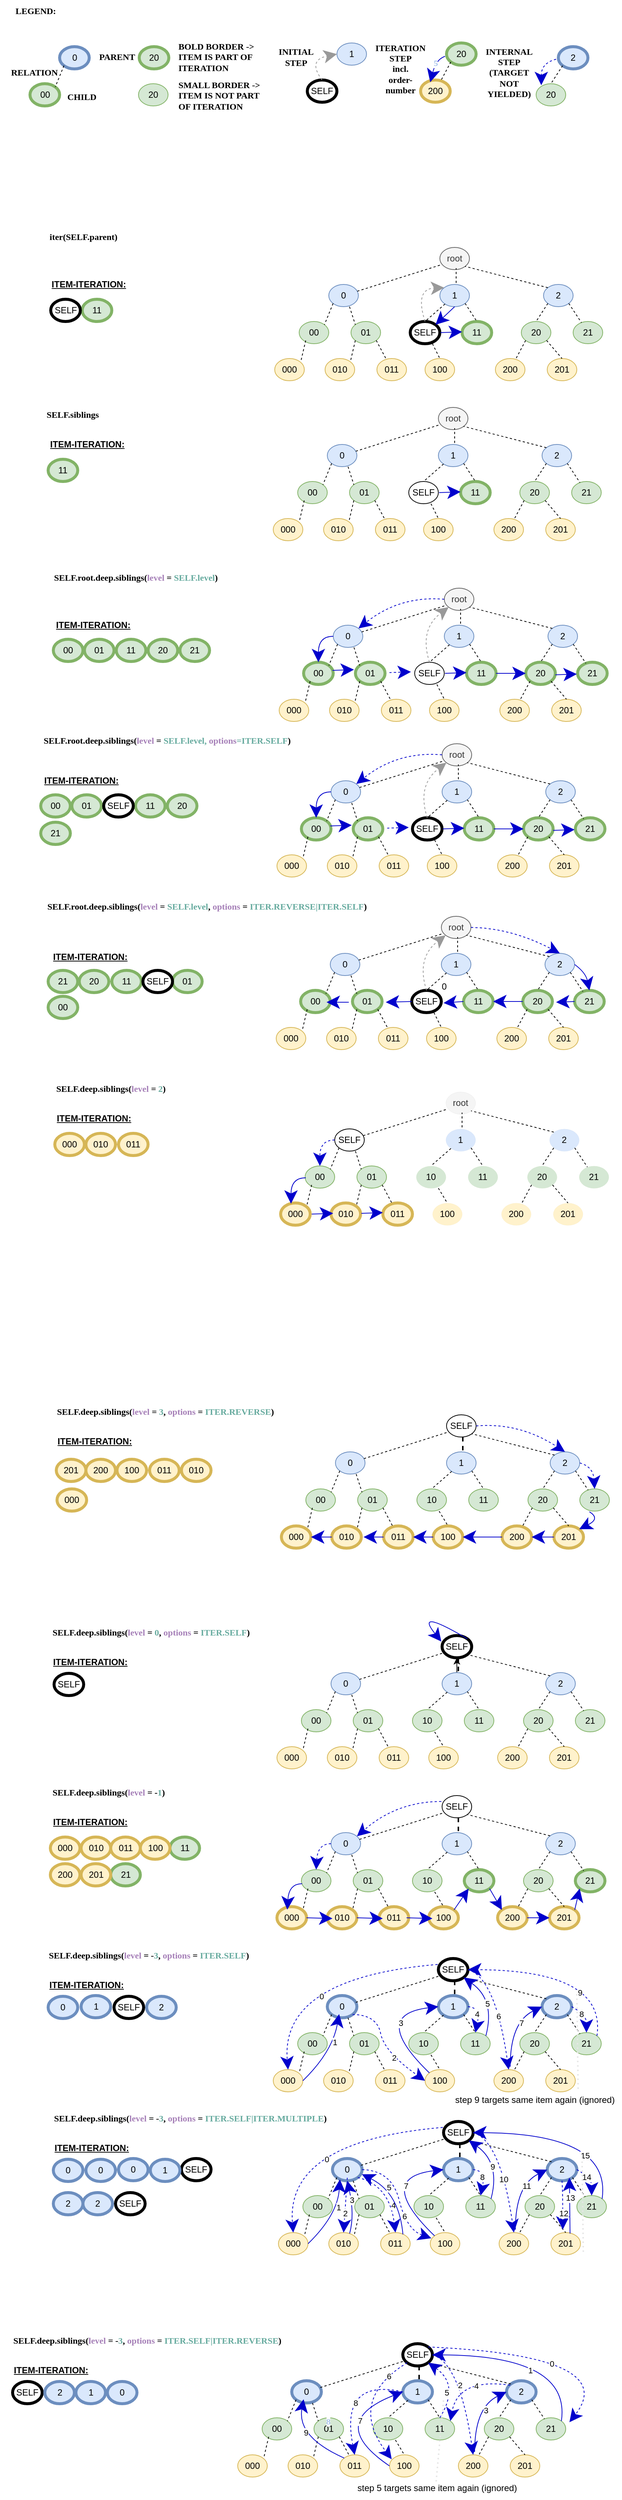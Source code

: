 <mxfile version="20.5.3" type="embed" pages="3"><diagram name="Siblings_a" id="LK_vOsjBv4p4s3tMWC8v"><mxGraphModel dx="1640" dy="2811" grid="1" gridSize="10" guides="1" tooltips="1" connect="1" arrows="1" fold="1" page="1" pageScale="1" pageWidth="827" pageHeight="1169" math="0" shadow="0"><root><mxCell id="0"/><mxCell id="1" parent="0"/><mxCell id="937" value="root" style="ellipse;whiteSpace=wrap;html=1;fillColor=#f5f5f5;fontColor=#333333;strokeColor=#666666;" parent="1" vertex="1"><mxGeometry x="581" y="-906" width="40" height="30" as="geometry"/></mxCell><mxCell id="938" value="0" style="ellipse;whiteSpace=wrap;html=1;fillColor=#dae8fc;strokeColor=#6c8ebf;strokeWidth=1;" parent="1" vertex="1"><mxGeometry x="431" y="-856" width="40" height="30" as="geometry"/></mxCell><mxCell id="939" value="1" style="ellipse;whiteSpace=wrap;html=1;fillColor=#dae8fc;strokeColor=#6c8ebf;strokeWidth=1;" parent="1" vertex="1"><mxGeometry x="581" y="-856" width="40" height="30" as="geometry"/></mxCell><mxCell id="940" value="2" style="ellipse;whiteSpace=wrap;html=1;fillColor=#dae8fc;strokeColor=#6c8ebf;strokeWidth=1;" parent="1" vertex="1"><mxGeometry x="721" y="-856" width="40" height="30" as="geometry"/></mxCell><mxCell id="942" value="00" style="ellipse;whiteSpace=wrap;html=1;fillColor=#d5e8d4;strokeColor=#82b366;strokeWidth=4;" parent="1" vertex="1"><mxGeometry x="391" y="-806" width="40" height="30" as="geometry"/></mxCell><mxCell id="943" value="01" style="ellipse;whiteSpace=wrap;html=1;fillColor=#d5e8d4;strokeColor=#82b366;strokeWidth=4;" parent="1" vertex="1"><mxGeometry x="461" y="-806" width="40" height="30" as="geometry"/></mxCell><mxCell id="944" value="SELF" style="ellipse;whiteSpace=wrap;html=1;strokeWidth=1;" parent="1" vertex="1"><mxGeometry x="541" y="-806" width="40" height="30" as="geometry"/></mxCell><mxCell id="945" value="11" style="ellipse;whiteSpace=wrap;html=1;fillColor=#d5e8d4;strokeColor=#82b366;strokeWidth=4;" parent="1" vertex="1"><mxGeometry x="611" y="-806" width="40" height="30" as="geometry"/></mxCell><mxCell id="946" value="20" style="ellipse;whiteSpace=wrap;html=1;fillColor=#d5e8d4;strokeColor=#82b366;strokeWidth=4;" parent="1" vertex="1"><mxGeometry x="691" y="-806" width="40" height="30" as="geometry"/></mxCell><mxCell id="947" value="21" style="ellipse;whiteSpace=wrap;html=1;fillColor=#d5e8d4;strokeColor=#82b366;strokeWidth=4;" parent="1" vertex="1"><mxGeometry x="761" y="-806" width="40" height="30" as="geometry"/></mxCell><mxCell id="948" value="010" style="ellipse;whiteSpace=wrap;html=1;fillColor=#fff2cc;strokeColor=#d6b656;strokeWidth=1;" parent="1" vertex="1"><mxGeometry x="426" y="-756" width="40" height="30" as="geometry"/></mxCell><mxCell id="949" value="011" style="ellipse;whiteSpace=wrap;html=1;fillColor=#fff2cc;strokeColor=#d6b656;strokeWidth=1;" parent="1" vertex="1"><mxGeometry x="496" y="-756" width="40" height="30" as="geometry"/></mxCell><mxCell id="950" value="200" style="ellipse;whiteSpace=wrap;html=1;fillColor=#fff2cc;strokeColor=#d6b656;strokeWidth=1;" parent="1" vertex="1"><mxGeometry x="656" y="-756" width="40" height="30" as="geometry"/></mxCell><mxCell id="951" value="201" style="ellipse;whiteSpace=wrap;html=1;fillColor=#fff2cc;strokeColor=#d6b656;strokeWidth=1;" parent="1" vertex="1"><mxGeometry x="726" y="-756" width="40" height="30" as="geometry"/></mxCell><mxCell id="952" value="" style="endArrow=none;dashed=1;html=1;rounded=0;fontFamily=Lucida Console;fontColor=#7EA6E0;entryX=0;entryY=0.8;entryDx=0;entryDy=0;entryPerimeter=0;" parent="1" source="938" target="937" edge="1"><mxGeometry width="50" height="50" relative="1" as="geometry"><mxPoint x="481" y="-846" as="sourcePoint"/><mxPoint x="671" y="-636" as="targetPoint"/></mxGeometry></mxCell><mxCell id="953" value="" style="endArrow=none;dashed=1;html=1;rounded=0;fontFamily=Lucida Console;fontColor=#7EA6E0;entryX=1;entryY=1;entryDx=0;entryDy=0;exitX=0;exitY=0;exitDx=0;exitDy=0;" parent="1" source="940" target="937" edge="1"><mxGeometry width="50" height="50" relative="1" as="geometry"><mxPoint x="479.436" y="-836.815" as="sourcePoint"/><mxPoint x="591" y="-872" as="targetPoint"/></mxGeometry></mxCell><mxCell id="954" value="" style="endArrow=none;dashed=1;html=1;rounded=0;fontFamily=Lucida Console;fontColor=#7EA6E0;entryX=1;entryY=0;entryDx=0;entryDy=0;exitX=0;exitY=1;exitDx=0;exitDy=0;" parent="1" source="938" target="942" edge="1"><mxGeometry width="50" height="50" relative="1" as="geometry"><mxPoint x="479.436" y="-836.815" as="sourcePoint"/><mxPoint x="591" y="-872" as="targetPoint"/></mxGeometry></mxCell><mxCell id="955" value="" style="endArrow=none;dashed=1;html=1;rounded=0;fontFamily=Lucida Console;fontColor=#7EA6E0;entryX=0;entryY=0;entryDx=0;entryDy=0;exitX=0.7;exitY=1;exitDx=0;exitDy=0;exitPerimeter=0;" parent="1" source="938" target="943" edge="1"><mxGeometry width="50" height="50" relative="1" as="geometry"><mxPoint x="446.858" y="-820.393" as="sourcePoint"/><mxPoint x="435.142" y="-791.607" as="targetPoint"/></mxGeometry></mxCell><mxCell id="956" value="" style="endArrow=none;dashed=1;html=1;rounded=0;fontFamily=Lucida Console;fontColor=#7EA6E0;entryX=0.5;entryY=0;entryDx=0;entryDy=0;" parent="1" source="939" target="944" edge="1"><mxGeometry width="50" height="50" relative="1" as="geometry"><mxPoint x="469" y="-816" as="sourcePoint"/><mxPoint x="476.858" y="-791.607" as="targetPoint"/></mxGeometry></mxCell><mxCell id="957" value="" style="endArrow=none;dashed=1;html=1;rounded=0;fontFamily=Lucida Console;fontColor=#7EA6E0;entryX=0.5;entryY=0;entryDx=0;entryDy=0;exitX=1;exitY=1;exitDx=0;exitDy=0;" parent="1" source="939" target="945" edge="1"><mxGeometry width="50" height="50" relative="1" as="geometry"><mxPoint x="602.334" y="-817.481" as="sourcePoint"/><mxPoint x="585.142" y="-791.607" as="targetPoint"/></mxGeometry></mxCell><mxCell id="958" value="" style="endArrow=none;dashed=1;html=1;rounded=0;fontFamily=Lucida Console;fontColor=#7EA6E0;entryX=0.5;entryY=0;entryDx=0;entryDy=0;exitX=0;exitY=1;exitDx=0;exitDy=0;" parent="1" source="940" target="946" edge="1"><mxGeometry width="50" height="50" relative="1" as="geometry"><mxPoint x="625.142" y="-820.393" as="sourcePoint"/><mxPoint x="641" y="-796" as="targetPoint"/></mxGeometry></mxCell><mxCell id="959" value="" style="endArrow=none;dashed=1;html=1;rounded=0;fontFamily=Lucida Console;fontColor=#7EA6E0;exitX=1;exitY=1;exitDx=0;exitDy=0;" parent="1" source="940" target="947" edge="1"><mxGeometry width="50" height="50" relative="1" as="geometry"><mxPoint x="736.858" y="-820.393" as="sourcePoint"/><mxPoint x="721" y="-796" as="targetPoint"/></mxGeometry></mxCell><mxCell id="960" value="" style="endArrow=none;dashed=1;html=1;rounded=0;fontFamily=Lucida Console;fontColor=#7EA6E0;entryX=1;entryY=0;entryDx=0;entryDy=0;exitX=0;exitY=1;exitDx=0;exitDy=0;" parent="1" source="943" target="948" edge="1"><mxGeometry width="50" height="50" relative="1" as="geometry"><mxPoint x="446.858" y="-820.393" as="sourcePoint"/><mxPoint x="435.142" y="-791.607" as="targetPoint"/></mxGeometry></mxCell><mxCell id="961" value="" style="endArrow=none;dashed=1;html=1;rounded=0;fontFamily=Lucida Console;fontColor=#7EA6E0;exitX=1;exitY=1;exitDx=0;exitDy=0;" parent="1" source="943" target="949" edge="1"><mxGeometry width="50" height="50" relative="1" as="geometry"><mxPoint x="476.858" y="-770.393" as="sourcePoint"/><mxPoint x="470.142" y="-741.607" as="targetPoint"/></mxGeometry></mxCell><mxCell id="962" value="" style="endArrow=none;dashed=1;html=1;rounded=0;fontFamily=Lucida Console;fontColor=#7EA6E0;exitX=0;exitY=1;exitDx=0;exitDy=0;" parent="1" source="946" target="950" edge="1"><mxGeometry width="50" height="50" relative="1" as="geometry"><mxPoint x="505.142" y="-770.393" as="sourcePoint"/><mxPoint x="518.82" y="-745.0" as="targetPoint"/></mxGeometry></mxCell><mxCell id="963" value="" style="endArrow=none;dashed=1;html=1;rounded=0;fontFamily=Lucida Console;fontColor=#7EA6E0;exitX=1;exitY=1;exitDx=0;exitDy=0;entryX=0.5;entryY=0;entryDx=0;entryDy=0;" parent="1" source="946" target="951" edge="1"><mxGeometry width="50" height="50" relative="1" as="geometry"><mxPoint x="706.858" y="-770.393" as="sourcePoint"/><mxPoint x="693.18" y="-745.0" as="targetPoint"/></mxGeometry></mxCell><mxCell id="964" value="" style="endArrow=classic;html=1;rounded=0;fontFamily=Lucida Console;fontColor=#7EA6E0;curved=1;strokeWidth=1;strokeColor=#0000CC;targetPerimeterSpacing=0;endSize=15;exitX=0;exitY=0.5;exitDx=0;exitDy=0;entryX=1;entryY=0;entryDx=0;entryDy=0;dashed=1;" parent="1" source="937" target="938" edge="1"><mxGeometry width="50" height="50" relative="1" as="geometry"><mxPoint x="416.86" y="-841" as="sourcePoint"/><mxPoint x="411" y="-806" as="targetPoint"/><Array as="points"><mxPoint x="521" y="-896"/></Array></mxGeometry></mxCell><mxCell id="965" value="" style="endArrow=classic;html=1;rounded=0;strokeColor=#0000CC;strokeWidth=1;fontFamily=Lucida Console;fontColor=#7EA6E0;endSize=15;targetPerimeterSpacing=0;curved=1;entryX=0;entryY=0.5;entryDx=0;entryDy=0;dashed=1;" parent="1" edge="1"><mxGeometry width="50" height="50" relative="1" as="geometry"><mxPoint x="507" y="-792" as="sourcePoint"/><mxPoint x="536" y="-793" as="targetPoint"/></mxGeometry></mxCell><mxCell id="966" value="" style="endArrow=classic;html=1;rounded=0;strokeColor=#0000CC;strokeWidth=1;fontFamily=Lucida Console;fontColor=#7EA6E0;endSize=15;targetPerimeterSpacing=0;curved=1;entryX=0;entryY=0.5;entryDx=0;entryDy=0;" parent="1" edge="1"><mxGeometry width="50" height="50" relative="1" as="geometry"><mxPoint x="731" y="-789" as="sourcePoint"/><mxPoint x="760" y="-790" as="targetPoint"/></mxGeometry></mxCell><mxCell id="967" value="" style="endArrow=classic;html=1;rounded=0;strokeColor=#0000CC;strokeWidth=1;fontFamily=Lucida Console;fontColor=#7EA6E0;endSize=15;targetPerimeterSpacing=0;curved=1;entryX=0;entryY=0.5;entryDx=0;entryDy=0;" parent="1" edge="1"><mxGeometry width="50" height="50" relative="1" as="geometry"><mxPoint x="582" y="-791" as="sourcePoint"/><mxPoint x="611" y="-792" as="targetPoint"/></mxGeometry></mxCell><mxCell id="968" value="" style="endArrow=classic;html=1;rounded=0;strokeColor=#0000CC;strokeWidth=1;fontFamily=Lucida Console;fontColor=#7EA6E0;endSize=15;targetPerimeterSpacing=0;curved=1;entryX=0;entryY=0.5;entryDx=0;entryDy=0;" parent="1" edge="1"><mxGeometry width="50" height="50" relative="1" as="geometry"><mxPoint x="430" y="-795" as="sourcePoint"/><mxPoint x="459" y="-796" as="targetPoint"/></mxGeometry></mxCell><mxCell id="969" value="" style="endArrow=classic;html=1;rounded=0;fontFamily=Lucida Console;fontColor=#7EA6E0;curved=1;strokeWidth=1;strokeColor=#999999;targetPerimeterSpacing=0;endSize=15;entryX=0;entryY=1;entryDx=0;entryDy=0;exitX=0.5;exitY=0;exitDx=0;exitDy=0;dashed=1;" parent="1" source="944" target="937" edge="1"><mxGeometry width="50" height="50" relative="1" as="geometry"><mxPoint x="511" y="-715" as="sourcePoint"/><mxPoint x="561" y="-865" as="targetPoint"/><Array as="points"><mxPoint x="547" y="-850"/></Array></mxGeometry></mxCell><mxCell id="970" value="" style="endArrow=classic;html=1;rounded=0;fontFamily=Lucida Console;fontColor=#7EA6E0;curved=1;strokeWidth=1;strokeColor=#0000CC;targetPerimeterSpacing=0;endSize=15;exitX=0;exitY=0.5;exitDx=0;exitDy=0;entryX=0.5;entryY=0;entryDx=0;entryDy=0;" parent="1" source="938" target="942" edge="1"><mxGeometry width="50" height="50" relative="1" as="geometry"><mxPoint x="601" y="-921" as="sourcePoint"/><mxPoint x="485.142" y="-881.607" as="targetPoint"/><Array as="points"><mxPoint x="411" y="-841"/></Array></mxGeometry></mxCell><mxCell id="971" value="" style="endArrow=classic;html=1;rounded=0;strokeColor=#0000CC;strokeWidth=1;fontFamily=Lucida Console;fontColor=#7EA6E0;endSize=15;targetPerimeterSpacing=0;curved=1;exitX=1;exitY=0.5;exitDx=0;exitDy=0;" parent="1" source="945" edge="1"><mxGeometry width="50" height="50" relative="1" as="geometry"><mxPoint x="657" y="-790" as="sourcePoint"/><mxPoint x="691" y="-791" as="targetPoint"/></mxGeometry></mxCell><mxCell id="972" value="000" style="ellipse;whiteSpace=wrap;html=1;fillColor=#fff2cc;strokeColor=#d6b656;strokeWidth=1;" parent="1" vertex="1"><mxGeometry x="358" y="-756" width="40" height="30" as="geometry"/></mxCell><mxCell id="973" value="" style="endArrow=none;dashed=1;html=1;rounded=0;fontFamily=Lucida Console;fontColor=#7EA6E0;entryX=1;entryY=0;entryDx=0;entryDy=0;exitX=0;exitY=1;exitDx=0;exitDy=0;" parent="1" edge="1"><mxGeometry width="50" height="50" relative="1" as="geometry"><mxPoint x="399.858" y="-780.393" as="sourcePoint"/><mxPoint x="393.142" y="-751.607" as="targetPoint"/></mxGeometry></mxCell><mxCell id="974" value="" style="endArrow=none;dashed=1;html=1;rounded=0;fontFamily=Lucida Console;fontColor=#7EA6E0;entryX=0.5;entryY=1;entryDx=0;entryDy=0;exitX=0.5;exitY=0;exitDx=0;exitDy=0;" parent="1" edge="1"><mxGeometry width="50" height="50" relative="1" as="geometry"><mxPoint x="603" y="-858" as="sourcePoint"/><mxPoint x="603" y="-878" as="targetPoint"/></mxGeometry></mxCell><mxCell id="975" value="00" style="ellipse;whiteSpace=wrap;html=1;fillColor=#d5e8d4;strokeColor=#82b366;strokeWidth=4;" parent="1" vertex="1"><mxGeometry x="53" y="-837" width="40" height="30" as="geometry"/></mxCell><mxCell id="976" value="01" style="ellipse;whiteSpace=wrap;html=1;fillColor=#d5e8d4;strokeColor=#82b366;strokeWidth=4;" parent="1" vertex="1"><mxGeometry x="95" y="-837" width="40" height="30" as="geometry"/></mxCell><mxCell id="978" value="11" style="ellipse;whiteSpace=wrap;html=1;fillColor=#d5e8d4;strokeColor=#82b366;strokeWidth=4;" parent="1" vertex="1"><mxGeometry x="138" y="-837" width="40" height="30" as="geometry"/></mxCell><mxCell id="979" value="20" style="ellipse;whiteSpace=wrap;html=1;fillColor=#d5e8d4;strokeColor=#82b366;strokeWidth=4;" parent="1" vertex="1"><mxGeometry x="181" y="-837" width="40" height="30" as="geometry"/></mxCell><mxCell id="980" value="21" style="ellipse;whiteSpace=wrap;html=1;fillColor=#d5e8d4;strokeColor=#82b366;strokeWidth=4;" parent="1" vertex="1"><mxGeometry x="224" y="-837" width="40" height="30" as="geometry"/></mxCell><mxCell id="981" value="&lt;b&gt;&lt;u&gt;ITEM-ITERATION:&lt;/u&gt;&lt;/b&gt;" style="text;html=1;strokeColor=none;fillColor=none;align=center;verticalAlign=middle;whiteSpace=wrap;rounded=0;" parent="1" vertex="1"><mxGeometry x="38" y="-871" width="138" height="30" as="geometry"/></mxCell><mxCell id="985" value="100" style="ellipse;whiteSpace=wrap;html=1;fillColor=#fff2cc;strokeColor=#d6b656;strokeWidth=1;" parent="1" vertex="1"><mxGeometry x="561" y="-756" width="40" height="30" as="geometry"/></mxCell><mxCell id="986" value="" style="endArrow=none;dashed=1;html=1;rounded=0;fontFamily=Lucida Console;fontColor=#7EA6E0;exitX=0.5;exitY=1;exitDx=0;exitDy=0;entryX=0.5;entryY=0;entryDx=0;entryDy=0;" parent="1" target="985" edge="1"><mxGeometry width="50" height="50" relative="1" as="geometry"><mxPoint x="571" y="-776" as="sourcePoint"/><mxPoint x="821" y="-749" as="targetPoint"/></mxGeometry></mxCell><mxCell id="992" value="root" style="ellipse;whiteSpace=wrap;html=1;fillColor=#f5f5f5;fontColor=#333333;strokeColor=#666666;" parent="1" vertex="1"><mxGeometry x="578" y="-696" width="40" height="30" as="geometry"/></mxCell><mxCell id="993" value="0" style="ellipse;whiteSpace=wrap;html=1;fillColor=#dae8fc;strokeColor=#6c8ebf;strokeWidth=1;" parent="1" vertex="1"><mxGeometry x="428" y="-646" width="40" height="30" as="geometry"/></mxCell><mxCell id="994" value="1" style="ellipse;whiteSpace=wrap;html=1;fillColor=#dae8fc;strokeColor=#6c8ebf;strokeWidth=1;" parent="1" vertex="1"><mxGeometry x="578" y="-646" width="40" height="30" as="geometry"/></mxCell><mxCell id="995" value="2" style="ellipse;whiteSpace=wrap;html=1;fillColor=#dae8fc;strokeColor=#6c8ebf;strokeWidth=1;" parent="1" vertex="1"><mxGeometry x="718" y="-646" width="40" height="30" as="geometry"/></mxCell><mxCell id="996" value="&lt;font face=&quot;Lucida Console&quot;&gt;&lt;b&gt;SELF.root.deep.siblings(&lt;font color=&quot;#a680b8&quot;&gt;level&amp;nbsp;&lt;/font&gt;=&amp;nbsp;&lt;font color=&quot;#67ab9f&quot;&gt;SELF.level,&amp;nbsp;&lt;/font&gt;&lt;/b&gt;&lt;/font&gt;&lt;b style=&quot;font-family: &amp;quot;Lucida Console&amp;quot;;&quot;&gt;&lt;font color=&quot;#a680b8&quot;&gt;options&lt;/font&gt;&lt;/b&gt;&lt;font face=&quot;Lucida Console&quot;&gt;&lt;b&gt;&lt;font color=&quot;#67ab9f&quot;&gt;=ITER.SELF&lt;/font&gt;&lt;/b&gt;&lt;/font&gt;&lt;b style=&quot;background-color: initial; font-family: &amp;quot;Lucida Console&amp;quot;;&quot;&gt;)&lt;/b&gt;&lt;b style=&quot;font-family: &amp;quot;Lucida Console&amp;quot;;&quot;&gt;&lt;font color=&quot;#67ab9f&quot;&gt;&lt;br&gt;&lt;/font&gt;&lt;/b&gt;" style="text;html=1;strokeColor=none;fillColor=none;align=left;verticalAlign=middle;whiteSpace=wrap;rounded=0;" parent="1" vertex="1"><mxGeometry x="38" y="-700" width="496" as="geometry"/></mxCell><mxCell id="997" value="00" style="ellipse;whiteSpace=wrap;html=1;fillColor=#d5e8d4;strokeColor=#82b366;strokeWidth=4;" parent="1" vertex="1"><mxGeometry x="388" y="-596" width="40" height="30" as="geometry"/></mxCell><mxCell id="998" value="01" style="ellipse;whiteSpace=wrap;html=1;fillColor=#d5e8d4;strokeColor=#82b366;strokeWidth=4;" parent="1" vertex="1"><mxGeometry x="458" y="-596" width="40" height="30" as="geometry"/></mxCell><mxCell id="999" value="SELF" style="ellipse;whiteSpace=wrap;html=1;strokeWidth=4;" parent="1" vertex="1"><mxGeometry x="538" y="-596" width="40" height="30" as="geometry"/></mxCell><mxCell id="1000" value="11" style="ellipse;whiteSpace=wrap;html=1;fillColor=#d5e8d4;strokeColor=#82b366;strokeWidth=4;" parent="1" vertex="1"><mxGeometry x="608" y="-596" width="40" height="30" as="geometry"/></mxCell><mxCell id="1001" value="20" style="ellipse;whiteSpace=wrap;html=1;fillColor=#d5e8d4;strokeColor=#82b366;strokeWidth=4;" parent="1" vertex="1"><mxGeometry x="688" y="-596" width="40" height="30" as="geometry"/></mxCell><mxCell id="1002" value="21" style="ellipse;whiteSpace=wrap;html=1;fillColor=#d5e8d4;strokeColor=#82b366;strokeWidth=4;" parent="1" vertex="1"><mxGeometry x="758" y="-596" width="40" height="30" as="geometry"/></mxCell><mxCell id="1003" value="010" style="ellipse;whiteSpace=wrap;html=1;fillColor=#fff2cc;strokeColor=#d6b656;strokeWidth=1;" parent="1" vertex="1"><mxGeometry x="423" y="-546" width="40" height="30" as="geometry"/></mxCell><mxCell id="1004" value="011" style="ellipse;whiteSpace=wrap;html=1;fillColor=#fff2cc;strokeColor=#d6b656;strokeWidth=1;" parent="1" vertex="1"><mxGeometry x="493" y="-546" width="40" height="30" as="geometry"/></mxCell><mxCell id="1005" value="200" style="ellipse;whiteSpace=wrap;html=1;fillColor=#fff2cc;strokeColor=#d6b656;strokeWidth=1;" parent="1" vertex="1"><mxGeometry x="653" y="-546" width="40" height="30" as="geometry"/></mxCell><mxCell id="1006" value="201" style="ellipse;whiteSpace=wrap;html=1;fillColor=#fff2cc;strokeColor=#d6b656;strokeWidth=1;" parent="1" vertex="1"><mxGeometry x="723" y="-546" width="40" height="30" as="geometry"/></mxCell><mxCell id="1007" value="" style="endArrow=none;dashed=1;html=1;rounded=0;fontFamily=Lucida Console;fontColor=#7EA6E0;entryX=0;entryY=0.8;entryDx=0;entryDy=0;entryPerimeter=0;" parent="1" source="993" target="992" edge="1"><mxGeometry width="50" height="50" relative="1" as="geometry"><mxPoint x="478" y="-636" as="sourcePoint"/><mxPoint x="668" y="-426" as="targetPoint"/></mxGeometry></mxCell><mxCell id="1008" value="" style="endArrow=none;dashed=1;html=1;rounded=0;fontFamily=Lucida Console;fontColor=#7EA6E0;entryX=1;entryY=1;entryDx=0;entryDy=0;exitX=0;exitY=0;exitDx=0;exitDy=0;" parent="1" source="995" target="992" edge="1"><mxGeometry width="50" height="50" relative="1" as="geometry"><mxPoint x="476.436" y="-626.815" as="sourcePoint"/><mxPoint x="588" y="-662" as="targetPoint"/></mxGeometry></mxCell><mxCell id="1009" value="" style="endArrow=none;dashed=1;html=1;rounded=0;fontFamily=Lucida Console;fontColor=#7EA6E0;entryX=1;entryY=0;entryDx=0;entryDy=0;exitX=0;exitY=1;exitDx=0;exitDy=0;" parent="1" source="993" target="997" edge="1"><mxGeometry width="50" height="50" relative="1" as="geometry"><mxPoint x="476.436" y="-626.815" as="sourcePoint"/><mxPoint x="588" y="-662" as="targetPoint"/></mxGeometry></mxCell><mxCell id="1010" value="" style="endArrow=none;dashed=1;html=1;rounded=0;fontFamily=Lucida Console;fontColor=#7EA6E0;entryX=0;entryY=0;entryDx=0;entryDy=0;exitX=0.7;exitY=1;exitDx=0;exitDy=0;exitPerimeter=0;" parent="1" source="993" target="998" edge="1"><mxGeometry width="50" height="50" relative="1" as="geometry"><mxPoint x="443.858" y="-610.393" as="sourcePoint"/><mxPoint x="432.142" y="-581.607" as="targetPoint"/></mxGeometry></mxCell><mxCell id="1011" value="" style="endArrow=none;dashed=1;html=1;rounded=0;fontFamily=Lucida Console;fontColor=#7EA6E0;entryX=0.5;entryY=0;entryDx=0;entryDy=0;" parent="1" source="994" target="999" edge="1"><mxGeometry width="50" height="50" relative="1" as="geometry"><mxPoint x="466" y="-606" as="sourcePoint"/><mxPoint x="473.858" y="-581.607" as="targetPoint"/></mxGeometry></mxCell><mxCell id="1012" value="" style="endArrow=none;dashed=1;html=1;rounded=0;fontFamily=Lucida Console;fontColor=#7EA6E0;entryX=0.5;entryY=0;entryDx=0;entryDy=0;exitX=1;exitY=1;exitDx=0;exitDy=0;" parent="1" source="994" target="1000" edge="1"><mxGeometry width="50" height="50" relative="1" as="geometry"><mxPoint x="599.334" y="-607.481" as="sourcePoint"/><mxPoint x="582.142" y="-581.607" as="targetPoint"/></mxGeometry></mxCell><mxCell id="1013" value="" style="endArrow=none;dashed=1;html=1;rounded=0;fontFamily=Lucida Console;fontColor=#7EA6E0;entryX=0.5;entryY=0;entryDx=0;entryDy=0;exitX=0;exitY=1;exitDx=0;exitDy=0;" parent="1" source="995" target="1001" edge="1"><mxGeometry width="50" height="50" relative="1" as="geometry"><mxPoint x="622.142" y="-610.393" as="sourcePoint"/><mxPoint x="638" y="-586" as="targetPoint"/></mxGeometry></mxCell><mxCell id="1014" value="" style="endArrow=none;dashed=1;html=1;rounded=0;fontFamily=Lucida Console;fontColor=#7EA6E0;exitX=1;exitY=1;exitDx=0;exitDy=0;" parent="1" source="995" target="1002" edge="1"><mxGeometry width="50" height="50" relative="1" as="geometry"><mxPoint x="733.858" y="-610.393" as="sourcePoint"/><mxPoint x="718" y="-586" as="targetPoint"/></mxGeometry></mxCell><mxCell id="1015" value="" style="endArrow=none;dashed=1;html=1;rounded=0;fontFamily=Lucida Console;fontColor=#7EA6E0;entryX=1;entryY=0;entryDx=0;entryDy=0;exitX=0;exitY=1;exitDx=0;exitDy=0;" parent="1" source="998" target="1003" edge="1"><mxGeometry width="50" height="50" relative="1" as="geometry"><mxPoint x="443.858" y="-610.393" as="sourcePoint"/><mxPoint x="432.142" y="-581.607" as="targetPoint"/></mxGeometry></mxCell><mxCell id="1016" value="" style="endArrow=none;dashed=1;html=1;rounded=0;fontFamily=Lucida Console;fontColor=#7EA6E0;exitX=1;exitY=1;exitDx=0;exitDy=0;" parent="1" source="998" target="1004" edge="1"><mxGeometry width="50" height="50" relative="1" as="geometry"><mxPoint x="473.858" y="-560.393" as="sourcePoint"/><mxPoint x="467.142" y="-531.607" as="targetPoint"/></mxGeometry></mxCell><mxCell id="1017" value="" style="endArrow=none;dashed=1;html=1;rounded=0;fontFamily=Lucida Console;fontColor=#7EA6E0;exitX=0;exitY=1;exitDx=0;exitDy=0;" parent="1" source="1001" target="1005" edge="1"><mxGeometry width="50" height="50" relative="1" as="geometry"><mxPoint x="502.142" y="-560.393" as="sourcePoint"/><mxPoint x="515.82" y="-535.0" as="targetPoint"/></mxGeometry></mxCell><mxCell id="1018" value="" style="endArrow=none;dashed=1;html=1;rounded=0;fontFamily=Lucida Console;fontColor=#7EA6E0;exitX=1;exitY=1;exitDx=0;exitDy=0;entryX=0.5;entryY=0;entryDx=0;entryDy=0;" parent="1" source="1001" target="1006" edge="1"><mxGeometry width="50" height="50" relative="1" as="geometry"><mxPoint x="703.858" y="-560.393" as="sourcePoint"/><mxPoint x="690.18" y="-535.0" as="targetPoint"/></mxGeometry></mxCell><mxCell id="1019" value="" style="endArrow=classic;html=1;rounded=0;fontFamily=Lucida Console;fontColor=#7EA6E0;curved=1;strokeWidth=1;strokeColor=#0000CC;targetPerimeterSpacing=0;endSize=15;exitX=0;exitY=0.5;exitDx=0;exitDy=0;entryX=1;entryY=0;entryDx=0;entryDy=0;dashed=1;" parent="1" source="992" target="993" edge="1"><mxGeometry width="50" height="50" relative="1" as="geometry"><mxPoint x="413.86" y="-631" as="sourcePoint"/><mxPoint x="408" y="-596" as="targetPoint"/><Array as="points"><mxPoint x="518" y="-686"/></Array></mxGeometry></mxCell><mxCell id="1020" value="" style="endArrow=classic;html=1;rounded=0;strokeColor=#0000CC;strokeWidth=1;fontFamily=Lucida Console;fontColor=#7EA6E0;endSize=15;targetPerimeterSpacing=0;curved=1;entryX=0;entryY=0.5;entryDx=0;entryDy=0;dashed=1;" parent="1" edge="1"><mxGeometry width="50" height="50" relative="1" as="geometry"><mxPoint x="504" y="-582" as="sourcePoint"/><mxPoint x="533" y="-583" as="targetPoint"/></mxGeometry></mxCell><mxCell id="1021" value="" style="endArrow=classic;html=1;rounded=0;strokeColor=#0000CC;strokeWidth=1;fontFamily=Lucida Console;fontColor=#7EA6E0;endSize=15;targetPerimeterSpacing=0;curved=1;entryX=0;entryY=0.5;entryDx=0;entryDy=0;" parent="1" edge="1"><mxGeometry width="50" height="50" relative="1" as="geometry"><mxPoint x="728" y="-579" as="sourcePoint"/><mxPoint x="757" y="-580" as="targetPoint"/></mxGeometry></mxCell><mxCell id="1022" value="" style="endArrow=classic;html=1;rounded=0;strokeColor=#0000CC;strokeWidth=1;fontFamily=Lucida Console;fontColor=#7EA6E0;endSize=15;targetPerimeterSpacing=0;curved=1;entryX=0;entryY=0.5;entryDx=0;entryDy=0;" parent="1" edge="1"><mxGeometry width="50" height="50" relative="1" as="geometry"><mxPoint x="579" y="-581" as="sourcePoint"/><mxPoint x="608" y="-582" as="targetPoint"/></mxGeometry></mxCell><mxCell id="1023" value="" style="endArrow=classic;html=1;rounded=0;strokeColor=#0000CC;strokeWidth=1;fontFamily=Lucida Console;fontColor=#7EA6E0;endSize=15;targetPerimeterSpacing=0;curved=1;entryX=0;entryY=0.5;entryDx=0;entryDy=0;" parent="1" edge="1"><mxGeometry width="50" height="50" relative="1" as="geometry"><mxPoint x="427" y="-585" as="sourcePoint"/><mxPoint x="456" y="-586" as="targetPoint"/></mxGeometry></mxCell><mxCell id="1024" value="" style="endArrow=classic;html=1;rounded=0;fontFamily=Lucida Console;fontColor=#7EA6E0;curved=1;strokeWidth=1;strokeColor=#999999;targetPerimeterSpacing=0;endSize=15;entryX=0;entryY=1;entryDx=0;entryDy=0;exitX=0.5;exitY=0;exitDx=0;exitDy=0;dashed=1;" parent="1" source="999" target="992" edge="1"><mxGeometry width="50" height="50" relative="1" as="geometry"><mxPoint x="508" y="-505" as="sourcePoint"/><mxPoint x="558" y="-655" as="targetPoint"/><Array as="points"><mxPoint x="544" y="-640"/></Array></mxGeometry></mxCell><mxCell id="1025" value="" style="endArrow=classic;html=1;rounded=0;fontFamily=Lucida Console;fontColor=#7EA6E0;curved=1;strokeWidth=1;strokeColor=#0000CC;targetPerimeterSpacing=0;endSize=15;exitX=0;exitY=0.5;exitDx=0;exitDy=0;entryX=0.5;entryY=0;entryDx=0;entryDy=0;" parent="1" source="993" target="997" edge="1"><mxGeometry width="50" height="50" relative="1" as="geometry"><mxPoint x="598" y="-711" as="sourcePoint"/><mxPoint x="482.142" y="-671.607" as="targetPoint"/><Array as="points"><mxPoint x="408" y="-631"/></Array></mxGeometry></mxCell><mxCell id="1026" value="" style="endArrow=classic;html=1;rounded=0;strokeColor=#0000CC;strokeWidth=1;fontFamily=Lucida Console;fontColor=#7EA6E0;endSize=15;targetPerimeterSpacing=0;curved=1;exitX=1;exitY=0.5;exitDx=0;exitDy=0;" parent="1" source="1000" edge="1"><mxGeometry width="50" height="50" relative="1" as="geometry"><mxPoint x="654" y="-580" as="sourcePoint"/><mxPoint x="688" y="-581" as="targetPoint"/></mxGeometry></mxCell><mxCell id="1027" value="000" style="ellipse;whiteSpace=wrap;html=1;fillColor=#fff2cc;strokeColor=#d6b656;strokeWidth=1;" parent="1" vertex="1"><mxGeometry x="355" y="-546" width="40" height="30" as="geometry"/></mxCell><mxCell id="1028" value="" style="endArrow=none;dashed=1;html=1;rounded=0;fontFamily=Lucida Console;fontColor=#7EA6E0;entryX=1;entryY=0;entryDx=0;entryDy=0;exitX=0;exitY=1;exitDx=0;exitDy=0;" parent="1" edge="1"><mxGeometry width="50" height="50" relative="1" as="geometry"><mxPoint x="396.858" y="-570.393" as="sourcePoint"/><mxPoint x="390.142" y="-541.607" as="targetPoint"/></mxGeometry></mxCell><mxCell id="1029" value="" style="endArrow=none;dashed=1;html=1;rounded=0;fontFamily=Lucida Console;fontColor=#7EA6E0;entryX=0.5;entryY=1;entryDx=0;entryDy=0;exitX=0.5;exitY=0;exitDx=0;exitDy=0;" parent="1" edge="1"><mxGeometry width="50" height="50" relative="1" as="geometry"><mxPoint x="600" y="-648" as="sourcePoint"/><mxPoint x="600" y="-668" as="targetPoint"/></mxGeometry></mxCell><mxCell id="1030" value="00" style="ellipse;whiteSpace=wrap;html=1;fillColor=#d5e8d4;strokeColor=#82b366;strokeWidth=4;" parent="1" vertex="1"><mxGeometry x="36" y="-627" width="40" height="30" as="geometry"/></mxCell><mxCell id="1031" value="01" style="ellipse;whiteSpace=wrap;html=1;fillColor=#d5e8d4;strokeColor=#82b366;strokeWidth=4;" parent="1" vertex="1"><mxGeometry x="78" y="-627" width="40" height="30" as="geometry"/></mxCell><mxCell id="1032" value="11" style="ellipse;whiteSpace=wrap;html=1;fillColor=#d5e8d4;strokeColor=#82b366;strokeWidth=4;" parent="1" vertex="1"><mxGeometry x="164" y="-627" width="40" height="30" as="geometry"/></mxCell><mxCell id="1033" value="20" style="ellipse;whiteSpace=wrap;html=1;fillColor=#d5e8d4;strokeColor=#82b366;strokeWidth=4;" parent="1" vertex="1"><mxGeometry x="207" y="-627" width="40" height="30" as="geometry"/></mxCell><mxCell id="1034" value="21" style="ellipse;whiteSpace=wrap;html=1;fillColor=#d5e8d4;strokeColor=#82b366;strokeWidth=4;" parent="1" vertex="1"><mxGeometry x="36" y="-590" width="40" height="30" as="geometry"/></mxCell><mxCell id="1038" value="100" style="ellipse;whiteSpace=wrap;html=1;fillColor=#fff2cc;strokeColor=#d6b656;strokeWidth=1;" parent="1" vertex="1"><mxGeometry x="558" y="-546" width="40" height="30" as="geometry"/></mxCell><mxCell id="1039" value="" style="endArrow=none;dashed=1;html=1;rounded=0;fontFamily=Lucida Console;fontColor=#7EA6E0;exitX=0.5;exitY=1;exitDx=0;exitDy=0;entryX=0.5;entryY=0;entryDx=0;entryDy=0;" parent="1" target="1038" edge="1"><mxGeometry width="50" height="50" relative="1" as="geometry"><mxPoint x="568" y="-566" as="sourcePoint"/><mxPoint x="818" y="-539" as="targetPoint"/></mxGeometry></mxCell><mxCell id="1043" value="SELF" style="ellipse;whiteSpace=wrap;html=1;strokeWidth=4;" parent="1" vertex="1"><mxGeometry x="121" y="-627" width="40" height="30" as="geometry"/></mxCell><mxCell id="1044" value="&lt;b&gt;&lt;u&gt;ITEM-ITERATION:&lt;/u&gt;&lt;/b&gt;" style="text;html=1;strokeColor=none;fillColor=none;align=center;verticalAlign=middle;whiteSpace=wrap;rounded=0;" parent="1" vertex="1"><mxGeometry x="22" y="-661" width="138" height="30" as="geometry"/></mxCell><mxCell id="1178" value="root" style="ellipse;whiteSpace=wrap;html=1;fillColor=#f5f5f5;fontColor=#333333;strokeColor=#666666;" parent="1" vertex="1"><mxGeometry x="577" y="-463" width="40" height="30" as="geometry"/></mxCell><mxCell id="1179" value="0" style="ellipse;whiteSpace=wrap;html=1;fillColor=#dae8fc;strokeColor=#6c8ebf;strokeWidth=1;" parent="1" vertex="1"><mxGeometry x="427" y="-413" width="40" height="30" as="geometry"/></mxCell><mxCell id="1180" value="1" style="ellipse;whiteSpace=wrap;html=1;fillColor=#dae8fc;strokeColor=#6c8ebf;strokeWidth=1;" parent="1" vertex="1"><mxGeometry x="577" y="-413" width="40" height="30" as="geometry"/></mxCell><mxCell id="1181" value="2" style="ellipse;whiteSpace=wrap;html=1;fillColor=#dae8fc;strokeColor=#6c8ebf;strokeWidth=1;" parent="1" vertex="1"><mxGeometry x="717" y="-413" width="40" height="30" as="geometry"/></mxCell><mxCell id="1182" value="&lt;font face=&quot;Lucida Console&quot;&gt;&lt;b&gt;SELF.root.deep.siblings(&lt;font color=&quot;#a680b8&quot;&gt;level&amp;nbsp;&lt;/font&gt;=&amp;nbsp;&lt;font color=&quot;#67ab9f&quot;&gt;SELF.level&lt;/font&gt;,&lt;font color=&quot;#67ab9f&quot;&gt;&amp;nbsp;&lt;/font&gt;&lt;/b&gt;&lt;/font&gt;&lt;b style=&quot;font-family: &amp;quot;Lucida Console&amp;quot;;&quot;&gt;&lt;font color=&quot;#a680b8&quot;&gt;options&amp;nbsp;&lt;/font&gt;=&amp;nbsp;&lt;/b&gt;&lt;font face=&quot;Lucida Console&quot;&gt;&lt;b&gt;&lt;font color=&quot;#67ab9f&quot;&gt;ITER.REVERSE|ITER.SELF&lt;/font&gt;&lt;/b&gt;&lt;/font&gt;&lt;b style=&quot;background-color: initial; font-family: &amp;quot;Lucida Console&amp;quot;;&quot;&gt;)&lt;/b&gt;&lt;b style=&quot;font-family: &amp;quot;Lucida Console&amp;quot;;&quot;&gt;&lt;font color=&quot;#67ab9f&quot;&gt;&lt;br&gt;&lt;/font&gt;&lt;/b&gt;" style="text;html=1;strokeColor=none;fillColor=none;align=left;verticalAlign=middle;whiteSpace=wrap;rounded=0;" parent="1" vertex="1"><mxGeometry x="43" y="-476" width="767" as="geometry"/></mxCell><mxCell id="1183" value="00" style="ellipse;whiteSpace=wrap;html=1;fillColor=#d5e8d4;strokeColor=#82b366;strokeWidth=4;" parent="1" vertex="1"><mxGeometry x="387" y="-363" width="40" height="30" as="geometry"/></mxCell><mxCell id="1184" value="01" style="ellipse;whiteSpace=wrap;html=1;fillColor=#d5e8d4;strokeColor=#82b366;strokeWidth=4;" parent="1" vertex="1"><mxGeometry x="457" y="-363" width="40" height="30" as="geometry"/></mxCell><mxCell id="1185" value="SELF" style="ellipse;whiteSpace=wrap;html=1;strokeWidth=4;" parent="1" vertex="1"><mxGeometry x="537" y="-363" width="40" height="30" as="geometry"/></mxCell><mxCell id="1186" value="11" style="ellipse;whiteSpace=wrap;html=1;fillColor=#d5e8d4;strokeColor=#82b366;strokeWidth=4;" parent="1" vertex="1"><mxGeometry x="607" y="-363" width="40" height="30" as="geometry"/></mxCell><mxCell id="1187" value="20" style="ellipse;whiteSpace=wrap;html=1;fillColor=#d5e8d4;strokeColor=#82b366;strokeWidth=4;" parent="1" vertex="1"><mxGeometry x="687" y="-363" width="40" height="30" as="geometry"/></mxCell><mxCell id="1188" value="21" style="ellipse;whiteSpace=wrap;html=1;fillColor=#d5e8d4;strokeColor=#82b366;strokeWidth=4;" parent="1" vertex="1"><mxGeometry x="757" y="-363" width="40" height="30" as="geometry"/></mxCell><mxCell id="1189" value="010" style="ellipse;whiteSpace=wrap;html=1;fillColor=#fff2cc;strokeColor=#d6b656;strokeWidth=1;" parent="1" vertex="1"><mxGeometry x="422" y="-313" width="40" height="30" as="geometry"/></mxCell><mxCell id="1190" value="011" style="ellipse;whiteSpace=wrap;html=1;fillColor=#fff2cc;strokeColor=#d6b656;strokeWidth=1;" parent="1" vertex="1"><mxGeometry x="492" y="-313" width="40" height="30" as="geometry"/></mxCell><mxCell id="1191" value="200" style="ellipse;whiteSpace=wrap;html=1;fillColor=#fff2cc;strokeColor=#d6b656;strokeWidth=1;" parent="1" vertex="1"><mxGeometry x="652" y="-313" width="40" height="30" as="geometry"/></mxCell><mxCell id="1192" value="201" style="ellipse;whiteSpace=wrap;html=1;fillColor=#fff2cc;strokeColor=#d6b656;strokeWidth=1;" parent="1" vertex="1"><mxGeometry x="722" y="-313" width="40" height="30" as="geometry"/></mxCell><mxCell id="1193" value="" style="endArrow=none;dashed=1;html=1;rounded=0;fontFamily=Lucida Console;fontColor=#7EA6E0;entryX=0;entryY=0.8;entryDx=0;entryDy=0;entryPerimeter=0;" parent="1" source="1179" target="1178" edge="1"><mxGeometry width="50" height="50" relative="1" as="geometry"><mxPoint x="477" y="-403" as="sourcePoint"/><mxPoint x="667" y="-193" as="targetPoint"/></mxGeometry></mxCell><mxCell id="1194" value="" style="endArrow=none;dashed=1;html=1;rounded=0;fontFamily=Lucida Console;fontColor=#7EA6E0;entryX=1;entryY=1;entryDx=0;entryDy=0;exitX=0;exitY=0;exitDx=0;exitDy=0;" parent="1" source="1181" target="1178" edge="1"><mxGeometry width="50" height="50" relative="1" as="geometry"><mxPoint x="475.436" y="-393.815" as="sourcePoint"/><mxPoint x="587" y="-429" as="targetPoint"/></mxGeometry></mxCell><mxCell id="1195" value="" style="endArrow=none;dashed=1;html=1;rounded=0;fontFamily=Lucida Console;fontColor=#7EA6E0;entryX=1;entryY=0;entryDx=0;entryDy=0;exitX=0;exitY=1;exitDx=0;exitDy=0;" parent="1" source="1179" target="1183" edge="1"><mxGeometry width="50" height="50" relative="1" as="geometry"><mxPoint x="475.436" y="-393.815" as="sourcePoint"/><mxPoint x="587" y="-429" as="targetPoint"/></mxGeometry></mxCell><mxCell id="1196" value="" style="endArrow=none;dashed=1;html=1;rounded=0;fontFamily=Lucida Console;fontColor=#7EA6E0;entryX=0;entryY=0;entryDx=0;entryDy=0;exitX=0.7;exitY=1;exitDx=0;exitDy=0;exitPerimeter=0;" parent="1" source="1179" target="1184" edge="1"><mxGeometry width="50" height="50" relative="1" as="geometry"><mxPoint x="442.858" y="-377.393" as="sourcePoint"/><mxPoint x="431.142" y="-348.607" as="targetPoint"/></mxGeometry></mxCell><mxCell id="1197" value="" style="endArrow=none;dashed=1;html=1;rounded=0;fontFamily=Lucida Console;fontColor=#7EA6E0;entryX=0.5;entryY=0;entryDx=0;entryDy=0;" parent="1" source="1180" target="1185" edge="1"><mxGeometry width="50" height="50" relative="1" as="geometry"><mxPoint x="465" y="-373" as="sourcePoint"/><mxPoint x="472.858" y="-348.607" as="targetPoint"/></mxGeometry></mxCell><mxCell id="1198" value="" style="endArrow=none;dashed=1;html=1;rounded=0;fontFamily=Lucida Console;fontColor=#7EA6E0;entryX=0.5;entryY=0;entryDx=0;entryDy=0;exitX=1;exitY=1;exitDx=0;exitDy=0;" parent="1" source="1180" target="1186" edge="1"><mxGeometry width="50" height="50" relative="1" as="geometry"><mxPoint x="598.334" y="-374.481" as="sourcePoint"/><mxPoint x="581.142" y="-348.607" as="targetPoint"/></mxGeometry></mxCell><mxCell id="1199" value="" style="endArrow=none;dashed=1;html=1;rounded=0;fontFamily=Lucida Console;fontColor=#7EA6E0;entryX=0.5;entryY=0;entryDx=0;entryDy=0;exitX=0;exitY=1;exitDx=0;exitDy=0;" parent="1" source="1181" target="1187" edge="1"><mxGeometry width="50" height="50" relative="1" as="geometry"><mxPoint x="621.142" y="-377.393" as="sourcePoint"/><mxPoint x="637" y="-353" as="targetPoint"/></mxGeometry></mxCell><mxCell id="1200" value="" style="endArrow=none;dashed=1;html=1;rounded=0;fontFamily=Lucida Console;fontColor=#7EA6E0;exitX=1;exitY=1;exitDx=0;exitDy=0;" parent="1" source="1181" target="1188" edge="1"><mxGeometry width="50" height="50" relative="1" as="geometry"><mxPoint x="732.858" y="-377.393" as="sourcePoint"/><mxPoint x="717" y="-353" as="targetPoint"/></mxGeometry></mxCell><mxCell id="1201" value="" style="endArrow=none;dashed=1;html=1;rounded=0;fontFamily=Lucida Console;fontColor=#7EA6E0;entryX=1;entryY=0;entryDx=0;entryDy=0;exitX=0;exitY=1;exitDx=0;exitDy=0;" parent="1" source="1184" target="1189" edge="1"><mxGeometry width="50" height="50" relative="1" as="geometry"><mxPoint x="442.858" y="-377.393" as="sourcePoint"/><mxPoint x="431.142" y="-348.607" as="targetPoint"/></mxGeometry></mxCell><mxCell id="1202" value="" style="endArrow=none;dashed=1;html=1;rounded=0;fontFamily=Lucida Console;fontColor=#7EA6E0;exitX=1;exitY=1;exitDx=0;exitDy=0;" parent="1" source="1184" target="1190" edge="1"><mxGeometry width="50" height="50" relative="1" as="geometry"><mxPoint x="472.858" y="-327.393" as="sourcePoint"/><mxPoint x="466.142" y="-298.607" as="targetPoint"/></mxGeometry></mxCell><mxCell id="1203" value="" style="endArrow=none;dashed=1;html=1;rounded=0;fontFamily=Lucida Console;fontColor=#7EA6E0;exitX=0;exitY=1;exitDx=0;exitDy=0;" parent="1" source="1187" target="1191" edge="1"><mxGeometry width="50" height="50" relative="1" as="geometry"><mxPoint x="501.142" y="-327.393" as="sourcePoint"/><mxPoint x="514.82" y="-302.0" as="targetPoint"/></mxGeometry></mxCell><mxCell id="1204" value="" style="endArrow=none;dashed=1;html=1;rounded=0;fontFamily=Lucida Console;fontColor=#7EA6E0;exitX=1;exitY=1;exitDx=0;exitDy=0;entryX=0.5;entryY=0;entryDx=0;entryDy=0;" parent="1" source="1187" target="1192" edge="1"><mxGeometry width="50" height="50" relative="1" as="geometry"><mxPoint x="702.858" y="-327.393" as="sourcePoint"/><mxPoint x="689.18" y="-302.0" as="targetPoint"/></mxGeometry></mxCell><mxCell id="1205" value="" style="endArrow=classic;html=1;rounded=0;fontFamily=Lucida Console;fontColor=#7EA6E0;curved=1;strokeWidth=1;strokeColor=#0000CC;targetPerimeterSpacing=0;endSize=15;exitX=1;exitY=0.5;exitDx=0;exitDy=0;entryX=0.5;entryY=0;entryDx=0;entryDy=0;dashed=1;" parent="1" source="1178" target="1181" edge="1"><mxGeometry width="50" height="50" relative="1" as="geometry"><mxPoint x="412.86" y="-398" as="sourcePoint"/><mxPoint x="407" y="-363" as="targetPoint"/><Array as="points"><mxPoint x="672" y="-447"/></Array></mxGeometry></mxCell><mxCell id="1206" value="" style="endArrow=classic;html=1;rounded=0;strokeColor=#0000CC;strokeWidth=1;fontFamily=Lucida Console;fontColor=#7EA6E0;endSize=15;targetPerimeterSpacing=0;curved=1;exitX=0;exitY=0.5;exitDx=0;exitDy=0;" parent="1" source="1186" edge="1"><mxGeometry width="50" height="50" relative="1" as="geometry"><mxPoint x="503" y="-349" as="sourcePoint"/><mxPoint x="580" y="-346" as="targetPoint"/></mxGeometry></mxCell><mxCell id="1207" value="" style="endArrow=classic;html=1;rounded=0;strokeColor=#0000CC;strokeWidth=1;fontFamily=Lucida Console;fontColor=#7EA6E0;endSize=15;targetPerimeterSpacing=0;curved=1;exitX=0;exitY=0.5;exitDx=0;exitDy=0;" parent="1" source="1188" edge="1"><mxGeometry width="50" height="50" relative="1" as="geometry"><mxPoint x="752" y="-317" as="sourcePoint"/><mxPoint x="732" y="-347" as="targetPoint"/></mxGeometry></mxCell><mxCell id="1208" value="" style="endArrow=classic;html=1;rounded=0;strokeColor=#0000CC;strokeWidth=1;fontFamily=Lucida Console;fontColor=#7EA6E0;endSize=15;targetPerimeterSpacing=0;curved=1;exitX=0;exitY=0.5;exitDx=0;exitDy=0;" parent="1" source="1185" edge="1"><mxGeometry width="50" height="50" relative="1" as="geometry"><mxPoint x="612" y="-307" as="sourcePoint"/><mxPoint x="502" y="-347" as="targetPoint"/></mxGeometry></mxCell><mxCell id="1209" value="" style="endArrow=classic;html=1;rounded=0;strokeColor=#0000CC;strokeWidth=1;fontFamily=Lucida Console;fontColor=#7EA6E0;endSize=15;targetPerimeterSpacing=0;curved=1;" parent="1" edge="1"><mxGeometry width="50" height="50" relative="1" as="geometry"><mxPoint x="452" y="-347" as="sourcePoint"/><mxPoint x="422" y="-347" as="targetPoint"/></mxGeometry></mxCell><mxCell id="1210" value="" style="endArrow=classic;html=1;rounded=0;fontFamily=Lucida Console;fontColor=#7EA6E0;curved=1;strokeWidth=1;strokeColor=#999999;targetPerimeterSpacing=0;endSize=15;entryX=0;entryY=1;entryDx=0;entryDy=0;exitX=0.5;exitY=0;exitDx=0;exitDy=0;dashed=1;" parent="1" source="1185" target="1178" edge="1"><mxGeometry width="50" height="50" relative="1" as="geometry"><mxPoint x="507" y="-272" as="sourcePoint"/><mxPoint x="557" y="-422" as="targetPoint"/><Array as="points"><mxPoint x="543" y="-407"/></Array></mxGeometry></mxCell><mxCell id="1211" value="" style="endArrow=classic;html=1;rounded=0;fontFamily=Lucida Console;fontColor=#7EA6E0;curved=1;strokeWidth=1;strokeColor=#0000CC;targetPerimeterSpacing=0;endSize=15;exitX=1;exitY=0.5;exitDx=0;exitDy=0;entryX=0.5;entryY=0;entryDx=0;entryDy=0;" parent="1" source="1181" target="1188" edge="1"><mxGeometry width="50" height="50" relative="1" as="geometry"><mxPoint x="597" y="-478" as="sourcePoint"/><mxPoint x="481.142" y="-438.607" as="targetPoint"/><Array as="points"><mxPoint x="772" y="-387"/></Array></mxGeometry></mxCell><mxCell id="1212" value="" style="endArrow=classic;html=1;rounded=0;strokeColor=#0000CC;strokeWidth=1;fontFamily=Lucida Console;fontColor=#7EA6E0;endSize=15;targetPerimeterSpacing=0;curved=1;exitX=0;exitY=0.5;exitDx=0;exitDy=0;entryX=1;entryY=0.5;entryDx=0;entryDy=0;" parent="1" source="1187" target="1186" edge="1"><mxGeometry width="50" height="50" relative="1" as="geometry"><mxPoint x="653" y="-347" as="sourcePoint"/><mxPoint x="647" y="-307" as="targetPoint"/></mxGeometry></mxCell><mxCell id="1213" value="000" style="ellipse;whiteSpace=wrap;html=1;fillColor=#fff2cc;strokeColor=#d6b656;strokeWidth=1;" parent="1" vertex="1"><mxGeometry x="354" y="-313" width="40" height="30" as="geometry"/></mxCell><mxCell id="1214" value="" style="endArrow=none;dashed=1;html=1;rounded=0;fontFamily=Lucida Console;fontColor=#7EA6E0;entryX=1;entryY=0;entryDx=0;entryDy=0;exitX=0;exitY=1;exitDx=0;exitDy=0;" parent="1" edge="1"><mxGeometry width="50" height="50" relative="1" as="geometry"><mxPoint x="395.858" y="-337.393" as="sourcePoint"/><mxPoint x="389.142" y="-308.607" as="targetPoint"/></mxGeometry></mxCell><mxCell id="1215" value="" style="endArrow=none;dashed=1;html=1;rounded=0;fontFamily=Lucida Console;fontColor=#7EA6E0;entryX=0.5;entryY=1;entryDx=0;entryDy=0;exitX=0.5;exitY=0;exitDx=0;exitDy=0;" parent="1" edge="1"><mxGeometry width="50" height="50" relative="1" as="geometry"><mxPoint x="599" y="-415" as="sourcePoint"/><mxPoint x="599" y="-435" as="targetPoint"/></mxGeometry></mxCell><mxCell id="1216" value="00" style="ellipse;whiteSpace=wrap;html=1;fillColor=#d5e8d4;strokeColor=#82b366;strokeWidth=4;" parent="1" vertex="1"><mxGeometry x="46" y="-355" width="40" height="30" as="geometry"/></mxCell><mxCell id="1217" value="01" style="ellipse;whiteSpace=wrap;html=1;fillColor=#d5e8d4;strokeColor=#82b366;strokeWidth=4;" parent="1" vertex="1"><mxGeometry x="214" y="-390" width="40" height="30" as="geometry"/></mxCell><mxCell id="1218" value="11" style="ellipse;whiteSpace=wrap;html=1;fillColor=#d5e8d4;strokeColor=#82b366;strokeWidth=4;" parent="1" vertex="1"><mxGeometry x="132" y="-390" width="40" height="30" as="geometry"/></mxCell><mxCell id="1219" value="20" style="ellipse;whiteSpace=wrap;html=1;fillColor=#d5e8d4;strokeColor=#82b366;strokeWidth=4;" parent="1" vertex="1"><mxGeometry x="88" y="-390" width="40" height="30" as="geometry"/></mxCell><mxCell id="1220" value="21" style="ellipse;whiteSpace=wrap;html=1;fillColor=#d5e8d4;strokeColor=#82b366;strokeWidth=4;" parent="1" vertex="1"><mxGeometry x="46" y="-390" width="40" height="30" as="geometry"/></mxCell><mxCell id="1221" value="100" style="ellipse;whiteSpace=wrap;html=1;fillColor=#fff2cc;strokeColor=#d6b656;strokeWidth=1;" parent="1" vertex="1"><mxGeometry x="557" y="-313" width="40" height="30" as="geometry"/></mxCell><mxCell id="1222" value="" style="endArrow=none;dashed=1;html=1;rounded=0;fontFamily=Lucida Console;fontColor=#7EA6E0;exitX=0.5;exitY=1;exitDx=0;exitDy=0;entryX=0.5;entryY=0;entryDx=0;entryDy=0;" parent="1" target="1221" edge="1"><mxGeometry width="50" height="50" relative="1" as="geometry"><mxPoint x="567" y="-333" as="sourcePoint"/><mxPoint x="817" y="-306" as="targetPoint"/></mxGeometry></mxCell><mxCell id="1225" value="0" style="text;html=1;strokeColor=none;fillColor=none;align=center;verticalAlign=middle;whiteSpace=wrap;rounded=0;" parent="1" vertex="1"><mxGeometry x="571" y="-373" width="20" height="10" as="geometry"/></mxCell><mxCell id="1226" value="&lt;b&gt;&lt;u&gt;ITEM-ITERATION:&lt;/u&gt;&lt;/b&gt;" style="text;html=1;strokeColor=none;fillColor=none;align=center;verticalAlign=middle;whiteSpace=wrap;rounded=0;" parent="1" vertex="1"><mxGeometry x="34" y="-423" width="138" height="30" as="geometry"/></mxCell><mxCell id="1235" value="SELF" style="ellipse;whiteSpace=wrap;html=1;strokeWidth=4;" parent="1" vertex="1"><mxGeometry x="174" y="-390" width="40" height="30" as="geometry"/></mxCell><mxCell id="1236" value="root" style="ellipse;whiteSpace=wrap;html=1;fillColor=#f5f5f5;fontColor=#333333;strokeColor=#666666;strokeWidth=0;" parent="1" vertex="1"><mxGeometry x="583" y="-226" width="40" height="30" as="geometry"/></mxCell><mxCell id="1237" value="SELF" style="ellipse;whiteSpace=wrap;html=1;strokeWidth=1;" parent="1" vertex="1"><mxGeometry x="433" y="-176" width="40" height="30" as="geometry"/></mxCell><mxCell id="1238" value="1" style="ellipse;whiteSpace=wrap;html=1;strokeWidth=0;fillColor=#dae8fc;strokeColor=#6c8ebf;" parent="1" vertex="1"><mxGeometry x="583" y="-176" width="40" height="30" as="geometry"/></mxCell><mxCell id="1239" value="2" style="ellipse;whiteSpace=wrap;html=1;fillColor=#dae8fc;strokeColor=#6c8ebf;strokeWidth=0;" parent="1" vertex="1"><mxGeometry x="723" y="-176" width="40" height="30" as="geometry"/></mxCell><mxCell id="1240" value="&lt;font face=&quot;Lucida Console&quot;&gt;&lt;b&gt;SELF.deep.siblings(&lt;font color=&quot;#a680b8&quot;&gt;level&amp;nbsp;&lt;/font&gt;= &lt;font color=&quot;#67ab9f&quot;&gt;2&lt;/font&gt;&lt;/b&gt;&lt;/font&gt;&lt;b style=&quot;font-family: &amp;quot;Lucida Console&amp;quot;; background-color: initial;&quot;&gt;)&lt;/b&gt;&lt;b style=&quot;font-family: &amp;quot;Lucida Console&amp;quot;;&quot;&gt;&lt;font color=&quot;#67ab9f&quot;&gt;&lt;br&gt;&lt;/font&gt;&lt;/b&gt;" style="text;html=1;strokeColor=none;fillColor=none;align=left;verticalAlign=middle;whiteSpace=wrap;rounded=0;" parent="1" vertex="1"><mxGeometry x="55" y="-230" width="496" as="geometry"/></mxCell><mxCell id="1241" value="00" style="ellipse;whiteSpace=wrap;html=1;fillColor=#d5e8d4;strokeColor=#82b366;strokeWidth=1;" parent="1" vertex="1"><mxGeometry x="393" y="-126" width="40" height="30" as="geometry"/></mxCell><mxCell id="1242" value="01" style="ellipse;whiteSpace=wrap;html=1;fillColor=#d5e8d4;strokeColor=#82b366;strokeWidth=1;" parent="1" vertex="1"><mxGeometry x="463" y="-126" width="40" height="30" as="geometry"/></mxCell><mxCell id="1243" value="10" style="ellipse;whiteSpace=wrap;html=1;strokeWidth=0;fillColor=#d5e8d4;strokeColor=#82b366;" parent="1" vertex="1"><mxGeometry x="543" y="-126" width="40" height="30" as="geometry"/></mxCell><mxCell id="1244" value="11" style="ellipse;whiteSpace=wrap;html=1;fillColor=#d5e8d4;strokeColor=#82b366;strokeWidth=0;" parent="1" vertex="1"><mxGeometry x="613" y="-126" width="40" height="30" as="geometry"/></mxCell><mxCell id="1245" value="20" style="ellipse;whiteSpace=wrap;html=1;fillColor=#d5e8d4;strokeColor=#82b366;strokeWidth=0;" parent="1" vertex="1"><mxGeometry x="693" y="-126" width="40" height="30" as="geometry"/></mxCell><mxCell id="1246" value="21" style="ellipse;whiteSpace=wrap;html=1;fillColor=#d5e8d4;strokeColor=#82b366;strokeWidth=0;" parent="1" vertex="1"><mxGeometry x="763" y="-126" width="40" height="30" as="geometry"/></mxCell><mxCell id="1247" value="010" style="ellipse;whiteSpace=wrap;html=1;fillColor=#fff2cc;strokeColor=#d6b656;strokeWidth=4;" parent="1" vertex="1"><mxGeometry x="428" y="-76" width="40" height="30" as="geometry"/></mxCell><mxCell id="1248" value="011" style="ellipse;whiteSpace=wrap;html=1;fillColor=#fff2cc;strokeColor=#d6b656;strokeWidth=4;" parent="1" vertex="1"><mxGeometry x="498" y="-76" width="40" height="30" as="geometry"/></mxCell><mxCell id="1249" value="200" style="ellipse;whiteSpace=wrap;html=1;fillColor=#fff2cc;strokeColor=#d6b656;strokeWidth=0;" parent="1" vertex="1"><mxGeometry x="658" y="-76" width="40" height="30" as="geometry"/></mxCell><mxCell id="1250" value="201" style="ellipse;whiteSpace=wrap;html=1;fillColor=#fff2cc;strokeColor=#d6b656;strokeWidth=0;" parent="1" vertex="1"><mxGeometry x="728" y="-76" width="40" height="30" as="geometry"/></mxCell><mxCell id="1251" value="" style="endArrow=none;dashed=1;html=1;rounded=0;fontFamily=Lucida Console;fontColor=#7EA6E0;entryX=0;entryY=0.8;entryDx=0;entryDy=0;entryPerimeter=0;" parent="1" source="1237" target="1236" edge="1"><mxGeometry width="50" height="50" relative="1" as="geometry"><mxPoint x="483" y="-166" as="sourcePoint"/><mxPoint x="673" y="44" as="targetPoint"/></mxGeometry></mxCell><mxCell id="1252" value="" style="endArrow=none;dashed=1;html=1;rounded=0;fontFamily=Lucida Console;fontColor=#7EA6E0;entryX=1;entryY=1;entryDx=0;entryDy=0;exitX=0;exitY=0;exitDx=0;exitDy=0;" parent="1" source="1239" target="1236" edge="1"><mxGeometry width="50" height="50" relative="1" as="geometry"><mxPoint x="481.436" y="-156.815" as="sourcePoint"/><mxPoint x="593" y="-192" as="targetPoint"/></mxGeometry></mxCell><mxCell id="1253" value="" style="endArrow=none;dashed=1;html=1;rounded=0;fontFamily=Lucida Console;fontColor=#7EA6E0;entryX=1;entryY=0;entryDx=0;entryDy=0;exitX=0;exitY=1;exitDx=0;exitDy=0;" parent="1" source="1237" target="1241" edge="1"><mxGeometry width="50" height="50" relative="1" as="geometry"><mxPoint x="481.436" y="-156.815" as="sourcePoint"/><mxPoint x="593" y="-192" as="targetPoint"/></mxGeometry></mxCell><mxCell id="1254" value="" style="endArrow=none;dashed=1;html=1;rounded=0;fontFamily=Lucida Console;fontColor=#7EA6E0;entryX=0;entryY=0;entryDx=0;entryDy=0;exitX=0.7;exitY=1;exitDx=0;exitDy=0;exitPerimeter=0;" parent="1" source="1237" target="1242" edge="1"><mxGeometry width="50" height="50" relative="1" as="geometry"><mxPoint x="448.858" y="-140.393" as="sourcePoint"/><mxPoint x="437.142" y="-111.607" as="targetPoint"/></mxGeometry></mxCell><mxCell id="1255" value="" style="endArrow=none;dashed=1;html=1;rounded=0;fontFamily=Lucida Console;fontColor=#7EA6E0;entryX=0.5;entryY=0;entryDx=0;entryDy=0;" parent="1" source="1238" target="1243" edge="1"><mxGeometry width="50" height="50" relative="1" as="geometry"><mxPoint x="471" y="-136" as="sourcePoint"/><mxPoint x="478.858" y="-111.607" as="targetPoint"/></mxGeometry></mxCell><mxCell id="1256" value="" style="endArrow=none;dashed=1;html=1;rounded=0;fontFamily=Lucida Console;fontColor=#7EA6E0;entryX=0.5;entryY=0;entryDx=0;entryDy=0;exitX=1;exitY=1;exitDx=0;exitDy=0;" parent="1" source="1238" target="1244" edge="1"><mxGeometry width="50" height="50" relative="1" as="geometry"><mxPoint x="604.334" y="-137.481" as="sourcePoint"/><mxPoint x="587.142" y="-111.607" as="targetPoint"/></mxGeometry></mxCell><mxCell id="1257" value="" style="endArrow=none;dashed=1;html=1;rounded=0;fontFamily=Lucida Console;fontColor=#7EA6E0;entryX=0.5;entryY=0;entryDx=0;entryDy=0;exitX=0;exitY=1;exitDx=0;exitDy=0;" parent="1" source="1239" target="1245" edge="1"><mxGeometry width="50" height="50" relative="1" as="geometry"><mxPoint x="627.142" y="-140.393" as="sourcePoint"/><mxPoint x="643" y="-116" as="targetPoint"/></mxGeometry></mxCell><mxCell id="1258" value="" style="endArrow=none;dashed=1;html=1;rounded=0;fontFamily=Lucida Console;fontColor=#7EA6E0;exitX=1;exitY=1;exitDx=0;exitDy=0;" parent="1" source="1239" target="1246" edge="1"><mxGeometry width="50" height="50" relative="1" as="geometry"><mxPoint x="738.858" y="-140.393" as="sourcePoint"/><mxPoint x="723" y="-116" as="targetPoint"/></mxGeometry></mxCell><mxCell id="1259" value="" style="endArrow=none;dashed=1;html=1;rounded=0;fontFamily=Lucida Console;fontColor=#7EA6E0;entryX=1;entryY=0;entryDx=0;entryDy=0;exitX=0;exitY=1;exitDx=0;exitDy=0;" parent="1" source="1242" target="1247" edge="1"><mxGeometry width="50" height="50" relative="1" as="geometry"><mxPoint x="448.858" y="-140.393" as="sourcePoint"/><mxPoint x="437.142" y="-111.607" as="targetPoint"/></mxGeometry></mxCell><mxCell id="1260" value="" style="endArrow=none;dashed=1;html=1;rounded=0;fontFamily=Lucida Console;fontColor=#7EA6E0;exitX=1;exitY=1;exitDx=0;exitDy=0;" parent="1" source="1242" target="1248" edge="1"><mxGeometry width="50" height="50" relative="1" as="geometry"><mxPoint x="478.858" y="-90.393" as="sourcePoint"/><mxPoint x="472.142" y="-61.607" as="targetPoint"/></mxGeometry></mxCell><mxCell id="1261" value="" style="endArrow=none;dashed=1;html=1;rounded=0;fontFamily=Lucida Console;fontColor=#7EA6E0;exitX=0;exitY=1;exitDx=0;exitDy=0;" parent="1" source="1245" target="1249" edge="1"><mxGeometry width="50" height="50" relative="1" as="geometry"><mxPoint x="507.142" y="-90.393" as="sourcePoint"/><mxPoint x="520.82" y="-65.0" as="targetPoint"/></mxGeometry></mxCell><mxCell id="1262" value="" style="endArrow=none;dashed=1;html=1;rounded=0;fontFamily=Lucida Console;fontColor=#7EA6E0;exitX=1;exitY=1;exitDx=0;exitDy=0;entryX=0.5;entryY=0;entryDx=0;entryDy=0;" parent="1" source="1245" target="1250" edge="1"><mxGeometry width="50" height="50" relative="1" as="geometry"><mxPoint x="708.858" y="-90.393" as="sourcePoint"/><mxPoint x="695.18" y="-65.0" as="targetPoint"/></mxGeometry></mxCell><mxCell id="1271" value="000" style="ellipse;whiteSpace=wrap;html=1;fillColor=#fff2cc;strokeColor=#d6b656;strokeWidth=4;" parent="1" vertex="1"><mxGeometry x="360" y="-76" width="40" height="30" as="geometry"/></mxCell><mxCell id="1272" value="" style="endArrow=none;dashed=1;html=1;rounded=0;fontFamily=Lucida Console;fontColor=#7EA6E0;entryX=1;entryY=0;entryDx=0;entryDy=0;exitX=0;exitY=1;exitDx=0;exitDy=0;" parent="1" edge="1"><mxGeometry width="50" height="50" relative="1" as="geometry"><mxPoint x="401.858" y="-100.393" as="sourcePoint"/><mxPoint x="395.142" y="-71.607" as="targetPoint"/></mxGeometry></mxCell><mxCell id="1273" value="" style="endArrow=none;dashed=1;html=1;rounded=0;fontFamily=Lucida Console;fontColor=#7EA6E0;entryX=0.5;entryY=1;entryDx=0;entryDy=0;exitX=0.5;exitY=0;exitDx=0;exitDy=0;" parent="1" edge="1"><mxGeometry width="50" height="50" relative="1" as="geometry"><mxPoint x="605" y="-178" as="sourcePoint"/><mxPoint x="605" y="-198" as="targetPoint"/></mxGeometry></mxCell><mxCell id="1279" value="&lt;b&gt;&lt;u&gt;ITEM-ITERATION:&lt;/u&gt;&lt;/b&gt;" style="text;html=1;strokeColor=none;fillColor=none;align=center;verticalAlign=middle;whiteSpace=wrap;rounded=0;" parent="1" vertex="1"><mxGeometry x="39" y="-205" width="138" height="30" as="geometry"/></mxCell><mxCell id="1281" value="100" style="ellipse;whiteSpace=wrap;html=1;fillColor=#fff2cc;strokeColor=#d6b656;strokeWidth=0;" parent="1" vertex="1"><mxGeometry x="565" y="-76" width="40" height="30" as="geometry"/></mxCell><mxCell id="1282" value="" style="endArrow=none;dashed=1;html=1;rounded=0;fontFamily=Lucida Console;fontColor=#7EA6E0;exitX=0.5;exitY=1;exitDx=0;exitDy=0;entryX=0.5;entryY=0;entryDx=0;entryDy=0;" parent="1" target="1281" edge="1"><mxGeometry width="50" height="50" relative="1" as="geometry"><mxPoint x="573" y="-96" as="sourcePoint"/><mxPoint x="823" y="-69" as="targetPoint"/></mxGeometry></mxCell><mxCell id="1297" value="" style="endArrow=classic;html=1;rounded=0;fontFamily=Lucida Console;fontColor=#7EA6E0;curved=1;strokeWidth=1;strokeColor=#0000CC;targetPerimeterSpacing=0;endSize=15;exitX=0;exitY=0.5;exitDx=0;exitDy=0;entryX=0.5;entryY=0;entryDx=0;entryDy=0;dashed=1;" parent="1" edge="1"><mxGeometry width="50" height="50" relative="1" as="geometry"><mxPoint x="433" y="-161" as="sourcePoint"/><mxPoint x="413" y="-126" as="targetPoint"/><Array as="points"><mxPoint x="413" y="-161"/></Array></mxGeometry></mxCell><mxCell id="1298" value="" style="endArrow=classic;html=1;rounded=0;strokeColor=#0000CC;strokeWidth=1;fontFamily=Lucida Console;fontColor=#7EA6E0;endSize=15;targetPerimeterSpacing=0;curved=1;entryX=0;entryY=0.5;entryDx=0;entryDy=0;" parent="1" edge="1"><mxGeometry width="50" height="50" relative="1" as="geometry"><mxPoint x="402" y="-61" as="sourcePoint"/><mxPoint x="431" y="-62" as="targetPoint"/></mxGeometry></mxCell><mxCell id="1825" value="&lt;font face=&quot;Lucida Console&quot;&gt;&lt;b&gt;SELF.root.deep.siblings(&lt;font color=&quot;#a680b8&quot;&gt;level&amp;nbsp;&lt;/font&gt;=&amp;nbsp;&lt;font color=&quot;#67ab9f&quot;&gt;SELF.level&lt;/font&gt;&lt;/b&gt;&lt;/font&gt;&lt;b style=&quot;font-family: &amp;quot;Lucida Console&amp;quot;; background-color: initial;&quot;&gt;)&lt;/b&gt;&lt;b style=&quot;font-family: &amp;quot;Lucida Console&amp;quot;;&quot;&gt;&lt;font color=&quot;#67ab9f&quot;&gt;&lt;br&gt;&lt;/font&gt;&lt;/b&gt;" style="text;html=1;strokeColor=none;fillColor=none;align=left;verticalAlign=middle;whiteSpace=wrap;rounded=0;" parent="1" vertex="1"><mxGeometry x="52" y="-920" width="358" as="geometry"/></mxCell><mxCell id="xCkphjb7tYJnL5aqZRI5-2153" value="SELF" style="ellipse;whiteSpace=wrap;html=1;strokeWidth=1;" parent="1" vertex="1"><mxGeometry x="584" y="210" width="40" height="30" as="geometry"/></mxCell><mxCell id="xCkphjb7tYJnL5aqZRI5-2154" value="0" style="ellipse;whiteSpace=wrap;html=1;strokeWidth=1;fillColor=#dae8fc;strokeColor=#6c8ebf;" parent="1" vertex="1"><mxGeometry x="434" y="260" width="40" height="30" as="geometry"/></mxCell><mxCell id="xCkphjb7tYJnL5aqZRI5-2155" value="1" style="ellipse;whiteSpace=wrap;html=1;strokeWidth=1;fillColor=#dae8fc;strokeColor=#6c8ebf;" parent="1" vertex="1"><mxGeometry x="584" y="260" width="40" height="30" as="geometry"/></mxCell><mxCell id="xCkphjb7tYJnL5aqZRI5-2156" value="2" style="ellipse;whiteSpace=wrap;html=1;fillColor=#dae8fc;strokeColor=#6c8ebf;strokeWidth=1;" parent="1" vertex="1"><mxGeometry x="724" y="260" width="40" height="30" as="geometry"/></mxCell><mxCell id="xCkphjb7tYJnL5aqZRI5-2157" value="&lt;font face=&quot;Lucida Console&quot;&gt;&lt;b&gt;SELF.deep.siblings(&lt;font color=&quot;#a680b8&quot;&gt;level&amp;nbsp;&lt;/font&gt;= &lt;font color=&quot;#67ab9f&quot;&gt;3&lt;/font&gt;&lt;/b&gt;&lt;/font&gt;&lt;b style=&quot;font-family: &amp;quot;Lucida Console&amp;quot;;&quot;&gt;,&amp;nbsp;&lt;font color=&quot;#a680b8&quot;&gt;options&amp;nbsp;&lt;/font&gt;=&amp;nbsp;&lt;font color=&quot;#67ab9f&quot;&gt;ITER.REVERSE&lt;/font&gt;&lt;/b&gt;&lt;b style=&quot;font-family: &amp;quot;Lucida Console&amp;quot;; background-color: initial;&quot;&gt;)&lt;/b&gt;&lt;b style=&quot;font-family: &amp;quot;Lucida Console&amp;quot;;&quot;&gt;&lt;font color=&quot;#67ab9f&quot;&gt;&lt;br&gt;&lt;/font&gt;&lt;/b&gt;" style="text;html=1;strokeColor=none;fillColor=none;align=left;verticalAlign=middle;whiteSpace=wrap;rounded=0;" parent="1" vertex="1"><mxGeometry x="56" y="206" width="566" as="geometry"/></mxCell><mxCell id="xCkphjb7tYJnL5aqZRI5-2158" value="00" style="ellipse;whiteSpace=wrap;html=1;fillColor=#d5e8d4;strokeColor=#82b366;strokeWidth=1;" parent="1" vertex="1"><mxGeometry x="394" y="310" width="40" height="30" as="geometry"/></mxCell><mxCell id="xCkphjb7tYJnL5aqZRI5-2159" value="01" style="ellipse;whiteSpace=wrap;html=1;fillColor=#d5e8d4;strokeColor=#82b366;strokeWidth=1;" parent="1" vertex="1"><mxGeometry x="464" y="310" width="40" height="30" as="geometry"/></mxCell><mxCell id="xCkphjb7tYJnL5aqZRI5-2160" value="10" style="ellipse;whiteSpace=wrap;html=1;strokeWidth=1;fillColor=#d5e8d4;strokeColor=#82b366;" parent="1" vertex="1"><mxGeometry x="544" y="310" width="40" height="30" as="geometry"/></mxCell><mxCell id="xCkphjb7tYJnL5aqZRI5-2161" value="11" style="ellipse;whiteSpace=wrap;html=1;fillColor=#d5e8d4;strokeColor=#82b366;strokeWidth=1;" parent="1" vertex="1"><mxGeometry x="614" y="310" width="40" height="30" as="geometry"/></mxCell><mxCell id="xCkphjb7tYJnL5aqZRI5-2162" value="20" style="ellipse;whiteSpace=wrap;html=1;fillColor=#d5e8d4;strokeColor=#82b366;strokeWidth=1;" parent="1" vertex="1"><mxGeometry x="694" y="310" width="40" height="30" as="geometry"/></mxCell><mxCell id="xCkphjb7tYJnL5aqZRI5-2163" value="21" style="ellipse;whiteSpace=wrap;html=1;fillColor=#d5e8d4;strokeColor=#82b366;strokeWidth=1;" parent="1" vertex="1"><mxGeometry x="764" y="310" width="40" height="30" as="geometry"/></mxCell><mxCell id="xCkphjb7tYJnL5aqZRI5-2164" value="010" style="ellipse;whiteSpace=wrap;html=1;fillColor=#fff2cc;strokeColor=#d6b656;strokeWidth=4;" parent="1" vertex="1"><mxGeometry x="429" y="360" width="40" height="30" as="geometry"/></mxCell><mxCell id="xCkphjb7tYJnL5aqZRI5-2165" value="011" style="ellipse;whiteSpace=wrap;html=1;fillColor=#fff2cc;strokeColor=#d6b656;strokeWidth=4;" parent="1" vertex="1"><mxGeometry x="499" y="360" width="40" height="30" as="geometry"/></mxCell><mxCell id="xCkphjb7tYJnL5aqZRI5-2166" value="200" style="ellipse;whiteSpace=wrap;html=1;fillColor=#fff2cc;strokeColor=#d6b656;strokeWidth=4;" parent="1" vertex="1"><mxGeometry x="659" y="360" width="40" height="30" as="geometry"/></mxCell><mxCell id="xCkphjb7tYJnL5aqZRI5-2167" value="201" style="ellipse;whiteSpace=wrap;html=1;fillColor=#fff2cc;strokeColor=#d6b656;strokeWidth=4;" parent="1" vertex="1"><mxGeometry x="729" y="360" width="40" height="30" as="geometry"/></mxCell><mxCell id="xCkphjb7tYJnL5aqZRI5-2168" value="" style="endArrow=none;dashed=1;html=1;rounded=0;fontFamily=Lucida Console;fontColor=#7EA6E0;entryX=0;entryY=0.8;entryDx=0;entryDy=0;entryPerimeter=0;" parent="1" source="xCkphjb7tYJnL5aqZRI5-2154" target="xCkphjb7tYJnL5aqZRI5-2153" edge="1"><mxGeometry width="50" height="50" relative="1" as="geometry"><mxPoint x="484" y="270" as="sourcePoint"/><mxPoint x="674" y="480" as="targetPoint"/></mxGeometry></mxCell><mxCell id="xCkphjb7tYJnL5aqZRI5-2169" value="" style="endArrow=none;dashed=1;html=1;rounded=0;fontFamily=Lucida Console;fontColor=#7EA6E0;entryX=1;entryY=1;entryDx=0;entryDy=0;exitX=0;exitY=0;exitDx=0;exitDy=0;" parent="1" source="xCkphjb7tYJnL5aqZRI5-2156" target="xCkphjb7tYJnL5aqZRI5-2153" edge="1"><mxGeometry width="50" height="50" relative="1" as="geometry"><mxPoint x="482.436" y="279.185" as="sourcePoint"/><mxPoint x="594" y="244" as="targetPoint"/></mxGeometry></mxCell><mxCell id="xCkphjb7tYJnL5aqZRI5-2170" value="" style="endArrow=none;dashed=1;html=1;rounded=0;fontFamily=Lucida Console;fontColor=#7EA6E0;entryX=1;entryY=0;entryDx=0;entryDy=0;exitX=0;exitY=1;exitDx=0;exitDy=0;" parent="1" source="xCkphjb7tYJnL5aqZRI5-2154" target="xCkphjb7tYJnL5aqZRI5-2158" edge="1"><mxGeometry width="50" height="50" relative="1" as="geometry"><mxPoint x="482.436" y="279.185" as="sourcePoint"/><mxPoint x="594" y="244" as="targetPoint"/></mxGeometry></mxCell><mxCell id="xCkphjb7tYJnL5aqZRI5-2171" value="" style="endArrow=none;dashed=1;html=1;rounded=0;fontFamily=Lucida Console;fontColor=#7EA6E0;entryX=0;entryY=0;entryDx=0;entryDy=0;exitX=0.7;exitY=1;exitDx=0;exitDy=0;exitPerimeter=0;" parent="1" source="xCkphjb7tYJnL5aqZRI5-2154" target="xCkphjb7tYJnL5aqZRI5-2159" edge="1"><mxGeometry width="50" height="50" relative="1" as="geometry"><mxPoint x="449.858" y="295.607" as="sourcePoint"/><mxPoint x="438.142" y="324.393" as="targetPoint"/></mxGeometry></mxCell><mxCell id="xCkphjb7tYJnL5aqZRI5-2172" value="" style="endArrow=none;dashed=1;html=1;rounded=0;fontFamily=Lucida Console;fontColor=#7EA6E0;entryX=0.5;entryY=0;entryDx=0;entryDy=0;" parent="1" source="xCkphjb7tYJnL5aqZRI5-2155" target="xCkphjb7tYJnL5aqZRI5-2160" edge="1"><mxGeometry width="50" height="50" relative="1" as="geometry"><mxPoint x="472" y="300" as="sourcePoint"/><mxPoint x="479.858" y="324.393" as="targetPoint"/></mxGeometry></mxCell><mxCell id="xCkphjb7tYJnL5aqZRI5-2173" value="" style="endArrow=none;dashed=1;html=1;rounded=0;fontFamily=Lucida Console;fontColor=#7EA6E0;entryX=0.5;entryY=0;entryDx=0;entryDy=0;exitX=1;exitY=1;exitDx=0;exitDy=0;" parent="1" source="xCkphjb7tYJnL5aqZRI5-2155" target="xCkphjb7tYJnL5aqZRI5-2161" edge="1"><mxGeometry width="50" height="50" relative="1" as="geometry"><mxPoint x="605.334" y="298.519" as="sourcePoint"/><mxPoint x="588.142" y="324.393" as="targetPoint"/></mxGeometry></mxCell><mxCell id="xCkphjb7tYJnL5aqZRI5-2174" value="" style="endArrow=none;dashed=1;html=1;rounded=0;fontFamily=Lucida Console;fontColor=#7EA6E0;entryX=0.5;entryY=0;entryDx=0;entryDy=0;exitX=0;exitY=1;exitDx=0;exitDy=0;" parent="1" source="xCkphjb7tYJnL5aqZRI5-2156" target="xCkphjb7tYJnL5aqZRI5-2162" edge="1"><mxGeometry width="50" height="50" relative="1" as="geometry"><mxPoint x="628.142" y="295.607" as="sourcePoint"/><mxPoint x="644" y="320" as="targetPoint"/></mxGeometry></mxCell><mxCell id="xCkphjb7tYJnL5aqZRI5-2175" value="" style="endArrow=none;dashed=1;html=1;rounded=0;fontFamily=Lucida Console;fontColor=#7EA6E0;exitX=1;exitY=1;exitDx=0;exitDy=0;" parent="1" source="xCkphjb7tYJnL5aqZRI5-2156" target="xCkphjb7tYJnL5aqZRI5-2163" edge="1"><mxGeometry width="50" height="50" relative="1" as="geometry"><mxPoint x="739.858" y="295.607" as="sourcePoint"/><mxPoint x="724" y="320" as="targetPoint"/></mxGeometry></mxCell><mxCell id="xCkphjb7tYJnL5aqZRI5-2176" value="" style="endArrow=none;dashed=1;html=1;rounded=0;fontFamily=Lucida Console;fontColor=#7EA6E0;entryX=1;entryY=0;entryDx=0;entryDy=0;exitX=0;exitY=1;exitDx=0;exitDy=0;strokeWidth=1;" parent="1" source="xCkphjb7tYJnL5aqZRI5-2159" target="xCkphjb7tYJnL5aqZRI5-2164" edge="1"><mxGeometry width="50" height="50" relative="1" as="geometry"><mxPoint x="449.858" y="295.607" as="sourcePoint"/><mxPoint x="438.142" y="324.393" as="targetPoint"/></mxGeometry></mxCell><mxCell id="xCkphjb7tYJnL5aqZRI5-2177" value="" style="endArrow=none;dashed=1;html=1;rounded=0;fontFamily=Lucida Console;fontColor=#7EA6E0;exitX=1;exitY=1;exitDx=0;exitDy=0;strokeWidth=1;" parent="1" source="xCkphjb7tYJnL5aqZRI5-2159" target="xCkphjb7tYJnL5aqZRI5-2165" edge="1"><mxGeometry width="50" height="50" relative="1" as="geometry"><mxPoint x="479.858" y="345.607" as="sourcePoint"/><mxPoint x="473.142" y="374.393" as="targetPoint"/></mxGeometry></mxCell><mxCell id="xCkphjb7tYJnL5aqZRI5-2178" value="" style="endArrow=none;dashed=1;html=1;rounded=0;fontFamily=Lucida Console;fontColor=#7EA6E0;exitX=0;exitY=1;exitDx=0;exitDy=0;strokeWidth=1;" parent="1" source="xCkphjb7tYJnL5aqZRI5-2162" target="xCkphjb7tYJnL5aqZRI5-2166" edge="1"><mxGeometry width="50" height="50" relative="1" as="geometry"><mxPoint x="508.142" y="345.607" as="sourcePoint"/><mxPoint x="521.82" y="371.0" as="targetPoint"/></mxGeometry></mxCell><mxCell id="xCkphjb7tYJnL5aqZRI5-2179" value="" style="endArrow=none;dashed=1;html=1;rounded=0;fontFamily=Lucida Console;fontColor=#7EA6E0;exitX=1;exitY=1;exitDx=0;exitDy=0;entryX=0.5;entryY=0;entryDx=0;entryDy=0;strokeWidth=1;" parent="1" source="xCkphjb7tYJnL5aqZRI5-2162" target="xCkphjb7tYJnL5aqZRI5-2167" edge="1"><mxGeometry width="50" height="50" relative="1" as="geometry"><mxPoint x="709.858" y="345.607" as="sourcePoint"/><mxPoint x="696.18" y="371.0" as="targetPoint"/></mxGeometry></mxCell><mxCell id="xCkphjb7tYJnL5aqZRI5-2180" value="000" style="ellipse;whiteSpace=wrap;html=1;fillColor=#fff2cc;strokeColor=#d6b656;strokeWidth=4;" parent="1" vertex="1"><mxGeometry x="361" y="360" width="40" height="30" as="geometry"/></mxCell><mxCell id="xCkphjb7tYJnL5aqZRI5-2181" value="" style="endArrow=none;dashed=1;html=1;rounded=0;fontFamily=Lucida Console;fontColor=#7EA6E0;entryX=1;entryY=0;entryDx=0;entryDy=0;exitX=0;exitY=1;exitDx=0;exitDy=0;strokeWidth=1;" parent="1" edge="1"><mxGeometry width="50" height="50" relative="1" as="geometry"><mxPoint x="402.858" y="335.607" as="sourcePoint"/><mxPoint x="396.142" y="364.393" as="targetPoint"/></mxGeometry></mxCell><mxCell id="xCkphjb7tYJnL5aqZRI5-2182" value="" style="endArrow=none;dashed=1;html=1;rounded=0;fontFamily=Lucida Console;fontColor=#7EA6E0;entryX=0.5;entryY=1;entryDx=0;entryDy=0;exitX=0.5;exitY=0;exitDx=0;exitDy=0;strokeWidth=2;" parent="1" edge="1"><mxGeometry width="50" height="50" relative="1" as="geometry"><mxPoint x="606" y="258" as="sourcePoint"/><mxPoint x="606" y="238" as="targetPoint"/></mxGeometry></mxCell><mxCell id="xCkphjb7tYJnL5aqZRI5-2183" value="&lt;b&gt;&lt;u&gt;ITEM-ITERATION:&lt;/u&gt;&lt;/b&gt;" style="text;html=1;strokeColor=none;fillColor=none;align=center;verticalAlign=middle;whiteSpace=wrap;rounded=0;" parent="1" vertex="1"><mxGeometry x="40" y="231" width="138" height="30" as="geometry"/></mxCell><mxCell id="xCkphjb7tYJnL5aqZRI5-2184" value="100" style="ellipse;whiteSpace=wrap;html=1;fillColor=#fff2cc;strokeColor=#d6b656;strokeWidth=4;" parent="1" vertex="1"><mxGeometry x="566" y="360" width="40" height="30" as="geometry"/></mxCell><mxCell id="xCkphjb7tYJnL5aqZRI5-2185" value="" style="endArrow=none;dashed=1;html=1;rounded=0;fontFamily=Lucida Console;fontColor=#7EA6E0;exitX=0.5;exitY=1;exitDx=0;exitDy=0;entryX=0.5;entryY=0;entryDx=0;entryDy=0;strokeWidth=1;" parent="1" target="xCkphjb7tYJnL5aqZRI5-2184" edge="1"><mxGeometry width="50" height="50" relative="1" as="geometry"><mxPoint x="574" y="340" as="sourcePoint"/><mxPoint x="824" y="367" as="targetPoint"/></mxGeometry></mxCell><mxCell id="xCkphjb7tYJnL5aqZRI5-2186" value="" style="endArrow=classic;html=1;rounded=0;fontFamily=Lucida Console;fontColor=#7EA6E0;curved=1;strokeWidth=1;strokeColor=#0000CC;targetPerimeterSpacing=0;endSize=15;entryX=0.5;entryY=0;entryDx=0;entryDy=0;dashed=1;exitX=1;exitY=0.5;exitDx=0;exitDy=0;" parent="1" source="xCkphjb7tYJnL5aqZRI5-2153" target="xCkphjb7tYJnL5aqZRI5-2156" edge="1"><mxGeometry width="50" height="50" relative="1" as="geometry"><mxPoint x="583" y="218" as="sourcePoint"/><mxPoint x="469" y="265" as="targetPoint"/><Array as="points"><mxPoint x="682" y="220"/></Array></mxGeometry></mxCell><mxCell id="xCkphjb7tYJnL5aqZRI5-2187" value="" style="endArrow=classic;html=1;rounded=0;strokeColor=#0000CC;strokeWidth=1;fontFamily=Lucida Console;fontColor=#7EA6E0;endSize=15;targetPerimeterSpacing=0;curved=1;exitX=0;exitY=0.5;exitDx=0;exitDy=0;entryX=1;entryY=0.5;entryDx=0;entryDy=0;" parent="1" source="xCkphjb7tYJnL5aqZRI5-2164" target="xCkphjb7tYJnL5aqZRI5-2180" edge="1"><mxGeometry width="50" height="50" relative="1" as="geometry"><mxPoint x="476" y="277" as="sourcePoint"/><mxPoint x="402" y="410" as="targetPoint"/></mxGeometry></mxCell><mxCell id="xCkphjb7tYJnL5aqZRI5-2192" value="" style="endArrow=classic;html=1;rounded=0;fontFamily=Lucida Console;fontColor=#7EA6E0;curved=1;strokeWidth=1;strokeColor=#0000CC;targetPerimeterSpacing=0;endSize=15;entryX=0.5;entryY=0;entryDx=0;entryDy=0;dashed=1;exitX=1;exitY=0.5;exitDx=0;exitDy=0;" parent="1" source="xCkphjb7tYJnL5aqZRI5-2156" target="xCkphjb7tYJnL5aqZRI5-2163" edge="1"><mxGeometry width="50" height="50" relative="1" as="geometry"><mxPoint x="593" y="228" as="sourcePoint"/><mxPoint x="479" y="275" as="targetPoint"/><Array as="points"><mxPoint x="782" y="280"/></Array></mxGeometry></mxCell><mxCell id="xCkphjb7tYJnL5aqZRI5-2193" value="" style="endArrow=classic;html=1;rounded=0;fontFamily=Lucida Console;fontColor=#7EA6E0;curved=1;strokeWidth=1;strokeColor=#0000CC;targetPerimeterSpacing=0;endSize=15;entryX=1;entryY=0;entryDx=0;entryDy=0;exitX=0.325;exitY=1.033;exitDx=0;exitDy=0;exitPerimeter=0;" parent="1" source="xCkphjb7tYJnL5aqZRI5-2163" target="xCkphjb7tYJnL5aqZRI5-2167" edge="1"><mxGeometry width="50" height="50" relative="1" as="geometry"><mxPoint x="396" y="334.01" as="sourcePoint"/><mxPoint x="379" y="361" as="targetPoint"/><Array as="points"><mxPoint x="792" y="350"/></Array></mxGeometry></mxCell><mxCell id="xCkphjb7tYJnL5aqZRI5-2194" value="" style="endArrow=classic;html=1;rounded=0;strokeColor=#0000CC;strokeWidth=1;fontFamily=Lucida Console;fontColor=#7EA6E0;endSize=15;targetPerimeterSpacing=0;curved=1;exitX=0;exitY=0.5;exitDx=0;exitDy=0;" parent="1" source="xCkphjb7tYJnL5aqZRI5-2165" edge="1"><mxGeometry width="50" height="50" relative="1" as="geometry"><mxPoint x="471" y="375" as="sourcePoint"/><mxPoint x="472" y="375" as="targetPoint"/></mxGeometry></mxCell><mxCell id="xCkphjb7tYJnL5aqZRI5-2195" value="" style="endArrow=classic;html=1;rounded=0;strokeColor=#0000CC;strokeWidth=1;fontFamily=Lucida Console;fontColor=#7EA6E0;endSize=15;targetPerimeterSpacing=0;curved=1;exitX=0;exitY=0.5;exitDx=0;exitDy=0;entryX=1;entryY=0.5;entryDx=0;entryDy=0;" parent="1" source="xCkphjb7tYJnL5aqZRI5-2184" target="xCkphjb7tYJnL5aqZRI5-2165" edge="1"><mxGeometry width="50" height="50" relative="1" as="geometry"><mxPoint x="540" y="375" as="sourcePoint"/><mxPoint x="542" y="420" as="targetPoint"/></mxGeometry></mxCell><mxCell id="xCkphjb7tYJnL5aqZRI5-2196" value="" style="endArrow=classic;html=1;rounded=0;strokeColor=#0000CC;strokeWidth=1;fontFamily=Lucida Console;fontColor=#7EA6E0;endSize=15;targetPerimeterSpacing=0;curved=1;exitX=0;exitY=0.5;exitDx=0;exitDy=0;entryX=1;entryY=0.5;entryDx=0;entryDy=0;" parent="1" source="xCkphjb7tYJnL5aqZRI5-2167" target="xCkphjb7tYJnL5aqZRI5-2166" edge="1"><mxGeometry width="50" height="50" relative="1" as="geometry"><mxPoint x="701" y="375" as="sourcePoint"/><mxPoint x="702" y="420" as="targetPoint"/></mxGeometry></mxCell><mxCell id="xCkphjb7tYJnL5aqZRI5-2197" value="" style="endArrow=classic;html=1;rounded=0;strokeColor=#0000CC;strokeWidth=1;fontFamily=Lucida Console;fontColor=#7EA6E0;endSize=15;targetPerimeterSpacing=0;curved=1;exitX=0;exitY=0.5;exitDx=0;exitDy=0;entryX=1;entryY=0.5;entryDx=0;entryDy=0;" parent="1" source="xCkphjb7tYJnL5aqZRI5-2166" target="xCkphjb7tYJnL5aqZRI5-2184" edge="1"><mxGeometry width="50" height="50" relative="1" as="geometry"><mxPoint x="711" y="385" as="sourcePoint"/><mxPoint x="642" y="430" as="targetPoint"/></mxGeometry></mxCell><mxCell id="2107" value="010" style="ellipse;whiteSpace=wrap;html=1;fillColor=#fff2cc;strokeColor=#d6b656;strokeWidth=4;" parent="1" vertex="1"><mxGeometry x="226" y="270" width="40" height="30" as="geometry"/></mxCell><mxCell id="2108" value="011" style="ellipse;whiteSpace=wrap;html=1;fillColor=#fff2cc;strokeColor=#d6b656;strokeWidth=4;" parent="1" vertex="1"><mxGeometry x="183" y="270" width="40" height="30" as="geometry"/></mxCell><mxCell id="2109" value="200" style="ellipse;whiteSpace=wrap;html=1;fillColor=#fff2cc;strokeColor=#d6b656;strokeWidth=4;" parent="1" vertex="1"><mxGeometry x="97" y="270" width="40" height="30" as="geometry"/></mxCell><mxCell id="2110" value="201" style="ellipse;whiteSpace=wrap;html=1;fillColor=#fff2cc;strokeColor=#d6b656;strokeWidth=4;" parent="1" vertex="1"><mxGeometry x="57" y="270" width="40" height="30" as="geometry"/></mxCell><mxCell id="2111" value="000" style="ellipse;whiteSpace=wrap;html=1;fillColor=#fff2cc;strokeColor=#d6b656;strokeWidth=4;" parent="1" vertex="1"><mxGeometry x="58" y="310" width="40" height="30" as="geometry"/></mxCell><mxCell id="2112" value="100" style="ellipse;whiteSpace=wrap;html=1;fillColor=#fff2cc;strokeColor=#d6b656;strokeWidth=4;" parent="1" vertex="1"><mxGeometry x="139" y="270" width="40" height="30" as="geometry"/></mxCell><mxCell id="2152" value="SELF" style="ellipse;whiteSpace=wrap;html=1;strokeWidth=4;" parent="1" vertex="1"><mxGeometry x="578" y="508" width="40" height="30" as="geometry"/></mxCell><mxCell id="2153" value="0" style="ellipse;whiteSpace=wrap;html=1;strokeWidth=1;fillColor=#dae8fc;strokeColor=#6c8ebf;" parent="1" vertex="1"><mxGeometry x="428" y="558" width="40" height="30" as="geometry"/></mxCell><mxCell id="2647" value="" style="edgeStyle=orthogonalEdgeStyle;rounded=0;orthogonalLoop=1;jettySize=auto;html=1;" parent="1" source="2154" target="2152" edge="1"><mxGeometry relative="1" as="geometry"/></mxCell><mxCell id="2154" value="1" style="ellipse;whiteSpace=wrap;html=1;strokeWidth=1;fillColor=#dae8fc;strokeColor=#6c8ebf;" parent="1" vertex="1"><mxGeometry x="578" y="558" width="40" height="30" as="geometry"/></mxCell><mxCell id="2155" value="2" style="ellipse;whiteSpace=wrap;html=1;fillColor=#dae8fc;strokeColor=#6c8ebf;strokeWidth=1;" parent="1" vertex="1"><mxGeometry x="718" y="558" width="40" height="30" as="geometry"/></mxCell><mxCell id="2156" value="&lt;font face=&quot;Lucida Console&quot;&gt;&lt;b&gt;SELF.deep.siblings(&lt;font color=&quot;#a680b8&quot;&gt;level&amp;nbsp;&lt;/font&gt;= &lt;font color=&quot;#67ab9f&quot;&gt;0&lt;/font&gt;&lt;/b&gt;&lt;/font&gt;&lt;b style=&quot;font-family: &amp;quot;Lucida Console&amp;quot;;&quot;&gt;, &lt;font color=&quot;#a680b8&quot;&gt;options&amp;nbsp;&lt;/font&gt;=&amp;nbsp;&lt;font color=&quot;#67ab9f&quot;&gt;ITER.SELF&lt;/font&gt;&lt;/b&gt;&lt;b style=&quot;font-family: &amp;quot;Lucida Console&amp;quot;; background-color: initial;&quot;&gt;)&lt;/b&gt;&lt;b style=&quot;font-family: &amp;quot;Lucida Console&amp;quot;;&quot;&gt;&lt;font color=&quot;#67ab9f&quot;&gt;&lt;br&gt;&lt;/font&gt;&lt;/b&gt;" style="text;html=1;strokeColor=none;fillColor=none;align=left;verticalAlign=middle;whiteSpace=wrap;rounded=0;" parent="1" vertex="1"><mxGeometry x="50" y="504" width="496" as="geometry"/></mxCell><mxCell id="2157" value="00" style="ellipse;whiteSpace=wrap;html=1;fillColor=#d5e8d4;strokeColor=#82b366;strokeWidth=1;" parent="1" vertex="1"><mxGeometry x="388" y="608" width="40" height="30" as="geometry"/></mxCell><mxCell id="2158" value="01" style="ellipse;whiteSpace=wrap;html=1;fillColor=#d5e8d4;strokeColor=#82b366;strokeWidth=1;" parent="1" vertex="1"><mxGeometry x="458" y="608" width="40" height="30" as="geometry"/></mxCell><mxCell id="2159" value="10" style="ellipse;whiteSpace=wrap;html=1;strokeWidth=1;fillColor=#d5e8d4;strokeColor=#82b366;" parent="1" vertex="1"><mxGeometry x="538" y="608" width="40" height="30" as="geometry"/></mxCell><mxCell id="2160" value="11" style="ellipse;whiteSpace=wrap;html=1;fillColor=#d5e8d4;strokeColor=#82b366;strokeWidth=1;" parent="1" vertex="1"><mxGeometry x="608" y="608" width="40" height="30" as="geometry"/></mxCell><mxCell id="2161" value="20" style="ellipse;whiteSpace=wrap;html=1;fillColor=#d5e8d4;strokeColor=#82b366;strokeWidth=1;" parent="1" vertex="1"><mxGeometry x="688" y="608" width="40" height="30" as="geometry"/></mxCell><mxCell id="2162" value="21" style="ellipse;whiteSpace=wrap;html=1;fillColor=#d5e8d4;strokeColor=#82b366;strokeWidth=1;" parent="1" vertex="1"><mxGeometry x="758" y="608" width="40" height="30" as="geometry"/></mxCell><mxCell id="2163" value="010" style="ellipse;whiteSpace=wrap;html=1;fillColor=#fff2cc;strokeColor=#d6b656;strokeWidth=1;" parent="1" vertex="1"><mxGeometry x="423" y="658" width="40" height="30" as="geometry"/></mxCell><mxCell id="2164" value="011" style="ellipse;whiteSpace=wrap;html=1;fillColor=#fff2cc;strokeColor=#d6b656;strokeWidth=1;" parent="1" vertex="1"><mxGeometry x="493" y="658" width="40" height="30" as="geometry"/></mxCell><mxCell id="2165" value="200" style="ellipse;whiteSpace=wrap;html=1;fillColor=#fff2cc;strokeColor=#d6b656;strokeWidth=1;" parent="1" vertex="1"><mxGeometry x="653" y="658" width="40" height="30" as="geometry"/></mxCell><mxCell id="2166" value="201" style="ellipse;whiteSpace=wrap;html=1;fillColor=#fff2cc;strokeColor=#d6b656;strokeWidth=1;" parent="1" vertex="1"><mxGeometry x="723" y="658" width="40" height="30" as="geometry"/></mxCell><mxCell id="2167" value="" style="endArrow=none;dashed=1;html=1;rounded=0;fontFamily=Lucida Console;fontColor=#7EA6E0;entryX=0;entryY=0.8;entryDx=0;entryDy=0;entryPerimeter=0;" parent="1" source="2153" target="2152" edge="1"><mxGeometry width="50" height="50" relative="1" as="geometry"><mxPoint x="478" y="568" as="sourcePoint"/><mxPoint x="668" y="778" as="targetPoint"/></mxGeometry></mxCell><mxCell id="2168" value="" style="endArrow=none;dashed=1;html=1;rounded=0;fontFamily=Lucida Console;fontColor=#7EA6E0;entryX=1;entryY=1;entryDx=0;entryDy=0;exitX=0;exitY=0;exitDx=0;exitDy=0;" parent="1" source="2155" target="2152" edge="1"><mxGeometry width="50" height="50" relative="1" as="geometry"><mxPoint x="476.436" y="577.185" as="sourcePoint"/><mxPoint x="588" y="542" as="targetPoint"/></mxGeometry></mxCell><mxCell id="2169" value="" style="endArrow=none;dashed=1;html=1;rounded=0;fontFamily=Lucida Console;fontColor=#7EA6E0;entryX=1;entryY=0;entryDx=0;entryDy=0;exitX=0;exitY=1;exitDx=0;exitDy=0;" parent="1" source="2153" target="2157" edge="1"><mxGeometry width="50" height="50" relative="1" as="geometry"><mxPoint x="476.436" y="577.185" as="sourcePoint"/><mxPoint x="588" y="542" as="targetPoint"/></mxGeometry></mxCell><mxCell id="2170" value="" style="endArrow=none;dashed=1;html=1;rounded=0;fontFamily=Lucida Console;fontColor=#7EA6E0;entryX=0;entryY=0;entryDx=0;entryDy=0;exitX=0.7;exitY=1;exitDx=0;exitDy=0;exitPerimeter=0;" parent="1" source="2153" target="2158" edge="1"><mxGeometry width="50" height="50" relative="1" as="geometry"><mxPoint x="443.858" y="593.607" as="sourcePoint"/><mxPoint x="432.142" y="622.393" as="targetPoint"/></mxGeometry></mxCell><mxCell id="2171" value="" style="endArrow=none;dashed=1;html=1;rounded=0;fontFamily=Lucida Console;fontColor=#7EA6E0;entryX=0.5;entryY=0;entryDx=0;entryDy=0;" parent="1" source="2154" target="2159" edge="1"><mxGeometry width="50" height="50" relative="1" as="geometry"><mxPoint x="466" y="598" as="sourcePoint"/><mxPoint x="473.858" y="622.393" as="targetPoint"/></mxGeometry></mxCell><mxCell id="2172" value="" style="endArrow=none;dashed=1;html=1;rounded=0;fontFamily=Lucida Console;fontColor=#7EA6E0;entryX=0.5;entryY=0;entryDx=0;entryDy=0;exitX=1;exitY=1;exitDx=0;exitDy=0;" parent="1" source="2154" target="2160" edge="1"><mxGeometry width="50" height="50" relative="1" as="geometry"><mxPoint x="599.334" y="596.519" as="sourcePoint"/><mxPoint x="582.142" y="622.393" as="targetPoint"/></mxGeometry></mxCell><mxCell id="2173" value="" style="endArrow=none;dashed=1;html=1;rounded=0;fontFamily=Lucida Console;fontColor=#7EA6E0;entryX=0.5;entryY=0;entryDx=0;entryDy=0;exitX=0;exitY=1;exitDx=0;exitDy=0;" parent="1" source="2155" target="2161" edge="1"><mxGeometry width="50" height="50" relative="1" as="geometry"><mxPoint x="622.142" y="593.607" as="sourcePoint"/><mxPoint x="638" y="618" as="targetPoint"/></mxGeometry></mxCell><mxCell id="2174" value="" style="endArrow=none;dashed=1;html=1;rounded=0;fontFamily=Lucida Console;fontColor=#7EA6E0;exitX=1;exitY=1;exitDx=0;exitDy=0;" parent="1" source="2155" target="2162" edge="1"><mxGeometry width="50" height="50" relative="1" as="geometry"><mxPoint x="733.858" y="593.607" as="sourcePoint"/><mxPoint x="718" y="618" as="targetPoint"/></mxGeometry></mxCell><mxCell id="2175" value="" style="endArrow=none;dashed=1;html=1;rounded=0;fontFamily=Lucida Console;fontColor=#7EA6E0;entryX=1;entryY=0;entryDx=0;entryDy=0;exitX=0;exitY=1;exitDx=0;exitDy=0;strokeWidth=1;" parent="1" source="2158" target="2163" edge="1"><mxGeometry width="50" height="50" relative="1" as="geometry"><mxPoint x="443.858" y="593.607" as="sourcePoint"/><mxPoint x="432.142" y="622.393" as="targetPoint"/></mxGeometry></mxCell><mxCell id="2176" value="" style="endArrow=none;dashed=1;html=1;rounded=0;fontFamily=Lucida Console;fontColor=#7EA6E0;exitX=1;exitY=1;exitDx=0;exitDy=0;strokeWidth=1;" parent="1" source="2158" target="2164" edge="1"><mxGeometry width="50" height="50" relative="1" as="geometry"><mxPoint x="473.858" y="643.607" as="sourcePoint"/><mxPoint x="467.142" y="672.393" as="targetPoint"/></mxGeometry></mxCell><mxCell id="2177" value="" style="endArrow=none;dashed=1;html=1;rounded=0;fontFamily=Lucida Console;fontColor=#7EA6E0;exitX=0;exitY=1;exitDx=0;exitDy=0;strokeWidth=1;" parent="1" source="2161" target="2165" edge="1"><mxGeometry width="50" height="50" relative="1" as="geometry"><mxPoint x="502.142" y="643.607" as="sourcePoint"/><mxPoint x="515.82" y="669.0" as="targetPoint"/></mxGeometry></mxCell><mxCell id="2178" value="" style="endArrow=none;dashed=1;html=1;rounded=0;fontFamily=Lucida Console;fontColor=#7EA6E0;exitX=1;exitY=1;exitDx=0;exitDy=0;entryX=0.5;entryY=0;entryDx=0;entryDy=0;strokeWidth=1;" parent="1" source="2161" target="2166" edge="1"><mxGeometry width="50" height="50" relative="1" as="geometry"><mxPoint x="703.858" y="643.607" as="sourcePoint"/><mxPoint x="690.18" y="669.0" as="targetPoint"/></mxGeometry></mxCell><mxCell id="2179" value="000" style="ellipse;whiteSpace=wrap;html=1;fillColor=#fff2cc;strokeColor=#d6b656;strokeWidth=1;" parent="1" vertex="1"><mxGeometry x="355" y="658" width="40" height="30" as="geometry"/></mxCell><mxCell id="2180" value="" style="endArrow=none;dashed=1;html=1;rounded=0;fontFamily=Lucida Console;fontColor=#7EA6E0;entryX=1;entryY=0;entryDx=0;entryDy=0;exitX=0;exitY=1;exitDx=0;exitDy=0;strokeWidth=1;" parent="1" edge="1"><mxGeometry width="50" height="50" relative="1" as="geometry"><mxPoint x="396.858" y="633.607" as="sourcePoint"/><mxPoint x="390.142" y="662.393" as="targetPoint"/></mxGeometry></mxCell><mxCell id="2181" value="" style="endArrow=none;dashed=1;html=1;rounded=0;fontFamily=Lucida Console;fontColor=#7EA6E0;entryX=0.5;entryY=1;entryDx=0;entryDy=0;exitX=0.5;exitY=0;exitDx=0;exitDy=0;strokeWidth=2;" parent="1" edge="1"><mxGeometry width="50" height="50" relative="1" as="geometry"><mxPoint x="600" y="556" as="sourcePoint"/><mxPoint x="600" y="536" as="targetPoint"/></mxGeometry></mxCell><mxCell id="2182" value="&lt;b&gt;&lt;u&gt;ITEM-ITERATION:&lt;/u&gt;&lt;/b&gt;" style="text;html=1;strokeColor=none;fillColor=none;align=center;verticalAlign=middle;whiteSpace=wrap;rounded=0;" parent="1" vertex="1"><mxGeometry x="34" y="529" width="138" height="30" as="geometry"/></mxCell><mxCell id="2183" value="100" style="ellipse;whiteSpace=wrap;html=1;fillColor=#fff2cc;strokeColor=#d6b656;strokeWidth=1;" parent="1" vertex="1"><mxGeometry x="560" y="658" width="40" height="30" as="geometry"/></mxCell><mxCell id="2184" value="" style="endArrow=none;dashed=1;html=1;rounded=0;fontFamily=Lucida Console;fontColor=#7EA6E0;exitX=0.5;exitY=1;exitDx=0;exitDy=0;entryX=0.5;entryY=0;entryDx=0;entryDy=0;strokeWidth=1;" parent="1" target="2183" edge="1"><mxGeometry width="50" height="50" relative="1" as="geometry"><mxPoint x="568" y="638" as="sourcePoint"/><mxPoint x="818" y="665" as="targetPoint"/></mxGeometry></mxCell><mxCell id="2185" value="" style="endArrow=classic;html=1;rounded=0;fontFamily=Lucida Console;fontColor=#7EA6E0;curved=1;strokeWidth=1;strokeColor=#0000CC;targetPerimeterSpacing=0;endSize=15;exitX=1;exitY=0;exitDx=0;exitDy=0;entryX=-0.025;entryY=0.267;entryDx=0;entryDy=0;entryPerimeter=0;" parent="1" source="2152" target="2152" edge="1"><mxGeometry width="50" height="50" relative="1" as="geometry"><mxPoint x="582" y="471" as="sourcePoint"/><mxPoint x="570" y="520" as="targetPoint"/><Array as="points"><mxPoint x="540" y="470"/></Array></mxGeometry></mxCell><mxCell id="2199" value="SELF" style="ellipse;whiteSpace=wrap;html=1;strokeWidth=4;" parent="1" vertex="1"><mxGeometry x="54" y="559" width="40" height="30" as="geometry"/></mxCell><mxCell id="2202" value="" style="endArrow=classic;html=1;rounded=0;fontFamily=Lucida Console;fontColor=#7EA6E0;curved=1;strokeWidth=1;strokeColor=#0000CC;targetPerimeterSpacing=0;endSize=15;exitX=0;exitY=0.5;exitDx=0;exitDy=0;entryX=0.5;entryY=0;entryDx=0;entryDy=0;" parent="1" edge="1"><mxGeometry width="50" height="50" relative="1" as="geometry"><mxPoint x="394" y="-110" as="sourcePoint"/><mxPoint x="374" y="-75" as="targetPoint"/><Array as="points"><mxPoint x="374" y="-110"/></Array></mxGeometry></mxCell><mxCell id="2203" value="" style="endArrow=classic;html=1;rounded=0;strokeColor=#0000CC;strokeWidth=1;fontFamily=Lucida Console;fontColor=#7EA6E0;endSize=15;targetPerimeterSpacing=0;curved=1;entryX=0;entryY=0.5;entryDx=0;entryDy=0;" parent="1" edge="1"><mxGeometry width="50" height="50" relative="1" as="geometry"><mxPoint x="469" y="-62" as="sourcePoint"/><mxPoint x="498" y="-63" as="targetPoint"/></mxGeometry></mxCell><mxCell id="2204" value="SELF" style="ellipse;whiteSpace=wrap;html=1;strokeWidth=1;" parent="1" vertex="1"><mxGeometry x="578" y="724" width="40" height="30" as="geometry"/></mxCell><mxCell id="2205" value="0" style="ellipse;whiteSpace=wrap;html=1;strokeWidth=1;fillColor=#dae8fc;strokeColor=#6c8ebf;" parent="1" vertex="1"><mxGeometry x="428" y="774" width="40" height="30" as="geometry"/></mxCell><mxCell id="2206" value="1" style="ellipse;whiteSpace=wrap;html=1;strokeWidth=1;fillColor=#dae8fc;strokeColor=#6c8ebf;" parent="1" vertex="1"><mxGeometry x="578" y="774" width="40" height="30" as="geometry"/></mxCell><mxCell id="2207" value="2" style="ellipse;whiteSpace=wrap;html=1;fillColor=#dae8fc;strokeColor=#6c8ebf;strokeWidth=1;" parent="1" vertex="1"><mxGeometry x="718" y="774" width="40" height="30" as="geometry"/></mxCell><mxCell id="2208" value="&lt;font face=&quot;Lucida Console&quot;&gt;&lt;b&gt;SELF.deep.siblings(&lt;font color=&quot;#a680b8&quot;&gt;level&amp;nbsp;&lt;/font&gt;= -&lt;font color=&quot;#67ab9f&quot;&gt;1&lt;/font&gt;&lt;/b&gt;&lt;/font&gt;&lt;b style=&quot;font-family: &amp;quot;Lucida Console&amp;quot;; background-color: initial;&quot;&gt;)&lt;/b&gt;&lt;b style=&quot;font-family: &amp;quot;Lucida Console&amp;quot;;&quot;&gt;&lt;font color=&quot;#67ab9f&quot;&gt;&lt;br&gt;&lt;/font&gt;&lt;/b&gt;" style="text;html=1;strokeColor=none;fillColor=none;align=left;verticalAlign=middle;whiteSpace=wrap;rounded=0;" parent="1" vertex="1"><mxGeometry x="50" y="720" width="496" as="geometry"/></mxCell><mxCell id="2209" value="00" style="ellipse;whiteSpace=wrap;html=1;fillColor=#d5e8d4;strokeColor=#82b366;strokeWidth=1;" parent="1" vertex="1"><mxGeometry x="388" y="824" width="40" height="30" as="geometry"/></mxCell><mxCell id="2210" value="01" style="ellipse;whiteSpace=wrap;html=1;fillColor=#d5e8d4;strokeColor=#82b366;strokeWidth=1;" parent="1" vertex="1"><mxGeometry x="458" y="824" width="40" height="30" as="geometry"/></mxCell><mxCell id="2211" value="10" style="ellipse;whiteSpace=wrap;html=1;strokeWidth=1;fillColor=#d5e8d4;strokeColor=#82b366;" parent="1" vertex="1"><mxGeometry x="538" y="824" width="40" height="30" as="geometry"/></mxCell><mxCell id="2212" value="11" style="ellipse;whiteSpace=wrap;html=1;fillColor=#d5e8d4;strokeColor=#82b366;strokeWidth=4;" parent="1" vertex="1"><mxGeometry x="608" y="824" width="40" height="30" as="geometry"/></mxCell><mxCell id="2213" value="20" style="ellipse;whiteSpace=wrap;html=1;fillColor=#d5e8d4;strokeColor=#82b366;strokeWidth=1;" parent="1" vertex="1"><mxGeometry x="688" y="824" width="40" height="30" as="geometry"/></mxCell><mxCell id="2214" value="21" style="ellipse;whiteSpace=wrap;html=1;fillColor=#d5e8d4;strokeColor=#82b366;strokeWidth=4;" parent="1" vertex="1"><mxGeometry x="758" y="824" width="40" height="30" as="geometry"/></mxCell><mxCell id="2215" value="010" style="ellipse;whiteSpace=wrap;html=1;fillColor=#fff2cc;strokeColor=#d6b656;strokeWidth=4;" parent="1" vertex="1"><mxGeometry x="423" y="874" width="40" height="30" as="geometry"/></mxCell><mxCell id="2216" value="011" style="ellipse;whiteSpace=wrap;html=1;fillColor=#fff2cc;strokeColor=#d6b656;strokeWidth=4;" parent="1" vertex="1"><mxGeometry x="493" y="874" width="40" height="30" as="geometry"/></mxCell><mxCell id="2217" value="200" style="ellipse;whiteSpace=wrap;html=1;fillColor=#fff2cc;strokeColor=#d6b656;strokeWidth=4;" parent="1" vertex="1"><mxGeometry x="653" y="874" width="40" height="30" as="geometry"/></mxCell><mxCell id="2218" value="201" style="ellipse;whiteSpace=wrap;html=1;fillColor=#fff2cc;strokeColor=#d6b656;strokeWidth=4;" parent="1" vertex="1"><mxGeometry x="723" y="874" width="40" height="30" as="geometry"/></mxCell><mxCell id="2219" value="" style="endArrow=none;dashed=1;html=1;rounded=0;fontFamily=Lucida Console;fontColor=#7EA6E0;entryX=0;entryY=0.8;entryDx=0;entryDy=0;entryPerimeter=0;" parent="1" source="2205" target="2204" edge="1"><mxGeometry width="50" height="50" relative="1" as="geometry"><mxPoint x="478" y="784" as="sourcePoint"/><mxPoint x="668" y="994" as="targetPoint"/></mxGeometry></mxCell><mxCell id="2220" value="" style="endArrow=none;dashed=1;html=1;rounded=0;fontFamily=Lucida Console;fontColor=#7EA6E0;entryX=1;entryY=1;entryDx=0;entryDy=0;exitX=0;exitY=0;exitDx=0;exitDy=0;" parent="1" source="2207" target="2204" edge="1"><mxGeometry width="50" height="50" relative="1" as="geometry"><mxPoint x="476.436" y="793.185" as="sourcePoint"/><mxPoint x="588" y="758" as="targetPoint"/></mxGeometry></mxCell><mxCell id="2221" value="" style="endArrow=none;dashed=1;html=1;rounded=0;fontFamily=Lucida Console;fontColor=#7EA6E0;entryX=1;entryY=0;entryDx=0;entryDy=0;exitX=0;exitY=1;exitDx=0;exitDy=0;" parent="1" source="2205" target="2209" edge="1"><mxGeometry width="50" height="50" relative="1" as="geometry"><mxPoint x="476.436" y="793.185" as="sourcePoint"/><mxPoint x="588" y="758" as="targetPoint"/></mxGeometry></mxCell><mxCell id="2222" value="" style="endArrow=none;dashed=1;html=1;rounded=0;fontFamily=Lucida Console;fontColor=#7EA6E0;entryX=0;entryY=0;entryDx=0;entryDy=0;exitX=0.7;exitY=1;exitDx=0;exitDy=0;exitPerimeter=0;" parent="1" source="2205" target="2210" edge="1"><mxGeometry width="50" height="50" relative="1" as="geometry"><mxPoint x="443.858" y="809.607" as="sourcePoint"/><mxPoint x="432.142" y="838.393" as="targetPoint"/></mxGeometry></mxCell><mxCell id="2223" value="" style="endArrow=none;dashed=1;html=1;rounded=0;fontFamily=Lucida Console;fontColor=#7EA6E0;entryX=0.5;entryY=0;entryDx=0;entryDy=0;" parent="1" source="2206" target="2211" edge="1"><mxGeometry width="50" height="50" relative="1" as="geometry"><mxPoint x="466" y="814" as="sourcePoint"/><mxPoint x="473.858" y="838.393" as="targetPoint"/></mxGeometry></mxCell><mxCell id="2224" value="" style="endArrow=none;dashed=1;html=1;rounded=0;fontFamily=Lucida Console;fontColor=#7EA6E0;entryX=0.5;entryY=0;entryDx=0;entryDy=0;exitX=1;exitY=1;exitDx=0;exitDy=0;" parent="1" source="2206" target="2212" edge="1"><mxGeometry width="50" height="50" relative="1" as="geometry"><mxPoint x="599.334" y="812.519" as="sourcePoint"/><mxPoint x="582.142" y="838.393" as="targetPoint"/></mxGeometry></mxCell><mxCell id="2225" value="" style="endArrow=none;dashed=1;html=1;rounded=0;fontFamily=Lucida Console;fontColor=#7EA6E0;entryX=0.5;entryY=0;entryDx=0;entryDy=0;exitX=0;exitY=1;exitDx=0;exitDy=0;" parent="1" source="2207" target="2213" edge="1"><mxGeometry width="50" height="50" relative="1" as="geometry"><mxPoint x="622.142" y="809.607" as="sourcePoint"/><mxPoint x="638" y="834" as="targetPoint"/></mxGeometry></mxCell><mxCell id="2226" value="" style="endArrow=none;dashed=1;html=1;rounded=0;fontFamily=Lucida Console;fontColor=#7EA6E0;exitX=1;exitY=1;exitDx=0;exitDy=0;" parent="1" source="2207" target="2214" edge="1"><mxGeometry width="50" height="50" relative="1" as="geometry"><mxPoint x="733.858" y="809.607" as="sourcePoint"/><mxPoint x="718" y="834" as="targetPoint"/></mxGeometry></mxCell><mxCell id="2227" value="" style="endArrow=none;dashed=1;html=1;rounded=0;fontFamily=Lucida Console;fontColor=#7EA6E0;entryX=1;entryY=0;entryDx=0;entryDy=0;exitX=0;exitY=1;exitDx=0;exitDy=0;strokeWidth=1;" parent="1" source="2210" target="2215" edge="1"><mxGeometry width="50" height="50" relative="1" as="geometry"><mxPoint x="443.858" y="809.607" as="sourcePoint"/><mxPoint x="432.142" y="838.393" as="targetPoint"/></mxGeometry></mxCell><mxCell id="2228" value="" style="endArrow=none;dashed=1;html=1;rounded=0;fontFamily=Lucida Console;fontColor=#7EA6E0;exitX=1;exitY=1;exitDx=0;exitDy=0;strokeWidth=1;" parent="1" source="2210" target="2216" edge="1"><mxGeometry width="50" height="50" relative="1" as="geometry"><mxPoint x="473.858" y="859.607" as="sourcePoint"/><mxPoint x="467.142" y="888.393" as="targetPoint"/></mxGeometry></mxCell><mxCell id="2229" value="" style="endArrow=none;dashed=1;html=1;rounded=0;fontFamily=Lucida Console;fontColor=#7EA6E0;exitX=0;exitY=1;exitDx=0;exitDy=0;strokeWidth=1;" parent="1" source="2213" target="2217" edge="1"><mxGeometry width="50" height="50" relative="1" as="geometry"><mxPoint x="502.142" y="859.607" as="sourcePoint"/><mxPoint x="515.82" y="885.0" as="targetPoint"/></mxGeometry></mxCell><mxCell id="2230" value="" style="endArrow=none;dashed=1;html=1;rounded=0;fontFamily=Lucida Console;fontColor=#7EA6E0;exitX=1;exitY=1;exitDx=0;exitDy=0;entryX=0.5;entryY=0;entryDx=0;entryDy=0;strokeWidth=1;" parent="1" source="2213" target="2218" edge="1"><mxGeometry width="50" height="50" relative="1" as="geometry"><mxPoint x="703.858" y="859.607" as="sourcePoint"/><mxPoint x="690.18" y="885.0" as="targetPoint"/></mxGeometry></mxCell><mxCell id="2231" value="000" style="ellipse;whiteSpace=wrap;html=1;fillColor=#fff2cc;strokeColor=#d6b656;strokeWidth=4;" parent="1" vertex="1"><mxGeometry x="355" y="874" width="40" height="30" as="geometry"/></mxCell><mxCell id="2232" value="" style="endArrow=none;dashed=1;html=1;rounded=0;fontFamily=Lucida Console;fontColor=#7EA6E0;entryX=1;entryY=0;entryDx=0;entryDy=0;exitX=0;exitY=1;exitDx=0;exitDy=0;strokeWidth=1;" parent="1" edge="1"><mxGeometry width="50" height="50" relative="1" as="geometry"><mxPoint x="396.858" y="849.607" as="sourcePoint"/><mxPoint x="390.142" y="878.393" as="targetPoint"/></mxGeometry></mxCell><mxCell id="2233" value="" style="endArrow=none;dashed=1;html=1;rounded=0;fontFamily=Lucida Console;fontColor=#7EA6E0;entryX=0.5;entryY=1;entryDx=0;entryDy=0;exitX=0.5;exitY=0;exitDx=0;exitDy=0;strokeWidth=2;" parent="1" edge="1"><mxGeometry width="50" height="50" relative="1" as="geometry"><mxPoint x="600" y="772" as="sourcePoint"/><mxPoint x="600" y="752" as="targetPoint"/></mxGeometry></mxCell><mxCell id="2234" value="&lt;b&gt;&lt;u&gt;ITEM-ITERATION:&lt;/u&gt;&lt;/b&gt;" style="text;html=1;strokeColor=none;fillColor=none;align=center;verticalAlign=middle;whiteSpace=wrap;rounded=0;" parent="1" vertex="1"><mxGeometry x="34" y="745" width="138" height="30" as="geometry"/></mxCell><mxCell id="2235" value="100" style="ellipse;whiteSpace=wrap;html=1;fillColor=#fff2cc;strokeColor=#d6b656;strokeWidth=4;" parent="1" vertex="1"><mxGeometry x="560" y="874" width="40" height="30" as="geometry"/></mxCell><mxCell id="2236" value="" style="endArrow=none;dashed=1;html=1;rounded=0;fontFamily=Lucida Console;fontColor=#7EA6E0;exitX=0.5;exitY=1;exitDx=0;exitDy=0;entryX=0.5;entryY=0;entryDx=0;entryDy=0;strokeWidth=1;" parent="1" target="2235" edge="1"><mxGeometry width="50" height="50" relative="1" as="geometry"><mxPoint x="568" y="854" as="sourcePoint"/><mxPoint x="818" y="881" as="targetPoint"/></mxGeometry></mxCell><mxCell id="2237" value="" style="endArrow=classic;html=1;rounded=0;fontFamily=Lucida Console;fontColor=#7EA6E0;curved=1;strokeWidth=1;strokeColor=#0000CC;targetPerimeterSpacing=0;endSize=15;entryX=0.5;entryY=0;entryDx=0;entryDy=0;dashed=1;" parent="1" edge="1"><mxGeometry width="50" height="50" relative="1" as="geometry"><mxPoint x="577" y="732" as="sourcePoint"/><mxPoint x="463" y="779" as="targetPoint"/><Array as="points"><mxPoint x="517" y="732"/></Array></mxGeometry></mxCell><mxCell id="2238" value="" style="endArrow=classic;html=1;rounded=0;strokeColor=#0000CC;strokeWidth=1;fontFamily=Lucida Console;fontColor=#7EA6E0;endSize=15;targetPerimeterSpacing=0;curved=1;entryX=0.175;entryY=0.533;entryDx=0;entryDy=0;exitX=1;exitY=0.5;exitDx=0;exitDy=0;entryPerimeter=0;" parent="1" source="2231" target="2215" edge="1"><mxGeometry width="50" height="50" relative="1" as="geometry"><mxPoint x="470" y="791" as="sourcePoint"/><mxPoint x="499" y="790" as="targetPoint"/></mxGeometry></mxCell><mxCell id="2239" value="" style="endArrow=classic;html=1;rounded=0;strokeColor=#0000CC;strokeWidth=1;fontFamily=Lucida Console;fontColor=#7EA6E0;endSize=15;targetPerimeterSpacing=0;curved=1;entryX=0;entryY=1;entryDx=0;entryDy=0;exitX=1;exitY=0;exitDx=0;exitDy=0;" parent="1" source="2235" target="2212" edge="1"><mxGeometry width="50" height="50" relative="1" as="geometry"><mxPoint x="617" y="789" as="sourcePoint"/><mxPoint x="717" y="789" as="targetPoint"/></mxGeometry></mxCell><mxCell id="2243" value="" style="endArrow=classic;html=1;rounded=0;fontFamily=Lucida Console;fontColor=#7EA6E0;curved=1;strokeWidth=1;strokeColor=#0000CC;targetPerimeterSpacing=0;endSize=15;entryX=0.5;entryY=0;entryDx=0;entryDy=0;dashed=1;exitX=0;exitY=0.5;exitDx=0;exitDy=0;" parent="1" source="2205" target="2209" edge="1"><mxGeometry width="50" height="50" relative="1" as="geometry"><mxPoint x="587" y="742" as="sourcePoint"/><mxPoint x="473" y="789" as="targetPoint"/><Array as="points"><mxPoint x="410" y="789"/></Array></mxGeometry></mxCell><mxCell id="2244" value="" style="endArrow=classic;html=1;rounded=0;fontFamily=Lucida Console;fontColor=#7EA6E0;curved=1;strokeWidth=1;strokeColor=#0000CC;targetPerimeterSpacing=0;endSize=15;entryX=0.5;entryY=0;entryDx=0;entryDy=0;exitX=0;exitY=0.5;exitDx=0;exitDy=0;" parent="1" edge="1"><mxGeometry width="50" height="50" relative="1" as="geometry"><mxPoint x="389" y="843" as="sourcePoint"/><mxPoint x="369" y="878" as="targetPoint"/><Array as="points"><mxPoint x="371" y="843"/></Array></mxGeometry></mxCell><mxCell id="2245" value="" style="endArrow=classic;html=1;rounded=0;strokeColor=#0000CC;strokeWidth=1;fontFamily=Lucida Console;fontColor=#7EA6E0;endSize=15;targetPerimeterSpacing=0;curved=1;entryX=0.175;entryY=0.533;entryDx=0;entryDy=0;exitX=1;exitY=0.5;exitDx=0;exitDy=0;entryPerimeter=0;" parent="1" edge="1"><mxGeometry width="50" height="50" relative="1" as="geometry"><mxPoint x="463" y="889" as="sourcePoint"/><mxPoint x="498" y="889.99" as="targetPoint"/></mxGeometry></mxCell><mxCell id="2246" value="" style="endArrow=classic;html=1;rounded=0;strokeColor=#0000CC;strokeWidth=1;fontFamily=Lucida Console;fontColor=#7EA6E0;endSize=15;targetPerimeterSpacing=0;curved=1;entryX=0.175;entryY=0.533;entryDx=0;entryDy=0;exitX=1;exitY=0.5;exitDx=0;exitDy=0;entryPerimeter=0;" parent="1" edge="1"><mxGeometry width="50" height="50" relative="1" as="geometry"><mxPoint x="530" y="889" as="sourcePoint"/><mxPoint x="565" y="889.99" as="targetPoint"/></mxGeometry></mxCell><mxCell id="2247" value="" style="endArrow=classic;html=1;rounded=0;strokeColor=#0000CC;strokeWidth=1;fontFamily=Lucida Console;fontColor=#7EA6E0;endSize=15;targetPerimeterSpacing=0;curved=1;entryX=0;entryY=0;entryDx=0;entryDy=0;exitX=1;exitY=1;exitDx=0;exitDy=0;" parent="1" source="2212" target="2217" edge="1"><mxGeometry width="50" height="50" relative="1" as="geometry"><mxPoint x="604.142" y="888.393" as="sourcePoint"/><mxPoint x="623.858" y="859.607" as="targetPoint"/></mxGeometry></mxCell><mxCell id="2248" value="" style="endArrow=classic;html=1;rounded=0;strokeColor=#0000CC;strokeWidth=1;fontFamily=Lucida Console;fontColor=#7EA6E0;endSize=15;targetPerimeterSpacing=0;curved=1;entryX=0;entryY=0.5;entryDx=0;entryDy=0;exitX=1;exitY=0.5;exitDx=0;exitDy=0;" parent="1" source="2217" target="2218" edge="1"><mxGeometry width="50" height="50" relative="1" as="geometry"><mxPoint x="652.142" y="859.607" as="sourcePoint"/><mxPoint x="668.858" y="888.393" as="targetPoint"/></mxGeometry></mxCell><mxCell id="2249" value="" style="endArrow=classic;html=1;rounded=0;strokeColor=#0000CC;strokeWidth=1;fontFamily=Lucida Console;fontColor=#7EA6E0;endSize=15;targetPerimeterSpacing=0;curved=1;entryX=0;entryY=1;entryDx=0;entryDy=0;exitX=1;exitY=0;exitDx=0;exitDy=0;" parent="1" source="2218" target="2214" edge="1"><mxGeometry width="50" height="50" relative="1" as="geometry"><mxPoint x="703" y="899" as="sourcePoint"/><mxPoint x="733" y="899" as="targetPoint"/></mxGeometry></mxCell><mxCell id="2250" value="11" style="ellipse;whiteSpace=wrap;html=1;fillColor=#d5e8d4;strokeColor=#82b366;strokeWidth=4;" parent="1" vertex="1"><mxGeometry x="210.5" y="780" width="40" height="30" as="geometry"/></mxCell><mxCell id="2251" value="21" style="ellipse;whiteSpace=wrap;html=1;fillColor=#d5e8d4;strokeColor=#82b366;strokeWidth=4;" parent="1" vertex="1"><mxGeometry x="130.5" y="816" width="40" height="30" as="geometry"/></mxCell><mxCell id="2252" value="010" style="ellipse;whiteSpace=wrap;html=1;fillColor=#fff2cc;strokeColor=#d6b656;strokeWidth=4;" parent="1" vertex="1"><mxGeometry x="90.5" y="780" width="40" height="30" as="geometry"/></mxCell><mxCell id="2253" value="011" style="ellipse;whiteSpace=wrap;html=1;fillColor=#fff2cc;strokeColor=#d6b656;strokeWidth=4;" parent="1" vertex="1"><mxGeometry x="130.5" y="780" width="40" height="30" as="geometry"/></mxCell><mxCell id="2254" value="200" style="ellipse;whiteSpace=wrap;html=1;fillColor=#fff2cc;strokeColor=#d6b656;strokeWidth=4;" parent="1" vertex="1"><mxGeometry x="49" y="816" width="40" height="30" as="geometry"/></mxCell><mxCell id="2255" value="201" style="ellipse;whiteSpace=wrap;html=1;fillColor=#fff2cc;strokeColor=#d6b656;strokeWidth=4;" parent="1" vertex="1"><mxGeometry x="90.5" y="816" width="40" height="30" as="geometry"/></mxCell><mxCell id="2256" value="000" style="ellipse;whiteSpace=wrap;html=1;fillColor=#fff2cc;strokeColor=#d6b656;strokeWidth=4;" parent="1" vertex="1"><mxGeometry x="49" y="780" width="40" height="30" as="geometry"/></mxCell><mxCell id="2257" value="100" style="ellipse;whiteSpace=wrap;html=1;fillColor=#fff2cc;strokeColor=#d6b656;strokeWidth=4;" parent="1" vertex="1"><mxGeometry x="170.5" y="780" width="40" height="30" as="geometry"/></mxCell><mxCell id="2258" value="SELF" style="ellipse;whiteSpace=wrap;html=1;strokeWidth=4;" parent="1" vertex="1"><mxGeometry x="573" y="944" width="40" height="30" as="geometry"/></mxCell><mxCell id="2259" value="0" style="ellipse;whiteSpace=wrap;html=1;strokeWidth=4;fillColor=#dae8fc;strokeColor=#6c8ebf;" parent="1" vertex="1"><mxGeometry x="423" y="994" width="40" height="30" as="geometry"/></mxCell><mxCell id="2260" value="1" style="ellipse;whiteSpace=wrap;html=1;strokeWidth=4;fillColor=#dae8fc;strokeColor=#6c8ebf;" parent="1" vertex="1"><mxGeometry x="573" y="994" width="40" height="30" as="geometry"/></mxCell><mxCell id="2261" value="2" style="ellipse;whiteSpace=wrap;html=1;fillColor=#dae8fc;strokeColor=#6c8ebf;strokeWidth=4;" parent="1" vertex="1"><mxGeometry x="713" y="994" width="40" height="30" as="geometry"/></mxCell><mxCell id="2262" value="&lt;font face=&quot;Lucida Console&quot;&gt;&lt;b&gt;SELF.deep.siblings(&lt;font color=&quot;#a680b8&quot;&gt;level&amp;nbsp;&lt;/font&gt;= -&lt;font color=&quot;#67ab9f&quot;&gt;3&lt;/font&gt;&lt;/b&gt;&lt;/font&gt;&lt;b style=&quot;font-family: &amp;quot;Lucida Console&amp;quot;;&quot;&gt;,&amp;nbsp;&lt;font color=&quot;#a680b8&quot;&gt;options&amp;nbsp;&lt;/font&gt;= &lt;font color=&quot;#67ab9f&quot;&gt;ITER.SELF&lt;/font&gt;&lt;/b&gt;&lt;b style=&quot;font-family: &amp;quot;Lucida Console&amp;quot;; background-color: initial;&quot;&gt;)&lt;/b&gt;&lt;b style=&quot;font-family: &amp;quot;Lucida Console&amp;quot;;&quot;&gt;&lt;font color=&quot;#67ab9f&quot;&gt;&lt;br&gt;&lt;/font&gt;&lt;/b&gt;" style="text;html=1;strokeColor=none;fillColor=none;align=left;verticalAlign=middle;whiteSpace=wrap;rounded=0;" parent="1" vertex="1"><mxGeometry x="45" y="940" width="496" as="geometry"/></mxCell><mxCell id="2263" value="00" style="ellipse;whiteSpace=wrap;html=1;fillColor=#d5e8d4;strokeColor=#82b366;strokeWidth=1;" parent="1" vertex="1"><mxGeometry x="383" y="1044" width="40" height="30" as="geometry"/></mxCell><mxCell id="2264" value="01" style="ellipse;whiteSpace=wrap;html=1;fillColor=#d5e8d4;strokeColor=#82b366;strokeWidth=1;" parent="1" vertex="1"><mxGeometry x="453" y="1044" width="40" height="30" as="geometry"/></mxCell><mxCell id="2265" value="10" style="ellipse;whiteSpace=wrap;html=1;strokeWidth=1;fillColor=#d5e8d4;strokeColor=#82b366;" parent="1" vertex="1"><mxGeometry x="533" y="1044" width="40" height="30" as="geometry"/></mxCell><mxCell id="2266" value="11" style="ellipse;whiteSpace=wrap;html=1;fillColor=#d5e8d4;strokeColor=#82b366;strokeWidth=1;" parent="1" vertex="1"><mxGeometry x="603" y="1044" width="40" height="30" as="geometry"/></mxCell><mxCell id="2267" value="20" style="ellipse;whiteSpace=wrap;html=1;fillColor=#d5e8d4;strokeColor=#82b366;strokeWidth=1;" parent="1" vertex="1"><mxGeometry x="683" y="1044" width="40" height="30" as="geometry"/></mxCell><mxCell id="2268" value="21" style="ellipse;whiteSpace=wrap;html=1;fillColor=#d5e8d4;strokeColor=#82b366;strokeWidth=1;" parent="1" vertex="1"><mxGeometry x="753" y="1044" width="40" height="30" as="geometry"/></mxCell><mxCell id="2269" value="010" style="ellipse;whiteSpace=wrap;html=1;fillColor=#fff2cc;strokeColor=#d6b656;strokeWidth=1;" parent="1" vertex="1"><mxGeometry x="418" y="1094" width="40" height="30" as="geometry"/></mxCell><mxCell id="2270" value="011" style="ellipse;whiteSpace=wrap;html=1;fillColor=#fff2cc;strokeColor=#d6b656;strokeWidth=1;" parent="1" vertex="1"><mxGeometry x="488" y="1094" width="40" height="30" as="geometry"/></mxCell><mxCell id="2271" value="200" style="ellipse;whiteSpace=wrap;html=1;fillColor=#fff2cc;strokeColor=#d6b656;strokeWidth=1;" parent="1" vertex="1"><mxGeometry x="648" y="1094" width="40" height="30" as="geometry"/></mxCell><mxCell id="2272" value="201" style="ellipse;whiteSpace=wrap;html=1;fillColor=#fff2cc;strokeColor=#d6b656;strokeWidth=1;" parent="1" vertex="1"><mxGeometry x="718" y="1094" width="40" height="30" as="geometry"/></mxCell><mxCell id="2273" value="" style="endArrow=none;dashed=1;html=1;rounded=0;fontFamily=Lucida Console;fontColor=#7EA6E0;entryX=0;entryY=0.8;entryDx=0;entryDy=0;entryPerimeter=0;" parent="1" source="2259" target="2258" edge="1"><mxGeometry width="50" height="50" relative="1" as="geometry"><mxPoint x="473" y="1004" as="sourcePoint"/><mxPoint x="663" y="1214" as="targetPoint"/></mxGeometry></mxCell><mxCell id="2274" value="" style="endArrow=none;dashed=1;html=1;rounded=0;fontFamily=Lucida Console;fontColor=#7EA6E0;entryX=1;entryY=1;entryDx=0;entryDy=0;exitX=0;exitY=0;exitDx=0;exitDy=0;" parent="1" source="2261" target="2258" edge="1"><mxGeometry width="50" height="50" relative="1" as="geometry"><mxPoint x="471.436" y="1013.185" as="sourcePoint"/><mxPoint x="583" y="978" as="targetPoint"/></mxGeometry></mxCell><mxCell id="2275" value="" style="endArrow=none;dashed=1;html=1;rounded=0;fontFamily=Lucida Console;fontColor=#7EA6E0;entryX=1;entryY=0;entryDx=0;entryDy=0;exitX=0;exitY=1;exitDx=0;exitDy=0;" parent="1" source="2259" target="2263" edge="1"><mxGeometry width="50" height="50" relative="1" as="geometry"><mxPoint x="471.436" y="1013.185" as="sourcePoint"/><mxPoint x="583" y="978" as="targetPoint"/></mxGeometry></mxCell><mxCell id="2276" value="" style="endArrow=none;dashed=1;html=1;rounded=0;fontFamily=Lucida Console;fontColor=#7EA6E0;entryX=0;entryY=0;entryDx=0;entryDy=0;exitX=0.7;exitY=1;exitDx=0;exitDy=0;exitPerimeter=0;" parent="1" source="2259" target="2264" edge="1"><mxGeometry width="50" height="50" relative="1" as="geometry"><mxPoint x="438.858" y="1029.607" as="sourcePoint"/><mxPoint x="427.142" y="1058.393" as="targetPoint"/></mxGeometry></mxCell><mxCell id="2277" value="" style="endArrow=none;dashed=1;html=1;rounded=0;fontFamily=Lucida Console;fontColor=#7EA6E0;entryX=0.5;entryY=0;entryDx=0;entryDy=0;" parent="1" source="2260" target="2265" edge="1"><mxGeometry width="50" height="50" relative="1" as="geometry"><mxPoint x="461" y="1034" as="sourcePoint"/><mxPoint x="468.858" y="1058.393" as="targetPoint"/></mxGeometry></mxCell><mxCell id="2278" value="" style="endArrow=none;dashed=1;html=1;rounded=0;fontFamily=Lucida Console;fontColor=#7EA6E0;entryX=0.5;entryY=0;entryDx=0;entryDy=0;exitX=1;exitY=1;exitDx=0;exitDy=0;" parent="1" source="2260" target="2266" edge="1"><mxGeometry width="50" height="50" relative="1" as="geometry"><mxPoint x="594.334" y="1032.519" as="sourcePoint"/><mxPoint x="577.142" y="1058.393" as="targetPoint"/></mxGeometry></mxCell><mxCell id="2279" value="" style="endArrow=none;dashed=1;html=1;rounded=0;fontFamily=Lucida Console;fontColor=#7EA6E0;entryX=0.5;entryY=0;entryDx=0;entryDy=0;exitX=0;exitY=1;exitDx=0;exitDy=0;" parent="1" source="2261" target="2267" edge="1"><mxGeometry width="50" height="50" relative="1" as="geometry"><mxPoint x="617.142" y="1029.607" as="sourcePoint"/><mxPoint x="633" y="1054" as="targetPoint"/></mxGeometry></mxCell><mxCell id="2280" value="" style="endArrow=none;dashed=1;html=1;rounded=0;fontFamily=Lucida Console;fontColor=#7EA6E0;exitX=1;exitY=1;exitDx=0;exitDy=0;" parent="1" source="2261" target="2268" edge="1"><mxGeometry width="50" height="50" relative="1" as="geometry"><mxPoint x="728.858" y="1029.607" as="sourcePoint"/><mxPoint x="713" y="1054" as="targetPoint"/></mxGeometry></mxCell><mxCell id="2281" value="" style="endArrow=none;dashed=1;html=1;rounded=0;fontFamily=Lucida Console;fontColor=#7EA6E0;entryX=1;entryY=0;entryDx=0;entryDy=0;exitX=0;exitY=1;exitDx=0;exitDy=0;strokeWidth=1;" parent="1" source="2264" target="2269" edge="1"><mxGeometry width="50" height="50" relative="1" as="geometry"><mxPoint x="438.858" y="1029.607" as="sourcePoint"/><mxPoint x="427.142" y="1058.393" as="targetPoint"/></mxGeometry></mxCell><mxCell id="2282" value="" style="endArrow=none;dashed=1;html=1;rounded=0;fontFamily=Lucida Console;fontColor=#7EA6E0;exitX=1;exitY=1;exitDx=0;exitDy=0;strokeWidth=1;" parent="1" source="2264" target="2270" edge="1"><mxGeometry width="50" height="50" relative="1" as="geometry"><mxPoint x="468.858" y="1079.607" as="sourcePoint"/><mxPoint x="462.142" y="1108.393" as="targetPoint"/></mxGeometry></mxCell><mxCell id="2283" value="" style="endArrow=none;dashed=1;html=1;rounded=0;fontFamily=Lucida Console;fontColor=#7EA6E0;exitX=0;exitY=1;exitDx=0;exitDy=0;strokeWidth=1;" parent="1" source="2267" target="2271" edge="1"><mxGeometry width="50" height="50" relative="1" as="geometry"><mxPoint x="497.142" y="1079.607" as="sourcePoint"/><mxPoint x="510.82" y="1105.0" as="targetPoint"/></mxGeometry></mxCell><mxCell id="2284" value="" style="endArrow=none;dashed=1;html=1;rounded=0;fontFamily=Lucida Console;fontColor=#7EA6E0;exitX=1;exitY=1;exitDx=0;exitDy=0;entryX=0.5;entryY=0;entryDx=0;entryDy=0;strokeWidth=1;" parent="1" source="2267" target="2272" edge="1"><mxGeometry width="50" height="50" relative="1" as="geometry"><mxPoint x="698.858" y="1079.607" as="sourcePoint"/><mxPoint x="685.18" y="1105.0" as="targetPoint"/></mxGeometry></mxCell><mxCell id="2285" value="000" style="ellipse;whiteSpace=wrap;html=1;fillColor=#fff2cc;strokeColor=#d6b656;strokeWidth=1;" parent="1" vertex="1"><mxGeometry x="350" y="1094" width="40" height="30" as="geometry"/></mxCell><mxCell id="2286" value="" style="endArrow=none;dashed=1;html=1;rounded=0;fontFamily=Lucida Console;fontColor=#7EA6E0;entryX=1;entryY=0;entryDx=0;entryDy=0;exitX=0;exitY=1;exitDx=0;exitDy=0;strokeWidth=1;" parent="1" edge="1"><mxGeometry width="50" height="50" relative="1" as="geometry"><mxPoint x="391.858" y="1069.607" as="sourcePoint"/><mxPoint x="385.142" y="1098.393" as="targetPoint"/></mxGeometry></mxCell><mxCell id="2287" value="" style="endArrow=none;dashed=1;html=1;rounded=0;fontFamily=Lucida Console;fontColor=#7EA6E0;entryX=0.5;entryY=1;entryDx=0;entryDy=0;exitX=0.5;exitY=0;exitDx=0;exitDy=0;strokeWidth=2;" parent="1" edge="1"><mxGeometry width="50" height="50" relative="1" as="geometry"><mxPoint x="595" y="992" as="sourcePoint"/><mxPoint x="595" y="972" as="targetPoint"/></mxGeometry></mxCell><mxCell id="2288" value="&lt;b&gt;&lt;u&gt;ITEM-ITERATION:&lt;/u&gt;&lt;/b&gt;" style="text;html=1;strokeColor=none;fillColor=none;align=center;verticalAlign=middle;whiteSpace=wrap;rounded=0;" parent="1" vertex="1"><mxGeometry x="29" y="965" width="138" height="30" as="geometry"/></mxCell><mxCell id="2289" value="100" style="ellipse;whiteSpace=wrap;html=1;fillColor=#fff2cc;strokeColor=#d6b656;strokeWidth=1;" parent="1" vertex="1"><mxGeometry x="555" y="1094" width="40" height="30" as="geometry"/></mxCell><mxCell id="2290" value="" style="endArrow=none;dashed=1;html=1;rounded=0;fontFamily=Lucida Console;fontColor=#7EA6E0;exitX=0.5;exitY=1;exitDx=0;exitDy=0;entryX=0.5;entryY=0;entryDx=0;entryDy=0;strokeWidth=1;" parent="1" target="2289" edge="1"><mxGeometry width="50" height="50" relative="1" as="geometry"><mxPoint x="563" y="1074" as="sourcePoint"/><mxPoint x="813" y="1101" as="targetPoint"/></mxGeometry></mxCell><mxCell id="2291" value="" style="endArrow=classic;html=1;rounded=0;fontFamily=Lucida Console;fontColor=#7EA6E0;curved=1;strokeWidth=1;strokeColor=#0000CC;targetPerimeterSpacing=0;endSize=15;entryX=0.5;entryY=0;entryDx=0;entryDy=0;dashed=1;" parent="1" target="2285" edge="1"><mxGeometry width="50" height="50" relative="1" as="geometry"><mxPoint x="572" y="952" as="sourcePoint"/><mxPoint x="458" y="999" as="targetPoint"/><Array as="points"><mxPoint x="360" y="970"/></Array></mxGeometry></mxCell><mxCell id="2393" value="0" style="edgeLabel;html=1;align=center;verticalAlign=middle;resizable=0;points=[];" parent="2291" vertex="1" connectable="0"><mxGeometry x="-0.051" y="29" relative="1" as="geometry"><mxPoint as="offset"/></mxGeometry></mxCell><mxCell id="2298" value="" style="endArrow=classic;html=1;rounded=0;strokeColor=#0000CC;strokeWidth=1;fontFamily=Lucida Console;fontColor=#7EA6E0;endSize=15;targetPerimeterSpacing=0;curved=1;exitX=1;exitY=0.5;exitDx=0;exitDy=0;dashed=1;entryX=0.5;entryY=0;entryDx=0;entryDy=0;" parent="1" source="2260" target="2266" edge="1"><mxGeometry width="50" height="50" relative="1" as="geometry"><mxPoint x="599.142" y="1108.393" as="sourcePoint"/><mxPoint x="630" y="1050" as="targetPoint"/><Array as="points"><mxPoint x="630" y="1010"/></Array></mxGeometry></mxCell><mxCell id="2397" value="4" style="edgeLabel;html=1;align=center;verticalAlign=middle;resizable=0;points=[];" parent="2298" vertex="1" connectable="0"><mxGeometry x="0.05" y="-3" relative="1" as="geometry"><mxPoint as="offset"/></mxGeometry></mxCell><mxCell id="2299" value="" style="endArrow=classic;html=1;rounded=0;strokeColor=#0000CC;strokeWidth=1;fontFamily=Lucida Console;fontColor=#7EA6E0;endSize=15;targetPerimeterSpacing=0;curved=1;entryX=0;entryY=0.5;entryDx=0;entryDy=0;exitX=1;exitY=1;exitDx=0;exitDy=0;dashed=1;" parent="1" source="2259" target="2289" edge="1"><mxGeometry width="50" height="50" relative="1" as="geometry"><mxPoint x="465" y="1009" as="sourcePoint"/><mxPoint x="495" y="1009" as="targetPoint"/><Array as="points"><mxPoint x="490" y="1020"/><mxPoint x="500" y="1070"/></Array></mxGeometry></mxCell><mxCell id="2395" value="2" style="edgeLabel;html=1;align=center;verticalAlign=middle;resizable=0;points=[];" parent="2299" vertex="1" connectable="0"><mxGeometry x="0.31" y="1" relative="1" as="geometry"><mxPoint as="offset"/></mxGeometry></mxCell><mxCell id="2300" value="" style="endArrow=classic;html=1;rounded=0;strokeColor=#0000CC;strokeWidth=1;fontFamily=Lucida Console;fontColor=#7EA6E0;endSize=15;targetPerimeterSpacing=0;curved=1;entryX=1;entryY=1;entryDx=0;entryDy=0;exitX=1;exitY=0;exitDx=0;exitDy=0;" parent="1" source="2266" target="2258" edge="1"><mxGeometry width="50" height="50" relative="1" as="geometry"><mxPoint x="698" y="1119" as="sourcePoint"/><mxPoint x="728" y="1119" as="targetPoint"/><Array as="points"><mxPoint x="650" y="1000"/></Array></mxGeometry></mxCell><mxCell id="2398" value="5" style="edgeLabel;html=1;align=center;verticalAlign=middle;resizable=0;points=[];" parent="2300" vertex="1" connectable="0"><mxGeometry x="-0.159" y="10" relative="1" as="geometry"><mxPoint as="offset"/></mxGeometry></mxCell><mxCell id="2309" value="" style="endArrow=classic;html=1;rounded=0;strokeColor=#0000CC;strokeWidth=1;fontFamily=Lucida Console;fontColor=#7EA6E0;endSize=15;targetPerimeterSpacing=0;curved=1;entryX=0.5;entryY=1;entryDx=0;entryDy=0;exitX=1;exitY=0.5;exitDx=0;exitDy=0;" parent="1" source="2285" edge="1"><mxGeometry width="50" height="50" relative="1" as="geometry"><mxPoint x="426" y="1054" as="sourcePoint"/><mxPoint x="439" y="1019" as="targetPoint"/><Array as="points"><mxPoint x="430" y="1070"/></Array></mxGeometry></mxCell><mxCell id="2394" value="1" style="edgeLabel;html=1;align=center;verticalAlign=middle;resizable=0;points=[];" parent="2309" vertex="1" connectable="0"><mxGeometry x="0.282" relative="1" as="geometry"><mxPoint as="offset"/></mxGeometry></mxCell><mxCell id="2319" value="" style="endArrow=classic;html=1;rounded=0;strokeColor=#0000CC;strokeWidth=1;fontFamily=Lucida Console;fontColor=#7EA6E0;endSize=15;targetPerimeterSpacing=0;curved=1;entryX=0;entryY=0.5;entryDx=0;entryDy=0;exitX=0;exitY=0;exitDx=0;exitDy=0;" parent="1" source="2289" target="2260" edge="1"><mxGeometry width="50" height="50" relative="1" as="geometry"><mxPoint x="400" y="1119" as="sourcePoint"/><mxPoint x="449" y="1029" as="targetPoint"/><Array as="points"><mxPoint x="480" y="1020"/></Array></mxGeometry></mxCell><mxCell id="2396" value="3" style="edgeLabel;html=1;align=center;verticalAlign=middle;resizable=0;points=[];" parent="2319" vertex="1" connectable="0"><mxGeometry x="0.484" y="-16" relative="1" as="geometry"><mxPoint as="offset"/></mxGeometry></mxCell><mxCell id="2321" value="" style="endArrow=classic;html=1;rounded=0;strokeColor=#0000CC;strokeWidth=1;fontFamily=Lucida Console;fontColor=#7EA6E0;endSize=15;targetPerimeterSpacing=0;curved=1;exitX=1;exitY=0.5;exitDx=0;exitDy=0;dashed=1;entryX=0.5;entryY=0;entryDx=0;entryDy=0;" parent="1" source="2258" target="2271" edge="1"><mxGeometry width="50" height="50" relative="1" as="geometry"><mxPoint x="655" y="1019" as="sourcePoint"/><mxPoint x="665" y="1054" as="targetPoint"/><Array as="points"><mxPoint x="650" y="970"/></Array></mxGeometry></mxCell><mxCell id="2399" value="6" style="edgeLabel;html=1;align=center;verticalAlign=middle;resizable=0;points=[];" parent="2321" vertex="1" connectable="0"><mxGeometry x="0.098" y="-4" relative="1" as="geometry"><mxPoint as="offset"/></mxGeometry></mxCell><mxCell id="2322" value="" style="endArrow=classic;html=1;rounded=0;strokeColor=#0000CC;strokeWidth=1;fontFamily=Lucida Console;fontColor=#7EA6E0;endSize=15;targetPerimeterSpacing=0;curved=1;entryX=0;entryY=0.5;entryDx=0;entryDy=0;" parent="1" target="2261" edge="1"><mxGeometry width="50" height="50" relative="1" as="geometry"><mxPoint x="670" y="1090" as="sourcePoint"/><mxPoint x="691" y="1004" as="targetPoint"/><Array as="points"><mxPoint x="670" y="1030"/></Array></mxGeometry></mxCell><mxCell id="2400" value="7" style="edgeLabel;html=1;align=center;verticalAlign=middle;resizable=0;points=[];" parent="2322" vertex="1" connectable="0"><mxGeometry x="0.344" y="-7" relative="1" as="geometry"><mxPoint as="offset"/></mxGeometry></mxCell><mxCell id="2323" value="" style="endArrow=classic;html=1;rounded=0;strokeColor=#0000CC;strokeWidth=1;fontFamily=Lucida Console;fontColor=#7EA6E0;endSize=15;targetPerimeterSpacing=0;curved=1;exitX=1;exitY=0.5;exitDx=0;exitDy=0;dashed=1;entryX=0.5;entryY=0;entryDx=0;entryDy=0;" parent="1" source="2261" target="2268" edge="1"><mxGeometry width="50" height="50" relative="1" as="geometry"><mxPoint x="772" y="1012" as="sourcePoint"/><mxPoint x="782" y="1047" as="targetPoint"/><Array as="points"><mxPoint x="773" y="1020"/></Array></mxGeometry></mxCell><mxCell id="2401" value="8" style="edgeLabel;html=1;align=center;verticalAlign=middle;resizable=0;points=[];" parent="2323" vertex="1" connectable="0"><mxGeometry x="-0.323" y="-2" relative="1" as="geometry"><mxPoint as="offset"/></mxGeometry></mxCell><mxCell id="2324" value="" style="endArrow=classic;html=1;rounded=0;strokeColor=#0000CC;strokeWidth=1;fontFamily=Lucida Console;fontColor=#7EA6E0;endSize=15;targetPerimeterSpacing=0;curved=1;entryX=1;entryY=0.5;entryDx=0;entryDy=0;exitX=1;exitY=0;exitDx=0;exitDy=0;dashed=1;" parent="1" source="2268" target="2258" edge="1"><mxGeometry width="50" height="50" relative="1" as="geometry"><mxPoint x="796.142" y="1058.393" as="sourcePoint"/><mxPoint x="766.142" y="979.607" as="targetPoint"/><Array as="points"><mxPoint x="800" y="960"/></Array></mxGeometry></mxCell><mxCell id="2402" value="9" style="edgeLabel;html=1;align=center;verticalAlign=middle;resizable=0;points=[];" parent="2324" vertex="1" connectable="0"><mxGeometry x="-0.095" y="30" relative="1" as="geometry"><mxPoint as="offset"/></mxGeometry></mxCell><mxCell id="2325" value="SELF" style="ellipse;whiteSpace=wrap;html=1;strokeWidth=4;" parent="1" vertex="1"><mxGeometry x="135" y="995" width="40" height="30" as="geometry"/></mxCell><mxCell id="2326" value="0" style="ellipse;whiteSpace=wrap;html=1;strokeWidth=4;fillColor=#dae8fc;strokeColor=#6c8ebf;" parent="1" vertex="1"><mxGeometry x="46" y="995" width="40" height="30" as="geometry"/></mxCell><mxCell id="2327" value="1" style="ellipse;whiteSpace=wrap;html=1;strokeWidth=4;fillColor=#dae8fc;strokeColor=#6c8ebf;" parent="1" vertex="1"><mxGeometry x="90.5" y="994" width="40" height="30" as="geometry"/></mxCell><mxCell id="2328" value="2" style="ellipse;whiteSpace=wrap;html=1;fillColor=#dae8fc;strokeColor=#6c8ebf;strokeWidth=4;" parent="1" vertex="1"><mxGeometry x="179" y="995" width="40" height="30" as="geometry"/></mxCell><mxCell id="2329" value="SELF" style="ellipse;whiteSpace=wrap;html=1;strokeWidth=4;" parent="1" vertex="1"><mxGeometry x="525" y="1464" width="40" height="30" as="geometry"/></mxCell><mxCell id="2330" value="0" style="ellipse;whiteSpace=wrap;html=1;strokeWidth=4;fillColor=#dae8fc;strokeColor=#6c8ebf;" parent="1" vertex="1"><mxGeometry x="375" y="1514" width="40" height="30" as="geometry"/></mxCell><mxCell id="2331" value="1" style="ellipse;whiteSpace=wrap;html=1;strokeWidth=4;fillColor=#dae8fc;strokeColor=#6c8ebf;" parent="1" vertex="1"><mxGeometry x="525" y="1514" width="40" height="30" as="geometry"/></mxCell><mxCell id="2332" value="2" style="ellipse;whiteSpace=wrap;html=1;fillColor=#dae8fc;strokeColor=#6c8ebf;strokeWidth=4;" parent="1" vertex="1"><mxGeometry x="665" y="1514" width="40" height="30" as="geometry"/></mxCell><mxCell id="2333" value="&lt;font face=&quot;Lucida Console&quot;&gt;&lt;b&gt;SELF.deep.siblings(&lt;font color=&quot;#a680b8&quot;&gt;level&amp;nbsp;&lt;/font&gt;= -&lt;font color=&quot;#67ab9f&quot;&gt;3&lt;/font&gt;&lt;/b&gt;&lt;/font&gt;&lt;b style=&quot;font-family: &amp;quot;Lucida Console&amp;quot;;&quot;&gt;,&amp;nbsp;&lt;font color=&quot;#a680b8&quot;&gt;options&amp;nbsp;&lt;/font&gt;= &lt;font color=&quot;#67ab9f&quot;&gt;ITER.SELF|ITER.REVERSE&lt;/font&gt;&lt;/b&gt;&lt;b style=&quot;font-family: &amp;quot;Lucida Console&amp;quot;; background-color: initial;&quot;&gt;)&lt;/b&gt;&lt;b style=&quot;font-family: &amp;quot;Lucida Console&amp;quot;;&quot;&gt;&lt;font color=&quot;#67ab9f&quot;&gt;&lt;br&gt;&lt;/font&gt;&lt;/b&gt;" style="text;html=1;strokeColor=none;fillColor=none;align=left;verticalAlign=middle;whiteSpace=wrap;rounded=0;" parent="1" vertex="1"><mxGeometry x="-3" y="1460" width="496" as="geometry"/></mxCell><mxCell id="2334" value="00" style="ellipse;whiteSpace=wrap;html=1;fillColor=#d5e8d4;strokeColor=#82b366;strokeWidth=1;" parent="1" vertex="1"><mxGeometry x="335" y="1564" width="40" height="30" as="geometry"/></mxCell><mxCell id="2335" value="01" style="ellipse;whiteSpace=wrap;html=1;fillColor=#d5e8d4;strokeColor=#82b366;strokeWidth=1;" parent="1" vertex="1"><mxGeometry x="405" y="1564" width="40" height="30" as="geometry"/></mxCell><mxCell id="2336" value="10" style="ellipse;whiteSpace=wrap;html=1;strokeWidth=1;fillColor=#d5e8d4;strokeColor=#82b366;" parent="1" vertex="1"><mxGeometry x="485" y="1564" width="40" height="30" as="geometry"/></mxCell><mxCell id="2337" value="11" style="ellipse;whiteSpace=wrap;html=1;fillColor=#d5e8d4;strokeColor=#82b366;strokeWidth=1;" parent="1" vertex="1"><mxGeometry x="555" y="1564" width="40" height="30" as="geometry"/></mxCell><mxCell id="2338" value="20" style="ellipse;whiteSpace=wrap;html=1;fillColor=#d5e8d4;strokeColor=#82b366;strokeWidth=1;" parent="1" vertex="1"><mxGeometry x="635" y="1564" width="40" height="30" as="geometry"/></mxCell><mxCell id="2339" value="21" style="ellipse;whiteSpace=wrap;html=1;fillColor=#d5e8d4;strokeColor=#82b366;strokeWidth=1;" parent="1" vertex="1"><mxGeometry x="705" y="1564" width="40" height="30" as="geometry"/></mxCell><mxCell id="2340" value="010" style="ellipse;whiteSpace=wrap;html=1;fillColor=#fff2cc;strokeColor=#d6b656;strokeWidth=1;" parent="1" vertex="1"><mxGeometry x="370" y="1614" width="40" height="30" as="geometry"/></mxCell><mxCell id="2341" value="011" style="ellipse;whiteSpace=wrap;html=1;fillColor=#fff2cc;strokeColor=#d6b656;strokeWidth=1;" parent="1" vertex="1"><mxGeometry x="440" y="1614" width="40" height="30" as="geometry"/></mxCell><mxCell id="2342" value="200" style="ellipse;whiteSpace=wrap;html=1;fillColor=#fff2cc;strokeColor=#d6b656;strokeWidth=1;" parent="1" vertex="1"><mxGeometry x="600" y="1614" width="40" height="30" as="geometry"/></mxCell><mxCell id="2343" value="201" style="ellipse;whiteSpace=wrap;html=1;fillColor=#fff2cc;strokeColor=#d6b656;strokeWidth=1;" parent="1" vertex="1"><mxGeometry x="670" y="1614" width="40" height="30" as="geometry"/></mxCell><mxCell id="2344" value="" style="endArrow=none;dashed=1;html=1;rounded=0;fontFamily=Lucida Console;fontColor=#7EA6E0;entryX=0;entryY=0.8;entryDx=0;entryDy=0;entryPerimeter=0;" parent="1" source="2330" target="2329" edge="1"><mxGeometry width="50" height="50" relative="1" as="geometry"><mxPoint x="425" y="1524" as="sourcePoint"/><mxPoint x="615" y="1734" as="targetPoint"/></mxGeometry></mxCell><mxCell id="2345" value="" style="endArrow=none;dashed=1;html=1;rounded=0;fontFamily=Lucida Console;fontColor=#7EA6E0;entryX=1;entryY=1;entryDx=0;entryDy=0;exitX=0;exitY=0;exitDx=0;exitDy=0;" parent="1" source="2332" target="2329" edge="1"><mxGeometry width="50" height="50" relative="1" as="geometry"><mxPoint x="423.436" y="1533.185" as="sourcePoint"/><mxPoint x="535" y="1498" as="targetPoint"/></mxGeometry></mxCell><mxCell id="2346" value="" style="endArrow=none;dashed=1;html=1;rounded=0;fontFamily=Lucida Console;fontColor=#7EA6E0;entryX=1;entryY=0;entryDx=0;entryDy=0;exitX=0;exitY=1;exitDx=0;exitDy=0;" parent="1" source="2330" target="2334" edge="1"><mxGeometry width="50" height="50" relative="1" as="geometry"><mxPoint x="423.436" y="1533.185" as="sourcePoint"/><mxPoint x="535" y="1498" as="targetPoint"/></mxGeometry></mxCell><mxCell id="2347" value="" style="endArrow=none;dashed=1;html=1;rounded=0;fontFamily=Lucida Console;fontColor=#7EA6E0;entryX=0;entryY=0;entryDx=0;entryDy=0;exitX=0.7;exitY=1;exitDx=0;exitDy=0;exitPerimeter=0;" parent="1" source="2330" target="2335" edge="1"><mxGeometry width="50" height="50" relative="1" as="geometry"><mxPoint x="390.858" y="1549.607" as="sourcePoint"/><mxPoint x="379.142" y="1578.393" as="targetPoint"/></mxGeometry></mxCell><mxCell id="2348" value="" style="endArrow=none;dashed=1;html=1;rounded=0;fontFamily=Lucida Console;fontColor=#7EA6E0;entryX=0.5;entryY=0;entryDx=0;entryDy=0;" parent="1" source="2331" target="2336" edge="1"><mxGeometry width="50" height="50" relative="1" as="geometry"><mxPoint x="413" y="1554" as="sourcePoint"/><mxPoint x="420.858" y="1578.393" as="targetPoint"/></mxGeometry></mxCell><mxCell id="2349" value="" style="endArrow=none;dashed=1;html=1;rounded=0;fontFamily=Lucida Console;fontColor=#7EA6E0;entryX=0.5;entryY=0;entryDx=0;entryDy=0;exitX=1;exitY=1;exitDx=0;exitDy=0;" parent="1" source="2331" target="2337" edge="1"><mxGeometry width="50" height="50" relative="1" as="geometry"><mxPoint x="546.334" y="1552.519" as="sourcePoint"/><mxPoint x="529.142" y="1578.393" as="targetPoint"/></mxGeometry></mxCell><mxCell id="2350" value="" style="endArrow=none;dashed=1;html=1;rounded=0;fontFamily=Lucida Console;fontColor=#7EA6E0;entryX=0.5;entryY=0;entryDx=0;entryDy=0;exitX=0;exitY=1;exitDx=0;exitDy=0;" parent="1" source="2332" target="2338" edge="1"><mxGeometry width="50" height="50" relative="1" as="geometry"><mxPoint x="569.142" y="1549.607" as="sourcePoint"/><mxPoint x="585" y="1574" as="targetPoint"/></mxGeometry></mxCell><mxCell id="2351" value="" style="endArrow=none;dashed=1;html=1;rounded=0;fontFamily=Lucida Console;fontColor=#7EA6E0;exitX=1;exitY=1;exitDx=0;exitDy=0;" parent="1" source="2332" target="2339" edge="1"><mxGeometry width="50" height="50" relative="1" as="geometry"><mxPoint x="680.858" y="1549.607" as="sourcePoint"/><mxPoint x="665" y="1574" as="targetPoint"/></mxGeometry></mxCell><mxCell id="2352" value="" style="endArrow=none;dashed=1;html=1;rounded=0;fontFamily=Lucida Console;fontColor=#7EA6E0;entryX=1;entryY=0;entryDx=0;entryDy=0;exitX=0;exitY=1;exitDx=0;exitDy=0;strokeWidth=1;" parent="1" source="2335" target="2340" edge="1"><mxGeometry width="50" height="50" relative="1" as="geometry"><mxPoint x="390.858" y="1549.607" as="sourcePoint"/><mxPoint x="379.142" y="1578.393" as="targetPoint"/></mxGeometry></mxCell><mxCell id="2353" value="" style="endArrow=none;dashed=1;html=1;rounded=0;fontFamily=Lucida Console;fontColor=#7EA6E0;exitX=1;exitY=1;exitDx=0;exitDy=0;strokeWidth=1;" parent="1" source="2335" target="2341" edge="1"><mxGeometry width="50" height="50" relative="1" as="geometry"><mxPoint x="420.858" y="1599.607" as="sourcePoint"/><mxPoint x="414.142" y="1628.393" as="targetPoint"/></mxGeometry></mxCell><mxCell id="2354" value="" style="endArrow=none;dashed=1;html=1;rounded=0;fontFamily=Lucida Console;fontColor=#7EA6E0;exitX=0;exitY=1;exitDx=0;exitDy=0;strokeWidth=1;" parent="1" source="2338" target="2342" edge="1"><mxGeometry width="50" height="50" relative="1" as="geometry"><mxPoint x="449.142" y="1599.607" as="sourcePoint"/><mxPoint x="462.82" y="1625.0" as="targetPoint"/></mxGeometry></mxCell><mxCell id="2355" value="" style="endArrow=none;dashed=1;html=1;rounded=0;fontFamily=Lucida Console;fontColor=#7EA6E0;exitX=1;exitY=1;exitDx=0;exitDy=0;entryX=0.5;entryY=0;entryDx=0;entryDy=0;strokeWidth=1;" parent="1" source="2338" target="2343" edge="1"><mxGeometry width="50" height="50" relative="1" as="geometry"><mxPoint x="650.858" y="1599.607" as="sourcePoint"/><mxPoint x="637.18" y="1625.0" as="targetPoint"/></mxGeometry></mxCell><mxCell id="2356" value="000" style="ellipse;whiteSpace=wrap;html=1;fillColor=#fff2cc;strokeColor=#d6b656;strokeWidth=1;" parent="1" vertex="1"><mxGeometry x="302" y="1614" width="40" height="30" as="geometry"/></mxCell><mxCell id="2357" value="" style="endArrow=none;dashed=1;html=1;rounded=0;fontFamily=Lucida Console;fontColor=#7EA6E0;entryX=1;entryY=0;entryDx=0;entryDy=0;exitX=0;exitY=1;exitDx=0;exitDy=0;strokeWidth=1;" parent="1" edge="1"><mxGeometry width="50" height="50" relative="1" as="geometry"><mxPoint x="343.858" y="1589.607" as="sourcePoint"/><mxPoint x="337.142" y="1618.393" as="targetPoint"/></mxGeometry></mxCell><mxCell id="2358" value="" style="endArrow=none;dashed=1;html=1;rounded=0;fontFamily=Lucida Console;fontColor=#7EA6E0;entryX=0.5;entryY=1;entryDx=0;entryDy=0;exitX=0.5;exitY=0;exitDx=0;exitDy=0;strokeWidth=2;" parent="1" edge="1"><mxGeometry width="50" height="50" relative="1" as="geometry"><mxPoint x="547" y="1512" as="sourcePoint"/><mxPoint x="547" y="1492" as="targetPoint"/></mxGeometry></mxCell><mxCell id="2359" value="&lt;b&gt;&lt;u&gt;ITEM-ITERATION:&lt;/u&gt;&lt;/b&gt;" style="text;html=1;strokeColor=none;fillColor=none;align=center;verticalAlign=middle;whiteSpace=wrap;rounded=0;" parent="1" vertex="1"><mxGeometry x="-19" y="1485" width="138" height="30" as="geometry"/></mxCell><mxCell id="2360" value="100" style="ellipse;whiteSpace=wrap;html=1;fillColor=#fff2cc;strokeColor=#d6b656;strokeWidth=1;" parent="1" vertex="1"><mxGeometry x="507" y="1614" width="40" height="30" as="geometry"/></mxCell><mxCell id="2361" value="" style="endArrow=none;dashed=1;html=1;rounded=0;fontFamily=Lucida Console;fontColor=#7EA6E0;exitX=0.5;exitY=1;exitDx=0;exitDy=0;entryX=0.5;entryY=0;entryDx=0;entryDy=0;strokeWidth=1;" parent="1" target="2360" edge="1"><mxGeometry width="50" height="50" relative="1" as="geometry"><mxPoint x="515" y="1594" as="sourcePoint"/><mxPoint x="765" y="1621" as="targetPoint"/></mxGeometry></mxCell><mxCell id="2362" value="" style="endArrow=classic;html=1;rounded=0;fontFamily=Lucida Console;fontColor=#7EA6E0;curved=1;strokeWidth=1;strokeColor=#0000CC;targetPerimeterSpacing=0;endSize=15;dashed=1;exitX=1;exitY=0;exitDx=0;exitDy=0;" parent="1" source="2329" edge="1"><mxGeometry width="50" height="50" relative="1" as="geometry"><mxPoint x="524" y="1472" as="sourcePoint"/><mxPoint x="750" y="1570" as="targetPoint"/><Array as="points"><mxPoint x="820" y="1480"/></Array></mxGeometry></mxCell><mxCell id="2378" value="0" style="edgeLabel;html=1;align=center;verticalAlign=middle;resizable=0;points=[];" parent="2362" vertex="1" connectable="0"><mxGeometry x="-0.106" y="-15" relative="1" as="geometry"><mxPoint as="offset"/></mxGeometry></mxCell><mxCell id="2363" value="" style="endArrow=classic;html=1;rounded=0;strokeColor=#0000CC;strokeWidth=1;fontFamily=Lucida Console;fontColor=#7EA6E0;endSize=15;targetPerimeterSpacing=0;curved=1;dashed=1;entryX=1;entryY=0;entryDx=0;entryDy=0;" parent="1" target="2337" edge="1"><mxGeometry width="50" height="50" relative="1" as="geometry"><mxPoint x="670" y="1520" as="sourcePoint"/><mxPoint x="582" y="1570" as="targetPoint"/><Array as="points"><mxPoint x="600" y="1510"/></Array></mxGeometry></mxCell><mxCell id="2382" value="4" style="edgeLabel;html=1;align=center;verticalAlign=middle;resizable=0;points=[];" parent="2363" vertex="1" connectable="0"><mxGeometry x="-0.302" y="7" relative="1" as="geometry"><mxPoint as="offset"/></mxGeometry></mxCell><mxCell id="2365" value="" style="endArrow=classic;html=1;rounded=0;strokeColor=#0000CC;strokeWidth=1;fontFamily=Lucida Console;fontColor=#7EA6E0;endSize=15;targetPerimeterSpacing=0;curved=1;entryX=1;entryY=1;entryDx=0;entryDy=0;exitX=0.5;exitY=0;exitDx=0;exitDy=0;dashed=1;" parent="1" source="2337" target="2329" edge="1"><mxGeometry width="50" height="50" relative="1" as="geometry"><mxPoint x="650" y="1639" as="sourcePoint"/><mxPoint x="680" y="1639" as="targetPoint"/><Array as="points"><mxPoint x="602" y="1520"/></Array></mxGeometry></mxCell><mxCell id="2383" value="5" style="edgeLabel;html=1;align=center;verticalAlign=middle;resizable=0;points=[];" parent="2365" vertex="1" connectable="0"><mxGeometry x="-0.353" y="10" relative="1" as="geometry"><mxPoint as="offset"/></mxGeometry></mxCell><mxCell id="2366" value="" style="endArrow=classic;html=1;rounded=0;strokeColor=#0000CC;strokeWidth=1;fontFamily=Lucida Console;fontColor=#7EA6E0;endSize=15;targetPerimeterSpacing=0;curved=1;entryX=0.5;entryY=1;entryDx=0;entryDy=0;exitX=0;exitY=0;exitDx=0;exitDy=0;" parent="1" source="2341" edge="1"><mxGeometry width="50" height="50" relative="1" as="geometry"><mxPoint x="378" y="1574" as="sourcePoint"/><mxPoint x="391" y="1539" as="targetPoint"/><Array as="points"><mxPoint x="382" y="1590"/></Array></mxGeometry></mxCell><mxCell id="2388" value="9" style="edgeLabel;html=1;align=center;verticalAlign=middle;resizable=0;points=[];" parent="2366" vertex="1" connectable="0"><mxGeometry x="0.293" y="-10" relative="1" as="geometry"><mxPoint as="offset"/></mxGeometry></mxCell><mxCell id="2367" value="8" style="endArrow=classic;html=1;rounded=0;strokeColor=#0000CC;strokeWidth=1;fontFamily=Lucida Console;fontColor=#7EA6E0;endSize=15;targetPerimeterSpacing=0;curved=1;entryX=0;entryY=0.5;entryDx=0;entryDy=0;exitX=0;exitY=0.5;exitDx=0;exitDy=0;" parent="1" source="2360" target="2331" edge="1"><mxGeometry width="50" height="50" relative="1" as="geometry"><mxPoint x="500" y="1629" as="sourcePoint"/><mxPoint x="401" y="1549" as="targetPoint"/><Array as="points"><mxPoint x="420" y="1570"/></Array></mxGeometry></mxCell><mxCell id="2386" value="7" style="edgeLabel;html=1;align=center;verticalAlign=middle;resizable=0;points=[];" parent="2367" vertex="1" connectable="0"><mxGeometry x="0.374" y="-15" relative="1" as="geometry"><mxPoint as="offset"/></mxGeometry></mxCell><mxCell id="2368" value="" style="endArrow=classic;html=1;rounded=0;strokeColor=#0000CC;strokeWidth=1;fontFamily=Lucida Console;fontColor=#7EA6E0;endSize=15;targetPerimeterSpacing=0;curved=1;exitX=1;exitY=0.5;exitDx=0;exitDy=0;dashed=1;entryX=0.5;entryY=0;entryDx=0;entryDy=0;" parent="1" source="2329" target="2342" edge="1"><mxGeometry width="50" height="50" relative="1" as="geometry"><mxPoint x="607" y="1539" as="sourcePoint"/><mxPoint x="617" y="1574" as="targetPoint"/><Array as="points"><mxPoint x="602" y="1490"/></Array></mxGeometry></mxCell><mxCell id="2380" value="2" style="edgeLabel;html=1;align=center;verticalAlign=middle;resizable=0;points=[];" parent="2368" vertex="1" connectable="0"><mxGeometry x="-0.168" y="-5" relative="1" as="geometry"><mxPoint as="offset"/></mxGeometry></mxCell><mxCell id="2369" value="" style="endArrow=classic;html=1;rounded=0;strokeColor=#0000CC;strokeWidth=1;fontFamily=Lucida Console;fontColor=#7EA6E0;endSize=15;targetPerimeterSpacing=0;curved=1;entryX=0;entryY=0.5;entryDx=0;entryDy=0;" parent="1" target="2332" edge="1"><mxGeometry width="50" height="50" relative="1" as="geometry"><mxPoint x="622" y="1610" as="sourcePoint"/><mxPoint x="643" y="1524" as="targetPoint"/><Array as="points"><mxPoint x="622" y="1550"/></Array></mxGeometry></mxCell><mxCell id="2381" value="3" style="edgeLabel;html=1;align=center;verticalAlign=middle;resizable=0;points=[];" parent="2369" vertex="1" connectable="0"><mxGeometry x="0.33" y="-10" relative="1" as="geometry"><mxPoint as="offset"/></mxGeometry></mxCell><mxCell id="2371" value="" style="endArrow=classic;html=1;rounded=0;strokeColor=#0000CC;strokeWidth=1;fontFamily=Lucida Console;fontColor=#7EA6E0;endSize=15;targetPerimeterSpacing=0;curved=1;entryX=1;entryY=0.5;entryDx=0;entryDy=0;exitX=1;exitY=0;exitDx=0;exitDy=0;" parent="1" source="2339" target="2329" edge="1"><mxGeometry width="50" height="50" relative="1" as="geometry"><mxPoint x="748.142" y="1578.393" as="sourcePoint"/><mxPoint x="718.142" y="1499.607" as="targetPoint"/><Array as="points"><mxPoint x="752" y="1480"/></Array></mxGeometry></mxCell><mxCell id="2385" value="1" style="edgeLabel;html=1;align=center;verticalAlign=middle;resizable=0;points=[];" parent="2371" vertex="1" connectable="0"><mxGeometry x="0.044" y="20" relative="1" as="geometry"><mxPoint as="offset"/></mxGeometry></mxCell><mxCell id="2372" value="SELF" style="ellipse;whiteSpace=wrap;html=1;strokeWidth=4;" parent="1" vertex="1"><mxGeometry x="-2" y="1515" width="40" height="30" as="geometry"/></mxCell><mxCell id="2373" value="0" style="ellipse;whiteSpace=wrap;html=1;strokeWidth=4;fillColor=#dae8fc;strokeColor=#6c8ebf;" parent="1" vertex="1"><mxGeometry x="126" y="1515" width="40" height="30" as="geometry"/></mxCell><mxCell id="2374" value="1" style="ellipse;whiteSpace=wrap;html=1;strokeWidth=4;fillColor=#dae8fc;strokeColor=#6c8ebf;" parent="1" vertex="1"><mxGeometry x="83.5" y="1515" width="40" height="30" as="geometry"/></mxCell><mxCell id="2375" value="2" style="ellipse;whiteSpace=wrap;html=1;fillColor=#dae8fc;strokeColor=#6c8ebf;strokeWidth=4;" parent="1" vertex="1"><mxGeometry x="41.5" y="1515" width="40" height="30" as="geometry"/></mxCell><mxCell id="2376" value="" style="endArrow=classic;html=1;rounded=0;fontFamily=Lucida Console;fontColor=#7EA6E0;curved=1;strokeWidth=1;strokeColor=#0000CC;targetPerimeterSpacing=0;endSize=15;dashed=1;exitX=0;exitY=1;exitDx=0;exitDy=0;" parent="1" source="2329" edge="1"><mxGeometry width="50" height="50" relative="1" as="geometry"><mxPoint x="569.142" y="1478.393" as="sourcePoint"/><mxPoint x="510" y="1620" as="targetPoint"/><Array as="points"><mxPoint x="450" y="1540"/></Array></mxGeometry></mxCell><mxCell id="2384" value="6" style="edgeLabel;html=1;align=center;verticalAlign=middle;resizable=0;points=[];" parent="2376" vertex="1" connectable="0"><mxGeometry x="-0.69" y="2" relative="1" as="geometry"><mxPoint as="offset"/></mxGeometry></mxCell><mxCell id="2377" value="" style="endArrow=classic;html=1;rounded=0;fontFamily=Lucida Console;fontColor=#7EA6E0;curved=1;strokeWidth=1;strokeColor=#0000CC;targetPerimeterSpacing=0;endSize=15;dashed=1;exitX=0;exitY=0.5;exitDx=0;exitDy=0;entryX=0.5;entryY=0;entryDx=0;entryDy=0;" parent="1" source="2331" target="2341" edge="1"><mxGeometry width="50" height="50" relative="1" as="geometry"><mxPoint x="540.858" y="1499.607" as="sourcePoint"/><mxPoint x="520" y="1630" as="targetPoint"/><Array as="points"><mxPoint x="440" y="1510"/></Array></mxGeometry></mxCell><mxCell id="2387" value="8" style="edgeLabel;html=1;align=center;verticalAlign=middle;resizable=0;points=[];" parent="2377" vertex="1" connectable="0"><mxGeometry x="0.29" y="14" relative="1" as="geometry"><mxPoint as="offset"/></mxGeometry></mxCell><mxCell id="2391" value="" style="endArrow=none;dashed=1;html=1;dashPattern=1 2;strokeWidth=2;rounded=0;strokeColor=#E6E6E6;" parent="1" edge="1"><mxGeometry width="50" height="50" relative="1" as="geometry"><mxPoint x="570" y="1650" as="sourcePoint"/><mxPoint x="580" y="1540" as="targetPoint"/></mxGeometry></mxCell><mxCell id="2392" value="step 5 targets same item again (ignored)" style="text;html=1;strokeColor=none;fillColor=none;align=center;verticalAlign=middle;whiteSpace=wrap;rounded=0;strokeWidth=4;" parent="1" vertex="1"><mxGeometry x="455" y="1644" width="233" height="30" as="geometry"/></mxCell><mxCell id="2403" value="step 9 targets same item again (ignored)" style="text;html=1;strokeColor=none;fillColor=none;align=center;verticalAlign=middle;whiteSpace=wrap;rounded=0;strokeWidth=4;" parent="1" vertex="1"><mxGeometry x="587" y="1120" width="233" height="30" as="geometry"/></mxCell><mxCell id="2404" value="" style="endArrow=none;dashed=1;html=1;dashPattern=1 2;strokeWidth=2;rounded=0;strokeColor=#E6E6E6;exitX=0.75;exitY=0;exitDx=0;exitDy=0;" parent="1" source="2403" edge="1"><mxGeometry width="50" height="50" relative="1" as="geometry"><mxPoint x="803" y="1124" as="sourcePoint"/><mxPoint x="760" y="990" as="targetPoint"/></mxGeometry></mxCell><mxCell id="2464" value="SELF" style="ellipse;whiteSpace=wrap;html=1;strokeWidth=4;" parent="1" vertex="1"><mxGeometry x="580" y="1164" width="40" height="30" as="geometry"/></mxCell><mxCell id="2465" value="0" style="ellipse;whiteSpace=wrap;html=1;strokeWidth=4;fillColor=#dae8fc;strokeColor=#6c8ebf;" parent="1" vertex="1"><mxGeometry x="430" y="1214" width="40" height="30" as="geometry"/></mxCell><mxCell id="2466" value="1" style="ellipse;whiteSpace=wrap;html=1;strokeWidth=4;fillColor=#dae8fc;strokeColor=#6c8ebf;" parent="1" vertex="1"><mxGeometry x="580" y="1214" width="40" height="30" as="geometry"/></mxCell><mxCell id="2467" value="2" style="ellipse;whiteSpace=wrap;html=1;fillColor=#dae8fc;strokeColor=#6c8ebf;strokeWidth=4;" parent="1" vertex="1"><mxGeometry x="720" y="1214" width="40" height="30" as="geometry"/></mxCell><mxCell id="2468" value="&lt;font face=&quot;Lucida Console&quot;&gt;&lt;b&gt;SELF.deep.siblings(&lt;font color=&quot;#a680b8&quot;&gt;level&amp;nbsp;&lt;/font&gt;= -&lt;font color=&quot;#67ab9f&quot;&gt;3&lt;/font&gt;&lt;/b&gt;&lt;/font&gt;&lt;b style=&quot;font-family: &amp;quot;Lucida Console&amp;quot;;&quot;&gt;,&amp;nbsp;&lt;font color=&quot;#a680b8&quot;&gt;options&amp;nbsp;&lt;/font&gt;= &lt;font color=&quot;#67ab9f&quot;&gt;ITER.SELF|ITER.MULTIPLE&lt;/font&gt;&lt;/b&gt;&lt;b style=&quot;font-family: &amp;quot;Lucida Console&amp;quot;; background-color: initial;&quot;&gt;)&lt;/b&gt;&lt;b style=&quot;font-family: &amp;quot;Lucida Console&amp;quot;;&quot;&gt;&lt;font color=&quot;#67ab9f&quot;&gt;&lt;br&gt;&lt;/font&gt;&lt;/b&gt;" style="text;html=1;strokeColor=none;fillColor=none;align=left;verticalAlign=middle;whiteSpace=wrap;rounded=0;" parent="1" vertex="1"><mxGeometry x="52" y="1160" width="496" as="geometry"/></mxCell><mxCell id="2469" value="00" style="ellipse;whiteSpace=wrap;html=1;fillColor=#d5e8d4;strokeColor=#82b366;strokeWidth=1;" parent="1" vertex="1"><mxGeometry x="390" y="1264" width="40" height="30" as="geometry"/></mxCell><mxCell id="2470" value="01" style="ellipse;whiteSpace=wrap;html=1;fillColor=#d5e8d4;strokeColor=#82b366;strokeWidth=1;" parent="1" vertex="1"><mxGeometry x="460" y="1264" width="40" height="30" as="geometry"/></mxCell><mxCell id="2471" value="10" style="ellipse;whiteSpace=wrap;html=1;strokeWidth=1;fillColor=#d5e8d4;strokeColor=#82b366;" parent="1" vertex="1"><mxGeometry x="540" y="1264" width="40" height="30" as="geometry"/></mxCell><mxCell id="2472" value="11" style="ellipse;whiteSpace=wrap;html=1;fillColor=#d5e8d4;strokeColor=#82b366;strokeWidth=1;" parent="1" vertex="1"><mxGeometry x="610" y="1264" width="40" height="30" as="geometry"/></mxCell><mxCell id="2473" value="20" style="ellipse;whiteSpace=wrap;html=1;fillColor=#d5e8d4;strokeColor=#82b366;strokeWidth=1;" parent="1" vertex="1"><mxGeometry x="690" y="1264" width="40" height="30" as="geometry"/></mxCell><mxCell id="2474" value="21" style="ellipse;whiteSpace=wrap;html=1;fillColor=#d5e8d4;strokeColor=#82b366;strokeWidth=1;" parent="1" vertex="1"><mxGeometry x="760" y="1264" width="40" height="30" as="geometry"/></mxCell><mxCell id="2475" value="010" style="ellipse;whiteSpace=wrap;html=1;fillColor=#fff2cc;strokeColor=#d6b656;strokeWidth=1;" parent="1" vertex="1"><mxGeometry x="425" y="1314" width="40" height="30" as="geometry"/></mxCell><mxCell id="2476" value="011" style="ellipse;whiteSpace=wrap;html=1;fillColor=#fff2cc;strokeColor=#d6b656;strokeWidth=1;" parent="1" vertex="1"><mxGeometry x="495" y="1314" width="40" height="30" as="geometry"/></mxCell><mxCell id="2477" value="200" style="ellipse;whiteSpace=wrap;html=1;fillColor=#fff2cc;strokeColor=#d6b656;strokeWidth=1;" parent="1" vertex="1"><mxGeometry x="655" y="1314" width="40" height="30" as="geometry"/></mxCell><mxCell id="2478" value="201" style="ellipse;whiteSpace=wrap;html=1;fillColor=#fff2cc;strokeColor=#d6b656;strokeWidth=1;" parent="1" vertex="1"><mxGeometry x="725" y="1314" width="40" height="30" as="geometry"/></mxCell><mxCell id="2479" value="" style="endArrow=none;dashed=1;html=1;rounded=0;fontFamily=Lucida Console;fontColor=#7EA6E0;entryX=0;entryY=0.8;entryDx=0;entryDy=0;entryPerimeter=0;" parent="1" source="2465" target="2464" edge="1"><mxGeometry width="50" height="50" relative="1" as="geometry"><mxPoint x="480" y="1224" as="sourcePoint"/><mxPoint x="670" y="1434" as="targetPoint"/></mxGeometry></mxCell><mxCell id="2480" value="" style="endArrow=none;dashed=1;html=1;rounded=0;fontFamily=Lucida Console;fontColor=#7EA6E0;entryX=1;entryY=1;entryDx=0;entryDy=0;exitX=0;exitY=0;exitDx=0;exitDy=0;" parent="1" source="2467" target="2464" edge="1"><mxGeometry width="50" height="50" relative="1" as="geometry"><mxPoint x="478.436" y="1233.185" as="sourcePoint"/><mxPoint x="590" y="1198" as="targetPoint"/></mxGeometry></mxCell><mxCell id="2481" value="" style="endArrow=none;dashed=1;html=1;rounded=0;fontFamily=Lucida Console;fontColor=#7EA6E0;entryX=1;entryY=0;entryDx=0;entryDy=0;exitX=0;exitY=1;exitDx=0;exitDy=0;" parent="1" source="2465" target="2469" edge="1"><mxGeometry width="50" height="50" relative="1" as="geometry"><mxPoint x="478.436" y="1233.185" as="sourcePoint"/><mxPoint x="590" y="1198" as="targetPoint"/></mxGeometry></mxCell><mxCell id="2482" value="" style="endArrow=none;dashed=1;html=1;rounded=0;fontFamily=Lucida Console;fontColor=#7EA6E0;entryX=0;entryY=0;entryDx=0;entryDy=0;exitX=0.7;exitY=1;exitDx=0;exitDy=0;exitPerimeter=0;" parent="1" source="2465" target="2470" edge="1"><mxGeometry width="50" height="50" relative="1" as="geometry"><mxPoint x="445.858" y="1249.607" as="sourcePoint"/><mxPoint x="434.142" y="1278.393" as="targetPoint"/></mxGeometry></mxCell><mxCell id="2483" value="" style="endArrow=none;dashed=1;html=1;rounded=0;fontFamily=Lucida Console;fontColor=#7EA6E0;entryX=0.5;entryY=0;entryDx=0;entryDy=0;" parent="1" source="2466" target="2471" edge="1"><mxGeometry width="50" height="50" relative="1" as="geometry"><mxPoint x="468" y="1254" as="sourcePoint"/><mxPoint x="475.858" y="1278.393" as="targetPoint"/></mxGeometry></mxCell><mxCell id="2484" value="" style="endArrow=none;dashed=1;html=1;rounded=0;fontFamily=Lucida Console;fontColor=#7EA6E0;entryX=0.5;entryY=0;entryDx=0;entryDy=0;exitX=1;exitY=1;exitDx=0;exitDy=0;" parent="1" source="2466" target="2472" edge="1"><mxGeometry width="50" height="50" relative="1" as="geometry"><mxPoint x="601.334" y="1252.519" as="sourcePoint"/><mxPoint x="584.142" y="1278.393" as="targetPoint"/></mxGeometry></mxCell><mxCell id="2485" value="" style="endArrow=none;dashed=1;html=1;rounded=0;fontFamily=Lucida Console;fontColor=#7EA6E0;entryX=0.5;entryY=0;entryDx=0;entryDy=0;exitX=0;exitY=1;exitDx=0;exitDy=0;" parent="1" source="2467" target="2473" edge="1"><mxGeometry width="50" height="50" relative="1" as="geometry"><mxPoint x="624.142" y="1249.607" as="sourcePoint"/><mxPoint x="640" y="1274" as="targetPoint"/></mxGeometry></mxCell><mxCell id="2486" value="" style="endArrow=none;dashed=1;html=1;rounded=0;fontFamily=Lucida Console;fontColor=#7EA6E0;exitX=1;exitY=1;exitDx=0;exitDy=0;" parent="1" source="2467" target="2474" edge="1"><mxGeometry width="50" height="50" relative="1" as="geometry"><mxPoint x="735.858" y="1249.607" as="sourcePoint"/><mxPoint x="720" y="1274" as="targetPoint"/></mxGeometry></mxCell><mxCell id="2487" value="" style="endArrow=none;dashed=1;html=1;rounded=0;fontFamily=Lucida Console;fontColor=#7EA6E0;entryX=1;entryY=0;entryDx=0;entryDy=0;exitX=0;exitY=1;exitDx=0;exitDy=0;strokeWidth=1;" parent="1" source="2470" target="2475" edge="1"><mxGeometry width="50" height="50" relative="1" as="geometry"><mxPoint x="445.858" y="1249.607" as="sourcePoint"/><mxPoint x="434.142" y="1278.393" as="targetPoint"/></mxGeometry></mxCell><mxCell id="2488" value="" style="endArrow=none;dashed=1;html=1;rounded=0;fontFamily=Lucida Console;fontColor=#7EA6E0;exitX=1;exitY=1;exitDx=0;exitDy=0;strokeWidth=1;" parent="1" source="2470" target="2476" edge="1"><mxGeometry width="50" height="50" relative="1" as="geometry"><mxPoint x="475.858" y="1299.607" as="sourcePoint"/><mxPoint x="469.142" y="1328.393" as="targetPoint"/></mxGeometry></mxCell><mxCell id="2489" value="" style="endArrow=none;dashed=1;html=1;rounded=0;fontFamily=Lucida Console;fontColor=#7EA6E0;exitX=0;exitY=1;exitDx=0;exitDy=0;strokeWidth=1;" parent="1" source="2473" target="2477" edge="1"><mxGeometry width="50" height="50" relative="1" as="geometry"><mxPoint x="504.142" y="1299.607" as="sourcePoint"/><mxPoint x="517.82" y="1325.0" as="targetPoint"/></mxGeometry></mxCell><mxCell id="2490" value="" style="endArrow=none;dashed=1;html=1;rounded=0;fontFamily=Lucida Console;fontColor=#7EA6E0;exitX=1;exitY=1;exitDx=0;exitDy=0;entryX=0.5;entryY=0;entryDx=0;entryDy=0;strokeWidth=1;" parent="1" source="2473" target="2478" edge="1"><mxGeometry width="50" height="50" relative="1" as="geometry"><mxPoint x="705.858" y="1299.607" as="sourcePoint"/><mxPoint x="692.18" y="1325.0" as="targetPoint"/></mxGeometry></mxCell><mxCell id="2491" value="000" style="ellipse;whiteSpace=wrap;html=1;fillColor=#fff2cc;strokeColor=#d6b656;strokeWidth=1;" parent="1" vertex="1"><mxGeometry x="357" y="1314" width="40" height="30" as="geometry"/></mxCell><mxCell id="2492" value="" style="endArrow=none;dashed=1;html=1;rounded=0;fontFamily=Lucida Console;fontColor=#7EA6E0;entryX=1;entryY=0;entryDx=0;entryDy=0;exitX=0;exitY=1;exitDx=0;exitDy=0;strokeWidth=1;" parent="1" edge="1"><mxGeometry width="50" height="50" relative="1" as="geometry"><mxPoint x="398.858" y="1289.607" as="sourcePoint"/><mxPoint x="392.142" y="1318.393" as="targetPoint"/></mxGeometry></mxCell><mxCell id="2493" value="" style="endArrow=none;dashed=1;html=1;rounded=0;fontFamily=Lucida Console;fontColor=#7EA6E0;entryX=0.5;entryY=1;entryDx=0;entryDy=0;exitX=0.5;exitY=0;exitDx=0;exitDy=0;strokeWidth=2;" parent="1" edge="1"><mxGeometry width="50" height="50" relative="1" as="geometry"><mxPoint x="602" y="1212" as="sourcePoint"/><mxPoint x="602" y="1192" as="targetPoint"/></mxGeometry></mxCell><mxCell id="2494" value="&lt;b&gt;&lt;u&gt;ITEM-ITERATION:&lt;/u&gt;&lt;/b&gt;" style="text;html=1;strokeColor=none;fillColor=none;align=center;verticalAlign=middle;whiteSpace=wrap;rounded=0;" parent="1" vertex="1"><mxGeometry x="36" y="1185" width="138" height="30" as="geometry"/></mxCell><mxCell id="2495" value="100" style="ellipse;whiteSpace=wrap;html=1;fillColor=#fff2cc;strokeColor=#d6b656;strokeWidth=1;" parent="1" vertex="1"><mxGeometry x="562" y="1314" width="40" height="30" as="geometry"/></mxCell><mxCell id="2496" value="" style="endArrow=none;dashed=1;html=1;rounded=0;fontFamily=Lucida Console;fontColor=#7EA6E0;exitX=0.5;exitY=1;exitDx=0;exitDy=0;entryX=0.5;entryY=0;entryDx=0;entryDy=0;strokeWidth=1;" parent="1" target="2495" edge="1"><mxGeometry width="50" height="50" relative="1" as="geometry"><mxPoint x="570" y="1294" as="sourcePoint"/><mxPoint x="820" y="1321" as="targetPoint"/></mxGeometry></mxCell><mxCell id="2497" value="" style="endArrow=classic;html=1;rounded=0;fontFamily=Lucida Console;fontColor=#7EA6E0;curved=1;strokeWidth=1;strokeColor=#0000CC;targetPerimeterSpacing=0;endSize=15;entryX=0.5;entryY=0;entryDx=0;entryDy=0;dashed=1;" parent="1" target="2491" edge="1"><mxGeometry width="50" height="50" relative="1" as="geometry"><mxPoint x="579" y="1172" as="sourcePoint"/><mxPoint x="465" y="1219" as="targetPoint"/><Array as="points"><mxPoint x="367" y="1190"/></Array></mxGeometry></mxCell><mxCell id="2498" value="0" style="edgeLabel;html=1;align=center;verticalAlign=middle;resizable=0;points=[];" parent="2497" vertex="1" connectable="0"><mxGeometry x="-0.051" y="29" relative="1" as="geometry"><mxPoint as="offset"/></mxGeometry></mxCell><mxCell id="2499" value="" style="endArrow=classic;html=1;rounded=0;strokeColor=#0000CC;strokeWidth=1;fontFamily=Lucida Console;fontColor=#7EA6E0;endSize=15;targetPerimeterSpacing=0;curved=1;exitX=1;exitY=0.5;exitDx=0;exitDy=0;dashed=1;entryX=0.5;entryY=0;entryDx=0;entryDy=0;" parent="1" source="2466" target="2472" edge="1"><mxGeometry width="50" height="50" relative="1" as="geometry"><mxPoint x="606.142" y="1328.393" as="sourcePoint"/><mxPoint x="637" y="1270" as="targetPoint"/><Array as="points"><mxPoint x="637" y="1230"/></Array></mxGeometry></mxCell><mxCell id="2500" value="8" style="edgeLabel;html=1;align=center;verticalAlign=middle;resizable=0;points=[];" parent="2499" vertex="1" connectable="0"><mxGeometry x="0.05" y="-3" relative="1" as="geometry"><mxPoint as="offset"/></mxGeometry></mxCell><mxCell id="2501" value="" style="endArrow=classic;html=1;rounded=0;strokeColor=#0000CC;strokeWidth=1;fontFamily=Lucida Console;fontColor=#7EA6E0;endSize=15;targetPerimeterSpacing=0;curved=1;exitX=1;exitY=0.5;exitDx=0;exitDy=0;dashed=1;entryX=0.036;entryY=0.252;entryDx=0;entryDy=0;entryPerimeter=0;" parent="1" source="2465" target="2495" edge="1"><mxGeometry width="50" height="50" relative="1" as="geometry"><mxPoint x="472" y="1229" as="sourcePoint"/><mxPoint x="560" y="1360" as="targetPoint"/><Array as="points"><mxPoint x="510" y="1230"/><mxPoint x="530" y="1310"/></Array></mxGeometry></mxCell><mxCell id="2502" value="6" style="edgeLabel;html=1;align=center;verticalAlign=middle;resizable=0;points=[];" parent="2501" vertex="1" connectable="0"><mxGeometry x="0.31" y="1" relative="1" as="geometry"><mxPoint as="offset"/></mxGeometry></mxCell><mxCell id="2503" value="" style="endArrow=classic;html=1;rounded=0;strokeColor=#0000CC;strokeWidth=1;fontFamily=Lucida Console;fontColor=#7EA6E0;endSize=15;targetPerimeterSpacing=0;curved=1;entryX=1;entryY=1;entryDx=0;entryDy=0;exitX=1;exitY=0;exitDx=0;exitDy=0;" parent="1" source="2472" target="2464" edge="1"><mxGeometry width="50" height="50" relative="1" as="geometry"><mxPoint x="705" y="1339" as="sourcePoint"/><mxPoint x="735" y="1339" as="targetPoint"/><Array as="points"><mxPoint x="657" y="1220"/></Array></mxGeometry></mxCell><mxCell id="2504" value="9" style="edgeLabel;html=1;align=center;verticalAlign=middle;resizable=0;points=[];" parent="2503" vertex="1" connectable="0"><mxGeometry x="-0.159" y="10" relative="1" as="geometry"><mxPoint as="offset"/></mxGeometry></mxCell><mxCell id="2505" value="" style="endArrow=classic;html=1;rounded=0;strokeColor=#0000CC;strokeWidth=1;fontFamily=Lucida Console;fontColor=#7EA6E0;endSize=15;targetPerimeterSpacing=0;curved=1;entryX=0.25;entryY=0.938;entryDx=0;entryDy=0;exitX=1;exitY=0.5;exitDx=0;exitDy=0;entryPerimeter=0;" parent="1" source="2491" target="2465" edge="1"><mxGeometry width="50" height="50" relative="1" as="geometry"><mxPoint x="433" y="1274" as="sourcePoint"/><mxPoint x="446" y="1239" as="targetPoint"/><Array as="points"><mxPoint x="437" y="1290"/></Array></mxGeometry></mxCell><mxCell id="2506" value="1" style="edgeLabel;html=1;align=center;verticalAlign=middle;resizable=0;points=[];" parent="2505" vertex="1" connectable="0"><mxGeometry x="0.282" relative="1" as="geometry"><mxPoint as="offset"/></mxGeometry></mxCell><mxCell id="2507" value="" style="endArrow=classic;html=1;rounded=0;strokeColor=#0000CC;strokeWidth=1;fontFamily=Lucida Console;fontColor=#7EA6E0;endSize=15;targetPerimeterSpacing=0;curved=1;entryX=0;entryY=0.5;entryDx=0;entryDy=0;exitX=0;exitY=0;exitDx=0;exitDy=0;" parent="1" source="2495" target="2466" edge="1"><mxGeometry width="50" height="50" relative="1" as="geometry"><mxPoint x="407" y="1339" as="sourcePoint"/><mxPoint x="456" y="1249" as="targetPoint"/><Array as="points"><mxPoint x="487" y="1240"/></Array></mxGeometry></mxCell><mxCell id="2508" value="7" style="edgeLabel;html=1;align=center;verticalAlign=middle;resizable=0;points=[];" parent="2507" vertex="1" connectable="0"><mxGeometry x="0.484" y="-16" relative="1" as="geometry"><mxPoint as="offset"/></mxGeometry></mxCell><mxCell id="2509" value="" style="endArrow=classic;html=1;rounded=0;strokeColor=#0000CC;strokeWidth=1;fontFamily=Lucida Console;fontColor=#7EA6E0;endSize=15;targetPerimeterSpacing=0;curved=1;exitX=1;exitY=0.5;exitDx=0;exitDy=0;dashed=1;entryX=0.5;entryY=0;entryDx=0;entryDy=0;" parent="1" source="2464" target="2477" edge="1"><mxGeometry width="50" height="50" relative="1" as="geometry"><mxPoint x="662" y="1239" as="sourcePoint"/><mxPoint x="672" y="1274" as="targetPoint"/><Array as="points"><mxPoint x="657" y="1190"/></Array></mxGeometry></mxCell><mxCell id="2510" value="10" style="edgeLabel;html=1;align=center;verticalAlign=middle;resizable=0;points=[];" parent="2509" vertex="1" connectable="0"><mxGeometry x="0.098" y="-4" relative="1" as="geometry"><mxPoint as="offset"/></mxGeometry></mxCell><mxCell id="2511" value="" style="endArrow=classic;html=1;rounded=0;strokeColor=#0000CC;strokeWidth=1;fontFamily=Lucida Console;fontColor=#7EA6E0;endSize=15;targetPerimeterSpacing=0;curved=1;entryX=0;entryY=0.5;entryDx=0;entryDy=0;" parent="1" target="2467" edge="1"><mxGeometry width="50" height="50" relative="1" as="geometry"><mxPoint x="677" y="1310" as="sourcePoint"/><mxPoint x="698" y="1224" as="targetPoint"/><Array as="points"><mxPoint x="677" y="1250"/></Array></mxGeometry></mxCell><mxCell id="2512" value="11" style="edgeLabel;html=1;align=center;verticalAlign=middle;resizable=0;points=[];" parent="2511" vertex="1" connectable="0"><mxGeometry x="0.344" y="-7" relative="1" as="geometry"><mxPoint as="offset"/></mxGeometry></mxCell><mxCell id="2513" value="" style="endArrow=classic;html=1;rounded=0;strokeColor=#0000CC;strokeWidth=1;fontFamily=Lucida Console;fontColor=#7EA6E0;endSize=15;targetPerimeterSpacing=0;curved=1;exitX=1;exitY=0.5;exitDx=0;exitDy=0;dashed=1;entryX=0.5;entryY=0;entryDx=0;entryDy=0;" parent="1" source="2467" target="2474" edge="1"><mxGeometry width="50" height="50" relative="1" as="geometry"><mxPoint x="779" y="1232" as="sourcePoint"/><mxPoint x="789" y="1267" as="targetPoint"/><Array as="points"><mxPoint x="780" y="1240"/></Array></mxGeometry></mxCell><mxCell id="2514" value="14" style="edgeLabel;html=1;align=center;verticalAlign=middle;resizable=0;points=[];" parent="2513" vertex="1" connectable="0"><mxGeometry x="-0.323" y="-2" relative="1" as="geometry"><mxPoint as="offset"/></mxGeometry></mxCell><mxCell id="2515" value="" style="endArrow=classic;html=1;rounded=0;strokeColor=#0000CC;strokeWidth=1;fontFamily=Lucida Console;fontColor=#7EA6E0;endSize=15;targetPerimeterSpacing=0;curved=1;entryX=1;entryY=0.5;entryDx=0;entryDy=0;exitX=1;exitY=0;exitDx=0;exitDy=0;" parent="1" source="2474" target="2464" edge="1"><mxGeometry width="50" height="50" relative="1" as="geometry"><mxPoint x="803.142" y="1278.393" as="sourcePoint"/><mxPoint x="773.142" y="1199.607" as="targetPoint"/><Array as="points"><mxPoint x="807" y="1180"/></Array></mxGeometry></mxCell><mxCell id="2516" value="15" style="edgeLabel;html=1;align=center;verticalAlign=middle;resizable=0;points=[];" parent="2515" vertex="1" connectable="0"><mxGeometry x="-0.095" y="30" relative="1" as="geometry"><mxPoint as="offset"/></mxGeometry></mxCell><mxCell id="2517" value="SELF" style="ellipse;whiteSpace=wrap;html=1;strokeWidth=4;" parent="1" vertex="1"><mxGeometry x="226" y="1214" width="40" height="30" as="geometry"/></mxCell><mxCell id="2518" value="0" style="ellipse;whiteSpace=wrap;html=1;strokeWidth=4;fillColor=#dae8fc;strokeColor=#6c8ebf;" parent="1" vertex="1"><mxGeometry x="53" y="1215" width="40" height="30" as="geometry"/></mxCell><mxCell id="2519" value="1" style="ellipse;whiteSpace=wrap;html=1;strokeWidth=4;fillColor=#dae8fc;strokeColor=#6c8ebf;" parent="1" vertex="1"><mxGeometry x="184" y="1215" width="40" height="30" as="geometry"/></mxCell><mxCell id="2520" value="2" style="ellipse;whiteSpace=wrap;html=1;fillColor=#dae8fc;strokeColor=#6c8ebf;strokeWidth=4;" parent="1" vertex="1"><mxGeometry x="93" y="1260" width="40" height="30" as="geometry"/></mxCell><mxCell id="2522" value="" style="endArrow=none;dashed=1;html=1;dashPattern=1 2;strokeWidth=2;rounded=0;strokeColor=#E6E6E6;exitX=0.75;exitY=0;exitDx=0;exitDy=0;" parent="1" edge="1"><mxGeometry width="50" height="50" relative="1" as="geometry"><mxPoint x="768.75" y="1340" as="sourcePoint"/><mxPoint x="767" y="1210" as="targetPoint"/></mxGeometry></mxCell><mxCell id="2523" value="SELF" style="ellipse;whiteSpace=wrap;html=1;strokeWidth=4;" parent="1" vertex="1"><mxGeometry x="137" y="1260" width="40" height="30" as="geometry"/></mxCell><mxCell id="2524" value="0" style="ellipse;whiteSpace=wrap;html=1;strokeWidth=4;fillColor=#dae8fc;strokeColor=#6c8ebf;" parent="1" vertex="1"><mxGeometry x="97" y="1215" width="40" height="30" as="geometry"/></mxCell><mxCell id="2525" value="0" style="ellipse;whiteSpace=wrap;html=1;strokeWidth=4;fillColor=#dae8fc;strokeColor=#6c8ebf;" parent="1" vertex="1"><mxGeometry x="141" y="1214" width="40" height="30" as="geometry"/></mxCell><mxCell id="2526" value="" style="endArrow=classic;html=1;rounded=0;strokeColor=#0000CC;strokeWidth=1;fontFamily=Lucida Console;fontColor=#7EA6E0;endSize=15;targetPerimeterSpacing=0;curved=1;entryX=0.5;entryY=1;entryDx=0;entryDy=0;exitX=0.704;exitY=0.043;exitDx=0;exitDy=0;exitPerimeter=0;" parent="1" source="2475" target="2465" edge="1"><mxGeometry width="50" height="50" relative="1" as="geometry"><mxPoint x="450" y="1310" as="sourcePoint"/><mxPoint x="456" y="1249" as="targetPoint"/><Array as="points"><mxPoint x="460" y="1290"/></Array></mxGeometry></mxCell><mxCell id="2527" value="3" style="edgeLabel;html=1;align=center;verticalAlign=middle;resizable=0;points=[];" parent="2526" vertex="1" connectable="0"><mxGeometry x="0.282" relative="1" as="geometry"><mxPoint as="offset"/></mxGeometry></mxCell><mxCell id="2528" value="" style="endArrow=classic;html=1;rounded=0;strokeColor=#0000CC;strokeWidth=1;fontFamily=Lucida Console;fontColor=#7EA6E0;endSize=15;targetPerimeterSpacing=0;curved=1;entryX=0.5;entryY=0;entryDx=0;entryDy=0;dashed=1;" parent="1" target="2475" edge="1"><mxGeometry width="50" height="50" relative="1" as="geometry"><mxPoint x="450" y="1240" as="sourcePoint"/><mxPoint x="460" y="1254" as="targetPoint"/><Array as="points"/></mxGeometry></mxCell><mxCell id="2529" value="2" style="edgeLabel;html=1;align=center;verticalAlign=middle;resizable=0;points=[];" parent="2528" vertex="1" connectable="0"><mxGeometry x="0.282" relative="1" as="geometry"><mxPoint as="offset"/></mxGeometry></mxCell><mxCell id="2530" value="" style="endArrow=classic;html=1;rounded=0;strokeColor=#0000CC;strokeWidth=1;fontFamily=Lucida Console;fontColor=#7EA6E0;endSize=15;targetPerimeterSpacing=0;curved=1;exitX=1;exitY=1;exitDx=0;exitDy=0;dashed=1;entryX=0.5;entryY=0;entryDx=0;entryDy=0;" parent="1" source="2465" target="2476" edge="1"><mxGeometry width="50" height="50" relative="1" as="geometry"><mxPoint x="474.142" y="1249.607" as="sourcePoint"/><mxPoint x="570" y="1330" as="targetPoint"/><Array as="points"><mxPoint x="507" y="1250"/></Array></mxGeometry></mxCell><mxCell id="2531" value="4" style="edgeLabel;html=1;align=center;verticalAlign=middle;resizable=0;points=[];" parent="2530" vertex="1" connectable="0"><mxGeometry x="0.31" y="1" relative="1" as="geometry"><mxPoint as="offset"/></mxGeometry></mxCell><mxCell id="2532" value="" style="endArrow=classic;html=1;rounded=0;strokeColor=#0000CC;strokeWidth=1;fontFamily=Lucida Console;fontColor=#7EA6E0;endSize=15;targetPerimeterSpacing=0;curved=1;entryX=0.993;entryY=0.71;entryDx=0;entryDy=0;exitX=0.754;exitY=0.081;exitDx=0;exitDy=0;exitPerimeter=0;entryPerimeter=0;" parent="1" source="2476" target="2465" edge="1"><mxGeometry width="50" height="50" relative="1" as="geometry"><mxPoint x="463.16" y="1325.29" as="sourcePoint"/><mxPoint x="460" y="1254" as="targetPoint"/><Array as="points"><mxPoint x="520" y="1260"/></Array></mxGeometry></mxCell><mxCell id="2533" value="5" style="edgeLabel;html=1;align=center;verticalAlign=middle;resizable=0;points=[];" parent="2532" vertex="1" connectable="0"><mxGeometry x="0.282" relative="1" as="geometry"><mxPoint as="offset"/></mxGeometry></mxCell><mxCell id="2535" value="" style="endArrow=classic;html=1;rounded=0;strokeColor=#0000CC;strokeWidth=1;fontFamily=Lucida Console;fontColor=#7EA6E0;endSize=15;targetPerimeterSpacing=0;curved=1;exitX=0.5;exitY=1;exitDx=0;exitDy=0;dashed=1;" parent="1" source="2467" edge="1"><mxGeometry width="50" height="50" relative="1" as="geometry"><mxPoint x="698.21" y="1249.556" as="sourcePoint"/><mxPoint x="741" y="1310" as="targetPoint"/><Array as="points"><mxPoint x="741" y="1260"/></Array></mxGeometry></mxCell><mxCell id="2536" value="12" style="edgeLabel;html=1;align=center;verticalAlign=middle;resizable=0;points=[];" parent="2535" vertex="1" connectable="0"><mxGeometry x="0.31" y="1" relative="1" as="geometry"><mxPoint as="offset"/></mxGeometry></mxCell><mxCell id="2537" value="" style="endArrow=classic;html=1;rounded=0;strokeColor=#0000CC;strokeWidth=1;fontFamily=Lucida Console;fontColor=#7EA6E0;endSize=15;targetPerimeterSpacing=0;curved=1;entryX=0.75;entryY=0.867;entryDx=0;entryDy=0;exitX=0.646;exitY=0.043;exitDx=0;exitDy=0;exitPerimeter=0;entryPerimeter=0;" parent="1" source="2478" target="2467" edge="1"><mxGeometry width="50" height="50" relative="1" as="geometry"><mxPoint x="799.16" y="1326.43" as="sourcePoint"/><mxPoint x="743.72" y="1245.3" as="targetPoint"/><Array as="points"/></mxGeometry></mxCell><mxCell id="2538" value="13" style="edgeLabel;html=1;align=center;verticalAlign=middle;resizable=0;points=[];" parent="2537" vertex="1" connectable="0"><mxGeometry x="0.282" relative="1" as="geometry"><mxPoint as="offset"/></mxGeometry></mxCell><mxCell id="2539" value="2" style="ellipse;whiteSpace=wrap;html=1;fillColor=#dae8fc;strokeColor=#6c8ebf;strokeWidth=4;" parent="1" vertex="1"><mxGeometry x="53" y="1260" width="40" height="30" as="geometry"/></mxCell><mxCell id="2540" value="root" style="ellipse;whiteSpace=wrap;html=1;fillColor=#f5f5f5;fontColor=#333333;strokeColor=#666666;" parent="1" vertex="1"><mxGeometry x="573" y="-1150" width="40" height="30" as="geometry"/></mxCell><mxCell id="2541" value="0" style="ellipse;whiteSpace=wrap;html=1;fillColor=#dae8fc;strokeColor=#6c8ebf;strokeWidth=1;" parent="1" vertex="1"><mxGeometry x="423" y="-1100" width="40" height="30" as="geometry"/></mxCell><mxCell id="2542" value="1" style="ellipse;whiteSpace=wrap;html=1;fillColor=#dae8fc;strokeColor=#6c8ebf;strokeWidth=1;" parent="1" vertex="1"><mxGeometry x="573" y="-1100" width="40" height="30" as="geometry"/></mxCell><mxCell id="2543" value="2" style="ellipse;whiteSpace=wrap;html=1;fillColor=#dae8fc;strokeColor=#6c8ebf;strokeWidth=1;" parent="1" vertex="1"><mxGeometry x="713" y="-1100" width="40" height="30" as="geometry"/></mxCell><mxCell id="2544" value="00" style="ellipse;whiteSpace=wrap;html=1;fillColor=#d5e8d4;strokeColor=#82b366;strokeWidth=1;" parent="1" vertex="1"><mxGeometry x="383" y="-1050" width="40" height="30" as="geometry"/></mxCell><mxCell id="2545" value="01" style="ellipse;whiteSpace=wrap;html=1;fillColor=#d5e8d4;strokeColor=#82b366;strokeWidth=1;" parent="1" vertex="1"><mxGeometry x="453" y="-1050" width="40" height="30" as="geometry"/></mxCell><mxCell id="2546" value="SELF" style="ellipse;whiteSpace=wrap;html=1;strokeWidth=1;" parent="1" vertex="1"><mxGeometry x="533" y="-1050" width="40" height="30" as="geometry"/></mxCell><mxCell id="2547" value="11" style="ellipse;whiteSpace=wrap;html=1;fillColor=#d5e8d4;strokeColor=#82b366;strokeWidth=4;" parent="1" vertex="1"><mxGeometry x="603" y="-1050" width="40" height="30" as="geometry"/></mxCell><mxCell id="2548" value="20" style="ellipse;whiteSpace=wrap;html=1;fillColor=#d5e8d4;strokeColor=#82b366;strokeWidth=1;" parent="1" vertex="1"><mxGeometry x="683" y="-1050" width="40" height="30" as="geometry"/></mxCell><mxCell id="2549" value="21" style="ellipse;whiteSpace=wrap;html=1;fillColor=#d5e8d4;strokeColor=#82b366;strokeWidth=1;" parent="1" vertex="1"><mxGeometry x="753" y="-1050" width="40" height="30" as="geometry"/></mxCell><mxCell id="2550" value="010" style="ellipse;whiteSpace=wrap;html=1;fillColor=#fff2cc;strokeColor=#d6b656;strokeWidth=1;" parent="1" vertex="1"><mxGeometry x="418" y="-1000" width="40" height="30" as="geometry"/></mxCell><mxCell id="2551" value="011" style="ellipse;whiteSpace=wrap;html=1;fillColor=#fff2cc;strokeColor=#d6b656;strokeWidth=1;" parent="1" vertex="1"><mxGeometry x="488" y="-1000" width="40" height="30" as="geometry"/></mxCell><mxCell id="2552" value="200" style="ellipse;whiteSpace=wrap;html=1;fillColor=#fff2cc;strokeColor=#d6b656;strokeWidth=1;" parent="1" vertex="1"><mxGeometry x="648" y="-1000" width="40" height="30" as="geometry"/></mxCell><mxCell id="2553" value="201" style="ellipse;whiteSpace=wrap;html=1;fillColor=#fff2cc;strokeColor=#d6b656;strokeWidth=1;" parent="1" vertex="1"><mxGeometry x="718" y="-1000" width="40" height="30" as="geometry"/></mxCell><mxCell id="2554" value="" style="endArrow=none;dashed=1;html=1;rounded=0;fontFamily=Lucida Console;fontColor=#7EA6E0;entryX=0;entryY=0.8;entryDx=0;entryDy=0;entryPerimeter=0;" parent="1" source="2541" target="2540" edge="1"><mxGeometry width="50" height="50" relative="1" as="geometry"><mxPoint x="473" y="-1090" as="sourcePoint"/><mxPoint x="663" y="-880" as="targetPoint"/></mxGeometry></mxCell><mxCell id="2555" value="" style="endArrow=none;dashed=1;html=1;rounded=0;fontFamily=Lucida Console;fontColor=#7EA6E0;entryX=1;entryY=1;entryDx=0;entryDy=0;exitX=0;exitY=0;exitDx=0;exitDy=0;" parent="1" source="2543" target="2540" edge="1"><mxGeometry width="50" height="50" relative="1" as="geometry"><mxPoint x="471.436" y="-1080.815" as="sourcePoint"/><mxPoint x="583" y="-1116" as="targetPoint"/></mxGeometry></mxCell><mxCell id="2556" value="" style="endArrow=none;dashed=1;html=1;rounded=0;fontFamily=Lucida Console;fontColor=#7EA6E0;entryX=1;entryY=0;entryDx=0;entryDy=0;exitX=0;exitY=1;exitDx=0;exitDy=0;" parent="1" source="2541" target="2544" edge="1"><mxGeometry width="50" height="50" relative="1" as="geometry"><mxPoint x="471.436" y="-1080.815" as="sourcePoint"/><mxPoint x="583" y="-1116" as="targetPoint"/></mxGeometry></mxCell><mxCell id="2557" value="" style="endArrow=none;dashed=1;html=1;rounded=0;fontFamily=Lucida Console;fontColor=#7EA6E0;entryX=0;entryY=0;entryDx=0;entryDy=0;exitX=0.7;exitY=1;exitDx=0;exitDy=0;exitPerimeter=0;" parent="1" source="2541" target="2545" edge="1"><mxGeometry width="50" height="50" relative="1" as="geometry"><mxPoint x="438.858" y="-1064.393" as="sourcePoint"/><mxPoint x="427.142" y="-1035.607" as="targetPoint"/></mxGeometry></mxCell><mxCell id="2558" value="" style="endArrow=none;dashed=1;html=1;rounded=0;fontFamily=Lucida Console;fontColor=#7EA6E0;entryX=0.5;entryY=0;entryDx=0;entryDy=0;" parent="1" source="2542" target="2546" edge="1"><mxGeometry width="50" height="50" relative="1" as="geometry"><mxPoint x="461" y="-1060" as="sourcePoint"/><mxPoint x="468.858" y="-1035.607" as="targetPoint"/></mxGeometry></mxCell><mxCell id="2559" value="" style="endArrow=none;dashed=1;html=1;rounded=0;fontFamily=Lucida Console;fontColor=#7EA6E0;entryX=0.5;entryY=0;entryDx=0;entryDy=0;exitX=1;exitY=1;exitDx=0;exitDy=0;" parent="1" source="2542" target="2547" edge="1"><mxGeometry width="50" height="50" relative="1" as="geometry"><mxPoint x="594.334" y="-1061.481" as="sourcePoint"/><mxPoint x="577.142" y="-1035.607" as="targetPoint"/></mxGeometry></mxCell><mxCell id="2560" value="" style="endArrow=none;dashed=1;html=1;rounded=0;fontFamily=Lucida Console;fontColor=#7EA6E0;entryX=0.5;entryY=0;entryDx=0;entryDy=0;exitX=0;exitY=1;exitDx=0;exitDy=0;" parent="1" source="2543" target="2548" edge="1"><mxGeometry width="50" height="50" relative="1" as="geometry"><mxPoint x="617.142" y="-1064.393" as="sourcePoint"/><mxPoint x="633" y="-1040" as="targetPoint"/></mxGeometry></mxCell><mxCell id="2561" value="" style="endArrow=none;dashed=1;html=1;rounded=0;fontFamily=Lucida Console;fontColor=#7EA6E0;exitX=1;exitY=1;exitDx=0;exitDy=0;" parent="1" source="2543" target="2549" edge="1"><mxGeometry width="50" height="50" relative="1" as="geometry"><mxPoint x="728.858" y="-1064.393" as="sourcePoint"/><mxPoint x="713" y="-1040" as="targetPoint"/></mxGeometry></mxCell><mxCell id="2562" value="" style="endArrow=none;dashed=1;html=1;rounded=0;fontFamily=Lucida Console;fontColor=#7EA6E0;entryX=1;entryY=0;entryDx=0;entryDy=0;exitX=0;exitY=1;exitDx=0;exitDy=0;" parent="1" source="2545" target="2550" edge="1"><mxGeometry width="50" height="50" relative="1" as="geometry"><mxPoint x="438.858" y="-1064.393" as="sourcePoint"/><mxPoint x="427.142" y="-1035.607" as="targetPoint"/></mxGeometry></mxCell><mxCell id="2563" value="" style="endArrow=none;dashed=1;html=1;rounded=0;fontFamily=Lucida Console;fontColor=#7EA6E0;exitX=1;exitY=1;exitDx=0;exitDy=0;" parent="1" source="2545" target="2551" edge="1"><mxGeometry width="50" height="50" relative="1" as="geometry"><mxPoint x="468.858" y="-1014.393" as="sourcePoint"/><mxPoint x="462.142" y="-985.607" as="targetPoint"/></mxGeometry></mxCell><mxCell id="2564" value="" style="endArrow=none;dashed=1;html=1;rounded=0;fontFamily=Lucida Console;fontColor=#7EA6E0;exitX=0;exitY=1;exitDx=0;exitDy=0;" parent="1" source="2548" target="2552" edge="1"><mxGeometry width="50" height="50" relative="1" as="geometry"><mxPoint x="497.142" y="-1014.393" as="sourcePoint"/><mxPoint x="510.82" y="-989.0" as="targetPoint"/></mxGeometry></mxCell><mxCell id="2565" value="" style="endArrow=none;dashed=1;html=1;rounded=0;fontFamily=Lucida Console;fontColor=#7EA6E0;exitX=1;exitY=1;exitDx=0;exitDy=0;entryX=0.5;entryY=0;entryDx=0;entryDy=0;" parent="1" source="2548" target="2553" edge="1"><mxGeometry width="50" height="50" relative="1" as="geometry"><mxPoint x="698.858" y="-1014.393" as="sourcePoint"/><mxPoint x="685.18" y="-989.0" as="targetPoint"/></mxGeometry></mxCell><mxCell id="2569" value="" style="endArrow=classic;html=1;rounded=0;strokeColor=#0000CC;strokeWidth=1;fontFamily=Lucida Console;fontColor=#7EA6E0;endSize=15;targetPerimeterSpacing=0;curved=1;entryX=0;entryY=0.5;entryDx=0;entryDy=0;" parent="1" edge="1"><mxGeometry width="50" height="50" relative="1" as="geometry"><mxPoint x="574" y="-1035" as="sourcePoint"/><mxPoint x="603" y="-1036" as="targetPoint"/></mxGeometry></mxCell><mxCell id="2574" value="000" style="ellipse;whiteSpace=wrap;html=1;fillColor=#fff2cc;strokeColor=#d6b656;strokeWidth=1;" parent="1" vertex="1"><mxGeometry x="350" y="-1000" width="40" height="30" as="geometry"/></mxCell><mxCell id="2575" value="" style="endArrow=none;dashed=1;html=1;rounded=0;fontFamily=Lucida Console;fontColor=#7EA6E0;entryX=1;entryY=0;entryDx=0;entryDy=0;exitX=0;exitY=1;exitDx=0;exitDy=0;" parent="1" edge="1"><mxGeometry width="50" height="50" relative="1" as="geometry"><mxPoint x="391.858" y="-1024.393" as="sourcePoint"/><mxPoint x="385.142" y="-995.607" as="targetPoint"/></mxGeometry></mxCell><mxCell id="2576" value="" style="endArrow=none;dashed=1;html=1;rounded=0;fontFamily=Lucida Console;fontColor=#7EA6E0;entryX=0.5;entryY=1;entryDx=0;entryDy=0;exitX=0.5;exitY=0;exitDx=0;exitDy=0;" parent="1" edge="1"><mxGeometry width="50" height="50" relative="1" as="geometry"><mxPoint x="595" y="-1102" as="sourcePoint"/><mxPoint x="595" y="-1122" as="targetPoint"/></mxGeometry></mxCell><mxCell id="2579" value="11" style="ellipse;whiteSpace=wrap;html=1;fillColor=#d5e8d4;strokeColor=#82b366;strokeWidth=4;" parent="1" vertex="1"><mxGeometry x="46" y="-1080" width="40" height="30" as="geometry"/></mxCell><mxCell id="2582" value="&lt;b&gt;&lt;u&gt;ITEM-ITERATION:&lt;/u&gt;&lt;/b&gt;" style="text;html=1;strokeColor=none;fillColor=none;align=center;verticalAlign=middle;whiteSpace=wrap;rounded=0;" parent="1" vertex="1"><mxGeometry x="30" y="-1115" width="138" height="30" as="geometry"/></mxCell><mxCell id="2583" value="100" style="ellipse;whiteSpace=wrap;html=1;fillColor=#fff2cc;strokeColor=#d6b656;strokeWidth=1;" parent="1" vertex="1"><mxGeometry x="553" y="-1000" width="40" height="30" as="geometry"/></mxCell><mxCell id="2584" value="" style="endArrow=none;dashed=1;html=1;rounded=0;fontFamily=Lucida Console;fontColor=#7EA6E0;exitX=0.5;exitY=1;exitDx=0;exitDy=0;entryX=0.5;entryY=0;entryDx=0;entryDy=0;" parent="1" target="2583" edge="1"><mxGeometry width="50" height="50" relative="1" as="geometry"><mxPoint x="563" y="-1020" as="sourcePoint"/><mxPoint x="813" y="-993" as="targetPoint"/></mxGeometry></mxCell><mxCell id="2585" value="&lt;font face=&quot;Lucida Console&quot;&gt;&lt;b&gt;SELF.siblings&lt;/b&gt;&lt;/font&gt;&lt;b style=&quot;font-family: &amp;quot;Lucida Console&amp;quot;;&quot;&gt;&lt;font color=&quot;#67ab9f&quot;&gt;&lt;br&gt;&lt;/font&gt;&lt;/b&gt;" style="text;html=1;strokeColor=none;fillColor=none;align=left;verticalAlign=middle;whiteSpace=wrap;rounded=0;" parent="1" vertex="1"><mxGeometry x="41.5" y="-1140" width="358" as="geometry"/></mxCell><mxCell id="2588" value="root" style="ellipse;whiteSpace=wrap;html=1;fillColor=#f5f5f5;fontColor=#333333;strokeColor=#666666;" parent="1" vertex="1"><mxGeometry x="575" y="-1366" width="40" height="30" as="geometry"/></mxCell><mxCell id="2589" value="0" style="ellipse;whiteSpace=wrap;html=1;fillColor=#dae8fc;strokeColor=#6c8ebf;strokeWidth=1;" parent="1" vertex="1"><mxGeometry x="425" y="-1316" width="40" height="30" as="geometry"/></mxCell><mxCell id="2590" value="1" style="ellipse;whiteSpace=wrap;html=1;fillColor=#dae8fc;strokeColor=#6c8ebf;strokeWidth=1;" parent="1" vertex="1"><mxGeometry x="575" y="-1316" width="40" height="30" as="geometry"/></mxCell><mxCell id="2591" value="2" style="ellipse;whiteSpace=wrap;html=1;fillColor=#dae8fc;strokeColor=#6c8ebf;strokeWidth=1;" parent="1" vertex="1"><mxGeometry x="715" y="-1316" width="40" height="30" as="geometry"/></mxCell><mxCell id="2592" value="00" style="ellipse;whiteSpace=wrap;html=1;fillColor=#d5e8d4;strokeColor=#82b366;strokeWidth=1;" parent="1" vertex="1"><mxGeometry x="385" y="-1266" width="40" height="30" as="geometry"/></mxCell><mxCell id="2593" value="01" style="ellipse;whiteSpace=wrap;html=1;fillColor=#d5e8d4;strokeColor=#82b366;strokeWidth=1;" parent="1" vertex="1"><mxGeometry x="455" y="-1266" width="40" height="30" as="geometry"/></mxCell><mxCell id="2594" value="SELF" style="ellipse;whiteSpace=wrap;html=1;strokeWidth=4;" parent="1" vertex="1"><mxGeometry x="535" y="-1266" width="40" height="30" as="geometry"/></mxCell><mxCell id="2595" value="11" style="ellipse;whiteSpace=wrap;html=1;fillColor=#d5e8d4;strokeColor=#82b366;strokeWidth=4;" parent="1" vertex="1"><mxGeometry x="605" y="-1266" width="40" height="30" as="geometry"/></mxCell><mxCell id="2596" value="20" style="ellipse;whiteSpace=wrap;html=1;fillColor=#d5e8d4;strokeColor=#82b366;strokeWidth=1;" parent="1" vertex="1"><mxGeometry x="685" y="-1266" width="40" height="30" as="geometry"/></mxCell><mxCell id="2597" value="21" style="ellipse;whiteSpace=wrap;html=1;fillColor=#d5e8d4;strokeColor=#82b366;strokeWidth=1;" parent="1" vertex="1"><mxGeometry x="755" y="-1266" width="40" height="30" as="geometry"/></mxCell><mxCell id="2598" value="010" style="ellipse;whiteSpace=wrap;html=1;fillColor=#fff2cc;strokeColor=#d6b656;strokeWidth=1;" parent="1" vertex="1"><mxGeometry x="420" y="-1216" width="40" height="30" as="geometry"/></mxCell><mxCell id="2599" value="011" style="ellipse;whiteSpace=wrap;html=1;fillColor=#fff2cc;strokeColor=#d6b656;strokeWidth=1;" parent="1" vertex="1"><mxGeometry x="490" y="-1216" width="40" height="30" as="geometry"/></mxCell><mxCell id="2600" value="200" style="ellipse;whiteSpace=wrap;html=1;fillColor=#fff2cc;strokeColor=#d6b656;strokeWidth=1;" parent="1" vertex="1"><mxGeometry x="650" y="-1216" width="40" height="30" as="geometry"/></mxCell><mxCell id="2601" value="201" style="ellipse;whiteSpace=wrap;html=1;fillColor=#fff2cc;strokeColor=#d6b656;strokeWidth=1;" parent="1" vertex="1"><mxGeometry x="720" y="-1216" width="40" height="30" as="geometry"/></mxCell><mxCell id="2602" value="" style="endArrow=none;dashed=1;html=1;rounded=0;fontFamily=Lucida Console;fontColor=#7EA6E0;entryX=0;entryY=0.8;entryDx=0;entryDy=0;entryPerimeter=0;" parent="1" source="2589" target="2588" edge="1"><mxGeometry width="50" height="50" relative="1" as="geometry"><mxPoint x="475" y="-1306" as="sourcePoint"/><mxPoint x="665" y="-1096" as="targetPoint"/></mxGeometry></mxCell><mxCell id="2603" value="" style="endArrow=none;dashed=1;html=1;rounded=0;fontFamily=Lucida Console;fontColor=#7EA6E0;entryX=1;entryY=1;entryDx=0;entryDy=0;exitX=0;exitY=0;exitDx=0;exitDy=0;" parent="1" source="2591" target="2588" edge="1"><mxGeometry width="50" height="50" relative="1" as="geometry"><mxPoint x="473.436" y="-1296.815" as="sourcePoint"/><mxPoint x="585" y="-1332" as="targetPoint"/></mxGeometry></mxCell><mxCell id="2604" value="" style="endArrow=none;dashed=1;html=1;rounded=0;fontFamily=Lucida Console;fontColor=#7EA6E0;entryX=1;entryY=0;entryDx=0;entryDy=0;exitX=0;exitY=1;exitDx=0;exitDy=0;" parent="1" source="2589" target="2592" edge="1"><mxGeometry width="50" height="50" relative="1" as="geometry"><mxPoint x="473.436" y="-1296.815" as="sourcePoint"/><mxPoint x="585" y="-1332" as="targetPoint"/></mxGeometry></mxCell><mxCell id="2605" value="" style="endArrow=none;dashed=1;html=1;rounded=0;fontFamily=Lucida Console;fontColor=#7EA6E0;entryX=0;entryY=0;entryDx=0;entryDy=0;exitX=0.7;exitY=1;exitDx=0;exitDy=0;exitPerimeter=0;" parent="1" source="2589" target="2593" edge="1"><mxGeometry width="50" height="50" relative="1" as="geometry"><mxPoint x="440.858" y="-1280.393" as="sourcePoint"/><mxPoint x="429.142" y="-1251.607" as="targetPoint"/></mxGeometry></mxCell><mxCell id="2606" value="" style="endArrow=none;dashed=1;html=1;rounded=0;fontFamily=Lucida Console;fontColor=#7EA6E0;entryX=0.5;entryY=0;entryDx=0;entryDy=0;" parent="1" source="2590" target="2594" edge="1"><mxGeometry width="50" height="50" relative="1" as="geometry"><mxPoint x="463" y="-1276" as="sourcePoint"/><mxPoint x="470.858" y="-1251.607" as="targetPoint"/></mxGeometry></mxCell><mxCell id="2607" value="" style="endArrow=none;dashed=1;html=1;rounded=0;fontFamily=Lucida Console;fontColor=#7EA6E0;entryX=0.5;entryY=0;entryDx=0;entryDy=0;exitX=1;exitY=1;exitDx=0;exitDy=0;" parent="1" source="2590" target="2595" edge="1"><mxGeometry width="50" height="50" relative="1" as="geometry"><mxPoint x="596.334" y="-1277.481" as="sourcePoint"/><mxPoint x="579.142" y="-1251.607" as="targetPoint"/></mxGeometry></mxCell><mxCell id="2608" value="" style="endArrow=none;dashed=1;html=1;rounded=0;fontFamily=Lucida Console;fontColor=#7EA6E0;entryX=0.5;entryY=0;entryDx=0;entryDy=0;exitX=0;exitY=1;exitDx=0;exitDy=0;" parent="1" source="2591" target="2596" edge="1"><mxGeometry width="50" height="50" relative="1" as="geometry"><mxPoint x="619.142" y="-1280.393" as="sourcePoint"/><mxPoint x="635" y="-1256" as="targetPoint"/></mxGeometry></mxCell><mxCell id="2609" value="" style="endArrow=none;dashed=1;html=1;rounded=0;fontFamily=Lucida Console;fontColor=#7EA6E0;exitX=1;exitY=1;exitDx=0;exitDy=0;" parent="1" source="2591" target="2597" edge="1"><mxGeometry width="50" height="50" relative="1" as="geometry"><mxPoint x="730.858" y="-1280.393" as="sourcePoint"/><mxPoint x="715" y="-1256" as="targetPoint"/></mxGeometry></mxCell><mxCell id="2610" value="" style="endArrow=none;dashed=1;html=1;rounded=0;fontFamily=Lucida Console;fontColor=#7EA6E0;entryX=1;entryY=0;entryDx=0;entryDy=0;exitX=0;exitY=1;exitDx=0;exitDy=0;" parent="1" source="2593" target="2598" edge="1"><mxGeometry width="50" height="50" relative="1" as="geometry"><mxPoint x="440.858" y="-1280.393" as="sourcePoint"/><mxPoint x="429.142" y="-1251.607" as="targetPoint"/></mxGeometry></mxCell><mxCell id="2611" value="" style="endArrow=none;dashed=1;html=1;rounded=0;fontFamily=Lucida Console;fontColor=#7EA6E0;exitX=1;exitY=1;exitDx=0;exitDy=0;" parent="1" source="2593" target="2599" edge="1"><mxGeometry width="50" height="50" relative="1" as="geometry"><mxPoint x="470.858" y="-1230.393" as="sourcePoint"/><mxPoint x="464.142" y="-1201.607" as="targetPoint"/></mxGeometry></mxCell><mxCell id="2612" value="" style="endArrow=none;dashed=1;html=1;rounded=0;fontFamily=Lucida Console;fontColor=#7EA6E0;exitX=0;exitY=1;exitDx=0;exitDy=0;" parent="1" source="2596" target="2600" edge="1"><mxGeometry width="50" height="50" relative="1" as="geometry"><mxPoint x="499.142" y="-1230.393" as="sourcePoint"/><mxPoint x="512.82" y="-1205.0" as="targetPoint"/></mxGeometry></mxCell><mxCell id="2613" value="" style="endArrow=none;dashed=1;html=1;rounded=0;fontFamily=Lucida Console;fontColor=#7EA6E0;exitX=1;exitY=1;exitDx=0;exitDy=0;entryX=0.5;entryY=0;entryDx=0;entryDy=0;" parent="1" source="2596" target="2601" edge="1"><mxGeometry width="50" height="50" relative="1" as="geometry"><mxPoint x="700.858" y="-1230.393" as="sourcePoint"/><mxPoint x="687.18" y="-1205.0" as="targetPoint"/></mxGeometry></mxCell><mxCell id="2617" value="" style="endArrow=classic;html=1;rounded=0;strokeColor=#0000CC;strokeWidth=1;fontFamily=Lucida Console;fontColor=#7EA6E0;endSize=15;targetPerimeterSpacing=0;curved=1;entryX=0;entryY=0.5;entryDx=0;entryDy=0;" parent="1" edge="1"><mxGeometry width="50" height="50" relative="1" as="geometry"><mxPoint x="576" y="-1251" as="sourcePoint"/><mxPoint x="605" y="-1252" as="targetPoint"/></mxGeometry></mxCell><mxCell id="2618" value="" style="endArrow=classic;html=1;rounded=0;strokeColor=#0000CC;strokeWidth=1;fontFamily=Lucida Console;fontColor=#7EA6E0;endSize=15;targetPerimeterSpacing=0;curved=1;entryX=1;entryY=0;entryDx=0;entryDy=0;exitX=0.5;exitY=1;exitDx=0;exitDy=0;" parent="1" source="2590" target="2594" edge="1"><mxGeometry width="50" height="50" relative="1" as="geometry"><mxPoint x="424" y="-1255" as="sourcePoint"/><mxPoint x="453" y="-1256" as="targetPoint"/></mxGeometry></mxCell><mxCell id="2619" value="" style="endArrow=classic;html=1;rounded=0;fontFamily=Lucida Console;fontColor=#7EA6E0;curved=1;strokeWidth=1;strokeColor=#999999;targetPerimeterSpacing=0;endSize=15;entryX=0;entryY=0;entryDx=0;entryDy=0;exitX=0.5;exitY=0;exitDx=0;exitDy=0;dashed=1;" parent="1" source="2594" target="2590" edge="1"><mxGeometry width="50" height="50" relative="1" as="geometry"><mxPoint x="505" y="-1175" as="sourcePoint"/><mxPoint x="555" y="-1325" as="targetPoint"/><Array as="points"><mxPoint x="541" y="-1310"/></Array></mxGeometry></mxCell><mxCell id="2622" value="000" style="ellipse;whiteSpace=wrap;html=1;fillColor=#fff2cc;strokeColor=#d6b656;strokeWidth=1;" parent="1" vertex="1"><mxGeometry x="352" y="-1216" width="40" height="30" as="geometry"/></mxCell><mxCell id="2623" value="" style="endArrow=none;dashed=1;html=1;rounded=0;fontFamily=Lucida Console;fontColor=#7EA6E0;entryX=1;entryY=0;entryDx=0;entryDy=0;exitX=0;exitY=1;exitDx=0;exitDy=0;" parent="1" edge="1"><mxGeometry width="50" height="50" relative="1" as="geometry"><mxPoint x="393.858" y="-1240.393" as="sourcePoint"/><mxPoint x="387.142" y="-1211.607" as="targetPoint"/></mxGeometry></mxCell><mxCell id="2624" value="" style="endArrow=none;dashed=1;html=1;rounded=0;fontFamily=Lucida Console;fontColor=#7EA6E0;entryX=0.5;entryY=1;entryDx=0;entryDy=0;exitX=0.5;exitY=0;exitDx=0;exitDy=0;" parent="1" edge="1"><mxGeometry width="50" height="50" relative="1" as="geometry"><mxPoint x="597" y="-1318" as="sourcePoint"/><mxPoint x="597" y="-1338" as="targetPoint"/></mxGeometry></mxCell><mxCell id="2627" value="11" style="ellipse;whiteSpace=wrap;html=1;fillColor=#d5e8d4;strokeColor=#82b366;strokeWidth=4;" parent="1" vertex="1"><mxGeometry x="92" y="-1296" width="40" height="30" as="geometry"/></mxCell><mxCell id="2630" value="&lt;b&gt;&lt;u&gt;ITEM-ITERATION:&lt;/u&gt;&lt;/b&gt;" style="text;html=1;strokeColor=none;fillColor=none;align=center;verticalAlign=middle;whiteSpace=wrap;rounded=0;" parent="1" vertex="1"><mxGeometry x="32" y="-1331" width="138" height="30" as="geometry"/></mxCell><mxCell id="2631" value="100" style="ellipse;whiteSpace=wrap;html=1;fillColor=#fff2cc;strokeColor=#d6b656;strokeWidth=1;" parent="1" vertex="1"><mxGeometry x="555" y="-1216" width="40" height="30" as="geometry"/></mxCell><mxCell id="2632" value="" style="endArrow=none;dashed=1;html=1;rounded=0;fontFamily=Lucida Console;fontColor=#7EA6E0;exitX=0.5;exitY=1;exitDx=0;exitDy=0;entryX=0.5;entryY=0;entryDx=0;entryDy=0;" parent="1" target="2631" edge="1"><mxGeometry width="50" height="50" relative="1" as="geometry"><mxPoint x="565" y="-1236" as="sourcePoint"/><mxPoint x="815" y="-1209" as="targetPoint"/></mxGeometry></mxCell><mxCell id="2633" value="&lt;font face=&quot;Lucida Console&quot;&gt;&lt;b&gt;iter(SELF.parent)&lt;/b&gt;&lt;/font&gt;&lt;b style=&quot;font-family: &amp;quot;Lucida Console&amp;quot;;&quot;&gt;&lt;font color=&quot;#67ab9f&quot;&gt;&lt;br&gt;&lt;/font&gt;&lt;/b&gt;" style="text;html=1;strokeColor=none;fillColor=none;align=left;verticalAlign=middle;whiteSpace=wrap;rounded=0;" parent="1" vertex="1"><mxGeometry x="46" y="-1380" width="358" as="geometry"/></mxCell><mxCell id="2635" value="SELF" style="ellipse;whiteSpace=wrap;html=1;strokeWidth=4;" parent="1" vertex="1"><mxGeometry x="49.5" y="-1296" width="40" height="30" as="geometry"/></mxCell><mxCell id="2641" value="010" style="ellipse;whiteSpace=wrap;html=1;fillColor=#fff2cc;strokeColor=#d6b656;strokeWidth=4;" parent="1" vertex="1"><mxGeometry x="97" y="-170" width="40" height="30" as="geometry"/></mxCell><mxCell id="2642" value="011" style="ellipse;whiteSpace=wrap;html=1;fillColor=#fff2cc;strokeColor=#d6b656;strokeWidth=4;" parent="1" vertex="1"><mxGeometry x="141" y="-170" width="40" height="30" as="geometry"/></mxCell><mxCell id="2643" value="000" style="ellipse;whiteSpace=wrap;html=1;fillColor=#fff2cc;strokeColor=#d6b656;strokeWidth=4;" parent="1" vertex="1"><mxGeometry x="55" y="-170" width="40" height="30" as="geometry"/></mxCell><mxCell id="2648" value="&lt;font face=&quot;Lucida Console&quot;&gt;&lt;b&gt;LEGEND:&lt;/b&gt;&lt;/font&gt;&lt;font face=&quot;Lucida Console&quot;&gt;&lt;b&gt;&lt;font color=&quot;#7ea6e0&quot;&gt;&lt;br&gt;&lt;/font&gt;&lt;/b&gt;&lt;/font&gt;" style="text;html=1;strokeColor=none;fillColor=none;align=left;verticalAlign=middle;whiteSpace=wrap;rounded=0;strokeWidth=4;" parent="1" vertex="1"><mxGeometry x="-3.553e-15" y="-1700" width="72" height="30" as="geometry"/></mxCell><mxCell id="2649" value="0" style="ellipse;whiteSpace=wrap;html=1;fillColor=#dae8fc;strokeColor=#6c8ebf;strokeWidth=4;" parent="1" vertex="1"><mxGeometry x="61.5" y="-1637" width="40" height="30" as="geometry"/></mxCell><mxCell id="2650" value="00" style="ellipse;whiteSpace=wrap;html=1;fillColor=#d5e8d4;strokeColor=#82b366;strokeWidth=4;" parent="1" vertex="1"><mxGeometry x="21.5" y="-1587" width="40" height="30" as="geometry"/></mxCell><mxCell id="2651" value="" style="endArrow=none;dashed=1;html=1;rounded=0;fontFamily=Lucida Console;fontColor=#7EA6E0;entryX=1;entryY=0;entryDx=0;entryDy=0;exitX=0;exitY=1;exitDx=0;exitDy=0;" parent="1" source="2649" target="2650" edge="1"><mxGeometry width="50" height="50" relative="1" as="geometry"><mxPoint x="109.936" y="-1617.815" as="sourcePoint"/><mxPoint x="221.5" y="-1653" as="targetPoint"/></mxGeometry></mxCell><mxCell id="2652" value="&lt;font face=&quot;Lucida Console&quot;&gt;&lt;b&gt;PARENT&lt;/b&gt;&lt;/font&gt;&lt;font face=&quot;Lucida Console&quot;&gt;&lt;b&gt;&lt;font color=&quot;#7ea6e0&quot;&gt;&lt;br&gt;&lt;/font&gt;&lt;/b&gt;&lt;/font&gt;" style="text;html=1;strokeColor=none;fillColor=none;align=left;verticalAlign=middle;whiteSpace=wrap;rounded=0;strokeWidth=4;" parent="1" vertex="1"><mxGeometry x="112.5" y="-1638" width="58" height="30" as="geometry"/></mxCell><mxCell id="2653" value="&lt;font face=&quot;Lucida Console&quot;&gt;&lt;b&gt;CHILD&lt;/b&gt;&lt;/font&gt;&lt;font face=&quot;Lucida Console&quot;&gt;&lt;b&gt;&lt;font color=&quot;#7ea6e0&quot;&gt;&lt;br&gt;&lt;/font&gt;&lt;/b&gt;&lt;/font&gt;" style="text;html=1;strokeColor=none;fillColor=none;align=left;verticalAlign=middle;whiteSpace=wrap;rounded=0;strokeWidth=4;" parent="1" vertex="1"><mxGeometry x="69.5" y="-1584" width="58" height="30" as="geometry"/></mxCell><mxCell id="2654" value="20" style="ellipse;whiteSpace=wrap;html=1;fillColor=#d5e8d4;strokeColor=#82b366;strokeWidth=4;" parent="1" vertex="1"><mxGeometry x="584.0" y="-1642" width="40" height="30" as="geometry"/></mxCell><mxCell id="2655" value="200" style="ellipse;whiteSpace=wrap;html=1;fillColor=#fff2cc;strokeColor=#d6b656;strokeWidth=4;" parent="1" vertex="1"><mxGeometry x="549" y="-1592" width="40" height="30" as="geometry"/></mxCell><mxCell id="2656" value="" style="endArrow=none;dashed=1;html=1;rounded=0;fontFamily=Lucida Console;fontColor=#7EA6E0;exitX=0;exitY=1;exitDx=0;exitDy=0;" parent="1" source="2654" target="2655" edge="1"><mxGeometry width="50" height="50" relative="1" as="geometry"><mxPoint x="398.142" y="-1606.393" as="sourcePoint"/><mxPoint x="411.82" y="-1581.0" as="targetPoint"/></mxGeometry></mxCell><mxCell id="2657" value="5" style="endArrow=classic;html=1;rounded=0;fontFamily=Lucida Console;fontColor=#7EA6E0;curved=1;strokeWidth=1;strokeColor=#0000CC;targetPerimeterSpacing=0;endSize=15;exitX=0;exitY=0.5;exitDx=0;exitDy=0;" parent="1" edge="1"><mxGeometry x="-0.185" width="50" height="50" relative="1" as="geometry"><mxPoint x="582.0" y="-1624" as="sourcePoint"/><mxPoint x="562.0" y="-1589" as="targetPoint"/><Array as="points"><mxPoint x="570" y="-1620"/></Array><mxPoint as="offset"/></mxGeometry></mxCell><mxCell id="2658" value="&lt;font face=&quot;Lucida Console&quot;&gt;&lt;b&gt;RELATION&lt;/b&gt;&lt;/font&gt;&lt;font face=&quot;Lucida Console&quot;&gt;&lt;b&gt;&lt;font color=&quot;#7ea6e0&quot;&gt;&lt;br&gt;&lt;/font&gt;&lt;/b&gt;&lt;/font&gt;" style="text;html=1;strokeColor=none;fillColor=none;align=left;verticalAlign=middle;whiteSpace=wrap;rounded=0;strokeWidth=4;" parent="1" vertex="1"><mxGeometry x="-6.5" y="-1617" width="58" height="30" as="geometry"/></mxCell><mxCell id="2659" value="&lt;div style=&quot;text-align: center;&quot;&gt;&lt;b style=&quot;font-family: &amp;quot;Lucida Console&amp;quot;; background-color: initial;&quot;&gt;ITERATION STEP&lt;/b&gt;&lt;/div&gt;&lt;div style=&quot;text-align: center;&quot;&gt;&lt;b style=&quot;font-family: &amp;quot;Lucida Console&amp;quot;; background-color: initial;&quot;&gt;incl.&lt;/b&gt;&lt;/div&gt;&lt;div style=&quot;text-align: center;&quot;&gt;&lt;b style=&quot;font-family: &amp;quot;Lucida Console&amp;quot;; background-color: initial;&quot;&gt;order-number&lt;/b&gt;&lt;/div&gt;" style="text;html=1;strokeColor=none;fillColor=none;align=left;verticalAlign=middle;whiteSpace=wrap;rounded=0;strokeWidth=4;" parent="1" vertex="1"><mxGeometry x="486" y="-1622" width="58" height="30" as="geometry"/></mxCell><mxCell id="2660" value="2" style="ellipse;whiteSpace=wrap;html=1;fillColor=#dae8fc;strokeColor=#6c8ebf;strokeWidth=4;" parent="1" vertex="1"><mxGeometry x="735.0" y="-1637" width="40" height="30" as="geometry"/></mxCell><mxCell id="2661" value="20" style="ellipse;whiteSpace=wrap;html=1;fillColor=#d5e8d4;strokeColor=#82b366;strokeWidth=1;" parent="1" vertex="1"><mxGeometry x="705.0" y="-1587" width="40" height="30" as="geometry"/></mxCell><mxCell id="2662" value="" style="endArrow=none;dashed=1;html=1;rounded=0;fontFamily=Lucida Console;fontColor=#7EA6E0;entryX=0.5;entryY=0;entryDx=0;entryDy=0;exitX=0;exitY=1;exitDx=0;exitDy=0;" parent="1" source="2660" target="2661" edge="1"><mxGeometry width="50" height="50" relative="1" as="geometry"><mxPoint x="639.142" y="-1601.393" as="sourcePoint"/><mxPoint x="655.0" y="-1577" as="targetPoint"/></mxGeometry></mxCell><mxCell id="2663" value="" style="endArrow=classic;html=1;rounded=0;fontFamily=Lucida Console;fontColor=#7EA6E0;curved=1;strokeWidth=1;strokeColor=#0000CC;targetPerimeterSpacing=0;endSize=15;exitX=0;exitY=0.5;exitDx=0;exitDy=0;dashed=1;" parent="1" edge="1"><mxGeometry width="50" height="50" relative="1" as="geometry"><mxPoint x="732.0" y="-1620" as="sourcePoint"/><mxPoint x="712.0" y="-1585" as="targetPoint"/><Array as="points"><mxPoint x="712.0" y="-1615"/></Array></mxGeometry></mxCell><mxCell id="2664" value="&lt;div style=&quot;text-align: center;&quot;&gt;&lt;b style=&quot;font-family: &amp;quot;Lucida Console&amp;quot;; background-color: initial;&quot;&gt;INTERNAL&lt;/b&gt;&lt;/div&gt;&lt;div style=&quot;text-align: center;&quot;&gt;&lt;b style=&quot;font-family: &amp;quot;Lucida Console&amp;quot;; background-color: initial;&quot;&gt;STEP&lt;/b&gt;&lt;/div&gt;&lt;div style=&quot;text-align: center;&quot;&gt;&lt;b style=&quot;font-family: &amp;quot;Lucida Console&amp;quot;; background-color: initial;&quot;&gt;(TARGET NOT YIELDED)&lt;/b&gt;&lt;/div&gt;" style="text;html=1;strokeColor=none;fillColor=none;align=left;verticalAlign=middle;whiteSpace=wrap;rounded=0;strokeWidth=4;" parent="1" vertex="1"><mxGeometry x="635.33" y="-1617" width="58" height="30" as="geometry"/></mxCell><mxCell id="2665" value="20" style="ellipse;whiteSpace=wrap;html=1;fillColor=#d5e8d4;strokeColor=#82b366;strokeWidth=4;" parent="1" vertex="1"><mxGeometry x="169.0" y="-1637" width="40" height="30" as="geometry"/></mxCell><mxCell id="2666" value="20" style="ellipse;whiteSpace=wrap;html=1;fillColor=#d5e8d4;strokeColor=#82b366;strokeWidth=1;" parent="1" vertex="1"><mxGeometry x="168.0" y="-1587" width="40" height="30" as="geometry"/></mxCell><mxCell id="2667" value="&lt;font face=&quot;Lucida Console&quot;&gt;&lt;b&gt;BOLD BORDER -&amp;gt; ITEM IS PART OF ITERATION&lt;/b&gt;&lt;/font&gt;&lt;font face=&quot;Lucida Console&quot;&gt;&lt;b&gt;&lt;font color=&quot;#7ea6e0&quot;&gt;&lt;br&gt;&lt;/font&gt;&lt;/b&gt;&lt;/font&gt;" style="text;html=1;strokeColor=none;fillColor=none;align=left;verticalAlign=middle;whiteSpace=wrap;rounded=0;strokeWidth=4;" parent="1" vertex="1"><mxGeometry x="220.0" y="-1638" width="123" height="30" as="geometry"/></mxCell><mxCell id="2668" value="&lt;font face=&quot;Lucida Console&quot;&gt;&lt;b&gt;SMALL BORDER -&amp;gt; ITEM IS NOT PART OF ITERATION&lt;/b&gt;&lt;/font&gt;&lt;font face=&quot;Lucida Console&quot;&gt;&lt;b&gt;&lt;font color=&quot;#7ea6e0&quot;&gt;&lt;br&gt;&lt;/font&gt;&lt;/b&gt;&lt;/font&gt;" style="text;html=1;strokeColor=none;fillColor=none;align=left;verticalAlign=middle;whiteSpace=wrap;rounded=0;strokeWidth=4;" parent="1" vertex="1"><mxGeometry x="220.0" y="-1586" width="123" height="30" as="geometry"/></mxCell><mxCell id="2669" value="1" style="ellipse;whiteSpace=wrap;html=1;fillColor=#dae8fc;strokeColor=#6c8ebf;strokeWidth=1;" parent="1" vertex="1"><mxGeometry x="436" y="-1642" width="40" height="30" as="geometry"/></mxCell><mxCell id="2670" value="SELF" style="ellipse;whiteSpace=wrap;html=1;strokeWidth=4;" parent="1" vertex="1"><mxGeometry x="396" y="-1592" width="40" height="30" as="geometry"/></mxCell><mxCell id="2671" value="" style="endArrow=classic;html=1;rounded=0;fontFamily=Lucida Console;fontColor=#7EA6E0;curved=1;strokeWidth=1;strokeColor=#999999;targetPerimeterSpacing=0;endSize=15;entryX=0;entryY=0.5;entryDx=0;entryDy=0;exitX=0.5;exitY=0;exitDx=0;exitDy=0;dashed=1;" parent="1" source="2670" target="2669" edge="1"><mxGeometry width="50" height="50" relative="1" as="geometry"><mxPoint x="366" y="-1501" as="sourcePoint"/><mxPoint x="416" y="-1651" as="targetPoint"/><Array as="points"><mxPoint x="396" y="-1619"/></Array></mxGeometry></mxCell><mxCell id="2672" value="&lt;div style=&quot;text-align: center;&quot;&gt;&lt;b style=&quot;font-family: &amp;quot;Lucida Console&amp;quot;; background-color: initial;&quot;&gt;INITIAL STEP&lt;/b&gt;&lt;/div&gt;" style="text;html=1;strokeColor=none;fillColor=none;align=left;verticalAlign=middle;whiteSpace=wrap;rounded=0;strokeWidth=4;" parent="1" vertex="1"><mxGeometry x="351" y="-1638" width="58" height="30" as="geometry"/></mxCell></root></mxGraphModel></diagram><diagram id="086aerl8XUGVlWSmGeHa" name="Siblings_b"><mxGraphModel dx="558" dy="1739" grid="1" gridSize="10" guides="1" tooltips="1" connect="1" arrows="1" fold="1" page="1" pageScale="1" pageWidth="850" pageHeight="1100" math="0" shadow="0"><root><mxCell id="0"/><mxCell id="1" parent="0"/><mxCell id="-RGKp8jJfQlg6LtJsZT8-1" value="&lt;font face=&quot;Lucida Console&quot;&gt;&lt;b&gt;LEGEND:&lt;/b&gt;&lt;/font&gt;&lt;font face=&quot;Lucida Console&quot;&gt;&lt;b&gt;&lt;font color=&quot;#7ea6e0&quot;&gt;&lt;br&gt;&lt;/font&gt;&lt;/b&gt;&lt;/font&gt;" style="text;html=1;strokeColor=none;fillColor=none;align=left;verticalAlign=middle;whiteSpace=wrap;rounded=0;" parent="1" vertex="1"><mxGeometry x="29.83" y="-510" width="72" height="30" as="geometry"/></mxCell><mxCell id="-RGKp8jJfQlg6LtJsZT8-2" value="0" style="ellipse;whiteSpace=wrap;html=1;fillColor=#dae8fc;strokeColor=#6c8ebf;strokeWidth=4;" parent="1" vertex="1"><mxGeometry x="152.83" y="-493" width="40" height="30" as="geometry"/></mxCell><mxCell id="-RGKp8jJfQlg6LtJsZT8-3" value="00" style="ellipse;whiteSpace=wrap;html=1;fillColor=#d5e8d4;strokeColor=#82b366;strokeWidth=4;" parent="1" vertex="1"><mxGeometry x="112.83" y="-443" width="40" height="30" as="geometry"/></mxCell><mxCell id="-RGKp8jJfQlg6LtJsZT8-4" value="" style="endArrow=none;dashed=1;html=1;rounded=0;fontFamily=Lucida Console;fontColor=#7EA6E0;entryX=1;entryY=0;entryDx=0;entryDy=0;exitX=0;exitY=1;exitDx=0;exitDy=0;" parent="1" source="-RGKp8jJfQlg6LtJsZT8-2" target="-RGKp8jJfQlg6LtJsZT8-3" edge="1"><mxGeometry width="50" height="50" relative="1" as="geometry"><mxPoint x="201.266" y="-473.815" as="sourcePoint"/><mxPoint x="312.83" y="-509" as="targetPoint"/></mxGeometry></mxCell><mxCell id="-RGKp8jJfQlg6LtJsZT8-5" value="&lt;font face=&quot;Lucida Console&quot;&gt;&lt;b&gt;PARENT&lt;/b&gt;&lt;/font&gt;&lt;font face=&quot;Lucida Console&quot;&gt;&lt;b&gt;&lt;font color=&quot;#7ea6e0&quot;&gt;&lt;br&gt;&lt;/font&gt;&lt;/b&gt;&lt;/font&gt;" style="text;html=1;strokeColor=none;fillColor=none;align=left;verticalAlign=middle;whiteSpace=wrap;rounded=0;" parent="1" vertex="1"><mxGeometry x="203.83" y="-494" width="58" height="30" as="geometry"/></mxCell><mxCell id="-RGKp8jJfQlg6LtJsZT8-6" value="&lt;font face=&quot;Lucida Console&quot;&gt;&lt;b&gt;CHILD&lt;/b&gt;&lt;/font&gt;&lt;font face=&quot;Lucida Console&quot;&gt;&lt;b&gt;&lt;font color=&quot;#7ea6e0&quot;&gt;&lt;br&gt;&lt;/font&gt;&lt;/b&gt;&lt;/font&gt;" style="text;html=1;strokeColor=none;fillColor=none;align=left;verticalAlign=middle;whiteSpace=wrap;rounded=0;" parent="1" vertex="1"><mxGeometry x="160.83" y="-440" width="58" height="30" as="geometry"/></mxCell><mxCell id="-RGKp8jJfQlg6LtJsZT8-11" value="&lt;font face=&quot;Lucida Console&quot;&gt;&lt;b&gt;RELATION&lt;/b&gt;&lt;/font&gt;&lt;font face=&quot;Lucida Console&quot;&gt;&lt;b&gt;&lt;font color=&quot;#7ea6e0&quot;&gt;&lt;br&gt;&lt;/font&gt;&lt;/b&gt;&lt;/font&gt;" style="text;html=1;strokeColor=none;fillColor=none;align=left;verticalAlign=middle;whiteSpace=wrap;rounded=0;" parent="1" vertex="1"><mxGeometry x="84.83" y="-473" width="58" height="30" as="geometry"/></mxCell><mxCell id="-RGKp8jJfQlg6LtJsZT8-13" value="2" style="ellipse;whiteSpace=wrap;html=1;fillColor=#dae8fc;strokeColor=#6c8ebf;strokeWidth=4;" parent="1" vertex="1"><mxGeometry x="658.42" y="-332" width="40" height="30" as="geometry"/></mxCell><mxCell id="-RGKp8jJfQlg6LtJsZT8-14" value="20" style="ellipse;whiteSpace=wrap;html=1;fillColor=#d5e8d4;strokeColor=#82b366;strokeWidth=1;" parent="1" vertex="1"><mxGeometry x="628.42" y="-282" width="40" height="30" as="geometry"/></mxCell><mxCell id="-RGKp8jJfQlg6LtJsZT8-15" value="" style="endArrow=none;dashed=1;html=1;rounded=0;fontFamily=Lucida Console;fontColor=#7EA6E0;entryX=0.5;entryY=0;entryDx=0;entryDy=0;exitX=0;exitY=1;exitDx=0;exitDy=0;" parent="1" source="-RGKp8jJfQlg6LtJsZT8-13" target="-RGKp8jJfQlg6LtJsZT8-14" edge="1"><mxGeometry width="50" height="50" relative="1" as="geometry"><mxPoint x="562.562" y="-296.393" as="sourcePoint"/><mxPoint x="578.42" y="-272" as="targetPoint"/></mxGeometry></mxCell><mxCell id="-RGKp8jJfQlg6LtJsZT8-16" value="" style="endArrow=classic;html=1;rounded=0;fontFamily=Lucida Console;fontColor=#7EA6E0;curved=1;strokeWidth=1;strokeColor=#0000CC;targetPerimeterSpacing=0;endSize=15;exitX=0;exitY=0.5;exitDx=0;exitDy=0;dashed=1;" parent="1" edge="1"><mxGeometry width="50" height="50" relative="1" as="geometry"><mxPoint x="655.42" y="-315" as="sourcePoint"/><mxPoint x="635.42" y="-280" as="targetPoint"/><Array as="points"><mxPoint x="635.42" y="-310"/></Array></mxGeometry></mxCell><mxCell id="-RGKp8jJfQlg6LtJsZT8-17" value="&lt;div style=&quot;text-align: center;&quot;&gt;&lt;b style=&quot;font-family: &amp;quot;Lucida Console&amp;quot;; background-color: initial;&quot;&gt;INTERNAL&lt;/b&gt;&lt;/div&gt;&lt;div style=&quot;text-align: center;&quot;&gt;&lt;b style=&quot;font-family: &amp;quot;Lucida Console&amp;quot;; background-color: initial;&quot;&gt;STEP&lt;/b&gt;&lt;/div&gt;&lt;div style=&quot;text-align: center;&quot;&gt;&lt;b style=&quot;font-family: &amp;quot;Lucida Console&amp;quot;; background-color: initial;&quot;&gt;(TARGET NOT YIELDED)&lt;/b&gt;&lt;/div&gt;" style="text;html=1;strokeColor=none;fillColor=none;align=left;verticalAlign=middle;whiteSpace=wrap;rounded=0;" parent="1" vertex="1"><mxGeometry x="558.75" y="-312" width="58" height="30" as="geometry"/></mxCell><mxCell id="-RGKp8jJfQlg6LtJsZT8-18" value="20" style="ellipse;whiteSpace=wrap;html=1;fillColor=#d5e8d4;strokeColor=#82b366;strokeWidth=4;" parent="1" vertex="1"><mxGeometry x="317.83" y="-493" width="40" height="30" as="geometry"/></mxCell><mxCell id="-RGKp8jJfQlg6LtJsZT8-19" value="20" style="ellipse;whiteSpace=wrap;html=1;fillColor=#d5e8d4;strokeColor=#82b366;strokeWidth=1;" parent="1" vertex="1"><mxGeometry x="316.83" y="-443" width="40" height="30" as="geometry"/></mxCell><mxCell id="-RGKp8jJfQlg6LtJsZT8-20" value="&lt;font face=&quot;Lucida Console&quot;&gt;&lt;b&gt;BOLD BORDER -&amp;gt; ITEM IS PART OF ITERATION&lt;/b&gt;&lt;/font&gt;&lt;font face=&quot;Lucida Console&quot;&gt;&lt;b&gt;&lt;font color=&quot;#7ea6e0&quot;&gt;&lt;br&gt;&lt;/font&gt;&lt;/b&gt;&lt;/font&gt;" style="text;html=1;strokeColor=none;fillColor=none;align=left;verticalAlign=middle;whiteSpace=wrap;rounded=0;" parent="1" vertex="1"><mxGeometry x="368.83" y="-494" width="123" height="30" as="geometry"/></mxCell><mxCell id="-RGKp8jJfQlg6LtJsZT8-21" value="&lt;font face=&quot;Lucida Console&quot;&gt;&lt;b&gt;SMALL BORDER -&amp;gt; ITEM IS NOT PART OF ITERATION&lt;/b&gt;&lt;/font&gt;&lt;font face=&quot;Lucida Console&quot;&gt;&lt;b&gt;&lt;font color=&quot;#7ea6e0&quot;&gt;&lt;br&gt;&lt;/font&gt;&lt;/b&gt;&lt;/font&gt;" style="text;html=1;strokeColor=none;fillColor=none;align=left;verticalAlign=middle;whiteSpace=wrap;rounded=0;" parent="1" vertex="1"><mxGeometry x="368.83" y="-442" width="123" height="30" as="geometry"/></mxCell><mxCell id="OOq51Hmkr_nnYyOW7fG9-9" value="root" style="ellipse;whiteSpace=wrap;html=1;fillColor=#f5f5f5;fontColor=#333333;strokeColor=#666666;" parent="1" vertex="1"><mxGeometry x="162.5" y="-360" width="40" height="30" as="geometry"/></mxCell><mxCell id="OOq51Hmkr_nnYyOW7fG9-10" value="1" style="ellipse;whiteSpace=wrap;html=1;fillColor=#dae8fc;strokeColor=#6c8ebf;strokeWidth=1;" parent="1" vertex="1"><mxGeometry x="162.5" y="-310" width="40" height="30" as="geometry"/></mxCell><mxCell id="OOq51Hmkr_nnYyOW7fG9-11" value="self" style="ellipse;whiteSpace=wrap;html=1;strokeWidth=1;" parent="1" vertex="1"><mxGeometry x="122.5" y="-260" width="40" height="30" as="geometry"/></mxCell><mxCell id="OOq51Hmkr_nnYyOW7fG9-12" value="" style="endArrow=none;dashed=1;html=1;rounded=0;fontFamily=Lucida Console;fontColor=#7EA6E0;entryX=0.5;entryY=0;entryDx=0;entryDy=0;" parent="1" source="OOq51Hmkr_nnYyOW7fG9-10" target="OOq51Hmkr_nnYyOW7fG9-11" edge="1"><mxGeometry width="50" height="50" relative="1" as="geometry"><mxPoint x="50.5" y="-270" as="sourcePoint"/><mxPoint x="58.358" y="-245.607" as="targetPoint"/></mxGeometry></mxCell><mxCell id="OOq51Hmkr_nnYyOW7fG9-14" value="" style="endArrow=classic;html=1;rounded=0;fontFamily=Lucida Console;fontColor=#7EA6E0;curved=1;strokeWidth=1;strokeColor=#999999;targetPerimeterSpacing=0;endSize=15;entryX=0;entryY=1;entryDx=0;entryDy=0;exitX=0.5;exitY=0;exitDx=0;exitDy=0;dashed=1;" parent="1" source="OOq51Hmkr_nnYyOW7fG9-11" target="OOq51Hmkr_nnYyOW7fG9-9" edge="1"><mxGeometry width="50" height="50" relative="1" as="geometry"><mxPoint x="92.5" y="-169" as="sourcePoint"/><mxPoint x="142.5" y="-319" as="targetPoint"/><Array as="points"><mxPoint x="128.5" y="-304"/></Array></mxGeometry></mxCell><mxCell id="OOq51Hmkr_nnYyOW7fG9-15" value="" style="endArrow=none;dashed=1;html=1;rounded=0;fontFamily=Lucida Console;fontColor=#7EA6E0;entryX=0.5;entryY=1;entryDx=0;entryDy=0;exitX=0.5;exitY=0;exitDx=0;exitDy=0;" parent="1" edge="1"><mxGeometry width="50" height="50" relative="1" as="geometry"><mxPoint x="184.5" y="-312" as="sourcePoint"/><mxPoint x="184.5" y="-332" as="targetPoint"/></mxGeometry></mxCell><mxCell id="OOq51Hmkr_nnYyOW7fG9-16" value="&lt;font face=&quot;Lucida Console&quot;&gt;&lt;b&gt;INITIAL&lt;br&gt;START&lt;br&gt;&lt;div style=&quot;&quot;&gt;&lt;b style=&quot;background-color: initial;&quot;&gt;STEP&lt;/b&gt;&lt;/div&gt;&lt;div style=&quot;&quot;&gt;&lt;b style=&quot;background-color: initial;&quot;&gt;(TARGET NOT YIELDED)&lt;/b&gt;&lt;/div&gt;&lt;/b&gt;&lt;/font&gt;" style="text;html=1;strokeColor=none;fillColor=none;align=center;verticalAlign=middle;whiteSpace=wrap;rounded=0;" parent="1" vertex="1"><mxGeometry x="61.5" y="-317" width="58" height="30" as="geometry"/></mxCell><mxCell id="OOq51Hmkr_nnYyOW7fG9-22" value="20" style="ellipse;whiteSpace=wrap;html=1;fillColor=#d5e8d4;strokeColor=#82b366;strokeWidth=0;" parent="1" vertex="1"><mxGeometry x="317.83" y="-390" width="40" height="30" as="geometry"/></mxCell><mxCell id="OOq51Hmkr_nnYyOW7fG9-23" value="&lt;font face=&quot;Lucida Console&quot;&gt;&lt;b&gt;NO BORDER -&amp;gt; ITEM IS IGNORED&lt;/b&gt;&lt;/font&gt;&lt;font face=&quot;Lucida Console&quot;&gt;&lt;b&gt;&lt;font color=&quot;#7ea6e0&quot;&gt;&lt;br&gt;&lt;/font&gt;&lt;/b&gt;&lt;/font&gt;" style="text;html=1;strokeColor=none;fillColor=none;align=left;verticalAlign=middle;whiteSpace=wrap;rounded=0;" parent="1" vertex="1"><mxGeometry x="368.83" y="-390" width="123" height="30" as="geometry"/></mxCell><mxCell id="KuO24MohOQ9DG9lVkEIW-1" value="20" style="ellipse;whiteSpace=wrap;html=1;fillColor=#d5e8d4;strokeColor=#82b366;strokeWidth=4;" parent="1" vertex="1"><mxGeometry x="655.33" y="-452" width="40" height="30" as="geometry"/></mxCell><mxCell id="KuO24MohOQ9DG9lVkEIW-2" value="200" style="ellipse;whiteSpace=wrap;html=1;fillColor=#fff2cc;strokeColor=#d6b656;strokeWidth=4;" parent="1" vertex="1"><mxGeometry x="620.33" y="-402" width="40" height="30" as="geometry"/></mxCell><mxCell id="KuO24MohOQ9DG9lVkEIW-3" value="" style="endArrow=none;dashed=1;html=1;rounded=0;fontFamily=Lucida Console;fontColor=#7EA6E0;exitX=0;exitY=1;exitDx=0;exitDy=0;" parent="1" source="KuO24MohOQ9DG9lVkEIW-1" target="KuO24MohOQ9DG9lVkEIW-2" edge="1"><mxGeometry width="50" height="50" relative="1" as="geometry"><mxPoint x="469.472" y="-416.393" as="sourcePoint"/><mxPoint x="483.15" y="-391.0" as="targetPoint"/></mxGeometry></mxCell><mxCell id="KuO24MohOQ9DG9lVkEIW-4" value="" style="endArrow=classic;html=1;rounded=0;fontFamily=Lucida Console;fontColor=#7EA6E0;curved=1;strokeWidth=1;strokeColor=#0000CC;targetPerimeterSpacing=0;endSize=15;exitX=0;exitY=0.5;exitDx=0;exitDy=0;" parent="1" edge="1"><mxGeometry width="50" height="50" relative="1" as="geometry"><mxPoint x="653.33" y="-434" as="sourcePoint"/><mxPoint x="633.33" y="-399" as="targetPoint"/><Array as="points"><mxPoint x="633.33" y="-429"/></Array></mxGeometry></mxCell><mxCell id="KuO24MohOQ9DG9lVkEIW-6" value="5" style="edgeLabel;html=1;align=center;verticalAlign=middle;resizable=0;points=[];" parent="KuO24MohOQ9DG9lVkEIW-4" vertex="1" connectable="0"><mxGeometry x="0.101" y="5" relative="1" as="geometry"><mxPoint y="-4" as="offset"/></mxGeometry></mxCell><mxCell id="KuO24MohOQ9DG9lVkEIW-5" value="&lt;div style=&quot;text-align: center;&quot;&gt;&lt;b style=&quot;font-family: &amp;quot;Lucida Console&amp;quot;; background-color: initial;&quot;&gt;ITERATION STEP with order number&lt;/b&gt;&lt;/div&gt;" style="text;html=1;strokeColor=none;fillColor=none;align=left;verticalAlign=middle;whiteSpace=wrap;rounded=0;" parent="1" vertex="1"><mxGeometry x="550" y="-432" width="58" height="30" as="geometry"/></mxCell><mxCell id="KuO24MohOQ9DG9lVkEIW-7" value="&lt;i&gt;The shown interation steps are simplified to keep the diagrams readable,, in real function more steps might be needed.&lt;/i&gt;" style="text;html=1;strokeColor=none;fillColor=none;align=left;verticalAlign=middle;whiteSpace=wrap;rounded=0;strokeWidth=4;" parent="1" vertex="1"><mxGeometry x="514.75" y="-497" width="276.25" height="30" as="geometry"/></mxCell></root></mxGraphModel></diagram><diagram id="GNXBFz7ulh5ez9Q7L5Ff" name="Levels"><mxGraphModel dx="558" dy="2839" grid="1" gridSize="10" guides="1" tooltips="1" connect="1" arrows="1" fold="1" page="1" pageScale="1" pageWidth="850" pageHeight="1100" math="0" shadow="0"><root><mxCell id="0"/><mxCell id="1" parent="0"/><mxCell id="icxKgpKJuUMv-KsCQ0ke-1" value="SELF" style="ellipse;whiteSpace=wrap;html=1;" parent="1" vertex="1"><mxGeometry x="580" y="-1126" width="40" height="30" as="geometry"/></mxCell><mxCell id="icxKgpKJuUMv-KsCQ0ke-2" value="0" style="ellipse;whiteSpace=wrap;html=1;fillColor=#dae8fc;strokeColor=#6c8ebf;strokeWidth=4;" parent="1" vertex="1"><mxGeometry x="430" y="-1076" width="40" height="30" as="geometry"/></mxCell><mxCell id="icxKgpKJuUMv-KsCQ0ke-3" value="1" style="ellipse;whiteSpace=wrap;html=1;fillColor=#dae8fc;strokeColor=#6c8ebf;strokeWidth=4;" parent="1" vertex="1"><mxGeometry x="580" y="-1076" width="40" height="30" as="geometry"/></mxCell><mxCell id="icxKgpKJuUMv-KsCQ0ke-4" value="2" style="ellipse;whiteSpace=wrap;html=1;fillColor=#dae8fc;strokeColor=#6c8ebf;strokeWidth=4;" parent="1" vertex="1"><mxGeometry x="720" y="-1076" width="40" height="30" as="geometry"/></mxCell><mxCell id="icxKgpKJuUMv-KsCQ0ke-5" value="00" style="ellipse;whiteSpace=wrap;html=1;fillColor=#d5e8d4;strokeColor=#82b366;strokeWidth=4;" parent="1" vertex="1"><mxGeometry x="390" y="-1026" width="40" height="30" as="geometry"/></mxCell><mxCell id="icxKgpKJuUMv-KsCQ0ke-6" value="01" style="ellipse;whiteSpace=wrap;html=1;fillColor=#d5e8d4;strokeColor=#82b366;strokeWidth=4;" parent="1" vertex="1"><mxGeometry x="460" y="-1026" width="40" height="30" as="geometry"/></mxCell><mxCell id="icxKgpKJuUMv-KsCQ0ke-7" value="10" style="ellipse;whiteSpace=wrap;html=1;strokeWidth=4;fillColor=#d5e8d4;strokeColor=#82b366;" parent="1" vertex="1"><mxGeometry x="540" y="-1026" width="40" height="30" as="geometry"/></mxCell><mxCell id="icxKgpKJuUMv-KsCQ0ke-8" value="11" style="ellipse;whiteSpace=wrap;html=1;fillColor=#d5e8d4;strokeColor=#82b366;strokeWidth=4;" parent="1" vertex="1"><mxGeometry x="610" y="-1026" width="40" height="30" as="geometry"/></mxCell><mxCell id="icxKgpKJuUMv-KsCQ0ke-9" value="20" style="ellipse;whiteSpace=wrap;html=1;fillColor=#d5e8d4;strokeColor=#82b366;strokeWidth=4;" parent="1" vertex="1"><mxGeometry x="690" y="-1026" width="40" height="30" as="geometry"/></mxCell><mxCell id="icxKgpKJuUMv-KsCQ0ke-10" value="21" style="ellipse;whiteSpace=wrap;html=1;fillColor=#d5e8d4;strokeColor=#82b366;strokeWidth=4;" parent="1" vertex="1"><mxGeometry x="760" y="-1026" width="40" height="30" as="geometry"/></mxCell><mxCell id="icxKgpKJuUMv-KsCQ0ke-11" value="010" style="ellipse;whiteSpace=wrap;html=1;fillColor=#fff2cc;strokeColor=#d6b656;strokeWidth=4;" parent="1" vertex="1"><mxGeometry x="425" y="-976" width="40" height="30" as="geometry"/></mxCell><mxCell id="icxKgpKJuUMv-KsCQ0ke-12" value="011" style="ellipse;whiteSpace=wrap;html=1;fillColor=#fff2cc;strokeColor=#d6b656;strokeWidth=4;" parent="1" vertex="1"><mxGeometry x="495" y="-976" width="40" height="30" as="geometry"/></mxCell><mxCell id="icxKgpKJuUMv-KsCQ0ke-13" value="200" style="ellipse;whiteSpace=wrap;html=1;fillColor=#fff2cc;strokeColor=#d6b656;strokeWidth=4;" parent="1" vertex="1"><mxGeometry x="655" y="-976" width="40" height="30" as="geometry"/></mxCell><mxCell id="icxKgpKJuUMv-KsCQ0ke-14" value="201" style="ellipse;whiteSpace=wrap;html=1;fillColor=#fff2cc;strokeColor=#d6b656;strokeWidth=4;" parent="1" vertex="1"><mxGeometry x="725" y="-976" width="40" height="30" as="geometry"/></mxCell><mxCell id="icxKgpKJuUMv-KsCQ0ke-15" value="" style="endArrow=none;dashed=1;html=1;rounded=0;fontFamily=Lucida Console;fontColor=#7EA6E0;entryX=0;entryY=0.8;entryDx=0;entryDy=0;entryPerimeter=0;" parent="1" source="icxKgpKJuUMv-KsCQ0ke-2" target="icxKgpKJuUMv-KsCQ0ke-1" edge="1"><mxGeometry width="50" height="50" relative="1" as="geometry"><mxPoint x="480" y="-1066" as="sourcePoint"/><mxPoint x="670" y="-856" as="targetPoint"/></mxGeometry></mxCell><mxCell id="icxKgpKJuUMv-KsCQ0ke-16" value="" style="endArrow=none;dashed=1;html=1;rounded=0;fontFamily=Lucida Console;fontColor=#7EA6E0;entryX=1;entryY=1;entryDx=0;entryDy=0;exitX=0;exitY=0;exitDx=0;exitDy=0;" parent="1" source="icxKgpKJuUMv-KsCQ0ke-4" target="icxKgpKJuUMv-KsCQ0ke-1" edge="1"><mxGeometry width="50" height="50" relative="1" as="geometry"><mxPoint x="478.436" y="-1056.815" as="sourcePoint"/><mxPoint x="590" y="-1092" as="targetPoint"/></mxGeometry></mxCell><mxCell id="icxKgpKJuUMv-KsCQ0ke-17" value="" style="endArrow=none;dashed=1;html=1;rounded=0;fontFamily=Lucida Console;fontColor=#7EA6E0;entryX=1;entryY=0;entryDx=0;entryDy=0;exitX=0;exitY=1;exitDx=0;exitDy=0;" parent="1" source="icxKgpKJuUMv-KsCQ0ke-2" target="icxKgpKJuUMv-KsCQ0ke-5" edge="1"><mxGeometry width="50" height="50" relative="1" as="geometry"><mxPoint x="478.436" y="-1056.815" as="sourcePoint"/><mxPoint x="590" y="-1092" as="targetPoint"/></mxGeometry></mxCell><mxCell id="icxKgpKJuUMv-KsCQ0ke-18" value="" style="endArrow=none;dashed=1;html=1;rounded=0;fontFamily=Lucida Console;fontColor=#7EA6E0;entryX=0;entryY=0;entryDx=0;entryDy=0;exitX=0.7;exitY=1;exitDx=0;exitDy=0;exitPerimeter=0;" parent="1" source="icxKgpKJuUMv-KsCQ0ke-2" target="icxKgpKJuUMv-KsCQ0ke-6" edge="1"><mxGeometry width="50" height="50" relative="1" as="geometry"><mxPoint x="445.858" y="-1040.393" as="sourcePoint"/><mxPoint x="434.142" y="-1011.607" as="targetPoint"/></mxGeometry></mxCell><mxCell id="icxKgpKJuUMv-KsCQ0ke-19" value="" style="endArrow=none;dashed=1;html=1;rounded=0;fontFamily=Lucida Console;fontColor=#7EA6E0;entryX=0.5;entryY=0;entryDx=0;entryDy=0;" parent="1" source="icxKgpKJuUMv-KsCQ0ke-3" target="icxKgpKJuUMv-KsCQ0ke-7" edge="1"><mxGeometry width="50" height="50" relative="1" as="geometry"><mxPoint x="468" y="-1036" as="sourcePoint"/><mxPoint x="475.858" y="-1011.607" as="targetPoint"/></mxGeometry></mxCell><mxCell id="icxKgpKJuUMv-KsCQ0ke-20" value="" style="endArrow=none;dashed=1;html=1;rounded=0;fontFamily=Lucida Console;fontColor=#7EA6E0;entryX=0.5;entryY=0;entryDx=0;entryDy=0;exitX=1;exitY=1;exitDx=0;exitDy=0;" parent="1" source="icxKgpKJuUMv-KsCQ0ke-3" target="icxKgpKJuUMv-KsCQ0ke-8" edge="1"><mxGeometry width="50" height="50" relative="1" as="geometry"><mxPoint x="601.334" y="-1037.481" as="sourcePoint"/><mxPoint x="584.142" y="-1011.607" as="targetPoint"/></mxGeometry></mxCell><mxCell id="icxKgpKJuUMv-KsCQ0ke-21" value="" style="endArrow=none;dashed=1;html=1;rounded=0;fontFamily=Lucida Console;fontColor=#7EA6E0;entryX=0.5;entryY=0;entryDx=0;entryDy=0;" parent="1" target="icxKgpKJuUMv-KsCQ0ke-9" edge="1"><mxGeometry width="50" height="50" relative="1" as="geometry"><mxPoint x="729" y="-1050" as="sourcePoint"/><mxPoint x="640" y="-1016" as="targetPoint"/></mxGeometry></mxCell><mxCell id="icxKgpKJuUMv-KsCQ0ke-22" value="" style="endArrow=none;dashed=1;html=1;rounded=0;fontFamily=Lucida Console;fontColor=#7EA6E0;exitX=1;exitY=1;exitDx=0;exitDy=0;" parent="1" source="icxKgpKJuUMv-KsCQ0ke-4" target="icxKgpKJuUMv-KsCQ0ke-10" edge="1"><mxGeometry width="50" height="50" relative="1" as="geometry"><mxPoint x="735.858" y="-1040.393" as="sourcePoint"/><mxPoint x="720" y="-1016" as="targetPoint"/></mxGeometry></mxCell><mxCell id="icxKgpKJuUMv-KsCQ0ke-23" value="" style="endArrow=none;dashed=1;html=1;rounded=0;fontFamily=Lucida Console;fontColor=#7EA6E0;entryX=1;entryY=0;entryDx=0;entryDy=0;exitX=0;exitY=1;exitDx=0;exitDy=0;" parent="1" source="icxKgpKJuUMv-KsCQ0ke-6" target="icxKgpKJuUMv-KsCQ0ke-11" edge="1"><mxGeometry width="50" height="50" relative="1" as="geometry"><mxPoint x="445.858" y="-1040.393" as="sourcePoint"/><mxPoint x="434.142" y="-1011.607" as="targetPoint"/></mxGeometry></mxCell><mxCell id="icxKgpKJuUMv-KsCQ0ke-24" value="" style="endArrow=none;dashed=1;html=1;rounded=0;fontFamily=Lucida Console;fontColor=#7EA6E0;exitX=1;exitY=1;exitDx=0;exitDy=0;" parent="1" source="icxKgpKJuUMv-KsCQ0ke-6" target="icxKgpKJuUMv-KsCQ0ke-12" edge="1"><mxGeometry width="50" height="50" relative="1" as="geometry"><mxPoint x="475.858" y="-990.393" as="sourcePoint"/><mxPoint x="469.142" y="-961.607" as="targetPoint"/></mxGeometry></mxCell><mxCell id="icxKgpKJuUMv-KsCQ0ke-25" value="" style="endArrow=none;dashed=1;html=1;rounded=0;fontFamily=Lucida Console;fontColor=#7EA6E0;exitX=0;exitY=1;exitDx=0;exitDy=0;" parent="1" source="icxKgpKJuUMv-KsCQ0ke-9" target="icxKgpKJuUMv-KsCQ0ke-13" edge="1"><mxGeometry width="50" height="50" relative="1" as="geometry"><mxPoint x="504.142" y="-990.393" as="sourcePoint"/><mxPoint x="517.82" y="-965.0" as="targetPoint"/></mxGeometry></mxCell><mxCell id="icxKgpKJuUMv-KsCQ0ke-26" value="" style="endArrow=none;dashed=1;html=1;rounded=0;fontFamily=Lucida Console;fontColor=#7EA6E0;exitX=1;exitY=1;exitDx=0;exitDy=0;entryX=0.5;entryY=0;entryDx=0;entryDy=0;" parent="1" source="icxKgpKJuUMv-KsCQ0ke-9" target="icxKgpKJuUMv-KsCQ0ke-14" edge="1"><mxGeometry width="50" height="50" relative="1" as="geometry"><mxPoint x="705.858" y="-990.393" as="sourcePoint"/><mxPoint x="692.18" y="-965.0" as="targetPoint"/></mxGeometry></mxCell><mxCell id="icxKgpKJuUMv-KsCQ0ke-27" value="" style="endArrow=classic;html=1;rounded=0;fontFamily=Lucida Console;fontColor=#7EA6E0;curved=1;strokeWidth=1;strokeColor=#0000CC;targetPerimeterSpacing=0;endSize=15;exitX=0;exitY=0.5;exitDx=0;exitDy=0;entryX=1;entryY=0;entryDx=0;entryDy=0;" parent="1" source="icxKgpKJuUMv-KsCQ0ke-1" target="icxKgpKJuUMv-KsCQ0ke-2" edge="1"><mxGeometry width="50" height="50" relative="1" as="geometry"><mxPoint x="415.86" y="-1061" as="sourcePoint"/><mxPoint x="410" y="-1026" as="targetPoint"/><Array as="points"><mxPoint x="520" y="-1116"/></Array></mxGeometry></mxCell><mxCell id="icxKgpKJuUMv-KsCQ0ke-28" value="" style="endArrow=classic;html=1;rounded=0;strokeColor=#0000CC;strokeWidth=1;fontFamily=Lucida Console;fontColor=#7EA6E0;endSize=15;targetPerimeterSpacing=0;curved=1;exitX=1;exitY=0.5;exitDx=0;exitDy=0;" parent="1" source="icxKgpKJuUMv-KsCQ0ke-6" edge="1"><mxGeometry width="50" height="50" relative="1" as="geometry"><mxPoint x="506" y="-1012" as="sourcePoint"/><mxPoint x="539" y="-1011" as="targetPoint"/></mxGeometry></mxCell><mxCell id="icxKgpKJuUMv-KsCQ0ke-29" value="" style="endArrow=classic;html=1;rounded=0;strokeColor=#0000CC;strokeWidth=1;fontFamily=Lucida Console;fontColor=#7EA6E0;endSize=15;targetPerimeterSpacing=0;curved=1;entryX=0;entryY=0.5;entryDx=0;entryDy=0;" parent="1" edge="1"><mxGeometry width="50" height="50" relative="1" as="geometry"><mxPoint x="730" y="-1009" as="sourcePoint"/><mxPoint x="759" y="-1010" as="targetPoint"/></mxGeometry></mxCell><mxCell id="icxKgpKJuUMv-KsCQ0ke-30" value="" style="endArrow=classic;html=1;rounded=0;strokeColor=#0000CC;strokeWidth=1;fontFamily=Lucida Console;fontColor=#7EA6E0;endSize=15;targetPerimeterSpacing=0;curved=1;entryX=0;entryY=0.5;entryDx=0;entryDy=0;" parent="1" edge="1"><mxGeometry width="50" height="50" relative="1" as="geometry"><mxPoint x="581" y="-1011" as="sourcePoint"/><mxPoint x="610" y="-1012" as="targetPoint"/></mxGeometry></mxCell><mxCell id="icxKgpKJuUMv-KsCQ0ke-31" value="" style="endArrow=classic;html=1;rounded=0;strokeColor=#0000CC;strokeWidth=1;fontFamily=Lucida Console;fontColor=#7EA6E0;endSize=15;targetPerimeterSpacing=0;curved=1;entryX=0;entryY=0.5;entryDx=0;entryDy=0;" parent="1" edge="1"><mxGeometry width="50" height="50" relative="1" as="geometry"><mxPoint x="429" y="-1011" as="sourcePoint"/><mxPoint x="458" y="-1012" as="targetPoint"/></mxGeometry></mxCell><mxCell id="icxKgpKJuUMv-KsCQ0ke-34" value="" style="endArrow=classic;html=1;rounded=0;strokeColor=#0000CC;strokeWidth=1;fontFamily=Lucida Console;fontColor=#7EA6E0;endSize=15;targetPerimeterSpacing=0;curved=1;exitX=1;exitY=0.5;exitDx=0;exitDy=0;" parent="1" source="icxKgpKJuUMv-KsCQ0ke-8" edge="1"><mxGeometry width="50" height="50" relative="1" as="geometry"><mxPoint x="656" y="-1010" as="sourcePoint"/><mxPoint x="690" y="-1011" as="targetPoint"/></mxGeometry></mxCell><mxCell id="icxKgpKJuUMv-KsCQ0ke-35" value="000" style="ellipse;whiteSpace=wrap;html=1;fillColor=#fff2cc;strokeColor=#d6b656;strokeWidth=4;" parent="1" vertex="1"><mxGeometry x="357" y="-976" width="40" height="30" as="geometry"/></mxCell><mxCell id="icxKgpKJuUMv-KsCQ0ke-36" value="" style="endArrow=none;dashed=1;html=1;rounded=0;fontFamily=Lucida Console;fontColor=#7EA6E0;entryX=1;entryY=0;entryDx=0;entryDy=0;exitX=0;exitY=1;exitDx=0;exitDy=0;" parent="1" edge="1"><mxGeometry width="50" height="50" relative="1" as="geometry"><mxPoint x="398.858" y="-1000.393" as="sourcePoint"/><mxPoint x="392.142" y="-971.607" as="targetPoint"/></mxGeometry></mxCell><mxCell id="icxKgpKJuUMv-KsCQ0ke-37" value="" style="endArrow=none;dashed=1;html=1;rounded=0;fontFamily=Lucida Console;fontColor=#7EA6E0;entryX=0.5;entryY=1;entryDx=0;entryDy=0;exitX=0.5;exitY=0;exitDx=0;exitDy=0;" parent="1" edge="1"><mxGeometry width="50" height="50" relative="1" as="geometry"><mxPoint x="602" y="-1078" as="sourcePoint"/><mxPoint x="602" y="-1098" as="targetPoint"/></mxGeometry></mxCell><mxCell id="icxKgpKJuUMv-KsCQ0ke-38" value="00" style="ellipse;whiteSpace=wrap;html=1;fillColor=#d5e8d4;strokeColor=#82b366;strokeWidth=4;" parent="1" vertex="1"><mxGeometry x="175" y="-1059" width="40" height="30" as="geometry"/></mxCell><mxCell id="icxKgpKJuUMv-KsCQ0ke-39" value="01" style="ellipse;whiteSpace=wrap;html=1;fillColor=#d5e8d4;strokeColor=#82b366;strokeWidth=4;" parent="1" vertex="1"><mxGeometry x="217" y="-1059" width="40" height="30" as="geometry"/></mxCell><mxCell id="icxKgpKJuUMv-KsCQ0ke-40" value="11" style="ellipse;whiteSpace=wrap;html=1;fillColor=#d5e8d4;strokeColor=#82b366;strokeWidth=4;" parent="1" vertex="1"><mxGeometry x="51.5" y="-1020" width="40" height="30" as="geometry"/></mxCell><mxCell id="icxKgpKJuUMv-KsCQ0ke-41" value="20" style="ellipse;whiteSpace=wrap;html=1;fillColor=#d5e8d4;strokeColor=#82b366;strokeWidth=4;" parent="1" vertex="1"><mxGeometry x="94.5" y="-1020" width="40" height="30" as="geometry"/></mxCell><mxCell id="icxKgpKJuUMv-KsCQ0ke-42" value="21" style="ellipse;whiteSpace=wrap;html=1;fillColor=#d5e8d4;strokeColor=#82b366;strokeWidth=4;" parent="1" vertex="1"><mxGeometry x="137.5" y="-1020" width="40" height="30" as="geometry"/></mxCell><mxCell id="icxKgpKJuUMv-KsCQ0ke-43" value="&lt;b&gt;&lt;u&gt;ITEM-ITERATION:&lt;/u&gt;&lt;/b&gt;" style="text;html=1;strokeColor=none;fillColor=none;align=center;verticalAlign=middle;whiteSpace=wrap;rounded=0;" parent="1" vertex="1"><mxGeometry x="37" y="-1091" width="138" height="30" as="geometry"/></mxCell><mxCell id="icxKgpKJuUMv-KsCQ0ke-45" value="100" style="ellipse;whiteSpace=wrap;html=1;fillColor=#fff2cc;strokeColor=#d6b656;strokeWidth=4;" parent="1" vertex="1"><mxGeometry x="560" y="-976" width="40" height="30" as="geometry"/></mxCell><mxCell id="icxKgpKJuUMv-KsCQ0ke-46" value="" style="endArrow=none;dashed=1;html=1;rounded=0;fontFamily=Lucida Console;fontColor=#7EA6E0;exitX=0.5;exitY=1;exitDx=0;exitDy=0;entryX=0.5;entryY=0;entryDx=0;entryDy=0;" parent="1" target="icxKgpKJuUMv-KsCQ0ke-45" edge="1"><mxGeometry width="50" height="50" relative="1" as="geometry"><mxPoint x="570" y="-996" as="sourcePoint"/><mxPoint x="820" y="-969" as="targetPoint"/></mxGeometry></mxCell><mxCell id="icxKgpKJuUMv-KsCQ0ke-54" value="&lt;font face=&quot;Lucida Console&quot;&gt;&lt;b&gt;SELF.deep.levels(&lt;/b&gt;&lt;/font&gt;&lt;b style=&quot;font-family: &amp;quot;Lucida Console&amp;quot;; background-color: initial;&quot;&gt;)&amp;nbsp;&lt;/b&gt;&lt;b style=&quot;background-color: initial; font-family: &amp;quot;Lucida Console&amp;quot;;&quot;&gt;&lt;i&gt;&lt;font color=&quot;#999999&quot;&gt;# default&lt;/font&gt;&lt;/i&gt;&lt;/b&gt;&lt;b style=&quot;font-family: &amp;quot;Lucida Console&amp;quot;;&quot;&gt;&lt;font color=&quot;#67ab9f&quot;&gt;&lt;br&gt;&lt;/font&gt;&lt;/b&gt;" style="text;html=1;strokeColor=none;fillColor=none;align=left;verticalAlign=middle;whiteSpace=wrap;rounded=0;" parent="1" vertex="1"><mxGeometry x="52" y="-1130" width="496" as="geometry"/></mxCell><mxCell id="9tuOzd9fPdkuchmXYKl0-1" value="" style="endArrow=classic;html=1;rounded=0;fontFamily=Lucida Console;fontColor=#7EA6E0;curved=1;strokeWidth=1;strokeColor=#0000CC;targetPerimeterSpacing=0;endSize=15;exitX=0;exitY=1;exitDx=0;exitDy=0;" parent="1" source="icxKgpKJuUMv-KsCQ0ke-10" edge="1"><mxGeometry width="50" height="50" relative="1" as="geometry"><mxPoint x="440" y="-1051" as="sourcePoint"/><mxPoint x="399" y="-970" as="targetPoint"/><Array as="points"><mxPoint x="729" y="-980"/><mxPoint x="429" y="-990"/></Array></mxGeometry></mxCell><mxCell id="9tuOzd9fPdkuchmXYKl0-2" value="" style="endArrow=classic;html=1;rounded=0;strokeColor=#0000CC;strokeWidth=1;fontFamily=Lucida Console;fontColor=#7EA6E0;endSize=15;targetPerimeterSpacing=0;curved=1;entryX=0;entryY=0.5;entryDx=0;entryDy=0;" parent="1" edge="1"><mxGeometry width="50" height="50" relative="1" as="geometry"><mxPoint x="397" y="-959" as="sourcePoint"/><mxPoint x="426" y="-960" as="targetPoint"/></mxGeometry></mxCell><mxCell id="9tuOzd9fPdkuchmXYKl0-3" value="" style="endArrow=classic;html=1;rounded=0;strokeColor=#0000CC;strokeWidth=1;fontFamily=Lucida Console;fontColor=#7EA6E0;endSize=15;targetPerimeterSpacing=0;curved=1;entryX=0;entryY=0.5;entryDx=0;entryDy=0;" parent="1" edge="1"><mxGeometry width="50" height="50" relative="1" as="geometry"><mxPoint x="466" y="-960" as="sourcePoint"/><mxPoint x="495" y="-961" as="targetPoint"/></mxGeometry></mxCell><mxCell id="9tuOzd9fPdkuchmXYKl0-4" value="" style="endArrow=classic;html=1;rounded=0;strokeColor=#0000CC;strokeWidth=1;fontFamily=Lucida Console;fontColor=#7EA6E0;endSize=15;targetPerimeterSpacing=0;curved=1;entryX=0;entryY=0.5;entryDx=0;entryDy=0;" parent="1" edge="1"><mxGeometry width="50" height="50" relative="1" as="geometry"><mxPoint x="532" y="-961" as="sourcePoint"/><mxPoint x="561" y="-962" as="targetPoint"/></mxGeometry></mxCell><mxCell id="9tuOzd9fPdkuchmXYKl0-5" value="" style="endArrow=classic;html=1;rounded=0;strokeColor=#0000CC;strokeWidth=1;fontFamily=Lucida Console;fontColor=#7EA6E0;endSize=15;targetPerimeterSpacing=0;curved=1;entryX=0;entryY=0.5;entryDx=0;entryDy=0;" parent="1" edge="1"><mxGeometry width="50" height="50" relative="1" as="geometry"><mxPoint x="696" y="-960" as="sourcePoint"/><mxPoint x="725" y="-961" as="targetPoint"/></mxGeometry></mxCell><mxCell id="9tuOzd9fPdkuchmXYKl0-6" value="" style="endArrow=classic;html=1;rounded=0;strokeColor=#0000CC;strokeWidth=1;fontFamily=Lucida Console;fontColor=#7EA6E0;endSize=15;targetPerimeterSpacing=0;curved=1;exitX=1;exitY=0.5;exitDx=0;exitDy=0;" parent="1" source="icxKgpKJuUMv-KsCQ0ke-45" edge="1"><mxGeometry width="50" height="50" relative="1" as="geometry"><mxPoint x="615" y="-959" as="sourcePoint"/><mxPoint x="655" y="-961" as="targetPoint"/></mxGeometry></mxCell><mxCell id="9tuOzd9fPdkuchmXYKl0-18" value="010" style="ellipse;whiteSpace=wrap;html=1;fillColor=#fff2cc;strokeColor=#d6b656;strokeWidth=4;" parent="1" vertex="1"><mxGeometry x="221.5" y="-1020" width="40" height="30" as="geometry"/></mxCell><mxCell id="9tuOzd9fPdkuchmXYKl0-19" value="011" style="ellipse;whiteSpace=wrap;html=1;fillColor=#fff2cc;strokeColor=#d6b656;strokeWidth=4;" parent="1" vertex="1"><mxGeometry x="51.5" y="-983" width="40" height="30" as="geometry"/></mxCell><mxCell id="9tuOzd9fPdkuchmXYKl0-20" value="200" style="ellipse;whiteSpace=wrap;html=1;fillColor=#fff2cc;strokeColor=#d6b656;strokeWidth=4;" parent="1" vertex="1"><mxGeometry x="136.5" y="-983" width="40" height="30" as="geometry"/></mxCell><mxCell id="9tuOzd9fPdkuchmXYKl0-21" value="201" style="ellipse;whiteSpace=wrap;html=1;fillColor=#fff2cc;strokeColor=#d6b656;strokeWidth=4;" parent="1" vertex="1"><mxGeometry x="180" y="-983" width="40" height="30" as="geometry"/></mxCell><mxCell id="9tuOzd9fPdkuchmXYKl0-22" value="000" style="ellipse;whiteSpace=wrap;html=1;fillColor=#fff2cc;strokeColor=#d6b656;strokeWidth=4;" parent="1" vertex="1"><mxGeometry x="177.5" y="-1020" width="40" height="30" as="geometry"/></mxCell><mxCell id="9tuOzd9fPdkuchmXYKl0-23" value="100" style="ellipse;whiteSpace=wrap;html=1;fillColor=#fff2cc;strokeColor=#d6b656;strokeWidth=4;" parent="1" vertex="1"><mxGeometry x="96.5" y="-983" width="40" height="30" as="geometry"/></mxCell><mxCell id="G8O8C6PU0DSyfDvmRtZW-8" value="root" style="ellipse;whiteSpace=wrap;html=1;fillColor=#f5f5f5;fontColor=#333333;strokeColor=#666666;strokeWidth=0;" parent="1" vertex="1"><mxGeometry x="581" y="-442" width="40" height="30" as="geometry"/></mxCell><mxCell id="G8O8C6PU0DSyfDvmRtZW-9" value="self" style="ellipse;whiteSpace=wrap;html=1;strokeWidth=4;" parent="1" vertex="1"><mxGeometry x="431" y="-392" width="40" height="30" as="geometry"/></mxCell><mxCell id="G8O8C6PU0DSyfDvmRtZW-10" value="1" style="ellipse;whiteSpace=wrap;html=1;fillColor=#dae8fc;strokeColor=#6c8ebf;strokeWidth=0;" parent="1" vertex="1"><mxGeometry x="581" y="-392" width="40" height="30" as="geometry"/></mxCell><mxCell id="G8O8C6PU0DSyfDvmRtZW-11" value="2" style="ellipse;whiteSpace=wrap;html=1;fillColor=#dae8fc;strokeColor=#6c8ebf;strokeWidth=0;" parent="1" vertex="1"><mxGeometry x="721" y="-392" width="40" height="30" as="geometry"/></mxCell><mxCell id="G8O8C6PU0DSyfDvmRtZW-12" value="00" style="ellipse;whiteSpace=wrap;html=1;fillColor=#d5e8d4;strokeColor=#82b366;strokeWidth=1;" parent="1" vertex="1"><mxGeometry x="391" y="-342" width="40" height="30" as="geometry"/></mxCell><mxCell id="G8O8C6PU0DSyfDvmRtZW-13" value="01" style="ellipse;whiteSpace=wrap;html=1;fillColor=#d5e8d4;strokeColor=#82b366;strokeWidth=1;" parent="1" vertex="1"><mxGeometry x="461" y="-342" width="40" height="30" as="geometry"/></mxCell><mxCell id="G8O8C6PU0DSyfDvmRtZW-14" value="10" style="ellipse;whiteSpace=wrap;html=1;strokeWidth=0;fillColor=#d5e8d4;strokeColor=#82b366;" parent="1" vertex="1"><mxGeometry x="541" y="-342" width="40" height="30" as="geometry"/></mxCell><mxCell id="G8O8C6PU0DSyfDvmRtZW-15" value="11" style="ellipse;whiteSpace=wrap;html=1;fillColor=#d5e8d4;strokeColor=#82b366;strokeWidth=0;" parent="1" vertex="1"><mxGeometry x="611" y="-342" width="40" height="30" as="geometry"/></mxCell><mxCell id="G8O8C6PU0DSyfDvmRtZW-16" value="20" style="ellipse;whiteSpace=wrap;html=1;fillColor=#d5e8d4;strokeColor=#82b366;strokeWidth=0;" parent="1" vertex="1"><mxGeometry x="691" y="-342" width="40" height="30" as="geometry"/></mxCell><mxCell id="G8O8C6PU0DSyfDvmRtZW-17" value="21" style="ellipse;whiteSpace=wrap;html=1;fillColor=#d5e8d4;strokeColor=#82b366;strokeWidth=0;" parent="1" vertex="1"><mxGeometry x="761" y="-342" width="40" height="30" as="geometry"/></mxCell><mxCell id="G8O8C6PU0DSyfDvmRtZW-18" value="010" style="ellipse;whiteSpace=wrap;html=1;fillColor=#fff2cc;strokeColor=#d6b656;strokeWidth=4;" parent="1" vertex="1"><mxGeometry x="426" y="-292" width="40" height="30" as="geometry"/></mxCell><mxCell id="G8O8C6PU0DSyfDvmRtZW-19" value="011" style="ellipse;whiteSpace=wrap;html=1;fillColor=#fff2cc;strokeColor=#d6b656;strokeWidth=4;" parent="1" vertex="1"><mxGeometry x="496" y="-292" width="40" height="30" as="geometry"/></mxCell><mxCell id="G8O8C6PU0DSyfDvmRtZW-20" value="200" style="ellipse;whiteSpace=wrap;html=1;fillColor=#fff2cc;strokeColor=#d6b656;strokeWidth=0;" parent="1" vertex="1"><mxGeometry x="656" y="-292" width="40" height="30" as="geometry"/></mxCell><mxCell id="G8O8C6PU0DSyfDvmRtZW-21" value="201" style="ellipse;whiteSpace=wrap;html=1;fillColor=#fff2cc;strokeColor=#d6b656;strokeWidth=0;" parent="1" vertex="1"><mxGeometry x="726" y="-292" width="40" height="30" as="geometry"/></mxCell><mxCell id="G8O8C6PU0DSyfDvmRtZW-22" value="" style="endArrow=none;dashed=1;html=1;rounded=0;fontFamily=Lucida Console;fontColor=#7EA6E0;entryX=0;entryY=0.8;entryDx=0;entryDy=0;entryPerimeter=0;" parent="1" source="G8O8C6PU0DSyfDvmRtZW-9" target="G8O8C6PU0DSyfDvmRtZW-8" edge="1"><mxGeometry width="50" height="50" relative="1" as="geometry"><mxPoint x="481" y="-382" as="sourcePoint"/><mxPoint x="671" y="-172" as="targetPoint"/></mxGeometry></mxCell><mxCell id="G8O8C6PU0DSyfDvmRtZW-23" value="" style="endArrow=none;dashed=1;html=1;rounded=0;fontFamily=Lucida Console;fontColor=#7EA6E0;entryX=1;entryY=1;entryDx=0;entryDy=0;exitX=0;exitY=0;exitDx=0;exitDy=0;" parent="1" source="G8O8C6PU0DSyfDvmRtZW-11" target="G8O8C6PU0DSyfDvmRtZW-8" edge="1"><mxGeometry width="50" height="50" relative="1" as="geometry"><mxPoint x="479.436" y="-372.815" as="sourcePoint"/><mxPoint x="591" y="-408" as="targetPoint"/></mxGeometry></mxCell><mxCell id="G8O8C6PU0DSyfDvmRtZW-24" value="" style="endArrow=none;dashed=1;html=1;rounded=0;fontFamily=Lucida Console;fontColor=#7EA6E0;entryX=1;entryY=0;entryDx=0;entryDy=0;exitX=0;exitY=1;exitDx=0;exitDy=0;" parent="1" source="G8O8C6PU0DSyfDvmRtZW-9" target="G8O8C6PU0DSyfDvmRtZW-12" edge="1"><mxGeometry width="50" height="50" relative="1" as="geometry"><mxPoint x="479.436" y="-372.815" as="sourcePoint"/><mxPoint x="591" y="-408" as="targetPoint"/></mxGeometry></mxCell><mxCell id="G8O8C6PU0DSyfDvmRtZW-25" value="" style="endArrow=none;dashed=1;html=1;rounded=0;fontFamily=Lucida Console;fontColor=#7EA6E0;entryX=0;entryY=0;entryDx=0;entryDy=0;exitX=0.7;exitY=1;exitDx=0;exitDy=0;exitPerimeter=0;" parent="1" source="G8O8C6PU0DSyfDvmRtZW-9" target="G8O8C6PU0DSyfDvmRtZW-13" edge="1"><mxGeometry width="50" height="50" relative="1" as="geometry"><mxPoint x="446.858" y="-356.393" as="sourcePoint"/><mxPoint x="435.142" y="-327.607" as="targetPoint"/></mxGeometry></mxCell><mxCell id="G8O8C6PU0DSyfDvmRtZW-26" value="" style="endArrow=none;dashed=1;html=1;rounded=0;fontFamily=Lucida Console;fontColor=#7EA6E0;entryX=0.5;entryY=0;entryDx=0;entryDy=0;" parent="1" source="G8O8C6PU0DSyfDvmRtZW-10" target="G8O8C6PU0DSyfDvmRtZW-14" edge="1"><mxGeometry width="50" height="50" relative="1" as="geometry"><mxPoint x="469" y="-352" as="sourcePoint"/><mxPoint x="476.858" y="-327.607" as="targetPoint"/></mxGeometry></mxCell><mxCell id="G8O8C6PU0DSyfDvmRtZW-27" value="" style="endArrow=none;dashed=1;html=1;rounded=0;fontFamily=Lucida Console;fontColor=#7EA6E0;entryX=0.5;entryY=0;entryDx=0;entryDy=0;exitX=1;exitY=1;exitDx=0;exitDy=0;" parent="1" source="G8O8C6PU0DSyfDvmRtZW-10" target="G8O8C6PU0DSyfDvmRtZW-15" edge="1"><mxGeometry width="50" height="50" relative="1" as="geometry"><mxPoint x="602.334" y="-353.481" as="sourcePoint"/><mxPoint x="585.142" y="-327.607" as="targetPoint"/></mxGeometry></mxCell><mxCell id="G8O8C6PU0DSyfDvmRtZW-28" value="" style="endArrow=none;dashed=1;html=1;rounded=0;fontFamily=Lucida Console;fontColor=#7EA6E0;entryX=0.5;entryY=0;entryDx=0;entryDy=0;exitX=0;exitY=1;exitDx=0;exitDy=0;" parent="1" source="G8O8C6PU0DSyfDvmRtZW-11" target="G8O8C6PU0DSyfDvmRtZW-16" edge="1"><mxGeometry width="50" height="50" relative="1" as="geometry"><mxPoint x="625.142" y="-356.393" as="sourcePoint"/><mxPoint x="641" y="-332" as="targetPoint"/></mxGeometry></mxCell><mxCell id="G8O8C6PU0DSyfDvmRtZW-29" value="" style="endArrow=none;dashed=1;html=1;rounded=0;fontFamily=Lucida Console;fontColor=#7EA6E0;exitX=1;exitY=1;exitDx=0;exitDy=0;" parent="1" source="G8O8C6PU0DSyfDvmRtZW-11" target="G8O8C6PU0DSyfDvmRtZW-17" edge="1"><mxGeometry width="50" height="50" relative="1" as="geometry"><mxPoint x="736.858" y="-356.393" as="sourcePoint"/><mxPoint x="721" y="-332" as="targetPoint"/></mxGeometry></mxCell><mxCell id="G8O8C6PU0DSyfDvmRtZW-30" value="" style="endArrow=none;dashed=1;html=1;rounded=0;fontFamily=Lucida Console;fontColor=#7EA6E0;entryX=1;entryY=0;entryDx=0;entryDy=0;exitX=0;exitY=1;exitDx=0;exitDy=0;" parent="1" source="G8O8C6PU0DSyfDvmRtZW-13" target="G8O8C6PU0DSyfDvmRtZW-18" edge="1"><mxGeometry width="50" height="50" relative="1" as="geometry"><mxPoint x="446.858" y="-356.393" as="sourcePoint"/><mxPoint x="435.142" y="-327.607" as="targetPoint"/></mxGeometry></mxCell><mxCell id="G8O8C6PU0DSyfDvmRtZW-31" value="" style="endArrow=none;dashed=1;html=1;rounded=0;fontFamily=Lucida Console;fontColor=#7EA6E0;exitX=1;exitY=1;exitDx=0;exitDy=0;" parent="1" source="G8O8C6PU0DSyfDvmRtZW-13" target="G8O8C6PU0DSyfDvmRtZW-19" edge="1"><mxGeometry width="50" height="50" relative="1" as="geometry"><mxPoint x="476.858" y="-306.393" as="sourcePoint"/><mxPoint x="470.142" y="-277.607" as="targetPoint"/></mxGeometry></mxCell><mxCell id="G8O8C6PU0DSyfDvmRtZW-32" value="" style="endArrow=none;dashed=1;html=1;rounded=0;fontFamily=Lucida Console;fontColor=#7EA6E0;exitX=0;exitY=1;exitDx=0;exitDy=0;" parent="1" source="G8O8C6PU0DSyfDvmRtZW-16" target="G8O8C6PU0DSyfDvmRtZW-20" edge="1"><mxGeometry width="50" height="50" relative="1" as="geometry"><mxPoint x="505.142" y="-306.393" as="sourcePoint"/><mxPoint x="518.82" y="-281.0" as="targetPoint"/></mxGeometry></mxCell><mxCell id="G8O8C6PU0DSyfDvmRtZW-33" value="" style="endArrow=none;dashed=1;html=1;rounded=0;fontFamily=Lucida Console;fontColor=#7EA6E0;exitX=1;exitY=1;exitDx=0;exitDy=0;entryX=0.5;entryY=0;entryDx=0;entryDy=0;" parent="1" source="G8O8C6PU0DSyfDvmRtZW-16" target="G8O8C6PU0DSyfDvmRtZW-21" edge="1"><mxGeometry width="50" height="50" relative="1" as="geometry"><mxPoint x="706.858" y="-306.393" as="sourcePoint"/><mxPoint x="693.18" y="-281.0" as="targetPoint"/></mxGeometry></mxCell><mxCell id="G8O8C6PU0DSyfDvmRtZW-38" value="" style="endArrow=classic;html=1;rounded=0;strokeColor=#0000CC;strokeWidth=1;fontFamily=Lucida Console;fontColor=#7EA6E0;endSize=15;targetPerimeterSpacing=0;curved=1;exitX=1;exitY=0.5;exitDx=0;exitDy=0;entryX=0;entryY=0.5;entryDx=0;entryDy=0;" parent="1" source="G8O8C6PU0DSyfDvmRtZW-42" target="G8O8C6PU0DSyfDvmRtZW-18" edge="1"><mxGeometry width="50" height="50" relative="1" as="geometry"><mxPoint x="430" y="-331" as="sourcePoint"/><mxPoint x="460" y="-320" as="targetPoint"/></mxGeometry></mxCell><mxCell id="G8O8C6PU0DSyfDvmRtZW-40" value="" style="endArrow=classic;html=1;rounded=0;fontFamily=Lucida Console;fontColor=#7EA6E0;curved=1;strokeWidth=1;strokeColor=#0000CC;targetPerimeterSpacing=0;endSize=15;entryX=0.5;entryY=0;entryDx=0;entryDy=0;dashed=1;" parent="1" target="G8O8C6PU0DSyfDvmRtZW-12" edge="1"><mxGeometry width="50" height="50" relative="1" as="geometry"><mxPoint x="430" y="-370" as="sourcePoint"/><mxPoint x="485.142" y="-417.607" as="targetPoint"/><Array as="points"><mxPoint x="420" y="-380"/></Array></mxGeometry></mxCell><mxCell id="G8O8C6PU0DSyfDvmRtZW-42" value="000" style="ellipse;whiteSpace=wrap;html=1;fillColor=#fff2cc;strokeColor=#d6b656;strokeWidth=4;" parent="1" vertex="1"><mxGeometry x="358" y="-292" width="40" height="30" as="geometry"/></mxCell><mxCell id="G8O8C6PU0DSyfDvmRtZW-43" value="" style="endArrow=none;dashed=1;html=1;rounded=0;fontFamily=Lucida Console;fontColor=#7EA6E0;entryX=0.7;entryY=0;entryDx=0;entryDy=0;exitX=0;exitY=1;exitDx=0;exitDy=0;entryPerimeter=0;" parent="1" target="G8O8C6PU0DSyfDvmRtZW-42" edge="1"><mxGeometry width="50" height="50" relative="1" as="geometry"><mxPoint x="399.858" y="-316.393" as="sourcePoint"/><mxPoint x="393.142" y="-287.607" as="targetPoint"/></mxGeometry></mxCell><mxCell id="G8O8C6PU0DSyfDvmRtZW-44" value="" style="endArrow=none;dashed=1;html=1;rounded=0;fontFamily=Lucida Console;fontColor=#7EA6E0;entryX=0.5;entryY=1;entryDx=0;entryDy=0;exitX=0.5;exitY=0;exitDx=0;exitDy=0;" parent="1" edge="1"><mxGeometry width="50" height="50" relative="1" as="geometry"><mxPoint x="603" y="-394" as="sourcePoint"/><mxPoint x="603" y="-414" as="targetPoint"/></mxGeometry></mxCell><mxCell id="G8O8C6PU0DSyfDvmRtZW-50" value="&lt;b&gt;&lt;u&gt;ITEM-ITERATION:&lt;/u&gt;&lt;/b&gt;" style="text;html=1;strokeColor=none;fillColor=none;align=center;verticalAlign=middle;whiteSpace=wrap;rounded=0;" parent="1" vertex="1"><mxGeometry x="38" y="-407" width="138" height="30" as="geometry"/></mxCell><mxCell id="G8O8C6PU0DSyfDvmRtZW-52" value="100" style="ellipse;whiteSpace=wrap;html=1;fillColor=#fff2cc;strokeColor=#d6b656;strokeWidth=0;" parent="1" vertex="1"><mxGeometry x="561" y="-292" width="40" height="30" as="geometry"/></mxCell><mxCell id="G8O8C6PU0DSyfDvmRtZW-53" value="" style="endArrow=none;dashed=1;html=1;rounded=0;fontFamily=Lucida Console;fontColor=#7EA6E0;exitX=0.5;exitY=1;exitDx=0;exitDy=0;entryX=0.5;entryY=0;entryDx=0;entryDy=0;" parent="1" target="G8O8C6PU0DSyfDvmRtZW-52" edge="1"><mxGeometry width="50" height="50" relative="1" as="geometry"><mxPoint x="571" y="-312" as="sourcePoint"/><mxPoint x="821" y="-285" as="targetPoint"/></mxGeometry></mxCell><mxCell id="G8O8C6PU0DSyfDvmRtZW-57" value="&lt;font face=&quot;Lucida Console&quot;&gt;&lt;b&gt;SELF.deep.levels(&lt;/b&gt;&lt;/font&gt;&lt;b style=&quot;font-family: &amp;quot;Lucida Console&amp;quot;;&quot;&gt;&lt;font color=&quot;#a680b8&quot;&gt;levels&amp;nbsp;&lt;/font&gt;=&lt;font color=&quot;#67ab9f&quot;&gt;[0,2]&lt;/font&gt;,&amp;nbsp;&lt;/b&gt;&lt;b style=&quot;font-family: &amp;quot;Lucida Console&amp;quot;;&quot;&gt;&lt;font color=&quot;#a680b8&quot;&gt;options&amp;nbsp;&lt;/font&gt;=&amp;nbsp;&lt;font color=&quot;#67ab9f&quot;&gt;ITER.SELF&lt;/font&gt;&lt;/b&gt;&lt;b style=&quot;font-family: &amp;quot;Lucida Console&amp;quot;; background-color: initial;&quot;&gt;)&lt;/b&gt;&lt;b style=&quot;font-family: &amp;quot;Lucida Console&amp;quot;;&quot;&gt;&lt;font color=&quot;#67ab9f&quot;&gt;&lt;br&gt;&lt;/font&gt;&lt;/b&gt;" style="text;html=1;strokeColor=none;fillColor=none;align=left;verticalAlign=middle;whiteSpace=wrap;rounded=0;" parent="1" vertex="1"><mxGeometry x="53" y="-446" width="537" as="geometry"/></mxCell><mxCell id="G8O8C6PU0DSyfDvmRtZW-60" value="" style="endArrow=classic;html=1;rounded=0;strokeColor=#0000CC;strokeWidth=1;fontFamily=Lucida Console;fontColor=#7EA6E0;endSize=15;targetPerimeterSpacing=0;curved=1;entryX=0;entryY=0.5;entryDx=0;entryDy=0;" parent="1" edge="1"><mxGeometry width="50" height="50" relative="1" as="geometry"><mxPoint x="467" y="-276" as="sourcePoint"/><mxPoint x="496" y="-277" as="targetPoint"/></mxGeometry></mxCell><mxCell id="G8O8C6PU0DSyfDvmRtZW-64" value="010" style="ellipse;whiteSpace=wrap;html=1;fillColor=#fff2cc;strokeColor=#d6b656;strokeWidth=4;" parent="1" vertex="1"><mxGeometry x="144" y="-372" width="40" height="30" as="geometry"/></mxCell><mxCell id="G8O8C6PU0DSyfDvmRtZW-65" value="011" style="ellipse;whiteSpace=wrap;html=1;fillColor=#fff2cc;strokeColor=#d6b656;strokeWidth=4;" parent="1" vertex="1"><mxGeometry x="188" y="-372" width="40" height="30" as="geometry"/></mxCell><mxCell id="G8O8C6PU0DSyfDvmRtZW-68" value="000" style="ellipse;whiteSpace=wrap;html=1;fillColor=#fff2cc;strokeColor=#d6b656;strokeWidth=4;" parent="1" vertex="1"><mxGeometry x="100" y="-372" width="40" height="30" as="geometry"/></mxCell><mxCell id="G8O8C6PU0DSyfDvmRtZW-76" value="self" style="ellipse;whiteSpace=wrap;html=1;strokeWidth=4;" parent="1" vertex="1"><mxGeometry x="55" y="-372" width="40" height="30" as="geometry"/></mxCell><mxCell id="G8O8C6PU0DSyfDvmRtZW-77" value="" style="endArrow=classic;html=1;rounded=0;fontFamily=Lucida Console;fontColor=#7EA6E0;curved=1;strokeWidth=1;strokeColor=#0000CC;targetPerimeterSpacing=0;endSize=15;entryX=0.5;entryY=0;entryDx=0;entryDy=0;" parent="1" edge="1"><mxGeometry width="50" height="50" relative="1" as="geometry"><mxPoint x="392" y="-319" as="sourcePoint"/><mxPoint x="373" y="-291" as="targetPoint"/><Array as="points"><mxPoint x="382" y="-329"/></Array></mxGeometry></mxCell><mxCell id="G8O8C6PU0DSyfDvmRtZW-81" value="root" style="ellipse;whiteSpace=wrap;html=1;fillColor=#f5f5f5;fontColor=#333333;strokeColor=#666666;strokeWidth=4;" parent="1" vertex="1"><mxGeometry x="581" y="-236" width="40" height="30" as="geometry"/></mxCell><mxCell id="G8O8C6PU0DSyfDvmRtZW-82" value="0" style="ellipse;whiteSpace=wrap;html=1;fillColor=#dae8fc;strokeColor=#6c8ebf;strokeWidth=4;" parent="1" vertex="1"><mxGeometry x="431" y="-186" width="40" height="30" as="geometry"/></mxCell><mxCell id="G8O8C6PU0DSyfDvmRtZW-83" value="1" style="ellipse;whiteSpace=wrap;html=1;fillColor=#dae8fc;strokeColor=#6c8ebf;strokeWidth=4;" parent="1" vertex="1"><mxGeometry x="581" y="-186" width="40" height="30" as="geometry"/></mxCell><mxCell id="G8O8C6PU0DSyfDvmRtZW-84" value="2" style="ellipse;whiteSpace=wrap;html=1;fillColor=#dae8fc;strokeColor=#6c8ebf;strokeWidth=4;" parent="1" vertex="1"><mxGeometry x="721" y="-186" width="40" height="30" as="geometry"/></mxCell><mxCell id="G8O8C6PU0DSyfDvmRtZW-85" value="00" style="ellipse;whiteSpace=wrap;html=1;fillColor=#d5e8d4;strokeColor=#82b366;strokeWidth=4;" parent="1" vertex="1"><mxGeometry x="391" y="-136" width="40" height="30" as="geometry"/></mxCell><mxCell id="G8O8C6PU0DSyfDvmRtZW-86" value="01" style="ellipse;whiteSpace=wrap;html=1;fillColor=#d5e8d4;strokeColor=#82b366;strokeWidth=4;" parent="1" vertex="1"><mxGeometry x="461" y="-136" width="40" height="30" as="geometry"/></mxCell><mxCell id="G8O8C6PU0DSyfDvmRtZW-87" value="10" style="ellipse;whiteSpace=wrap;html=1;strokeWidth=4;fillColor=#d5e8d4;strokeColor=#82b366;" parent="1" vertex="1"><mxGeometry x="541" y="-136" width="40" height="30" as="geometry"/></mxCell><mxCell id="G8O8C6PU0DSyfDvmRtZW-88" value="11" style="ellipse;whiteSpace=wrap;html=1;fillColor=#d5e8d4;strokeColor=#82b366;strokeWidth=4;" parent="1" vertex="1"><mxGeometry x="611" y="-136" width="40" height="30" as="geometry"/></mxCell><mxCell id="G8O8C6PU0DSyfDvmRtZW-89" value="20" style="ellipse;whiteSpace=wrap;html=1;fillColor=#d5e8d4;strokeColor=#82b366;strokeWidth=4;" parent="1" vertex="1"><mxGeometry x="691" y="-136" width="40" height="30" as="geometry"/></mxCell><mxCell id="G8O8C6PU0DSyfDvmRtZW-90" value="21" style="ellipse;whiteSpace=wrap;html=1;fillColor=#d5e8d4;strokeColor=#82b366;strokeWidth=4;" parent="1" vertex="1"><mxGeometry x="761" y="-136" width="40" height="30" as="geometry"/></mxCell><mxCell id="G8O8C6PU0DSyfDvmRtZW-91" value="010" style="ellipse;whiteSpace=wrap;html=1;fillColor=#fff2cc;strokeColor=#d6b656;strokeWidth=4;" parent="1" vertex="1"><mxGeometry x="426" y="-86" width="40" height="30" as="geometry"/></mxCell><mxCell id="G8O8C6PU0DSyfDvmRtZW-92" value="011" style="ellipse;whiteSpace=wrap;html=1;fillColor=#fff2cc;strokeColor=#d6b656;strokeWidth=4;" parent="1" vertex="1"><mxGeometry x="496" y="-86" width="40" height="30" as="geometry"/></mxCell><mxCell id="G8O8C6PU0DSyfDvmRtZW-93" value="200" style="ellipse;whiteSpace=wrap;html=1;fillColor=#fff2cc;strokeColor=#d6b656;strokeWidth=4;" parent="1" vertex="1"><mxGeometry x="656" y="-86" width="40" height="30" as="geometry"/></mxCell><mxCell id="G8O8C6PU0DSyfDvmRtZW-94" value="201" style="ellipse;whiteSpace=wrap;html=1;fillColor=#fff2cc;strokeColor=#d6b656;strokeWidth=4;" parent="1" vertex="1"><mxGeometry x="726" y="-86" width="40" height="30" as="geometry"/></mxCell><mxCell id="G8O8C6PU0DSyfDvmRtZW-95" value="" style="endArrow=none;dashed=1;html=1;rounded=0;fontFamily=Lucida Console;fontColor=#7EA6E0;entryX=0;entryY=0.8;entryDx=0;entryDy=0;entryPerimeter=0;" parent="1" source="G8O8C6PU0DSyfDvmRtZW-82" target="G8O8C6PU0DSyfDvmRtZW-81" edge="1"><mxGeometry width="50" height="50" relative="1" as="geometry"><mxPoint x="481" y="-176" as="sourcePoint"/><mxPoint x="671" y="34" as="targetPoint"/></mxGeometry></mxCell><mxCell id="G8O8C6PU0DSyfDvmRtZW-96" value="" style="endArrow=none;dashed=1;html=1;rounded=0;fontFamily=Lucida Console;fontColor=#7EA6E0;entryX=1;entryY=1;entryDx=0;entryDy=0;exitX=0;exitY=0;exitDx=0;exitDy=0;" parent="1" source="G8O8C6PU0DSyfDvmRtZW-84" target="G8O8C6PU0DSyfDvmRtZW-81" edge="1"><mxGeometry width="50" height="50" relative="1" as="geometry"><mxPoint x="479.436" y="-166.815" as="sourcePoint"/><mxPoint x="591" y="-202" as="targetPoint"/></mxGeometry></mxCell><mxCell id="G8O8C6PU0DSyfDvmRtZW-97" value="" style="endArrow=none;dashed=1;html=1;rounded=0;fontFamily=Lucida Console;fontColor=#7EA6E0;entryX=1;entryY=0;entryDx=0;entryDy=0;exitX=0;exitY=1;exitDx=0;exitDy=0;" parent="1" source="G8O8C6PU0DSyfDvmRtZW-82" target="G8O8C6PU0DSyfDvmRtZW-85" edge="1"><mxGeometry width="50" height="50" relative="1" as="geometry"><mxPoint x="479.436" y="-166.815" as="sourcePoint"/><mxPoint x="591" y="-202" as="targetPoint"/></mxGeometry></mxCell><mxCell id="G8O8C6PU0DSyfDvmRtZW-98" value="" style="endArrow=none;dashed=1;html=1;rounded=0;fontFamily=Lucida Console;fontColor=#7EA6E0;entryX=0;entryY=0;entryDx=0;entryDy=0;exitX=0.7;exitY=1;exitDx=0;exitDy=0;exitPerimeter=0;" parent="1" source="G8O8C6PU0DSyfDvmRtZW-82" target="G8O8C6PU0DSyfDvmRtZW-86" edge="1"><mxGeometry width="50" height="50" relative="1" as="geometry"><mxPoint x="446.858" y="-150.393" as="sourcePoint"/><mxPoint x="435.142" y="-121.607" as="targetPoint"/></mxGeometry></mxCell><mxCell id="G8O8C6PU0DSyfDvmRtZW-99" value="" style="endArrow=none;dashed=1;html=1;rounded=0;fontFamily=Lucida Console;fontColor=#7EA6E0;entryX=0.5;entryY=0;entryDx=0;entryDy=0;" parent="1" source="G8O8C6PU0DSyfDvmRtZW-83" target="G8O8C6PU0DSyfDvmRtZW-87" edge="1"><mxGeometry width="50" height="50" relative="1" as="geometry"><mxPoint x="469" y="-146" as="sourcePoint"/><mxPoint x="476.858" y="-121.607" as="targetPoint"/></mxGeometry></mxCell><mxCell id="G8O8C6PU0DSyfDvmRtZW-100" value="" style="endArrow=none;dashed=1;html=1;rounded=0;fontFamily=Lucida Console;fontColor=#7EA6E0;entryX=0.5;entryY=0;entryDx=0;entryDy=0;exitX=1;exitY=1;exitDx=0;exitDy=0;" parent="1" source="G8O8C6PU0DSyfDvmRtZW-83" target="G8O8C6PU0DSyfDvmRtZW-88" edge="1"><mxGeometry width="50" height="50" relative="1" as="geometry"><mxPoint x="602.334" y="-147.481" as="sourcePoint"/><mxPoint x="585.142" y="-121.607" as="targetPoint"/></mxGeometry></mxCell><mxCell id="G8O8C6PU0DSyfDvmRtZW-101" value="" style="endArrow=none;dashed=1;html=1;rounded=0;fontFamily=Lucida Console;fontColor=#7EA6E0;entryX=0.5;entryY=0;entryDx=0;entryDy=0;exitX=0;exitY=1;exitDx=0;exitDy=0;" parent="1" source="G8O8C6PU0DSyfDvmRtZW-84" target="G8O8C6PU0DSyfDvmRtZW-89" edge="1"><mxGeometry width="50" height="50" relative="1" as="geometry"><mxPoint x="625.142" y="-150.393" as="sourcePoint"/><mxPoint x="641" y="-126" as="targetPoint"/></mxGeometry></mxCell><mxCell id="G8O8C6PU0DSyfDvmRtZW-102" value="" style="endArrow=none;dashed=1;html=1;rounded=0;fontFamily=Lucida Console;fontColor=#7EA6E0;exitX=1;exitY=1;exitDx=0;exitDy=0;" parent="1" source="G8O8C6PU0DSyfDvmRtZW-84" target="G8O8C6PU0DSyfDvmRtZW-90" edge="1"><mxGeometry width="50" height="50" relative="1" as="geometry"><mxPoint x="736.858" y="-150.393" as="sourcePoint"/><mxPoint x="721" y="-126" as="targetPoint"/></mxGeometry></mxCell><mxCell id="G8O8C6PU0DSyfDvmRtZW-103" value="" style="endArrow=none;dashed=1;html=1;rounded=0;fontFamily=Lucida Console;fontColor=#7EA6E0;entryX=1;entryY=0;entryDx=0;entryDy=0;exitX=0;exitY=1;exitDx=0;exitDy=0;" parent="1" source="G8O8C6PU0DSyfDvmRtZW-86" target="G8O8C6PU0DSyfDvmRtZW-91" edge="1"><mxGeometry width="50" height="50" relative="1" as="geometry"><mxPoint x="446.858" y="-150.393" as="sourcePoint"/><mxPoint x="435.142" y="-121.607" as="targetPoint"/></mxGeometry></mxCell><mxCell id="G8O8C6PU0DSyfDvmRtZW-104" value="" style="endArrow=none;dashed=1;html=1;rounded=0;fontFamily=Lucida Console;fontColor=#7EA6E0;exitX=1;exitY=1;exitDx=0;exitDy=0;" parent="1" source="G8O8C6PU0DSyfDvmRtZW-86" target="G8O8C6PU0DSyfDvmRtZW-92" edge="1"><mxGeometry width="50" height="50" relative="1" as="geometry"><mxPoint x="476.858" y="-100.393" as="sourcePoint"/><mxPoint x="470.142" y="-71.607" as="targetPoint"/></mxGeometry></mxCell><mxCell id="G8O8C6PU0DSyfDvmRtZW-105" value="" style="endArrow=none;dashed=1;html=1;rounded=0;fontFamily=Lucida Console;fontColor=#7EA6E0;exitX=0;exitY=1;exitDx=0;exitDy=0;" parent="1" source="G8O8C6PU0DSyfDvmRtZW-89" target="G8O8C6PU0DSyfDvmRtZW-93" edge="1"><mxGeometry width="50" height="50" relative="1" as="geometry"><mxPoint x="505.142" y="-100.393" as="sourcePoint"/><mxPoint x="518.82" y="-75.0" as="targetPoint"/></mxGeometry></mxCell><mxCell id="G8O8C6PU0DSyfDvmRtZW-106" value="" style="endArrow=none;dashed=1;html=1;rounded=0;fontFamily=Lucida Console;fontColor=#7EA6E0;exitX=1;exitY=1;exitDx=0;exitDy=0;entryX=0.5;entryY=0;entryDx=0;entryDy=0;" parent="1" source="G8O8C6PU0DSyfDvmRtZW-89" target="G8O8C6PU0DSyfDvmRtZW-94" edge="1"><mxGeometry width="50" height="50" relative="1" as="geometry"><mxPoint x="706.858" y="-100.393" as="sourcePoint"/><mxPoint x="693.18" y="-75.0" as="targetPoint"/></mxGeometry></mxCell><mxCell id="G8O8C6PU0DSyfDvmRtZW-107" value="" style="endArrow=classic;html=1;rounded=0;fontFamily=Lucida Console;fontColor=#7EA6E0;curved=1;strokeWidth=1;strokeColor=#0000CC;targetPerimeterSpacing=0;endSize=15;exitX=0;exitY=0.5;exitDx=0;exitDy=0;entryX=1;entryY=0;entryDx=0;entryDy=0;" parent="1" source="G8O8C6PU0DSyfDvmRtZW-81" target="G8O8C6PU0DSyfDvmRtZW-82" edge="1"><mxGeometry width="50" height="50" relative="1" as="geometry"><mxPoint x="416.86" y="-171" as="sourcePoint"/><mxPoint x="411" y="-136" as="targetPoint"/><Array as="points"><mxPoint x="521" y="-226"/></Array></mxGeometry></mxCell><mxCell id="G8O8C6PU0DSyfDvmRtZW-108" value="" style="endArrow=classic;html=1;rounded=0;strokeColor=#0000CC;strokeWidth=1;fontFamily=Lucida Console;fontColor=#7EA6E0;endSize=15;targetPerimeterSpacing=0;curved=1;entryX=0;entryY=0.5;entryDx=0;entryDy=0;" parent="1" edge="1"><mxGeometry width="50" height="50" relative="1" as="geometry"><mxPoint x="507" y="-122" as="sourcePoint"/><mxPoint x="536" y="-123" as="targetPoint"/></mxGeometry></mxCell><mxCell id="G8O8C6PU0DSyfDvmRtZW-109" value="" style="endArrow=classic;html=1;rounded=0;strokeColor=#0000CC;strokeWidth=1;fontFamily=Lucida Console;fontColor=#7EA6E0;endSize=15;targetPerimeterSpacing=0;curved=1;entryX=0;entryY=0.5;entryDx=0;entryDy=0;" parent="1" edge="1"><mxGeometry width="50" height="50" relative="1" as="geometry"><mxPoint x="731" y="-119" as="sourcePoint"/><mxPoint x="760" y="-120" as="targetPoint"/></mxGeometry></mxCell><mxCell id="G8O8C6PU0DSyfDvmRtZW-110" value="" style="endArrow=classic;html=1;rounded=0;strokeColor=#0000CC;strokeWidth=1;fontFamily=Lucida Console;fontColor=#7EA6E0;endSize=15;targetPerimeterSpacing=0;curved=1;entryX=0;entryY=0.5;entryDx=0;entryDy=0;" parent="1" edge="1"><mxGeometry width="50" height="50" relative="1" as="geometry"><mxPoint x="582" y="-121" as="sourcePoint"/><mxPoint x="611" y="-122" as="targetPoint"/></mxGeometry></mxCell><mxCell id="G8O8C6PU0DSyfDvmRtZW-111" value="" style="endArrow=classic;html=1;rounded=0;strokeColor=#0000CC;strokeWidth=1;fontFamily=Lucida Console;fontColor=#7EA6E0;endSize=15;targetPerimeterSpacing=0;curved=1;entryX=0;entryY=0.5;entryDx=0;entryDy=0;" parent="1" edge="1"><mxGeometry width="50" height="50" relative="1" as="geometry"><mxPoint x="430" y="-125" as="sourcePoint"/><mxPoint x="459" y="-126" as="targetPoint"/></mxGeometry></mxCell><mxCell id="G8O8C6PU0DSyfDvmRtZW-113" value="" style="endArrow=classic;html=1;rounded=0;fontFamily=Lucida Console;fontColor=#7EA6E0;curved=1;strokeWidth=1;strokeColor=#0000CC;targetPerimeterSpacing=0;endSize=15;exitX=0;exitY=1;exitDx=0;exitDy=0;entryX=1;entryY=0;entryDx=0;entryDy=0;dashed=1;" parent="1" source="G8O8C6PU0DSyfDvmRtZW-84" target="G8O8C6PU0DSyfDvmRtZW-85" edge="1"><mxGeometry width="50" height="50" relative="1" as="geometry"><mxPoint x="601" y="-251" as="sourcePoint"/><mxPoint x="485.142" y="-211.607" as="targetPoint"/><Array as="points"><mxPoint x="531" y="-160"/></Array></mxGeometry></mxCell><mxCell id="G8O8C6PU0DSyfDvmRtZW-114" value="" style="endArrow=classic;html=1;rounded=0;strokeColor=#0000CC;strokeWidth=1;fontFamily=Lucida Console;fontColor=#7EA6E0;endSize=15;targetPerimeterSpacing=0;curved=1;exitX=1;exitY=0.5;exitDx=0;exitDy=0;" parent="1" source="G8O8C6PU0DSyfDvmRtZW-88" edge="1"><mxGeometry width="50" height="50" relative="1" as="geometry"><mxPoint x="657" y="-120" as="sourcePoint"/><mxPoint x="691" y="-121" as="targetPoint"/></mxGeometry></mxCell><mxCell id="G8O8C6PU0DSyfDvmRtZW-115" value="000" style="ellipse;whiteSpace=wrap;html=1;fillColor=#fff2cc;strokeColor=#d6b656;strokeWidth=4;" parent="1" vertex="1"><mxGeometry x="358" y="-86" width="40" height="30" as="geometry"/></mxCell><mxCell id="G8O8C6PU0DSyfDvmRtZW-116" value="" style="endArrow=none;dashed=1;html=1;rounded=0;fontFamily=Lucida Console;fontColor=#7EA6E0;entryX=1;entryY=0;entryDx=0;entryDy=0;exitX=0;exitY=1;exitDx=0;exitDy=0;" parent="1" edge="1"><mxGeometry width="50" height="50" relative="1" as="geometry"><mxPoint x="399.858" y="-110.393" as="sourcePoint"/><mxPoint x="393.142" y="-81.607" as="targetPoint"/></mxGeometry></mxCell><mxCell id="G8O8C6PU0DSyfDvmRtZW-117" value="" style="endArrow=none;dashed=1;html=1;rounded=0;fontFamily=Lucida Console;fontColor=#7EA6E0;entryX=0.5;entryY=1;entryDx=0;entryDy=0;exitX=0.5;exitY=0;exitDx=0;exitDy=0;" parent="1" edge="1"><mxGeometry width="50" height="50" relative="1" as="geometry"><mxPoint x="603" y="-188" as="sourcePoint"/><mxPoint x="603" y="-208" as="targetPoint"/></mxGeometry></mxCell><mxCell id="G8O8C6PU0DSyfDvmRtZW-118" value="00" style="ellipse;whiteSpace=wrap;html=1;fillColor=#d5e8d4;strokeColor=#82b366;strokeWidth=4;" parent="1" vertex="1"><mxGeometry x="98" y="-122" width="40" height="30" as="geometry"/></mxCell><mxCell id="G8O8C6PU0DSyfDvmRtZW-119" value="01" style="ellipse;whiteSpace=wrap;html=1;fillColor=#d5e8d4;strokeColor=#82b366;strokeWidth=4;" parent="1" vertex="1"><mxGeometry x="141" y="-122" width="40" height="30" as="geometry"/></mxCell><mxCell id="G8O8C6PU0DSyfDvmRtZW-120" value="11" style="ellipse;whiteSpace=wrap;html=1;fillColor=#d5e8d4;strokeColor=#82b366;strokeWidth=4;" parent="1" vertex="1"><mxGeometry x="144" y="-159" width="40" height="30" as="geometry"/></mxCell><mxCell id="G8O8C6PU0DSyfDvmRtZW-121" value="20" style="ellipse;whiteSpace=wrap;html=1;fillColor=#d5e8d4;strokeColor=#82b366;strokeWidth=4;" parent="1" vertex="1"><mxGeometry x="56" y="-85" width="40" height="30" as="geometry"/></mxCell><mxCell id="G8O8C6PU0DSyfDvmRtZW-122" value="21" style="ellipse;whiteSpace=wrap;html=1;fillColor=#d5e8d4;strokeColor=#82b366;strokeWidth=4;" parent="1" vertex="1"><mxGeometry x="55" y="-122" width="40" height="30" as="geometry"/></mxCell><mxCell id="G8O8C6PU0DSyfDvmRtZW-123" value="&lt;b&gt;&lt;u&gt;ITEM-ITERATION:&lt;/u&gt;&lt;/b&gt;" style="text;html=1;strokeColor=none;fillColor=none;align=center;verticalAlign=middle;whiteSpace=wrap;rounded=0;" parent="1" vertex="1"><mxGeometry x="41" y="-230" width="138" height="30" as="geometry"/></mxCell><mxCell id="G8O8C6PU0DSyfDvmRtZW-125" value="100" style="ellipse;whiteSpace=wrap;html=1;fillColor=#fff2cc;strokeColor=#d6b656;strokeWidth=4;" parent="1" vertex="1"><mxGeometry x="561" y="-86" width="40" height="30" as="geometry"/></mxCell><mxCell id="G8O8C6PU0DSyfDvmRtZW-126" value="" style="endArrow=none;dashed=1;html=1;rounded=0;fontFamily=Lucida Console;fontColor=#7EA6E0;exitX=0.5;exitY=1;exitDx=0;exitDy=0;entryX=0.5;entryY=0;entryDx=0;entryDy=0;" parent="1" target="G8O8C6PU0DSyfDvmRtZW-125" edge="1"><mxGeometry width="50" height="50" relative="1" as="geometry"><mxPoint x="571" y="-106" as="sourcePoint"/><mxPoint x="821" y="-79" as="targetPoint"/></mxGeometry></mxCell><mxCell id="G8O8C6PU0DSyfDvmRtZW-130" value="&lt;font face=&quot;Lucida Console&quot;&gt;&lt;b&gt;SELF.deep.levels(&lt;/b&gt;&lt;/font&gt;&lt;b style=&quot;font-family: &amp;quot;Lucida Console&amp;quot;;&quot;&gt;&lt;font color=&quot;#a680b8&quot;&gt;levels&amp;nbsp;&lt;/font&gt;=&lt;font color=&quot;#67ab9f&quot;&gt;[1,-1,2,1,0]&lt;/font&gt;,&lt;font color=&quot;#67ab9f&quot;&gt;&amp;nbsp;&lt;/font&gt;&lt;/b&gt;&lt;b style=&quot;font-family: &amp;quot;Lucida Console&amp;quot;;&quot;&gt;&lt;font color=&quot;#a680b8&quot;&gt;options&amp;nbsp;&lt;/font&gt;=&amp;nbsp;&lt;font color=&quot;#67ab9f&quot;&gt;ITER.SELF&lt;/font&gt;&lt;/b&gt;&lt;b style=&quot;font-family: &amp;quot;Lucida Console&amp;quot;; background-color: initial;&quot;&gt;)&lt;/b&gt;&lt;b style=&quot;font-family: &amp;quot;Lucida Console&amp;quot;;&quot;&gt;&lt;font color=&quot;#67ab9f&quot;&gt;&lt;br&gt;&lt;/font&gt;&lt;/b&gt;" style="text;html=1;strokeColor=none;fillColor=none;align=left;verticalAlign=middle;whiteSpace=wrap;rounded=0;" parent="1" vertex="1"><mxGeometry x="53" y="-248" width="587" as="geometry"/></mxCell><mxCell id="G8O8C6PU0DSyfDvmRtZW-131" value="" style="endArrow=classic;html=1;rounded=0;fontFamily=Lucida Console;fontColor=#7EA6E0;curved=1;strokeWidth=1;strokeColor=#0000CC;targetPerimeterSpacing=0;endSize=15;entryX=1;entryY=1;entryDx=0;entryDy=0;" parent="1" target="G8O8C6PU0DSyfDvmRtZW-85" edge="1"><mxGeometry width="50" height="50" relative="1" as="geometry"><mxPoint x="760" y="-110" as="sourcePoint"/><mxPoint x="421" y="-126" as="targetPoint"/><Array as="points"><mxPoint x="720" y="-100"/><mxPoint x="590" y="-100"/><mxPoint x="460" y="-90"/></Array></mxGeometry></mxCell><mxCell id="G8O8C6PU0DSyfDvmRtZW-132" value="" style="endArrow=classic;html=1;rounded=0;strokeColor=#0000CC;strokeWidth=1;fontFamily=Lucida Console;fontColor=#7EA6E0;endSize=15;targetPerimeterSpacing=0;curved=1;entryX=0;entryY=0.5;entryDx=0;entryDy=0;" parent="1" edge="1"><mxGeometry width="50" height="50" relative="1" as="geometry"><mxPoint x="398" y="-69" as="sourcePoint"/><mxPoint x="427" y="-70" as="targetPoint"/></mxGeometry></mxCell><mxCell id="G8O8C6PU0DSyfDvmRtZW-133" value="" style="endArrow=classic;html=1;rounded=0;strokeColor=#0000CC;strokeWidth=1;fontFamily=Lucida Console;fontColor=#7EA6E0;endSize=15;targetPerimeterSpacing=0;curved=1;entryX=0;entryY=0.5;entryDx=0;entryDy=0;" parent="1" edge="1"><mxGeometry width="50" height="50" relative="1" as="geometry"><mxPoint x="467" y="-70" as="sourcePoint"/><mxPoint x="496" y="-71" as="targetPoint"/></mxGeometry></mxCell><mxCell id="G8O8C6PU0DSyfDvmRtZW-134" value="" style="endArrow=classic;html=1;rounded=0;strokeColor=#0000CC;strokeWidth=1;fontFamily=Lucida Console;fontColor=#7EA6E0;endSize=15;targetPerimeterSpacing=0;curved=1;entryX=0;entryY=0.5;entryDx=0;entryDy=0;" parent="1" edge="1"><mxGeometry width="50" height="50" relative="1" as="geometry"><mxPoint x="533" y="-71" as="sourcePoint"/><mxPoint x="562" y="-72" as="targetPoint"/></mxGeometry></mxCell><mxCell id="G8O8C6PU0DSyfDvmRtZW-135" value="" style="endArrow=classic;html=1;rounded=0;strokeColor=#0000CC;strokeWidth=1;fontFamily=Lucida Console;fontColor=#7EA6E0;endSize=15;targetPerimeterSpacing=0;curved=1;entryX=0;entryY=0.5;entryDx=0;entryDy=0;" parent="1" edge="1"><mxGeometry width="50" height="50" relative="1" as="geometry"><mxPoint x="697" y="-70" as="sourcePoint"/><mxPoint x="726" y="-71" as="targetPoint"/></mxGeometry></mxCell><mxCell id="G8O8C6PU0DSyfDvmRtZW-136" value="" style="endArrow=classic;html=1;rounded=0;strokeColor=#0000CC;strokeWidth=1;fontFamily=Lucida Console;fontColor=#7EA6E0;endSize=15;targetPerimeterSpacing=0;curved=1;exitX=1;exitY=0;exitDx=0;exitDy=0;entryX=0;entryY=1;entryDx=0;entryDy=0;" parent="1" source="G8O8C6PU0DSyfDvmRtZW-125" target="G8O8C6PU0DSyfDvmRtZW-88" edge="1"><mxGeometry width="50" height="50" relative="1" as="geometry"><mxPoint x="616" y="-69" as="sourcePoint"/><mxPoint x="656" y="-71" as="targetPoint"/></mxGeometry></mxCell><mxCell id="G8O8C6PU0DSyfDvmRtZW-137" value="010" style="ellipse;whiteSpace=wrap;html=1;fillColor=#fff2cc;strokeColor=#d6b656;strokeWidth=4;" parent="1" vertex="1"><mxGeometry x="231" y="-195" width="40" height="30" as="geometry"/></mxCell><mxCell id="G8O8C6PU0DSyfDvmRtZW-138" value="011" style="ellipse;whiteSpace=wrap;html=1;fillColor=#fff2cc;strokeColor=#d6b656;strokeWidth=4;" parent="1" vertex="1"><mxGeometry x="55" y="-159" width="40" height="30" as="geometry"/></mxCell><mxCell id="G8O8C6PU0DSyfDvmRtZW-139" value="200" style="ellipse;whiteSpace=wrap;html=1;fillColor=#fff2cc;strokeColor=#d6b656;strokeWidth=4;" parent="1" vertex="1"><mxGeometry x="187" y="-159" width="40" height="30" as="geometry"/></mxCell><mxCell id="G8O8C6PU0DSyfDvmRtZW-140" value="201" style="ellipse;whiteSpace=wrap;html=1;fillColor=#fff2cc;strokeColor=#d6b656;strokeWidth=4;" parent="1" vertex="1"><mxGeometry x="231" y="-159" width="40" height="30" as="geometry"/></mxCell><mxCell id="G8O8C6PU0DSyfDvmRtZW-141" value="000" style="ellipse;whiteSpace=wrap;html=1;fillColor=#fff2cc;strokeColor=#d6b656;strokeWidth=4;" parent="1" vertex="1"><mxGeometry x="187" y="-195" width="40" height="30" as="geometry"/></mxCell><mxCell id="G8O8C6PU0DSyfDvmRtZW-142" value="100" style="ellipse;whiteSpace=wrap;html=1;fillColor=#fff2cc;strokeColor=#d6b656;strokeWidth=4;" parent="1" vertex="1"><mxGeometry x="100" y="-159" width="40" height="30" as="geometry"/></mxCell><mxCell id="G8O8C6PU0DSyfDvmRtZW-143" value="" style="endArrow=classic;html=1;rounded=0;strokeColor=#0000CC;strokeWidth=1;fontFamily=Lucida Console;fontColor=#7EA6E0;endSize=15;targetPerimeterSpacing=0;curved=1;entryX=0;entryY=0.5;entryDx=0;entryDy=0;exitX=1;exitY=0.5;exitDx=0;exitDy=0;" parent="1" source="G8O8C6PU0DSyfDvmRtZW-82" target="G8O8C6PU0DSyfDvmRtZW-83" edge="1"><mxGeometry width="50" height="50" relative="1" as="geometry"><mxPoint x="517" y="-168" as="sourcePoint"/><mxPoint x="546" y="-169" as="targetPoint"/></mxGeometry></mxCell><mxCell id="G8O8C6PU0DSyfDvmRtZW-144" value="" style="endArrow=classic;html=1;rounded=0;strokeColor=#0000CC;strokeWidth=1;fontFamily=Lucida Console;fontColor=#7EA6E0;endSize=15;targetPerimeterSpacing=0;curved=1;entryX=0;entryY=0.5;entryDx=0;entryDy=0;" parent="1" edge="1"><mxGeometry width="50" height="50" relative="1" as="geometry"><mxPoint x="621" y="-171" as="sourcePoint"/><mxPoint x="720" y="-171" as="targetPoint"/></mxGeometry></mxCell><mxCell id="G8O8C6PU0DSyfDvmRtZW-146" value="0" style="ellipse;whiteSpace=wrap;html=1;fillColor=#dae8fc;strokeColor=#6c8ebf;strokeWidth=4;" parent="1" vertex="1"><mxGeometry x="55" y="-195" width="40" height="30" as="geometry"/></mxCell><mxCell id="G8O8C6PU0DSyfDvmRtZW-147" value="1" style="ellipse;whiteSpace=wrap;html=1;fillColor=#dae8fc;strokeColor=#6c8ebf;strokeWidth=4;" parent="1" vertex="1"><mxGeometry x="100" y="-195" width="40" height="30" as="geometry"/></mxCell><mxCell id="G8O8C6PU0DSyfDvmRtZW-148" value="2" style="ellipse;whiteSpace=wrap;html=1;fillColor=#dae8fc;strokeColor=#6c8ebf;strokeWidth=4;" parent="1" vertex="1"><mxGeometry x="145" y="-195" width="40" height="30" as="geometry"/></mxCell><mxCell id="G8O8C6PU0DSyfDvmRtZW-151" value="" style="endArrow=classic;html=1;rounded=0;fontFamily=Lucida Console;fontColor=#7EA6E0;curved=1;strokeWidth=1;strokeColor=#0000CC;targetPerimeterSpacing=0;endSize=15;exitX=0;exitY=0.5;exitDx=0;exitDy=0;" parent="1" source="G8O8C6PU0DSyfDvmRtZW-85" edge="1"><mxGeometry width="50" height="50" relative="1" as="geometry"><mxPoint x="591" y="-211" as="sourcePoint"/><mxPoint x="380" y="-90" as="targetPoint"/><Array as="points"><mxPoint x="370" y="-110"/></Array></mxGeometry></mxCell><mxCell id="G8O8C6PU0DSyfDvmRtZW-152" value="" style="endArrow=classic;html=1;rounded=0;strokeColor=#0000CC;strokeWidth=1;fontFamily=Lucida Console;fontColor=#7EA6E0;endSize=15;targetPerimeterSpacing=0;curved=1;entryX=0;entryY=0;entryDx=0;entryDy=0;" parent="1" target="G8O8C6PU0DSyfDvmRtZW-93" edge="1"><mxGeometry width="50" height="50" relative="1" as="geometry"><mxPoint x="640" y="-110" as="sourcePoint"/><mxPoint x="701" y="-97" as="targetPoint"/></mxGeometry></mxCell><mxCell id="G8O8C6PU0DSyfDvmRtZW-153" value="" style="endArrow=classic;html=1;rounded=0;fontFamily=Lucida Console;fontColor=#7EA6E0;curved=1;strokeWidth=1;strokeColor=#0000CC;targetPerimeterSpacing=0;endSize=15;exitX=0;exitY=0;exitDx=0;exitDy=0;entryX=1;entryY=1;entryDx=0;entryDy=0;" parent="1" source="G8O8C6PU0DSyfDvmRtZW-90" target="G8O8C6PU0DSyfDvmRtZW-82" edge="1"><mxGeometry width="50" height="50" relative="1" as="geometry"><mxPoint x="741.858" y="-71.607" as="sourcePoint"/><mxPoint x="435.142" y="-100.393" as="targetPoint"/><Array as="points"><mxPoint x="650" y="-150"/></Array></mxGeometry></mxCell><mxCell id="G8O8C6PU0DSyfDvmRtZW-154" value="2x" style="text;html=1;strokeColor=none;fillColor=none;align=center;verticalAlign=middle;whiteSpace=wrap;rounded=0;strokeWidth=1;fontColor=#000000;" parent="1" vertex="1"><mxGeometry x="513" y="-184" width="30" height="10" as="geometry"/></mxCell><mxCell id="G8O8C6PU0DSyfDvmRtZW-155" value="2x" style="text;html=1;strokeColor=none;fillColor=none;align=center;verticalAlign=middle;whiteSpace=wrap;rounded=0;strokeWidth=1;fontColor=#000000;" parent="1" vertex="1"><mxGeometry x="645" y="-182" width="30" height="10" as="geometry"/></mxCell><mxCell id="G8O8C6PU0DSyfDvmRtZW-156" value="" style="endArrow=classic;html=1;rounded=0;strokeColor=#0000CC;strokeWidth=1;fontFamily=Lucida Console;fontColor=#7EA6E0;endSize=15;targetPerimeterSpacing=0;curved=1;exitX=1;exitY=0;exitDx=0;exitDy=0;" parent="1" source="G8O8C6PU0DSyfDvmRtZW-94" edge="1"><mxGeometry width="50" height="50" relative="1" as="geometry"><mxPoint x="707" y="-60" as="sourcePoint"/><mxPoint x="780" y="-110" as="targetPoint"/></mxGeometry></mxCell><mxCell id="G8O8C6PU0DSyfDvmRtZW-157" value="11" style="ellipse;whiteSpace=wrap;html=1;fillColor=#d5e8d4;strokeColor=#82b366;strokeWidth=4;" parent="1" vertex="1"><mxGeometry x="231" y="-122" width="40" height="30" as="geometry"/></mxCell><mxCell id="G8O8C6PU0DSyfDvmRtZW-158" value="10" style="ellipse;whiteSpace=wrap;html=1;strokeWidth=4;fillColor=#d5e8d4;strokeColor=#82b366;" parent="1" vertex="1"><mxGeometry x="186" y="-122" width="40" height="30" as="geometry"/></mxCell><mxCell id="G8O8C6PU0DSyfDvmRtZW-160" value="21" style="ellipse;whiteSpace=wrap;html=1;fillColor=#d5e8d4;strokeColor=#82b366;strokeWidth=4;" parent="1" vertex="1"><mxGeometry x="98" y="-85" width="40" height="30" as="geometry"/></mxCell><mxCell id="G8O8C6PU0DSyfDvmRtZW-161" value="0" style="ellipse;whiteSpace=wrap;html=1;fillColor=#dae8fc;strokeColor=#6c8ebf;strokeWidth=4;" parent="1" vertex="1"><mxGeometry x="141" y="-85" width="40" height="30" as="geometry"/></mxCell><mxCell id="G8O8C6PU0DSyfDvmRtZW-162" value="1" style="ellipse;whiteSpace=wrap;html=1;fillColor=#dae8fc;strokeColor=#6c8ebf;strokeWidth=4;" parent="1" vertex="1"><mxGeometry x="186" y="-85" width="40" height="30" as="geometry"/></mxCell><mxCell id="G8O8C6PU0DSyfDvmRtZW-163" value="2" style="ellipse;whiteSpace=wrap;html=1;fillColor=#dae8fc;strokeColor=#6c8ebf;strokeWidth=4;" parent="1" vertex="1"><mxGeometry x="231" y="-85" width="40" height="30" as="geometry"/></mxCell><mxCell id="5Eb44pBYRGOxtwPqMvoj-1" value="root" style="ellipse;whiteSpace=wrap;html=1;fillColor=#f5f5f5;fontColor=#333333;strokeColor=#666666;strokeWidth=1;" parent="1" vertex="1"><mxGeometry x="328" y="480" width="40" height="30" as="geometry"/></mxCell><mxCell id="5Eb44pBYRGOxtwPqMvoj-2" value="0" style="ellipse;whiteSpace=wrap;html=1;fillColor=#dae8fc;strokeColor=#6c8ebf;strokeWidth=1;" parent="1" vertex="1"><mxGeometry x="178" y="530" width="40" height="30" as="geometry"/></mxCell><mxCell id="5Eb44pBYRGOxtwPqMvoj-3" value="1" style="ellipse;whiteSpace=wrap;html=1;fillColor=#dae8fc;strokeColor=#6c8ebf;strokeWidth=1;" parent="1" vertex="1"><mxGeometry x="328" y="530" width="40" height="30" as="geometry"/></mxCell><mxCell id="5Eb44pBYRGOxtwPqMvoj-4" value="2" style="ellipse;whiteSpace=wrap;html=1;fillColor=#dae8fc;strokeColor=#6c8ebf;strokeWidth=1;" parent="1" vertex="1"><mxGeometry x="468" y="530" width="40" height="30" as="geometry"/></mxCell><mxCell id="5Eb44pBYRGOxtwPqMvoj-5" value="00" style="ellipse;whiteSpace=wrap;html=1;fillColor=#d5e8d4;strokeColor=#82b366;strokeWidth=1;" parent="1" vertex="1"><mxGeometry x="138" y="580" width="40" height="30" as="geometry"/></mxCell><mxCell id="5Eb44pBYRGOxtwPqMvoj-6" value="01" style="ellipse;whiteSpace=wrap;html=1;fillColor=#d5e8d4;strokeColor=#82b366;strokeWidth=1;" parent="1" vertex="1"><mxGeometry x="208" y="580" width="40" height="30" as="geometry"/></mxCell><mxCell id="5Eb44pBYRGOxtwPqMvoj-7" value="10" style="ellipse;whiteSpace=wrap;html=1;strokeWidth=1;fillColor=#d5e8d4;strokeColor=#82b366;" parent="1" vertex="1"><mxGeometry x="288" y="580" width="40" height="30" as="geometry"/></mxCell><mxCell id="5Eb44pBYRGOxtwPqMvoj-8" value="11" style="ellipse;whiteSpace=wrap;html=1;fillColor=#d5e8d4;strokeColor=#82b366;strokeWidth=1;" parent="1" vertex="1"><mxGeometry x="358" y="580" width="40" height="30" as="geometry"/></mxCell><mxCell id="5Eb44pBYRGOxtwPqMvoj-9" value="20" style="ellipse;whiteSpace=wrap;html=1;fillColor=#d5e8d4;strokeColor=#82b366;strokeWidth=1;" parent="1" vertex="1"><mxGeometry x="438" y="580" width="40" height="30" as="geometry"/></mxCell><mxCell id="5Eb44pBYRGOxtwPqMvoj-10" value="21" style="ellipse;whiteSpace=wrap;html=1;fillColor=#d5e8d4;strokeColor=#82b366;strokeWidth=1;" parent="1" vertex="1"><mxGeometry x="508" y="580" width="40" height="30" as="geometry"/></mxCell><mxCell id="5Eb44pBYRGOxtwPqMvoj-11" value="010" style="ellipse;whiteSpace=wrap;html=1;fillColor=#fff2cc;strokeColor=#d6b656;strokeWidth=1;" parent="1" vertex="1"><mxGeometry x="173" y="630" width="40" height="30" as="geometry"/></mxCell><mxCell id="5Eb44pBYRGOxtwPqMvoj-12" value="011" style="ellipse;whiteSpace=wrap;html=1;fillColor=#fff2cc;strokeColor=#d6b656;strokeWidth=1;" parent="1" vertex="1"><mxGeometry x="243" y="630" width="40" height="30" as="geometry"/></mxCell><mxCell id="5Eb44pBYRGOxtwPqMvoj-13" value="200" style="ellipse;whiteSpace=wrap;html=1;fillColor=#fff2cc;strokeColor=#d6b656;strokeWidth=1;" parent="1" vertex="1"><mxGeometry x="403" y="630" width="40" height="30" as="geometry"/></mxCell><mxCell id="5Eb44pBYRGOxtwPqMvoj-14" value="201" style="ellipse;whiteSpace=wrap;html=1;fillColor=#fff2cc;strokeColor=#d6b656;strokeWidth=1;" parent="1" vertex="1"><mxGeometry x="473" y="630" width="40" height="30" as="geometry"/></mxCell><mxCell id="5Eb44pBYRGOxtwPqMvoj-15" value="" style="endArrow=none;dashed=1;html=1;rounded=0;fontFamily=Lucida Console;fontColor=#7EA6E0;entryX=0;entryY=0.8;entryDx=0;entryDy=0;entryPerimeter=0;" parent="1" source="5Eb44pBYRGOxtwPqMvoj-2" target="5Eb44pBYRGOxtwPqMvoj-1" edge="1"><mxGeometry width="50" height="50" relative="1" as="geometry"><mxPoint x="228" y="540" as="sourcePoint"/><mxPoint x="418" y="750" as="targetPoint"/></mxGeometry></mxCell><mxCell id="5Eb44pBYRGOxtwPqMvoj-16" value="" style="endArrow=none;dashed=1;html=1;rounded=0;fontFamily=Lucida Console;fontColor=#7EA6E0;entryX=1;entryY=1;entryDx=0;entryDy=0;exitX=0;exitY=0;exitDx=0;exitDy=0;" parent="1" source="5Eb44pBYRGOxtwPqMvoj-4" target="5Eb44pBYRGOxtwPqMvoj-1" edge="1"><mxGeometry width="50" height="50" relative="1" as="geometry"><mxPoint x="226.436" y="549.185" as="sourcePoint"/><mxPoint x="338" y="514" as="targetPoint"/></mxGeometry></mxCell><mxCell id="5Eb44pBYRGOxtwPqMvoj-17" value="" style="endArrow=none;dashed=1;html=1;rounded=0;fontFamily=Lucida Console;fontColor=#7EA6E0;entryX=1;entryY=0;entryDx=0;entryDy=0;exitX=0;exitY=1;exitDx=0;exitDy=0;" parent="1" source="5Eb44pBYRGOxtwPqMvoj-2" target="5Eb44pBYRGOxtwPqMvoj-5" edge="1"><mxGeometry width="50" height="50" relative="1" as="geometry"><mxPoint x="226.436" y="549.185" as="sourcePoint"/><mxPoint x="338" y="514" as="targetPoint"/></mxGeometry></mxCell><mxCell id="5Eb44pBYRGOxtwPqMvoj-18" value="" style="endArrow=none;dashed=1;html=1;rounded=0;fontFamily=Lucida Console;fontColor=#7EA6E0;entryX=0;entryY=0;entryDx=0;entryDy=0;exitX=0.7;exitY=1;exitDx=0;exitDy=0;exitPerimeter=0;" parent="1" source="5Eb44pBYRGOxtwPqMvoj-2" target="5Eb44pBYRGOxtwPqMvoj-6" edge="1"><mxGeometry width="50" height="50" relative="1" as="geometry"><mxPoint x="193.858" y="565.607" as="sourcePoint"/><mxPoint x="182.142" y="594.393" as="targetPoint"/></mxGeometry></mxCell><mxCell id="5Eb44pBYRGOxtwPqMvoj-19" value="" style="endArrow=none;dashed=1;html=1;rounded=0;fontFamily=Lucida Console;fontColor=#7EA6E0;entryX=0.5;entryY=0;entryDx=0;entryDy=0;" parent="1" source="5Eb44pBYRGOxtwPqMvoj-3" target="5Eb44pBYRGOxtwPqMvoj-7" edge="1"><mxGeometry width="50" height="50" relative="1" as="geometry"><mxPoint x="216" y="570" as="sourcePoint"/><mxPoint x="223.858" y="594.393" as="targetPoint"/></mxGeometry></mxCell><mxCell id="5Eb44pBYRGOxtwPqMvoj-20" value="" style="endArrow=none;dashed=1;html=1;rounded=0;fontFamily=Lucida Console;fontColor=#7EA6E0;entryX=0.5;entryY=0;entryDx=0;entryDy=0;exitX=1;exitY=1;exitDx=0;exitDy=0;" parent="1" source="5Eb44pBYRGOxtwPqMvoj-3" target="5Eb44pBYRGOxtwPqMvoj-8" edge="1"><mxGeometry width="50" height="50" relative="1" as="geometry"><mxPoint x="349.334" y="568.519" as="sourcePoint"/><mxPoint x="332.142" y="594.393" as="targetPoint"/></mxGeometry></mxCell><mxCell id="5Eb44pBYRGOxtwPqMvoj-21" value="" style="endArrow=none;dashed=1;html=1;rounded=0;fontFamily=Lucida Console;fontColor=#7EA6E0;entryX=0.5;entryY=0;entryDx=0;entryDy=0;exitX=0;exitY=1;exitDx=0;exitDy=0;" parent="1" source="5Eb44pBYRGOxtwPqMvoj-4" target="5Eb44pBYRGOxtwPqMvoj-9" edge="1"><mxGeometry width="50" height="50" relative="1" as="geometry"><mxPoint x="372.142" y="565.607" as="sourcePoint"/><mxPoint x="388" y="590" as="targetPoint"/></mxGeometry></mxCell><mxCell id="5Eb44pBYRGOxtwPqMvoj-22" value="" style="endArrow=none;dashed=1;html=1;rounded=0;fontFamily=Lucida Console;fontColor=#7EA6E0;exitX=1;exitY=1;exitDx=0;exitDy=0;" parent="1" source="5Eb44pBYRGOxtwPqMvoj-4" target="5Eb44pBYRGOxtwPqMvoj-10" edge="1"><mxGeometry width="50" height="50" relative="1" as="geometry"><mxPoint x="483.858" y="565.607" as="sourcePoint"/><mxPoint x="468" y="590" as="targetPoint"/></mxGeometry></mxCell><mxCell id="5Eb44pBYRGOxtwPqMvoj-23" value="" style="endArrow=none;dashed=1;html=1;rounded=0;fontFamily=Lucida Console;fontColor=#7EA6E0;entryX=1;entryY=0;entryDx=0;entryDy=0;exitX=0;exitY=1;exitDx=0;exitDy=0;" parent="1" source="5Eb44pBYRGOxtwPqMvoj-6" target="5Eb44pBYRGOxtwPqMvoj-11" edge="1"><mxGeometry width="50" height="50" relative="1" as="geometry"><mxPoint x="193.858" y="565.607" as="sourcePoint"/><mxPoint x="182.142" y="594.393" as="targetPoint"/></mxGeometry></mxCell><mxCell id="5Eb44pBYRGOxtwPqMvoj-24" value="" style="endArrow=none;dashed=1;html=1;rounded=0;fontFamily=Lucida Console;fontColor=#7EA6E0;exitX=1;exitY=1;exitDx=0;exitDy=0;" parent="1" source="5Eb44pBYRGOxtwPqMvoj-6" target="5Eb44pBYRGOxtwPqMvoj-12" edge="1"><mxGeometry width="50" height="50" relative="1" as="geometry"><mxPoint x="223.858" y="615.607" as="sourcePoint"/><mxPoint x="217.142" y="644.393" as="targetPoint"/></mxGeometry></mxCell><mxCell id="5Eb44pBYRGOxtwPqMvoj-25" value="" style="endArrow=none;dashed=1;html=1;rounded=0;fontFamily=Lucida Console;fontColor=#7EA6E0;exitX=0;exitY=1;exitDx=0;exitDy=0;" parent="1" source="5Eb44pBYRGOxtwPqMvoj-9" target="5Eb44pBYRGOxtwPqMvoj-13" edge="1"><mxGeometry width="50" height="50" relative="1" as="geometry"><mxPoint x="252.142" y="615.607" as="sourcePoint"/><mxPoint x="265.82" y="641.0" as="targetPoint"/></mxGeometry></mxCell><mxCell id="5Eb44pBYRGOxtwPqMvoj-26" value="" style="endArrow=none;dashed=1;html=1;rounded=0;fontFamily=Lucida Console;fontColor=#7EA6E0;exitX=1;exitY=1;exitDx=0;exitDy=0;entryX=0.5;entryY=0;entryDx=0;entryDy=0;" parent="1" source="5Eb44pBYRGOxtwPqMvoj-9" target="5Eb44pBYRGOxtwPqMvoj-14" edge="1"><mxGeometry width="50" height="50" relative="1" as="geometry"><mxPoint x="453.858" y="615.607" as="sourcePoint"/><mxPoint x="440.18" y="641.0" as="targetPoint"/></mxGeometry></mxCell><mxCell id="5Eb44pBYRGOxtwPqMvoj-30" value="000" style="ellipse;whiteSpace=wrap;html=1;fillColor=#fff2cc;strokeColor=#d6b656;strokeWidth=1;" parent="1" vertex="1"><mxGeometry x="105" y="630" width="40" height="30" as="geometry"/></mxCell><mxCell id="5Eb44pBYRGOxtwPqMvoj-31" value="" style="endArrow=none;dashed=1;html=1;rounded=0;fontFamily=Lucida Console;fontColor=#7EA6E0;entryX=1;entryY=0;entryDx=0;entryDy=0;exitX=0;exitY=1;exitDx=0;exitDy=0;" parent="1" edge="1"><mxGeometry width="50" height="50" relative="1" as="geometry"><mxPoint x="146.858" y="605.607" as="sourcePoint"/><mxPoint x="140.142" y="634.393" as="targetPoint"/></mxGeometry></mxCell><mxCell id="5Eb44pBYRGOxtwPqMvoj-32" value="" style="endArrow=none;dashed=1;html=1;rounded=0;fontFamily=Lucida Console;fontColor=#7EA6E0;entryX=0.5;entryY=1;entryDx=0;entryDy=0;exitX=0.5;exitY=0;exitDx=0;exitDy=0;" parent="1" edge="1"><mxGeometry width="50" height="50" relative="1" as="geometry"><mxPoint x="350" y="528" as="sourcePoint"/><mxPoint x="350" y="508" as="targetPoint"/></mxGeometry></mxCell><mxCell id="5Eb44pBYRGOxtwPqMvoj-33" value="100" style="ellipse;whiteSpace=wrap;html=1;fillColor=#fff2cc;strokeColor=#d6b656;strokeWidth=1;" parent="1" vertex="1"><mxGeometry x="308" y="630" width="40" height="30" as="geometry"/></mxCell><mxCell id="5Eb44pBYRGOxtwPqMvoj-34" value="" style="endArrow=none;dashed=1;html=1;rounded=0;fontFamily=Lucida Console;fontColor=#7EA6E0;exitX=0.5;exitY=1;exitDx=0;exitDy=0;entryX=0.5;entryY=0;entryDx=0;entryDy=0;" parent="1" target="5Eb44pBYRGOxtwPqMvoj-33" edge="1"><mxGeometry width="50" height="50" relative="1" as="geometry"><mxPoint x="318" y="610" as="sourcePoint"/><mxPoint x="568" y="637" as="targetPoint"/></mxGeometry></mxCell><mxCell id="5Eb44pBYRGOxtwPqMvoj-46" value="0100" style="ellipse;whiteSpace=wrap;html=1;fillColor=#ffe6cc;strokeColor=#d79b00;strokeWidth=1;" parent="1" vertex="1"><mxGeometry x="148" y="678" width="40" height="30" as="geometry"/></mxCell><mxCell id="5Eb44pBYRGOxtwPqMvoj-47" value="0101" style="ellipse;whiteSpace=wrap;html=1;fillColor=#ffe6cc;strokeColor=#d79b00;strokeWidth=1;" parent="1" vertex="1"><mxGeometry x="207" y="678" width="40" height="30" as="geometry"/></mxCell><mxCell id="5Eb44pBYRGOxtwPqMvoj-48" value="1000" style="ellipse;whiteSpace=wrap;html=1;fillColor=#ffe6cc;strokeColor=#d79b00;strokeWidth=1;" parent="1" vertex="1"><mxGeometry x="287" y="679" width="40" height="30" as="geometry"/></mxCell><mxCell id="5Eb44pBYRGOxtwPqMvoj-49" value="1001" style="ellipse;whiteSpace=wrap;html=1;fillColor=#ffe6cc;strokeColor=#d79b00;strokeWidth=1;" parent="1" vertex="1"><mxGeometry x="346" y="679" width="40" height="30" as="geometry"/></mxCell><mxCell id="5Eb44pBYRGOxtwPqMvoj-50" value="2000" style="ellipse;whiteSpace=wrap;html=1;fillColor=#ffe6cc;strokeColor=#d79b00;strokeWidth=1;" parent="1" vertex="1"><mxGeometry x="402" y="679" width="40" height="30" as="geometry"/></mxCell><mxCell id="5Eb44pBYRGOxtwPqMvoj-52" value="" style="endArrow=none;dashed=1;html=1;rounded=0;fontFamily=Lucida Console;fontColor=#7EA6E0;exitX=0.5;exitY=1;exitDx=0;exitDy=0;" parent="1" source="5Eb44pBYRGOxtwPqMvoj-13" edge="1"><mxGeometry width="50" height="50" relative="1" as="geometry"><mxPoint x="435.858" y="653.607" as="sourcePoint"/><mxPoint x="422.18" y="679.0" as="targetPoint"/></mxGeometry></mxCell><mxCell id="5Eb44pBYRGOxtwPqMvoj-53" value="" style="endArrow=none;dashed=1;html=1;rounded=0;fontFamily=Lucida Console;fontColor=#7EA6E0;exitX=0.8;exitY=0.933;exitDx=0;exitDy=0;entryX=0.5;entryY=0;entryDx=0;entryDy=0;exitPerimeter=0;" parent="1" source="5Eb44pBYRGOxtwPqMvoj-33" edge="1"><mxGeometry width="50" height="50" relative="1" as="geometry"><mxPoint x="348" y="658" as="sourcePoint"/><mxPoint x="358" y="678" as="targetPoint"/></mxGeometry></mxCell><mxCell id="5Eb44pBYRGOxtwPqMvoj-54" value="" style="endArrow=none;dashed=1;html=1;rounded=0;fontFamily=Lucida Console;fontColor=#7EA6E0;exitX=1;exitY=1;exitDx=0;exitDy=0;" parent="1" edge="1"><mxGeometry width="50" height="50" relative="1" as="geometry"><mxPoint x="207.142" y="655.607" as="sourcePoint"/><mxPoint x="220.82" y="681.0" as="targetPoint"/></mxGeometry></mxCell><mxCell id="5Eb44pBYRGOxtwPqMvoj-55" value="" style="endArrow=none;dashed=1;html=1;rounded=0;fontFamily=Lucida Console;fontColor=#7EA6E0;entryX=1;entryY=0;entryDx=0;entryDy=0;" parent="1" edge="1"><mxGeometry width="50" height="50" relative="1" as="geometry"><mxPoint x="180" y="660" as="sourcePoint"/><mxPoint x="172.142" y="679.393" as="targetPoint"/></mxGeometry></mxCell><mxCell id="5Eb44pBYRGOxtwPqMvoj-56" value="" style="endArrow=none;dashed=1;html=1;rounded=0;fontFamily=Lucida Console;fontColor=#7EA6E0;entryX=1;entryY=0;entryDx=0;entryDy=0;" parent="1" edge="1"><mxGeometry width="50" height="50" relative="1" as="geometry"><mxPoint x="321" y="661" as="sourcePoint"/><mxPoint x="313.142" y="680.393" as="targetPoint"/></mxGeometry></mxCell><mxCell id="OeGxtGWvawONBljCdegL-1" value="" style="endArrow=classic;html=1;rounded=0;fontFamily=Lucida Console;fontColor=#7EA6E0;curved=1;strokeWidth=1;strokeColor=#0000CC;targetPerimeterSpacing=0;endSize=15;entryX=1;entryY=0.5;entryDx=0;entryDy=0;exitX=0;exitY=1;exitDx=0;exitDy=0;" parent="1" source="icxKgpKJuUMv-KsCQ0ke-4" edge="1"><mxGeometry width="50" height="50" relative="1" as="geometry"><mxPoint x="720" y="-1060" as="sourcePoint"/><mxPoint x="424" y="-1021" as="targetPoint"/><Array as="points"><mxPoint x="709" y="-1030"/><mxPoint x="469" y="-1040"/></Array></mxGeometry></mxCell><mxCell id="OeGxtGWvawONBljCdegL-2" value="" style="endArrow=classic;html=1;rounded=0;strokeColor=#0000CC;strokeWidth=1;fontFamily=Lucida Console;fontColor=#7EA6E0;endSize=15;targetPerimeterSpacing=0;curved=1;entryX=0;entryY=0.5;entryDx=0;entryDy=0;" parent="1" target="icxKgpKJuUMv-KsCQ0ke-3" edge="1"><mxGeometry width="50" height="50" relative="1" as="geometry"><mxPoint x="472" y="-1060" as="sourcePoint"/><mxPoint x="501" y="-1061" as="targetPoint"/></mxGeometry></mxCell><mxCell id="OeGxtGWvawONBljCdegL-3" value="" style="endArrow=classic;html=1;rounded=0;strokeColor=#0000CC;strokeWidth=1;fontFamily=Lucida Console;fontColor=#7EA6E0;endSize=15;targetPerimeterSpacing=0;curved=1;exitX=1;exitY=0.5;exitDx=0;exitDy=0;" parent="1" source="icxKgpKJuUMv-KsCQ0ke-3" edge="1"><mxGeometry width="50" height="50" relative="1" as="geometry"><mxPoint x="482" y="-1050" as="sourcePoint"/><mxPoint x="719" y="-1060" as="targetPoint"/></mxGeometry></mxCell><mxCell id="OeGxtGWvawONBljCdegL-4" value="0" style="ellipse;whiteSpace=wrap;html=1;fillColor=#dae8fc;strokeColor=#6c8ebf;strokeWidth=4;" parent="1" vertex="1"><mxGeometry x="53" y="-1059" width="40" height="30" as="geometry"/></mxCell><mxCell id="OeGxtGWvawONBljCdegL-5" value="1" style="ellipse;whiteSpace=wrap;html=1;fillColor=#dae8fc;strokeColor=#6c8ebf;strokeWidth=4;" parent="1" vertex="1"><mxGeometry x="93" y="-1059" width="40" height="30" as="geometry"/></mxCell><mxCell id="OeGxtGWvawONBljCdegL-6" value="2" style="ellipse;whiteSpace=wrap;html=1;fillColor=#dae8fc;strokeColor=#6c8ebf;strokeWidth=4;" parent="1" vertex="1"><mxGeometry x="133" y="-1059" width="40" height="30" as="geometry"/></mxCell><mxCell id="OeGxtGWvawONBljCdegL-7" value="SELF" style="ellipse;whiteSpace=wrap;html=1;strokeWidth=4;" parent="1" vertex="1"><mxGeometry x="581" y="-920" width="40" height="30" as="geometry"/></mxCell><mxCell id="OeGxtGWvawONBljCdegL-8" value="0" style="ellipse;whiteSpace=wrap;html=1;fillColor=#dae8fc;strokeColor=#6c8ebf;strokeWidth=4;" parent="1" vertex="1"><mxGeometry x="431" y="-870" width="40" height="30" as="geometry"/></mxCell><mxCell id="OeGxtGWvawONBljCdegL-9" value="1" style="ellipse;whiteSpace=wrap;html=1;fillColor=#dae8fc;strokeColor=#6c8ebf;strokeWidth=4;" parent="1" vertex="1"><mxGeometry x="581" y="-870" width="40" height="30" as="geometry"/></mxCell><mxCell id="OeGxtGWvawONBljCdegL-10" value="2" style="ellipse;whiteSpace=wrap;html=1;fillColor=#dae8fc;strokeColor=#6c8ebf;strokeWidth=4;" parent="1" vertex="1"><mxGeometry x="721" y="-870" width="40" height="30" as="geometry"/></mxCell><mxCell id="OeGxtGWvawONBljCdegL-11" value="00" style="ellipse;whiteSpace=wrap;html=1;fillColor=#d5e8d4;strokeColor=#82b366;strokeWidth=4;" parent="1" vertex="1"><mxGeometry x="391" y="-820" width="40" height="30" as="geometry"/></mxCell><mxCell id="OeGxtGWvawONBljCdegL-72" value="" style="edgeStyle=orthogonalEdgeStyle;rounded=0;orthogonalLoop=1;jettySize=auto;html=1;strokeColor=#E6E6E6;" parent="1" source="OeGxtGWvawONBljCdegL-12" target="OeGxtGWvawONBljCdegL-39" edge="1"><mxGeometry relative="1" as="geometry"/></mxCell><mxCell id="OeGxtGWvawONBljCdegL-12" value="01" style="ellipse;whiteSpace=wrap;html=1;fillColor=#d5e8d4;strokeColor=#82b366;strokeWidth=4;" parent="1" vertex="1"><mxGeometry x="461" y="-820" width="40" height="30" as="geometry"/></mxCell><mxCell id="OeGxtGWvawONBljCdegL-13" value="10" style="ellipse;whiteSpace=wrap;html=1;strokeWidth=4;fillColor=#d5e8d4;strokeColor=#82b366;" parent="1" vertex="1"><mxGeometry x="541" y="-820" width="40" height="30" as="geometry"/></mxCell><mxCell id="OeGxtGWvawONBljCdegL-71" value="" style="edgeStyle=orthogonalEdgeStyle;rounded=0;orthogonalLoop=1;jettySize=auto;html=1;strokeColor=#E6E6E6;" parent="1" source="OeGxtGWvawONBljCdegL-14" target="OeGxtGWvawONBljCdegL-48" edge="1"><mxGeometry relative="1" as="geometry"/></mxCell><mxCell id="OeGxtGWvawONBljCdegL-14" value="11" style="ellipse;whiteSpace=wrap;html=1;fillColor=#d5e8d4;strokeColor=#82b366;strokeWidth=4;" parent="1" vertex="1"><mxGeometry x="611" y="-820" width="40" height="30" as="geometry"/></mxCell><mxCell id="OeGxtGWvawONBljCdegL-69" value="" style="edgeStyle=orthogonalEdgeStyle;rounded=0;orthogonalLoop=1;jettySize=auto;html=1;strokeColor=#E6E6E6;" parent="1" source="OeGxtGWvawONBljCdegL-15" target="OeGxtGWvawONBljCdegL-16" edge="1"><mxGeometry relative="1" as="geometry"/></mxCell><mxCell id="OeGxtGWvawONBljCdegL-15" value="20" style="ellipse;whiteSpace=wrap;html=1;fillColor=#d5e8d4;strokeColor=#82b366;strokeWidth=4;" parent="1" vertex="1"><mxGeometry x="691" y="-820" width="40" height="30" as="geometry"/></mxCell><mxCell id="OeGxtGWvawONBljCdegL-16" value="21" style="ellipse;whiteSpace=wrap;html=1;fillColor=#d5e8d4;strokeColor=#82b366;strokeWidth=4;" parent="1" vertex="1"><mxGeometry x="761" y="-820" width="40" height="30" as="geometry"/></mxCell><mxCell id="OeGxtGWvawONBljCdegL-17" value="010" style="ellipse;whiteSpace=wrap;html=1;fillColor=#fff2cc;strokeColor=#d6b656;strokeWidth=4;" parent="1" vertex="1"><mxGeometry x="426" y="-770" width="40" height="30" as="geometry"/></mxCell><mxCell id="OeGxtGWvawONBljCdegL-18" value="011" style="ellipse;whiteSpace=wrap;html=1;fillColor=#fff2cc;strokeColor=#d6b656;strokeWidth=4;" parent="1" vertex="1"><mxGeometry x="496" y="-770" width="40" height="30" as="geometry"/></mxCell><mxCell id="OeGxtGWvawONBljCdegL-19" value="200" style="ellipse;whiteSpace=wrap;html=1;fillColor=#fff2cc;strokeColor=#d6b656;strokeWidth=4;" parent="1" vertex="1"><mxGeometry x="656" y="-770" width="40" height="30" as="geometry"/></mxCell><mxCell id="OeGxtGWvawONBljCdegL-20" value="201" style="ellipse;whiteSpace=wrap;html=1;fillColor=#fff2cc;strokeColor=#d6b656;strokeWidth=4;" parent="1" vertex="1"><mxGeometry x="726" y="-770" width="40" height="30" as="geometry"/></mxCell><mxCell id="OeGxtGWvawONBljCdegL-21" value="" style="endArrow=none;dashed=1;html=1;rounded=0;fontFamily=Lucida Console;fontColor=#7EA6E0;entryX=0;entryY=0.8;entryDx=0;entryDy=0;entryPerimeter=0;" parent="1" source="OeGxtGWvawONBljCdegL-8" target="OeGxtGWvawONBljCdegL-7" edge="1"><mxGeometry width="50" height="50" relative="1" as="geometry"><mxPoint x="481" y="-860" as="sourcePoint"/><mxPoint x="671" y="-650" as="targetPoint"/></mxGeometry></mxCell><mxCell id="OeGxtGWvawONBljCdegL-22" value="" style="endArrow=none;dashed=1;html=1;rounded=0;fontFamily=Lucida Console;fontColor=#7EA6E0;entryX=1;entryY=1;entryDx=0;entryDy=0;exitX=0;exitY=0;exitDx=0;exitDy=0;" parent="1" source="OeGxtGWvawONBljCdegL-10" target="OeGxtGWvawONBljCdegL-7" edge="1"><mxGeometry width="50" height="50" relative="1" as="geometry"><mxPoint x="479.436" y="-850.815" as="sourcePoint"/><mxPoint x="591" y="-886" as="targetPoint"/></mxGeometry></mxCell><mxCell id="OeGxtGWvawONBljCdegL-23" value="" style="endArrow=none;dashed=1;html=1;rounded=0;fontFamily=Lucida Console;fontColor=#7EA6E0;entryX=1;entryY=0;entryDx=0;entryDy=0;exitX=0;exitY=1;exitDx=0;exitDy=0;" parent="1" source="OeGxtGWvawONBljCdegL-8" target="OeGxtGWvawONBljCdegL-11" edge="1"><mxGeometry width="50" height="50" relative="1" as="geometry"><mxPoint x="479.436" y="-850.815" as="sourcePoint"/><mxPoint x="591" y="-886" as="targetPoint"/></mxGeometry></mxCell><mxCell id="OeGxtGWvawONBljCdegL-24" value="" style="endArrow=none;dashed=1;html=1;rounded=0;fontFamily=Lucida Console;fontColor=#7EA6E0;entryX=0;entryY=0;entryDx=0;entryDy=0;exitX=0.7;exitY=1;exitDx=0;exitDy=0;exitPerimeter=0;" parent="1" source="OeGxtGWvawONBljCdegL-8" target="OeGxtGWvawONBljCdegL-12" edge="1"><mxGeometry width="50" height="50" relative="1" as="geometry"><mxPoint x="446.858" y="-834.393" as="sourcePoint"/><mxPoint x="435.142" y="-805.607" as="targetPoint"/></mxGeometry></mxCell><mxCell id="OeGxtGWvawONBljCdegL-25" value="" style="endArrow=none;dashed=1;html=1;rounded=0;fontFamily=Lucida Console;fontColor=#7EA6E0;entryX=0.5;entryY=0;entryDx=0;entryDy=0;" parent="1" source="OeGxtGWvawONBljCdegL-9" target="OeGxtGWvawONBljCdegL-13" edge="1"><mxGeometry width="50" height="50" relative="1" as="geometry"><mxPoint x="469" y="-830" as="sourcePoint"/><mxPoint x="476.858" y="-805.607" as="targetPoint"/></mxGeometry></mxCell><mxCell id="OeGxtGWvawONBljCdegL-26" value="" style="endArrow=none;dashed=1;html=1;rounded=0;fontFamily=Lucida Console;fontColor=#7EA6E0;entryX=0.5;entryY=0;entryDx=0;entryDy=0;exitX=1;exitY=1;exitDx=0;exitDy=0;" parent="1" source="OeGxtGWvawONBljCdegL-9" target="OeGxtGWvawONBljCdegL-14" edge="1"><mxGeometry width="50" height="50" relative="1" as="geometry"><mxPoint x="602.334" y="-831.481" as="sourcePoint"/><mxPoint x="585.142" y="-805.607" as="targetPoint"/></mxGeometry></mxCell><mxCell id="OeGxtGWvawONBljCdegL-27" value="" style="endArrow=none;dashed=1;html=1;rounded=0;fontFamily=Lucida Console;fontColor=#7EA6E0;entryX=0.5;entryY=0;entryDx=0;entryDy=0;" parent="1" target="OeGxtGWvawONBljCdegL-15" edge="1"><mxGeometry width="50" height="50" relative="1" as="geometry"><mxPoint x="730" y="-844" as="sourcePoint"/><mxPoint x="641" y="-810" as="targetPoint"/></mxGeometry></mxCell><mxCell id="OeGxtGWvawONBljCdegL-28" value="" style="endArrow=none;dashed=1;html=1;rounded=0;fontFamily=Lucida Console;fontColor=#7EA6E0;exitX=1;exitY=1;exitDx=0;exitDy=0;" parent="1" source="OeGxtGWvawONBljCdegL-10" target="OeGxtGWvawONBljCdegL-16" edge="1"><mxGeometry width="50" height="50" relative="1" as="geometry"><mxPoint x="736.858" y="-834.393" as="sourcePoint"/><mxPoint x="721" y="-810" as="targetPoint"/></mxGeometry></mxCell><mxCell id="OeGxtGWvawONBljCdegL-29" value="" style="endArrow=none;dashed=1;html=1;rounded=0;fontFamily=Lucida Console;fontColor=#7EA6E0;entryX=1;entryY=0;entryDx=0;entryDy=0;exitX=0;exitY=1;exitDx=0;exitDy=0;" parent="1" source="OeGxtGWvawONBljCdegL-12" target="OeGxtGWvawONBljCdegL-17" edge="1"><mxGeometry width="50" height="50" relative="1" as="geometry"><mxPoint x="446.858" y="-834.393" as="sourcePoint"/><mxPoint x="435.142" y="-805.607" as="targetPoint"/></mxGeometry></mxCell><mxCell id="OeGxtGWvawONBljCdegL-30" value="" style="endArrow=none;dashed=1;html=1;rounded=0;fontFamily=Lucida Console;fontColor=#7EA6E0;exitX=1;exitY=1;exitDx=0;exitDy=0;" parent="1" source="OeGxtGWvawONBljCdegL-12" target="OeGxtGWvawONBljCdegL-18" edge="1"><mxGeometry width="50" height="50" relative="1" as="geometry"><mxPoint x="476.858" y="-784.393" as="sourcePoint"/><mxPoint x="470.142" y="-755.607" as="targetPoint"/></mxGeometry></mxCell><mxCell id="OeGxtGWvawONBljCdegL-31" value="" style="endArrow=none;dashed=1;html=1;rounded=0;fontFamily=Lucida Console;fontColor=#7EA6E0;exitX=0;exitY=1;exitDx=0;exitDy=0;" parent="1" source="OeGxtGWvawONBljCdegL-15" target="OeGxtGWvawONBljCdegL-19" edge="1"><mxGeometry width="50" height="50" relative="1" as="geometry"><mxPoint x="505.142" y="-784.393" as="sourcePoint"/><mxPoint x="518.82" y="-759.0" as="targetPoint"/></mxGeometry></mxCell><mxCell id="OeGxtGWvawONBljCdegL-32" value="" style="endArrow=none;dashed=1;html=1;rounded=0;fontFamily=Lucida Console;fontColor=#7EA6E0;exitX=1;exitY=1;exitDx=0;exitDy=0;entryX=0.5;entryY=0;entryDx=0;entryDy=0;" parent="1" source="OeGxtGWvawONBljCdegL-15" target="OeGxtGWvawONBljCdegL-20" edge="1"><mxGeometry width="50" height="50" relative="1" as="geometry"><mxPoint x="706.858" y="-784.393" as="sourcePoint"/><mxPoint x="693.18" y="-759.0" as="targetPoint"/></mxGeometry></mxCell><mxCell id="OeGxtGWvawONBljCdegL-33" value="" style="endArrow=classic;html=1;rounded=0;fontFamily=Lucida Console;fontColor=#7EA6E0;curved=1;strokeWidth=1;strokeColor=#0000CC;targetPerimeterSpacing=0;endSize=15;exitX=1;exitY=0.5;exitDx=0;exitDy=0;entryX=0.35;entryY=-0.033;entryDx=0;entryDy=0;entryPerimeter=0;" parent="1" source="OeGxtGWvawONBljCdegL-7" target="OeGxtGWvawONBljCdegL-10" edge="1"><mxGeometry width="50" height="50" relative="1" as="geometry"><mxPoint x="416.86" y="-855" as="sourcePoint"/><mxPoint x="411" y="-820" as="targetPoint"/><Array as="points"><mxPoint x="669" y="-910"/></Array></mxGeometry></mxCell><mxCell id="OeGxtGWvawONBljCdegL-38" value="" style="endArrow=classic;html=1;rounded=0;strokeColor=#0000CC;strokeWidth=1;fontFamily=Lucida Console;fontColor=#7EA6E0;endSize=15;targetPerimeterSpacing=0;curved=1;exitX=0;exitY=0.5;exitDx=0;exitDy=0;entryX=1;entryY=0.5;entryDx=0;entryDy=0;" parent="1" source="OeGxtGWvawONBljCdegL-15" target="OeGxtGWvawONBljCdegL-14" edge="1"><mxGeometry width="50" height="50" relative="1" as="geometry"><mxPoint x="657" y="-804" as="sourcePoint"/><mxPoint x="679" y="-820" as="targetPoint"/></mxGeometry></mxCell><mxCell id="OeGxtGWvawONBljCdegL-39" value="000" style="ellipse;whiteSpace=wrap;html=1;fillColor=#fff2cc;strokeColor=#d6b656;strokeWidth=4;" parent="1" vertex="1"><mxGeometry x="358" y="-770" width="40" height="30" as="geometry"/></mxCell><mxCell id="OeGxtGWvawONBljCdegL-40" value="" style="endArrow=none;dashed=1;html=1;rounded=0;fontFamily=Lucida Console;fontColor=#7EA6E0;entryX=1;entryY=0;entryDx=0;entryDy=0;exitX=0;exitY=1;exitDx=0;exitDy=0;" parent="1" edge="1"><mxGeometry width="50" height="50" relative="1" as="geometry"><mxPoint x="399.858" y="-794.393" as="sourcePoint"/><mxPoint x="393.142" y="-765.607" as="targetPoint"/></mxGeometry></mxCell><mxCell id="OeGxtGWvawONBljCdegL-41" value="" style="endArrow=none;dashed=1;html=1;rounded=0;fontFamily=Lucida Console;fontColor=#7EA6E0;entryX=0.5;entryY=1;entryDx=0;entryDy=0;exitX=0.5;exitY=0;exitDx=0;exitDy=0;" parent="1" edge="1"><mxGeometry width="50" height="50" relative="1" as="geometry"><mxPoint x="603" y="-872" as="sourcePoint"/><mxPoint x="603" y="-892" as="targetPoint"/></mxGeometry></mxCell><mxCell id="OeGxtGWvawONBljCdegL-42" value="00" style="ellipse;whiteSpace=wrap;html=1;fillColor=#d5e8d4;strokeColor=#82b366;strokeWidth=4;" parent="1" vertex="1"><mxGeometry x="187.25" y="-814" width="40" height="30" as="geometry"/></mxCell><mxCell id="OeGxtGWvawONBljCdegL-43" value="01" style="ellipse;whiteSpace=wrap;html=1;fillColor=#d5e8d4;strokeColor=#82b366;strokeWidth=4;" parent="1" vertex="1"><mxGeometry x="142.25" y="-814" width="40" height="30" as="geometry"/></mxCell><mxCell id="OeGxtGWvawONBljCdegL-44" value="11" style="ellipse;whiteSpace=wrap;html=1;fillColor=#d5e8d4;strokeColor=#82b366;strokeWidth=4;" parent="1" vertex="1"><mxGeometry x="96.75" y="-814" width="40" height="30" as="geometry"/></mxCell><mxCell id="OeGxtGWvawONBljCdegL-45" value="20" style="ellipse;whiteSpace=wrap;html=1;fillColor=#d5e8d4;strokeColor=#82b366;strokeWidth=4;" parent="1" vertex="1"><mxGeometry x="54.75" y="-814" width="40" height="30" as="geometry"/></mxCell><mxCell id="OeGxtGWvawONBljCdegL-46" value="21" style="ellipse;whiteSpace=wrap;html=1;fillColor=#d5e8d4;strokeColor=#82b366;strokeWidth=4;" parent="1" vertex="1"><mxGeometry x="229.25" y="-850" width="40" height="30" as="geometry"/></mxCell><mxCell id="OeGxtGWvawONBljCdegL-47" value="&lt;b&gt;&lt;u&gt;ITEM-ITERATION:&lt;/u&gt;&lt;/b&gt;" style="text;html=1;strokeColor=none;fillColor=none;align=center;verticalAlign=middle;whiteSpace=wrap;rounded=0;" parent="1" vertex="1"><mxGeometry x="38" y="-885" width="138" height="30" as="geometry"/></mxCell><mxCell id="OeGxtGWvawONBljCdegL-48" value="100" style="ellipse;whiteSpace=wrap;html=1;fillColor=#fff2cc;strokeColor=#d6b656;strokeWidth=4;" parent="1" vertex="1"><mxGeometry x="561" y="-770" width="40" height="30" as="geometry"/></mxCell><mxCell id="OeGxtGWvawONBljCdegL-49" value="" style="endArrow=none;dashed=1;html=1;rounded=0;fontFamily=Lucida Console;fontColor=#7EA6E0;exitX=0.5;exitY=1;exitDx=0;exitDy=0;entryX=0.5;entryY=0;entryDx=0;entryDy=0;" parent="1" target="OeGxtGWvawONBljCdegL-48" edge="1"><mxGeometry width="50" height="50" relative="1" as="geometry"><mxPoint x="571" y="-790" as="sourcePoint"/><mxPoint x="821" y="-763" as="targetPoint"/></mxGeometry></mxCell><mxCell id="OeGxtGWvawONBljCdegL-50" value="&lt;font face=&quot;Lucida Console&quot;&gt;&lt;b&gt;SELF.deep.levels(&lt;/b&gt;&lt;/font&gt;&lt;b style=&quot;font-family: &amp;quot;Lucida Console&amp;quot;;&quot;&gt;&lt;font color=&quot;#a680b8&quot;&gt;options&amp;nbsp;&lt;/font&gt;=&amp;nbsp;&lt;font color=&quot;#67ab9f&quot;&gt;ITER.SELF|ITER.REVERSE&lt;/font&gt;&lt;/b&gt;&lt;b style=&quot;font-family: &amp;quot;Lucida Console&amp;quot;; background-color: initial;&quot;&gt;)&lt;/b&gt;&lt;b style=&quot;font-family: &amp;quot;Lucida Console&amp;quot;;&quot;&gt;&lt;font color=&quot;#67ab9f&quot;&gt;&lt;br&gt;&lt;/font&gt;&lt;/b&gt;" style="text;html=1;strokeColor=none;fillColor=none;align=left;verticalAlign=middle;whiteSpace=wrap;rounded=0;" parent="1" vertex="1"><mxGeometry x="53" y="-924" width="496" as="geometry"/></mxCell><mxCell id="OeGxtGWvawONBljCdegL-51" value="" style="endArrow=classic;html=1;rounded=0;fontFamily=Lucida Console;fontColor=#7EA6E0;curved=1;strokeWidth=1;strokeColor=#0000CC;targetPerimeterSpacing=0;endSize=15;exitX=0.675;exitY=0.967;exitDx=0;exitDy=0;exitPerimeter=0;entryX=0;entryY=0;entryDx=0;entryDy=0;" parent="1" source="OeGxtGWvawONBljCdegL-11" target="OeGxtGWvawONBljCdegL-20" edge="1"><mxGeometry width="50" height="50" relative="1" as="geometry"><mxPoint x="441" y="-845" as="sourcePoint"/><mxPoint x="739" y="-770" as="targetPoint"/><Array as="points"><mxPoint x="409" y="-770"/><mxPoint x="709" y="-790"/></Array></mxGeometry></mxCell><mxCell id="OeGxtGWvawONBljCdegL-57" value="010" style="ellipse;whiteSpace=wrap;html=1;fillColor=#fff2cc;strokeColor=#d6b656;strokeWidth=4;" parent="1" vertex="1"><mxGeometry x="185" y="-776" width="40" height="30" as="geometry"/></mxCell><mxCell id="OeGxtGWvawONBljCdegL-58" value="011" style="ellipse;whiteSpace=wrap;html=1;fillColor=#fff2cc;strokeColor=#d6b656;strokeWidth=4;" parent="1" vertex="1"><mxGeometry x="143" y="-776" width="40" height="30" as="geometry"/></mxCell><mxCell id="OeGxtGWvawONBljCdegL-59" value="200" style="ellipse;whiteSpace=wrap;html=1;fillColor=#fff2cc;strokeColor=#d6b656;strokeWidth=4;" parent="1" vertex="1"><mxGeometry x="57.25" y="-776" width="40" height="30" as="geometry"/></mxCell><mxCell id="OeGxtGWvawONBljCdegL-60" value="201" style="ellipse;whiteSpace=wrap;html=1;fillColor=#fff2cc;strokeColor=#d6b656;strokeWidth=4;" parent="1" vertex="1"><mxGeometry x="231.25" y="-814" width="40" height="30" as="geometry"/></mxCell><mxCell id="OeGxtGWvawONBljCdegL-61" value="000" style="ellipse;whiteSpace=wrap;html=1;fillColor=#fff2cc;strokeColor=#d6b656;strokeWidth=4;" parent="1" vertex="1"><mxGeometry x="229.25" y="-776" width="40" height="30" as="geometry"/></mxCell><mxCell id="OeGxtGWvawONBljCdegL-62" value="100" style="ellipse;whiteSpace=wrap;html=1;fillColor=#fff2cc;strokeColor=#d6b656;strokeWidth=4;" parent="1" vertex="1"><mxGeometry x="99.75" y="-776" width="40" height="30" as="geometry"/></mxCell><mxCell id="OeGxtGWvawONBljCdegL-63" value="" style="endArrow=classic;html=1;rounded=0;fontFamily=Lucida Console;fontColor=#7EA6E0;curved=1;strokeWidth=1;strokeColor=#0000CC;targetPerimeterSpacing=0;endSize=15;entryX=0;entryY=0;entryDx=0;entryDy=0;exitX=1;exitY=1;exitDx=0;exitDy=0;" parent="1" source="OeGxtGWvawONBljCdegL-8" target="OeGxtGWvawONBljCdegL-16" edge="1"><mxGeometry width="50" height="50" relative="1" as="geometry"><mxPoint x="721" y="-854" as="sourcePoint"/><mxPoint x="425" y="-815" as="targetPoint"/><Array as="points"><mxPoint x="479" y="-830"/><mxPoint x="599" y="-830"/><mxPoint x="719" y="-840"/></Array></mxGeometry></mxCell><mxCell id="OeGxtGWvawONBljCdegL-64" value="" style="endArrow=classic;html=1;rounded=0;strokeColor=#0000CC;strokeWidth=1;fontFamily=Lucida Console;fontColor=#7EA6E0;endSize=15;targetPerimeterSpacing=0;curved=1;exitX=0;exitY=0.5;exitDx=0;exitDy=0;entryX=1;entryY=0.5;entryDx=0;entryDy=0;" parent="1" source="OeGxtGWvawONBljCdegL-9" target="OeGxtGWvawONBljCdegL-8" edge="1"><mxGeometry width="50" height="50" relative="1" as="geometry"><mxPoint x="473" y="-854" as="sourcePoint"/><mxPoint x="519" y="-910" as="targetPoint"/></mxGeometry></mxCell><mxCell id="OeGxtGWvawONBljCdegL-65" value="" style="endArrow=classic;html=1;rounded=0;strokeColor=#0000CC;strokeWidth=1;fontFamily=Lucida Console;fontColor=#7EA6E0;endSize=15;targetPerimeterSpacing=0;curved=1;exitX=0;exitY=0.5;exitDx=0;exitDy=0;entryX=1;entryY=0.5;entryDx=0;entryDy=0;" parent="1" source="OeGxtGWvawONBljCdegL-10" target="OeGxtGWvawONBljCdegL-9" edge="1"><mxGeometry width="50" height="50" relative="1" as="geometry"><mxPoint x="483" y="-844" as="sourcePoint"/><mxPoint x="699" y="-930" as="targetPoint"/></mxGeometry></mxCell><mxCell id="OeGxtGWvawONBljCdegL-66" value="0" style="ellipse;whiteSpace=wrap;html=1;fillColor=#dae8fc;strokeColor=#6c8ebf;strokeWidth=4;" parent="1" vertex="1"><mxGeometry x="185.25" y="-850" width="40" height="30" as="geometry"/></mxCell><mxCell id="OeGxtGWvawONBljCdegL-67" value="1" style="ellipse;whiteSpace=wrap;html=1;fillColor=#dae8fc;strokeColor=#6c8ebf;strokeWidth=4;" parent="1" vertex="1"><mxGeometry x="141.25" y="-850" width="40" height="30" as="geometry"/></mxCell><mxCell id="OeGxtGWvawONBljCdegL-68" value="2" style="ellipse;whiteSpace=wrap;html=1;fillColor=#dae8fc;strokeColor=#6c8ebf;strokeWidth=4;" parent="1" vertex="1"><mxGeometry x="96.75" y="-850" width="40" height="30" as="geometry"/></mxCell><mxCell id="OeGxtGWvawONBljCdegL-70" value="" style="endArrow=classic;html=1;rounded=0;strokeColor=#0000CC;strokeWidth=1;fontFamily=Lucida Console;fontColor=#7EA6E0;endSize=15;targetPerimeterSpacing=0;curved=1;exitX=0;exitY=0.5;exitDx=0;exitDy=0;" parent="1" source="OeGxtGWvawONBljCdegL-16" edge="1"><mxGeometry width="50" height="50" relative="1" as="geometry"><mxPoint x="701" y="-795" as="sourcePoint"/><mxPoint x="729" y="-805" as="targetPoint"/></mxGeometry></mxCell><mxCell id="OeGxtGWvawONBljCdegL-73" value="" style="endArrow=classic;html=1;rounded=0;strokeColor=#0000CC;strokeWidth=1;fontFamily=Lucida Console;fontColor=#7EA6E0;endSize=15;targetPerimeterSpacing=0;curved=1;exitX=0;exitY=0.5;exitDx=0;exitDy=0;entryX=1;entryY=0.5;entryDx=0;entryDy=0;" parent="1" source="OeGxtGWvawONBljCdegL-14" edge="1"><mxGeometry width="50" height="50" relative="1" as="geometry"><mxPoint x="619" y="-805" as="sourcePoint"/><mxPoint x="579" y="-805" as="targetPoint"/></mxGeometry></mxCell><mxCell id="OeGxtGWvawONBljCdegL-74" value="" style="endArrow=classic;html=1;rounded=0;strokeColor=#0000CC;strokeWidth=1;fontFamily=Lucida Console;fontColor=#7EA6E0;endSize=15;targetPerimeterSpacing=0;curved=1;entryX=1;entryY=0.5;entryDx=0;entryDy=0;" parent="1" edge="1"><mxGeometry width="50" height="50" relative="1" as="geometry"><mxPoint x="539" y="-804" as="sourcePoint"/><mxPoint x="501" y="-804" as="targetPoint"/></mxGeometry></mxCell><mxCell id="OeGxtGWvawONBljCdegL-75" value="" style="endArrow=classic;html=1;rounded=0;strokeColor=#0000CC;strokeWidth=1;fontFamily=Lucida Console;fontColor=#7EA6E0;endSize=15;targetPerimeterSpacing=0;curved=1;entryX=1;entryY=0.5;entryDx=0;entryDy=0;" parent="1" edge="1"><mxGeometry width="50" height="50" relative="1" as="geometry"><mxPoint x="459" y="-803" as="sourcePoint"/><mxPoint x="431" y="-803" as="targetPoint"/></mxGeometry></mxCell><mxCell id="OeGxtGWvawONBljCdegL-76" value="" style="endArrow=classic;html=1;rounded=0;strokeColor=#0000CC;strokeWidth=1;fontFamily=Lucida Console;fontColor=#7EA6E0;endSize=15;targetPerimeterSpacing=0;curved=1;exitX=0;exitY=0.5;exitDx=0;exitDy=0;entryX=1;entryY=0.5;entryDx=0;entryDy=0;" parent="1" target="OeGxtGWvawONBljCdegL-48" edge="1"><mxGeometry width="50" height="50" relative="1" as="geometry"><mxPoint x="656" y="-755" as="sourcePoint"/><mxPoint x="616" y="-755" as="targetPoint"/></mxGeometry></mxCell><mxCell id="OeGxtGWvawONBljCdegL-77" value="" style="endArrow=classic;html=1;rounded=0;strokeColor=#0000CC;strokeWidth=1;fontFamily=Lucida Console;fontColor=#7EA6E0;endSize=15;targetPerimeterSpacing=0;curved=1;exitX=0;exitY=0.5;exitDx=0;exitDy=0;entryX=1;entryY=0.5;entryDx=0;entryDy=0;" parent="1" source="OeGxtGWvawONBljCdegL-48" target="OeGxtGWvawONBljCdegL-18" edge="1"><mxGeometry width="50" height="50" relative="1" as="geometry"><mxPoint x="666" y="-745" as="sourcePoint"/><mxPoint x="611" y="-745" as="targetPoint"/></mxGeometry></mxCell><mxCell id="OeGxtGWvawONBljCdegL-78" value="" style="endArrow=classic;html=1;rounded=0;strokeColor=#0000CC;strokeWidth=1;fontFamily=Lucida Console;fontColor=#7EA6E0;endSize=15;targetPerimeterSpacing=0;curved=1;exitX=0;exitY=0.5;exitDx=0;exitDy=0;entryX=1;entryY=0.5;entryDx=0;entryDy=0;" parent="1" source="OeGxtGWvawONBljCdegL-18" target="OeGxtGWvawONBljCdegL-17" edge="1"><mxGeometry width="50" height="50" relative="1" as="geometry"><mxPoint x="571" y="-745" as="sourcePoint"/><mxPoint x="546" y="-745" as="targetPoint"/></mxGeometry></mxCell><mxCell id="OeGxtGWvawONBljCdegL-79" value="" style="endArrow=classic;html=1;rounded=0;strokeColor=#0000CC;strokeWidth=1;fontFamily=Lucida Console;fontColor=#7EA6E0;endSize=15;targetPerimeterSpacing=0;curved=1;entryX=1;entryY=0.5;entryDx=0;entryDy=0;exitX=0;exitY=0.5;exitDx=0;exitDy=0;" parent="1" source="OeGxtGWvawONBljCdegL-17" target="OeGxtGWvawONBljCdegL-39" edge="1"><mxGeometry width="50" height="50" relative="1" as="geometry"><mxPoint x="419" y="-760" as="sourcePoint"/><mxPoint x="476" y="-745" as="targetPoint"/></mxGeometry></mxCell><mxCell id="OeGxtGWvawONBljCdegL-80" value="" style="endArrow=classic;html=1;rounded=0;strokeColor=#0000CC;strokeWidth=1;fontFamily=Lucida Console;fontColor=#7EA6E0;endSize=15;targetPerimeterSpacing=0;curved=1;exitX=0;exitY=0.5;exitDx=0;exitDy=0;" parent="1" source="OeGxtGWvawONBljCdegL-20" edge="1"><mxGeometry width="50" height="50" relative="1" as="geometry"><mxPoint x="666" y="-745" as="sourcePoint"/><mxPoint x="689" y="-755" as="targetPoint"/></mxGeometry></mxCell><mxCell id="OeGxtGWvawONBljCdegL-81" value="SELF" style="ellipse;whiteSpace=wrap;html=1;strokeWidth=4;" parent="1" vertex="1"><mxGeometry x="55.25" y="-850" width="40" height="30" as="geometry"/></mxCell><mxCell id="OeGxtGWvawONBljCdegL-82" value="SELF" style="ellipse;whiteSpace=wrap;html=1;" parent="1" vertex="1"><mxGeometry x="590" y="-702" width="40" height="30" as="geometry"/></mxCell><mxCell id="OeGxtGWvawONBljCdegL-83" value="0" style="ellipse;whiteSpace=wrap;html=1;fillColor=#dae8fc;strokeColor=#6c8ebf;strokeWidth=4;" parent="1" vertex="1"><mxGeometry x="440" y="-652" width="40" height="30" as="geometry"/></mxCell><mxCell id="OeGxtGWvawONBljCdegL-84" value="1" style="ellipse;whiteSpace=wrap;html=1;fillColor=#dae8fc;strokeColor=#6c8ebf;strokeWidth=4;" parent="1" vertex="1"><mxGeometry x="590" y="-652" width="40" height="30" as="geometry"/></mxCell><mxCell id="OeGxtGWvawONBljCdegL-85" value="2" style="ellipse;whiteSpace=wrap;html=1;fillColor=#dae8fc;strokeColor=#6c8ebf;strokeWidth=4;" parent="1" vertex="1"><mxGeometry x="730" y="-652" width="40" height="30" as="geometry"/></mxCell><mxCell id="OeGxtGWvawONBljCdegL-86" value="00" style="ellipse;whiteSpace=wrap;html=1;fillColor=#d5e8d4;strokeColor=#82b366;strokeWidth=4;" parent="1" vertex="1"><mxGeometry x="400" y="-602" width="40" height="30" as="geometry"/></mxCell><mxCell id="OeGxtGWvawONBljCdegL-87" value="01" style="ellipse;whiteSpace=wrap;html=1;fillColor=#d5e8d4;strokeColor=#82b366;strokeWidth=4;" parent="1" vertex="1"><mxGeometry x="470" y="-602" width="40" height="30" as="geometry"/></mxCell><mxCell id="OeGxtGWvawONBljCdegL-88" value="10" style="ellipse;whiteSpace=wrap;html=1;strokeWidth=4;fillColor=#d5e8d4;strokeColor=#82b366;" parent="1" vertex="1"><mxGeometry x="550" y="-602" width="40" height="30" as="geometry"/></mxCell><mxCell id="OeGxtGWvawONBljCdegL-89" value="11" style="ellipse;whiteSpace=wrap;html=1;fillColor=#d5e8d4;strokeColor=#82b366;strokeWidth=4;" parent="1" vertex="1"><mxGeometry x="620" y="-602" width="40" height="30" as="geometry"/></mxCell><mxCell id="OeGxtGWvawONBljCdegL-90" value="20" style="ellipse;whiteSpace=wrap;html=1;fillColor=#d5e8d4;strokeColor=#82b366;strokeWidth=4;" parent="1" vertex="1"><mxGeometry x="700" y="-602" width="40" height="30" as="geometry"/></mxCell><mxCell id="OeGxtGWvawONBljCdegL-91" value="21" style="ellipse;whiteSpace=wrap;html=1;fillColor=#d5e8d4;strokeColor=#82b366;strokeWidth=4;" parent="1" vertex="1"><mxGeometry x="770" y="-602" width="40" height="30" as="geometry"/></mxCell><mxCell id="OeGxtGWvawONBljCdegL-92" value="010" style="ellipse;whiteSpace=wrap;html=1;fillColor=#fff2cc;strokeColor=#d6b656;strokeWidth=4;" parent="1" vertex="1"><mxGeometry x="435" y="-552" width="40" height="30" as="geometry"/></mxCell><mxCell id="OeGxtGWvawONBljCdegL-93" value="011" style="ellipse;whiteSpace=wrap;html=1;fillColor=#fff2cc;strokeColor=#d6b656;strokeWidth=4;" parent="1" vertex="1"><mxGeometry x="505" y="-552" width="40" height="30" as="geometry"/></mxCell><mxCell id="OeGxtGWvawONBljCdegL-94" value="200" style="ellipse;whiteSpace=wrap;html=1;fillColor=#fff2cc;strokeColor=#d6b656;strokeWidth=4;" parent="1" vertex="1"><mxGeometry x="665" y="-552" width="40" height="30" as="geometry"/></mxCell><mxCell id="OeGxtGWvawONBljCdegL-95" value="201" style="ellipse;whiteSpace=wrap;html=1;fillColor=#fff2cc;strokeColor=#d6b656;strokeWidth=4;" parent="1" vertex="1"><mxGeometry x="735" y="-552" width="40" height="30" as="geometry"/></mxCell><mxCell id="OeGxtGWvawONBljCdegL-96" value="" style="endArrow=none;dashed=1;html=1;rounded=0;fontFamily=Lucida Console;fontColor=#7EA6E0;entryX=0;entryY=0.8;entryDx=0;entryDy=0;entryPerimeter=0;" parent="1" source="OeGxtGWvawONBljCdegL-83" target="OeGxtGWvawONBljCdegL-82" edge="1"><mxGeometry width="50" height="50" relative="1" as="geometry"><mxPoint x="490" y="-642" as="sourcePoint"/><mxPoint x="680" y="-432" as="targetPoint"/></mxGeometry></mxCell><mxCell id="OeGxtGWvawONBljCdegL-97" value="" style="endArrow=none;dashed=1;html=1;rounded=0;fontFamily=Lucida Console;fontColor=#7EA6E0;entryX=1;entryY=1;entryDx=0;entryDy=0;exitX=0;exitY=0;exitDx=0;exitDy=0;" parent="1" source="OeGxtGWvawONBljCdegL-85" target="OeGxtGWvawONBljCdegL-82" edge="1"><mxGeometry width="50" height="50" relative="1" as="geometry"><mxPoint x="488.436" y="-632.815" as="sourcePoint"/><mxPoint x="600" y="-668" as="targetPoint"/></mxGeometry></mxCell><mxCell id="OeGxtGWvawONBljCdegL-98" value="" style="endArrow=none;dashed=1;html=1;rounded=0;fontFamily=Lucida Console;fontColor=#7EA6E0;entryX=1;entryY=0;entryDx=0;entryDy=0;exitX=0;exitY=1;exitDx=0;exitDy=0;" parent="1" source="OeGxtGWvawONBljCdegL-83" target="OeGxtGWvawONBljCdegL-86" edge="1"><mxGeometry width="50" height="50" relative="1" as="geometry"><mxPoint x="488.436" y="-632.815" as="sourcePoint"/><mxPoint x="600" y="-668" as="targetPoint"/></mxGeometry></mxCell><mxCell id="OeGxtGWvawONBljCdegL-99" value="" style="endArrow=none;dashed=1;html=1;rounded=0;fontFamily=Lucida Console;fontColor=#7EA6E0;entryX=0;entryY=0;entryDx=0;entryDy=0;exitX=0.7;exitY=1;exitDx=0;exitDy=0;exitPerimeter=0;" parent="1" source="OeGxtGWvawONBljCdegL-83" target="OeGxtGWvawONBljCdegL-87" edge="1"><mxGeometry width="50" height="50" relative="1" as="geometry"><mxPoint x="455.858" y="-616.393" as="sourcePoint"/><mxPoint x="444.142" y="-587.607" as="targetPoint"/></mxGeometry></mxCell><mxCell id="OeGxtGWvawONBljCdegL-100" value="" style="endArrow=none;dashed=1;html=1;rounded=0;fontFamily=Lucida Console;fontColor=#7EA6E0;entryX=0.5;entryY=0;entryDx=0;entryDy=0;" parent="1" source="OeGxtGWvawONBljCdegL-84" target="OeGxtGWvawONBljCdegL-88" edge="1"><mxGeometry width="50" height="50" relative="1" as="geometry"><mxPoint x="478" y="-612" as="sourcePoint"/><mxPoint x="485.858" y="-587.607" as="targetPoint"/></mxGeometry></mxCell><mxCell id="OeGxtGWvawONBljCdegL-101" value="" style="endArrow=none;dashed=1;html=1;rounded=0;fontFamily=Lucida Console;fontColor=#7EA6E0;entryX=0.5;entryY=0;entryDx=0;entryDy=0;exitX=1;exitY=1;exitDx=0;exitDy=0;" parent="1" source="OeGxtGWvawONBljCdegL-84" target="OeGxtGWvawONBljCdegL-89" edge="1"><mxGeometry width="50" height="50" relative="1" as="geometry"><mxPoint x="611.334" y="-613.481" as="sourcePoint"/><mxPoint x="594.142" y="-587.607" as="targetPoint"/></mxGeometry></mxCell><mxCell id="OeGxtGWvawONBljCdegL-102" value="" style="endArrow=none;dashed=1;html=1;rounded=0;fontFamily=Lucida Console;fontColor=#7EA6E0;entryX=0.5;entryY=0;entryDx=0;entryDy=0;" parent="1" target="OeGxtGWvawONBljCdegL-90" edge="1"><mxGeometry width="50" height="50" relative="1" as="geometry"><mxPoint x="739" y="-626" as="sourcePoint"/><mxPoint x="650" y="-592" as="targetPoint"/></mxGeometry></mxCell><mxCell id="OeGxtGWvawONBljCdegL-103" value="" style="endArrow=none;dashed=1;html=1;rounded=0;fontFamily=Lucida Console;fontColor=#7EA6E0;exitX=1;exitY=1;exitDx=0;exitDy=0;" parent="1" source="OeGxtGWvawONBljCdegL-85" target="OeGxtGWvawONBljCdegL-91" edge="1"><mxGeometry width="50" height="50" relative="1" as="geometry"><mxPoint x="745.858" y="-616.393" as="sourcePoint"/><mxPoint x="730" y="-592" as="targetPoint"/></mxGeometry></mxCell><mxCell id="OeGxtGWvawONBljCdegL-104" value="" style="endArrow=none;dashed=1;html=1;rounded=0;fontFamily=Lucida Console;fontColor=#7EA6E0;entryX=1;entryY=0;entryDx=0;entryDy=0;exitX=0;exitY=1;exitDx=0;exitDy=0;" parent="1" source="OeGxtGWvawONBljCdegL-87" target="OeGxtGWvawONBljCdegL-92" edge="1"><mxGeometry width="50" height="50" relative="1" as="geometry"><mxPoint x="455.858" y="-616.393" as="sourcePoint"/><mxPoint x="444.142" y="-587.607" as="targetPoint"/></mxGeometry></mxCell><mxCell id="OeGxtGWvawONBljCdegL-105" value="" style="endArrow=none;dashed=1;html=1;rounded=0;fontFamily=Lucida Console;fontColor=#7EA6E0;exitX=1;exitY=1;exitDx=0;exitDy=0;" parent="1" source="OeGxtGWvawONBljCdegL-87" target="OeGxtGWvawONBljCdegL-93" edge="1"><mxGeometry width="50" height="50" relative="1" as="geometry"><mxPoint x="485.858" y="-566.393" as="sourcePoint"/><mxPoint x="479.142" y="-537.607" as="targetPoint"/></mxGeometry></mxCell><mxCell id="OeGxtGWvawONBljCdegL-106" value="" style="endArrow=none;dashed=1;html=1;rounded=0;fontFamily=Lucida Console;fontColor=#7EA6E0;exitX=0;exitY=1;exitDx=0;exitDy=0;" parent="1" source="OeGxtGWvawONBljCdegL-90" target="OeGxtGWvawONBljCdegL-94" edge="1"><mxGeometry width="50" height="50" relative="1" as="geometry"><mxPoint x="514.142" y="-566.393" as="sourcePoint"/><mxPoint x="527.82" y="-541.0" as="targetPoint"/></mxGeometry></mxCell><mxCell id="OeGxtGWvawONBljCdegL-107" value="" style="endArrow=none;dashed=1;html=1;rounded=0;fontFamily=Lucida Console;fontColor=#7EA6E0;exitX=1;exitY=1;exitDx=0;exitDy=0;entryX=0.5;entryY=0;entryDx=0;entryDy=0;" parent="1" source="OeGxtGWvawONBljCdegL-90" target="OeGxtGWvawONBljCdegL-95" edge="1"><mxGeometry width="50" height="50" relative="1" as="geometry"><mxPoint x="715.858" y="-566.393" as="sourcePoint"/><mxPoint x="702.18" y="-541.0" as="targetPoint"/></mxGeometry></mxCell><mxCell id="OeGxtGWvawONBljCdegL-108" value="" style="endArrow=classic;html=1;rounded=0;fontFamily=Lucida Console;fontColor=#7EA6E0;curved=1;strokeWidth=1;strokeColor=#0000CC;targetPerimeterSpacing=0;endSize=15;exitX=0;exitY=0.5;exitDx=0;exitDy=0;entryX=1;entryY=0;entryDx=0;entryDy=0;" parent="1" source="OeGxtGWvawONBljCdegL-82" target="OeGxtGWvawONBljCdegL-83" edge="1"><mxGeometry width="50" height="50" relative="1" as="geometry"><mxPoint x="425.86" y="-637" as="sourcePoint"/><mxPoint x="420" y="-602" as="targetPoint"/><Array as="points"><mxPoint x="530" y="-692"/></Array></mxGeometry></mxCell><mxCell id="OeGxtGWvawONBljCdegL-114" value="000" style="ellipse;whiteSpace=wrap;html=1;fillColor=#fff2cc;strokeColor=#d6b656;strokeWidth=4;" parent="1" vertex="1"><mxGeometry x="367" y="-552" width="40" height="30" as="geometry"/></mxCell><mxCell id="OeGxtGWvawONBljCdegL-115" value="" style="endArrow=none;dashed=1;html=1;rounded=0;fontFamily=Lucida Console;fontColor=#7EA6E0;entryX=1;entryY=0;entryDx=0;entryDy=0;exitX=0;exitY=1;exitDx=0;exitDy=0;" parent="1" edge="1"><mxGeometry width="50" height="50" relative="1" as="geometry"><mxPoint x="408.858" y="-576.393" as="sourcePoint"/><mxPoint x="402.142" y="-547.607" as="targetPoint"/></mxGeometry></mxCell><mxCell id="OeGxtGWvawONBljCdegL-116" value="" style="endArrow=none;dashed=1;html=1;rounded=0;fontFamily=Lucida Console;fontColor=#7EA6E0;entryX=0.5;entryY=1;entryDx=0;entryDy=0;exitX=0.5;exitY=0;exitDx=0;exitDy=0;" parent="1" edge="1"><mxGeometry width="50" height="50" relative="1" as="geometry"><mxPoint x="612" y="-654" as="sourcePoint"/><mxPoint x="612" y="-674" as="targetPoint"/></mxGeometry></mxCell><mxCell id="OeGxtGWvawONBljCdegL-122" value="&lt;b&gt;&lt;u&gt;ITEM-ITERATION:&lt;/u&gt;&lt;/b&gt;" style="text;html=1;strokeColor=none;fillColor=none;align=center;verticalAlign=middle;whiteSpace=wrap;rounded=0;" parent="1" vertex="1"><mxGeometry x="47" y="-667" width="138" height="30" as="geometry"/></mxCell><mxCell id="OeGxtGWvawONBljCdegL-123" value="100" style="ellipse;whiteSpace=wrap;html=1;fillColor=#fff2cc;strokeColor=#d6b656;strokeWidth=4;" parent="1" vertex="1"><mxGeometry x="570" y="-552" width="40" height="30" as="geometry"/></mxCell><mxCell id="OeGxtGWvawONBljCdegL-124" value="" style="endArrow=none;dashed=1;html=1;rounded=0;fontFamily=Lucida Console;fontColor=#7EA6E0;exitX=0.5;exitY=1;exitDx=0;exitDy=0;entryX=0.5;entryY=0;entryDx=0;entryDy=0;" parent="1" target="OeGxtGWvawONBljCdegL-123" edge="1"><mxGeometry width="50" height="50" relative="1" as="geometry"><mxPoint x="580" y="-572" as="sourcePoint"/><mxPoint x="830" y="-545" as="targetPoint"/></mxGeometry></mxCell><mxCell id="OeGxtGWvawONBljCdegL-125" value="&lt;font face=&quot;Lucida Console&quot;&gt;&lt;b&gt;SELF.deep.levels(slice(&lt;font color=&quot;#67ab9f&quot;&gt;1&lt;/font&gt;,&amp;nbsp;&lt;font color=&quot;#67ab9f&quot;&gt;None&lt;/font&gt;,&amp;nbsp;&lt;font color=&quot;#67ab9f&quot;&gt;2&lt;/font&gt;)&lt;/b&gt;&lt;/font&gt;&lt;b style=&quot;font-family: &amp;quot;Lucida Console&amp;quot;; background-color: initial;&quot;&gt;)&lt;/b&gt;&lt;b style=&quot;font-family: &amp;quot;Lucida Console&amp;quot;;&quot;&gt;&lt;font color=&quot;#67ab9f&quot;&gt;&lt;br&gt;&lt;/font&gt;&lt;/b&gt;" style="text;html=1;strokeColor=none;fillColor=none;align=left;verticalAlign=middle;whiteSpace=wrap;rounded=0;" parent="1" vertex="1"><mxGeometry x="62" y="-706" width="496" as="geometry"/></mxCell><mxCell id="OeGxtGWvawONBljCdegL-127" value="" style="endArrow=classic;html=1;rounded=0;strokeColor=#0000CC;strokeWidth=1;fontFamily=Lucida Console;fontColor=#7EA6E0;endSize=15;targetPerimeterSpacing=0;curved=1;entryX=0;entryY=0.5;entryDx=0;entryDy=0;" parent="1" edge="1"><mxGeometry width="50" height="50" relative="1" as="geometry"><mxPoint x="407" y="-535" as="sourcePoint"/><mxPoint x="436" y="-536" as="targetPoint"/></mxGeometry></mxCell><mxCell id="OeGxtGWvawONBljCdegL-128" value="" style="endArrow=classic;html=1;rounded=0;strokeColor=#0000CC;strokeWidth=1;fontFamily=Lucida Console;fontColor=#7EA6E0;endSize=15;targetPerimeterSpacing=0;curved=1;entryX=0;entryY=0.5;entryDx=0;entryDy=0;" parent="1" edge="1"><mxGeometry width="50" height="50" relative="1" as="geometry"><mxPoint x="476" y="-536" as="sourcePoint"/><mxPoint x="505" y="-537" as="targetPoint"/></mxGeometry></mxCell><mxCell id="OeGxtGWvawONBljCdegL-129" value="" style="endArrow=classic;html=1;rounded=0;strokeColor=#0000CC;strokeWidth=1;fontFamily=Lucida Console;fontColor=#7EA6E0;endSize=15;targetPerimeterSpacing=0;curved=1;entryX=0;entryY=0.5;entryDx=0;entryDy=0;" parent="1" edge="1"><mxGeometry width="50" height="50" relative="1" as="geometry"><mxPoint x="542" y="-537" as="sourcePoint"/><mxPoint x="571" y="-538" as="targetPoint"/></mxGeometry></mxCell><mxCell id="OeGxtGWvawONBljCdegL-130" value="" style="endArrow=classic;html=1;rounded=0;strokeColor=#0000CC;strokeWidth=1;fontFamily=Lucida Console;fontColor=#7EA6E0;endSize=15;targetPerimeterSpacing=0;curved=1;entryX=0;entryY=0.5;entryDx=0;entryDy=0;" parent="1" edge="1"><mxGeometry width="50" height="50" relative="1" as="geometry"><mxPoint x="706" y="-536" as="sourcePoint"/><mxPoint x="735" y="-537" as="targetPoint"/></mxGeometry></mxCell><mxCell id="OeGxtGWvawONBljCdegL-131" value="" style="endArrow=classic;html=1;rounded=0;strokeColor=#0000CC;strokeWidth=1;fontFamily=Lucida Console;fontColor=#7EA6E0;endSize=15;targetPerimeterSpacing=0;curved=1;exitX=1;exitY=0.5;exitDx=0;exitDy=0;" parent="1" source="OeGxtGWvawONBljCdegL-123" edge="1"><mxGeometry width="50" height="50" relative="1" as="geometry"><mxPoint x="625" y="-535" as="sourcePoint"/><mxPoint x="665" y="-537" as="targetPoint"/></mxGeometry></mxCell><mxCell id="OeGxtGWvawONBljCdegL-132" value="010" style="ellipse;whiteSpace=wrap;html=1;fillColor=#fff2cc;strokeColor=#d6b656;strokeWidth=4;" parent="1" vertex="1"><mxGeometry x="231.5" y="-635" width="40" height="30" as="geometry"/></mxCell><mxCell id="OeGxtGWvawONBljCdegL-133" value="011" style="ellipse;whiteSpace=wrap;html=1;fillColor=#fff2cc;strokeColor=#d6b656;strokeWidth=4;" parent="1" vertex="1"><mxGeometry x="61.5" y="-598" width="40" height="30" as="geometry"/></mxCell><mxCell id="OeGxtGWvawONBljCdegL-134" value="200" style="ellipse;whiteSpace=wrap;html=1;fillColor=#fff2cc;strokeColor=#d6b656;strokeWidth=4;" parent="1" vertex="1"><mxGeometry x="146.5" y="-598" width="40" height="30" as="geometry"/></mxCell><mxCell id="OeGxtGWvawONBljCdegL-135" value="201" style="ellipse;whiteSpace=wrap;html=1;fillColor=#fff2cc;strokeColor=#d6b656;strokeWidth=4;" parent="1" vertex="1"><mxGeometry x="190" y="-598" width="40" height="30" as="geometry"/></mxCell><mxCell id="OeGxtGWvawONBljCdegL-136" value="000" style="ellipse;whiteSpace=wrap;html=1;fillColor=#fff2cc;strokeColor=#d6b656;strokeWidth=4;" parent="1" vertex="1"><mxGeometry x="187.5" y="-635" width="40" height="30" as="geometry"/></mxCell><mxCell id="OeGxtGWvawONBljCdegL-137" value="100" style="ellipse;whiteSpace=wrap;html=1;fillColor=#fff2cc;strokeColor=#d6b656;strokeWidth=4;" parent="1" vertex="1"><mxGeometry x="106.5" y="-598" width="40" height="30" as="geometry"/></mxCell><mxCell id="OeGxtGWvawONBljCdegL-138" value="" style="endArrow=classic;html=1;rounded=0;fontFamily=Lucida Console;fontColor=#7EA6E0;curved=1;strokeWidth=1;strokeColor=#0000CC;targetPerimeterSpacing=0;endSize=15;entryX=1;entryY=0;entryDx=0;entryDy=0;exitX=0;exitY=1;exitDx=0;exitDy=0;" parent="1" source="OeGxtGWvawONBljCdegL-85" target="OeGxtGWvawONBljCdegL-114" edge="1"><mxGeometry width="50" height="50" relative="1" as="geometry"><mxPoint x="730" y="-636" as="sourcePoint"/><mxPoint x="434" y="-597" as="targetPoint"/><Array as="points"><mxPoint x="719" y="-606"/><mxPoint x="460" y="-620"/><mxPoint x="450" y="-570"/></Array></mxGeometry></mxCell><mxCell id="OeGxtGWvawONBljCdegL-139" value="" style="endArrow=classic;html=1;rounded=0;strokeColor=#0000CC;strokeWidth=1;fontFamily=Lucida Console;fontColor=#7EA6E0;endSize=15;targetPerimeterSpacing=0;curved=1;entryX=0;entryY=0.5;entryDx=0;entryDy=0;" parent="1" target="OeGxtGWvawONBljCdegL-84" edge="1"><mxGeometry width="50" height="50" relative="1" as="geometry"><mxPoint x="482" y="-636" as="sourcePoint"/><mxPoint x="511" y="-637" as="targetPoint"/></mxGeometry></mxCell><mxCell id="OeGxtGWvawONBljCdegL-140" value="" style="endArrow=classic;html=1;rounded=0;strokeColor=#0000CC;strokeWidth=1;fontFamily=Lucida Console;fontColor=#7EA6E0;endSize=15;targetPerimeterSpacing=0;curved=1;exitX=1;exitY=0.5;exitDx=0;exitDy=0;" parent="1" source="OeGxtGWvawONBljCdegL-84" edge="1"><mxGeometry width="50" height="50" relative="1" as="geometry"><mxPoint x="492" y="-626" as="sourcePoint"/><mxPoint x="729" y="-636" as="targetPoint"/></mxGeometry></mxCell><mxCell id="OeGxtGWvawONBljCdegL-141" value="0" style="ellipse;whiteSpace=wrap;html=1;fillColor=#dae8fc;strokeColor=#6c8ebf;strokeWidth=4;" parent="1" vertex="1"><mxGeometry x="63" y="-635" width="40" height="30" as="geometry"/></mxCell><mxCell id="OeGxtGWvawONBljCdegL-142" value="1" style="ellipse;whiteSpace=wrap;html=1;fillColor=#dae8fc;strokeColor=#6c8ebf;strokeWidth=4;" parent="1" vertex="1"><mxGeometry x="103" y="-635" width="40" height="30" as="geometry"/></mxCell><mxCell id="OeGxtGWvawONBljCdegL-143" value="2" style="ellipse;whiteSpace=wrap;html=1;fillColor=#dae8fc;strokeColor=#6c8ebf;strokeWidth=4;" parent="1" vertex="1"><mxGeometry x="143" y="-635" width="40" height="30" as="geometry"/></mxCell><mxCell id="OeGxtGWvawONBljCdegL-144" value="" style="endArrow=classic;html=1;rounded=0;fontFamily=Lucida Console;fontColor=#7EA6E0;curved=1;strokeWidth=1;strokeColor=#0000CC;targetPerimeterSpacing=0;endSize=15;exitX=0.325;exitY=0.033;exitDx=0;exitDy=0;entryX=1;entryY=0.5;entryDx=0;entryDy=0;exitPerimeter=0;" parent="1" source="G8O8C6PU0DSyfDvmRtZW-84" target="G8O8C6PU0DSyfDvmRtZW-81" edge="1"><mxGeometry width="50" height="50" relative="1" as="geometry"><mxPoint x="591" y="-211" as="sourcePoint"/><mxPoint x="475.142" y="-171.607" as="targetPoint"/><Array as="points"><mxPoint x="690" y="-221"/></Array></mxGeometry></mxCell><mxCell id="OeGxtGWvawONBljCdegL-145" value="root" style="ellipse;whiteSpace=wrap;html=1;fillColor=#f5f5f5;fontColor=#333333;strokeColor=#666666;strokeWidth=4;" parent="1" vertex="1"><mxGeometry x="54.5" y="-49" width="40" height="30" as="geometry"/></mxCell><mxCell id="OeGxtGWvawONBljCdegL-146" value="SELF" style="ellipse;whiteSpace=wrap;html=1;" parent="1" vertex="1"><mxGeometry x="580" y="14" width="40" height="30" as="geometry"/></mxCell><mxCell id="OeGxtGWvawONBljCdegL-147" value="0" style="ellipse;whiteSpace=wrap;html=1;fillColor=#dae8fc;strokeColor=#6c8ebf;strokeWidth=1;" parent="1" vertex="1"><mxGeometry x="430" y="64" width="40" height="30" as="geometry"/></mxCell><mxCell id="OeGxtGWvawONBljCdegL-148" value="1" style="ellipse;whiteSpace=wrap;html=1;fillColor=#dae8fc;strokeColor=#6c8ebf;strokeWidth=4;" parent="1" vertex="1"><mxGeometry x="580" y="64" width="40" height="30" as="geometry"/></mxCell><mxCell id="OeGxtGWvawONBljCdegL-149" value="2" style="ellipse;whiteSpace=wrap;html=1;fillColor=#dae8fc;strokeColor=#6c8ebf;strokeWidth=4;" parent="1" vertex="1"><mxGeometry x="720" y="64" width="40" height="30" as="geometry"/></mxCell><mxCell id="OeGxtGWvawONBljCdegL-150" value="00" style="ellipse;whiteSpace=wrap;html=1;fillColor=#d5e8d4;strokeColor=#82b366;strokeWidth=4;" parent="1" vertex="1"><mxGeometry x="390" y="114" width="40" height="30" as="geometry"/></mxCell><mxCell id="OeGxtGWvawONBljCdegL-151" value="01" style="ellipse;whiteSpace=wrap;html=1;fillColor=#d5e8d4;strokeColor=#82b366;strokeWidth=4;" parent="1" vertex="1"><mxGeometry x="460" y="114" width="40" height="30" as="geometry"/></mxCell><mxCell id="OeGxtGWvawONBljCdegL-152" value="10" style="ellipse;whiteSpace=wrap;html=1;strokeWidth=4;fillColor=#d5e8d4;strokeColor=#82b366;" parent="1" vertex="1"><mxGeometry x="540" y="114" width="40" height="30" as="geometry"/></mxCell><mxCell id="OeGxtGWvawONBljCdegL-153" value="11" style="ellipse;whiteSpace=wrap;html=1;fillColor=#d5e8d4;strokeColor=#82b366;strokeWidth=4;" parent="1" vertex="1"><mxGeometry x="610" y="114" width="40" height="30" as="geometry"/></mxCell><mxCell id="OeGxtGWvawONBljCdegL-209" value="" style="edgeStyle=orthogonalEdgeStyle;rounded=0;orthogonalLoop=1;jettySize=auto;html=1;strokeColor=#E6E6E6;fontColor=#67AB9F;" parent="1" source="OeGxtGWvawONBljCdegL-154" target="OeGxtGWvawONBljCdegL-155" edge="1"><mxGeometry relative="1" as="geometry"/></mxCell><mxCell id="OeGxtGWvawONBljCdegL-154" value="20" style="ellipse;whiteSpace=wrap;html=1;fillColor=#d5e8d4;strokeColor=#82b366;strokeWidth=4;" parent="1" vertex="1"><mxGeometry x="690" y="114" width="40" height="30" as="geometry"/></mxCell><mxCell id="OeGxtGWvawONBljCdegL-155" value="21" style="ellipse;whiteSpace=wrap;html=1;fillColor=#d5e8d4;strokeColor=#82b366;strokeWidth=4;" parent="1" vertex="1"><mxGeometry x="760" y="114" width="40" height="30" as="geometry"/></mxCell><mxCell id="OeGxtGWvawONBljCdegL-156" value="010" style="ellipse;whiteSpace=wrap;html=1;fillColor=#fff2cc;strokeColor=#d6b656;strokeWidth=4;" parent="1" vertex="1"><mxGeometry x="425" y="164" width="40" height="30" as="geometry"/></mxCell><mxCell id="OeGxtGWvawONBljCdegL-157" value="011" style="ellipse;whiteSpace=wrap;html=1;fillColor=#fff2cc;strokeColor=#d6b656;strokeWidth=4;" parent="1" vertex="1"><mxGeometry x="495" y="164" width="40" height="30" as="geometry"/></mxCell><mxCell id="OeGxtGWvawONBljCdegL-158" value="200" style="ellipse;whiteSpace=wrap;html=1;fillColor=#fff2cc;strokeColor=#d6b656;strokeWidth=4;" parent="1" vertex="1"><mxGeometry x="655" y="164" width="40" height="30" as="geometry"/></mxCell><mxCell id="OeGxtGWvawONBljCdegL-159" value="201" style="ellipse;whiteSpace=wrap;html=1;fillColor=#fff2cc;strokeColor=#d6b656;strokeWidth=4;" parent="1" vertex="1"><mxGeometry x="725" y="164" width="40" height="30" as="geometry"/></mxCell><mxCell id="OeGxtGWvawONBljCdegL-160" value="" style="endArrow=none;dashed=1;html=1;rounded=0;fontFamily=Lucida Console;fontColor=#7EA6E0;entryX=0;entryY=0.8;entryDx=0;entryDy=0;entryPerimeter=0;" parent="1" source="OeGxtGWvawONBljCdegL-147" target="OeGxtGWvawONBljCdegL-146" edge="1"><mxGeometry width="50" height="50" relative="1" as="geometry"><mxPoint x="480" y="74" as="sourcePoint"/><mxPoint x="670" y="284" as="targetPoint"/></mxGeometry></mxCell><mxCell id="OeGxtGWvawONBljCdegL-161" value="" style="endArrow=none;dashed=1;html=1;rounded=0;fontFamily=Lucida Console;fontColor=#7EA6E0;entryX=1;entryY=1;entryDx=0;entryDy=0;exitX=0;exitY=0;exitDx=0;exitDy=0;" parent="1" source="OeGxtGWvawONBljCdegL-149" target="OeGxtGWvawONBljCdegL-146" edge="1"><mxGeometry width="50" height="50" relative="1" as="geometry"><mxPoint x="478.436" y="83.185" as="sourcePoint"/><mxPoint x="590" y="48" as="targetPoint"/></mxGeometry></mxCell><mxCell id="OeGxtGWvawONBljCdegL-162" value="" style="endArrow=none;dashed=1;html=1;rounded=0;fontFamily=Lucida Console;fontColor=#7EA6E0;entryX=1;entryY=0;entryDx=0;entryDy=0;exitX=0;exitY=1;exitDx=0;exitDy=0;" parent="1" source="OeGxtGWvawONBljCdegL-147" target="OeGxtGWvawONBljCdegL-150" edge="1"><mxGeometry width="50" height="50" relative="1" as="geometry"><mxPoint x="478.436" y="83.185" as="sourcePoint"/><mxPoint x="590" y="48" as="targetPoint"/></mxGeometry></mxCell><mxCell id="OeGxtGWvawONBljCdegL-163" value="" style="endArrow=none;dashed=1;html=1;rounded=0;fontFamily=Lucida Console;fontColor=#7EA6E0;entryX=0;entryY=0;entryDx=0;entryDy=0;exitX=0.7;exitY=1;exitDx=0;exitDy=0;exitPerimeter=0;" parent="1" source="OeGxtGWvawONBljCdegL-147" target="OeGxtGWvawONBljCdegL-151" edge="1"><mxGeometry width="50" height="50" relative="1" as="geometry"><mxPoint x="445.858" y="99.607" as="sourcePoint"/><mxPoint x="434.142" y="128.393" as="targetPoint"/></mxGeometry></mxCell><mxCell id="OeGxtGWvawONBljCdegL-164" value="" style="endArrow=none;dashed=1;html=1;rounded=0;fontFamily=Lucida Console;fontColor=#7EA6E0;entryX=0.5;entryY=0;entryDx=0;entryDy=0;" parent="1" source="OeGxtGWvawONBljCdegL-148" target="OeGxtGWvawONBljCdegL-152" edge="1"><mxGeometry width="50" height="50" relative="1" as="geometry"><mxPoint x="468" y="104" as="sourcePoint"/><mxPoint x="475.858" y="128.393" as="targetPoint"/></mxGeometry></mxCell><mxCell id="OeGxtGWvawONBljCdegL-165" value="" style="endArrow=none;dashed=1;html=1;rounded=0;fontFamily=Lucida Console;fontColor=#7EA6E0;entryX=0.5;entryY=0;entryDx=0;entryDy=0;exitX=1;exitY=1;exitDx=0;exitDy=0;" parent="1" source="OeGxtGWvawONBljCdegL-148" target="OeGxtGWvawONBljCdegL-153" edge="1"><mxGeometry width="50" height="50" relative="1" as="geometry"><mxPoint x="601.334" y="102.519" as="sourcePoint"/><mxPoint x="584.142" y="128.393" as="targetPoint"/></mxGeometry></mxCell><mxCell id="OeGxtGWvawONBljCdegL-166" value="" style="endArrow=none;dashed=1;html=1;rounded=0;fontFamily=Lucida Console;fontColor=#7EA6E0;entryX=0.5;entryY=0;entryDx=0;entryDy=0;" parent="1" target="OeGxtGWvawONBljCdegL-154" edge="1"><mxGeometry width="50" height="50" relative="1" as="geometry"><mxPoint x="729" y="90" as="sourcePoint"/><mxPoint x="640" y="124" as="targetPoint"/></mxGeometry></mxCell><mxCell id="OeGxtGWvawONBljCdegL-167" value="" style="endArrow=none;dashed=1;html=1;rounded=0;fontFamily=Lucida Console;fontColor=#7EA6E0;exitX=1;exitY=1;exitDx=0;exitDy=0;" parent="1" source="OeGxtGWvawONBljCdegL-149" target="OeGxtGWvawONBljCdegL-155" edge="1"><mxGeometry width="50" height="50" relative="1" as="geometry"><mxPoint x="735.858" y="99.607" as="sourcePoint"/><mxPoint x="720" y="124" as="targetPoint"/></mxGeometry></mxCell><mxCell id="OeGxtGWvawONBljCdegL-168" value="" style="endArrow=none;dashed=1;html=1;rounded=0;fontFamily=Lucida Console;fontColor=#7EA6E0;entryX=1;entryY=0;entryDx=0;entryDy=0;exitX=0;exitY=1;exitDx=0;exitDy=0;" parent="1" source="OeGxtGWvawONBljCdegL-151" target="OeGxtGWvawONBljCdegL-156" edge="1"><mxGeometry width="50" height="50" relative="1" as="geometry"><mxPoint x="445.858" y="99.607" as="sourcePoint"/><mxPoint x="434.142" y="128.393" as="targetPoint"/></mxGeometry></mxCell><mxCell id="OeGxtGWvawONBljCdegL-169" value="" style="endArrow=none;dashed=1;html=1;rounded=0;fontFamily=Lucida Console;fontColor=#7EA6E0;exitX=1;exitY=1;exitDx=0;exitDy=0;" parent="1" source="OeGxtGWvawONBljCdegL-151" target="OeGxtGWvawONBljCdegL-157" edge="1"><mxGeometry width="50" height="50" relative="1" as="geometry"><mxPoint x="475.858" y="149.607" as="sourcePoint"/><mxPoint x="469.142" y="178.393" as="targetPoint"/></mxGeometry></mxCell><mxCell id="OeGxtGWvawONBljCdegL-170" value="" style="endArrow=none;dashed=1;html=1;rounded=0;fontFamily=Lucida Console;fontColor=#7EA6E0;exitX=0;exitY=1;exitDx=0;exitDy=0;" parent="1" source="OeGxtGWvawONBljCdegL-154" target="OeGxtGWvawONBljCdegL-158" edge="1"><mxGeometry width="50" height="50" relative="1" as="geometry"><mxPoint x="504.142" y="149.607" as="sourcePoint"/><mxPoint x="517.82" y="175.0" as="targetPoint"/></mxGeometry></mxCell><mxCell id="OeGxtGWvawONBljCdegL-171" value="" style="endArrow=none;dashed=1;html=1;rounded=0;fontFamily=Lucida Console;fontColor=#7EA6E0;exitX=1;exitY=1;exitDx=0;exitDy=0;entryX=0.5;entryY=0;entryDx=0;entryDy=0;" parent="1" source="OeGxtGWvawONBljCdegL-154" target="OeGxtGWvawONBljCdegL-159" edge="1"><mxGeometry width="50" height="50" relative="1" as="geometry"><mxPoint x="705.858" y="149.607" as="sourcePoint"/><mxPoint x="692.18" y="175.0" as="targetPoint"/></mxGeometry></mxCell><mxCell id="OeGxtGWvawONBljCdegL-172" value="" style="endArrow=classic;html=1;rounded=0;fontFamily=Lucida Console;fontColor=#7EA6E0;curved=1;strokeWidth=1;strokeColor=#0000CC;targetPerimeterSpacing=0;endSize=15;exitX=0;exitY=0.5;exitDx=0;exitDy=0;entryX=0.5;entryY=0;entryDx=0;entryDy=0;dashed=1;" parent="1" source="OeGxtGWvawONBljCdegL-146" target="OeGxtGWvawONBljCdegL-178" edge="1"><mxGeometry width="50" height="50" relative="1" as="geometry"><mxPoint x="415.86" y="79" as="sourcePoint"/><mxPoint x="410" y="114" as="targetPoint"/><Array as="points"><mxPoint x="360" y="20"/></Array></mxGeometry></mxCell><mxCell id="OeGxtGWvawONBljCdegL-173" value="" style="endArrow=classic;html=1;rounded=0;strokeColor=#0000CC;strokeWidth=1;fontFamily=Lucida Console;fontColor=#7EA6E0;endSize=15;targetPerimeterSpacing=0;curved=1;exitX=1;exitY=0.5;exitDx=0;exitDy=0;" parent="1" source="OeGxtGWvawONBljCdegL-151" edge="1"><mxGeometry width="50" height="50" relative="1" as="geometry"><mxPoint x="506" y="128" as="sourcePoint"/><mxPoint x="539" y="129" as="targetPoint"/></mxGeometry></mxCell><mxCell id="OeGxtGWvawONBljCdegL-174" value="" style="endArrow=classic;html=1;rounded=0;strokeColor=#0000CC;strokeWidth=1;fontFamily=Lucida Console;fontColor=#7EA6E0;endSize=15;targetPerimeterSpacing=0;curved=1;entryX=0.5;entryY=1;entryDx=0;entryDy=0;exitX=1;exitY=0;exitDx=0;exitDy=0;" parent="1" source="OeGxtGWvawONBljCdegL-154" target="OeGxtGWvawONBljCdegL-149" edge="1"><mxGeometry width="50" height="50" relative="1" as="geometry"><mxPoint x="730" y="131" as="sourcePoint"/><mxPoint x="759" y="130" as="targetPoint"/></mxGeometry></mxCell><mxCell id="OeGxtGWvawONBljCdegL-175" value="" style="endArrow=classic;html=1;rounded=0;strokeColor=#0000CC;strokeWidth=1;fontFamily=Lucida Console;fontColor=#7EA6E0;endSize=15;targetPerimeterSpacing=0;curved=1;entryX=0;entryY=0;entryDx=0;entryDy=0;exitX=1;exitY=1;exitDx=0;exitDy=0;" parent="1" source="OeGxtGWvawONBljCdegL-153" target="OeGxtGWvawONBljCdegL-158" edge="1"><mxGeometry width="50" height="50" relative="1" as="geometry"><mxPoint x="581" y="129" as="sourcePoint"/><mxPoint x="610" y="128" as="targetPoint"/></mxGeometry></mxCell><mxCell id="OeGxtGWvawONBljCdegL-176" value="" style="endArrow=classic;html=1;rounded=0;strokeColor=#0000CC;strokeWidth=1;fontFamily=Lucida Console;fontColor=#7EA6E0;endSize=15;targetPerimeterSpacing=0;curved=1;entryX=0;entryY=0.5;entryDx=0;entryDy=0;" parent="1" edge="1"><mxGeometry width="50" height="50" relative="1" as="geometry"><mxPoint x="429" y="129" as="sourcePoint"/><mxPoint x="458" y="128" as="targetPoint"/></mxGeometry></mxCell><mxCell id="OeGxtGWvawONBljCdegL-178" value="000" style="ellipse;whiteSpace=wrap;html=1;fillColor=#fff2cc;strokeColor=#d6b656;strokeWidth=4;" parent="1" vertex="1"><mxGeometry x="357" y="164" width="40" height="30" as="geometry"/></mxCell><mxCell id="OeGxtGWvawONBljCdegL-179" value="" style="endArrow=none;dashed=1;html=1;rounded=0;fontFamily=Lucida Console;fontColor=#7EA6E0;entryX=1;entryY=0;entryDx=0;entryDy=0;exitX=0;exitY=1;exitDx=0;exitDy=0;" parent="1" edge="1"><mxGeometry width="50" height="50" relative="1" as="geometry"><mxPoint x="398.858" y="139.607" as="sourcePoint"/><mxPoint x="392.142" y="168.393" as="targetPoint"/></mxGeometry></mxCell><mxCell id="OeGxtGWvawONBljCdegL-180" value="" style="endArrow=none;dashed=1;html=1;rounded=0;fontFamily=Lucida Console;fontColor=#7EA6E0;entryX=0.5;entryY=1;entryDx=0;entryDy=0;exitX=0.5;exitY=0;exitDx=0;exitDy=0;" parent="1" edge="1"><mxGeometry width="50" height="50" relative="1" as="geometry"><mxPoint x="602" y="62" as="sourcePoint"/><mxPoint x="602" y="42" as="targetPoint"/></mxGeometry></mxCell><mxCell id="OeGxtGWvawONBljCdegL-181" value="00" style="ellipse;whiteSpace=wrap;html=1;fillColor=#d5e8d4;strokeColor=#82b366;strokeWidth=4;" parent="1" vertex="1"><mxGeometry x="186.5" y="115" width="40" height="30" as="geometry"/></mxCell><mxCell id="OeGxtGWvawONBljCdegL-182" value="01" style="ellipse;whiteSpace=wrap;html=1;fillColor=#d5e8d4;strokeColor=#82b366;strokeWidth=4;" parent="1" vertex="1"><mxGeometry x="229.5" y="115" width="40" height="30" as="geometry"/></mxCell><mxCell id="OeGxtGWvawONBljCdegL-183" value="11" style="ellipse;whiteSpace=wrap;html=1;fillColor=#d5e8d4;strokeColor=#82b366;strokeWidth=4;" parent="1" vertex="1"><mxGeometry x="229.5" y="79" width="40" height="30" as="geometry"/></mxCell><mxCell id="OeGxtGWvawONBljCdegL-184" value="20" style="ellipse;whiteSpace=wrap;html=1;fillColor=#d5e8d4;strokeColor=#82b366;strokeWidth=4;" parent="1" vertex="1"><mxGeometry x="145.75" y="155" width="40" height="30" as="geometry"/></mxCell><mxCell id="OeGxtGWvawONBljCdegL-185" value="21" style="ellipse;whiteSpace=wrap;html=1;fillColor=#d5e8d4;strokeColor=#82b366;strokeWidth=4;" parent="1" vertex="1"><mxGeometry x="142.5" y="115" width="40" height="30" as="geometry"/></mxCell><mxCell id="OeGxtGWvawONBljCdegL-186" value="&lt;b&gt;&lt;u&gt;ITEM-ITERATION:&lt;/u&gt;&lt;/b&gt;" style="text;html=1;strokeColor=none;fillColor=none;align=center;verticalAlign=middle;whiteSpace=wrap;rounded=0;" parent="1" vertex="1"><mxGeometry x="37" y="49" width="138" height="30" as="geometry"/></mxCell><mxCell id="OeGxtGWvawONBljCdegL-187" value="100" style="ellipse;whiteSpace=wrap;html=1;fillColor=#fff2cc;strokeColor=#d6b656;strokeWidth=4;" parent="1" vertex="1"><mxGeometry x="560" y="164" width="40" height="30" as="geometry"/></mxCell><mxCell id="OeGxtGWvawONBljCdegL-188" value="" style="endArrow=none;dashed=1;html=1;rounded=0;fontFamily=Lucida Console;fontColor=#7EA6E0;exitX=0.5;exitY=1;exitDx=0;exitDy=0;entryX=0.5;entryY=0;entryDx=0;entryDy=0;" parent="1" target="OeGxtGWvawONBljCdegL-187" edge="1"><mxGeometry width="50" height="50" relative="1" as="geometry"><mxPoint x="570" y="144" as="sourcePoint"/><mxPoint x="820" y="171" as="targetPoint"/></mxGeometry></mxCell><mxCell id="OeGxtGWvawONBljCdegL-189" value="&lt;font face=&quot;Lucida Console&quot;&gt;&lt;b&gt;SELF.deep.levels(slice(-&lt;font color=&quot;#67ab9f&quot;&gt;1&lt;/font&gt;, &lt;font color=&quot;#67ab9f&quot;&gt;-3&lt;/font&gt;, &lt;font color=&quot;#67ab9f&quot;&gt;1&lt;/font&gt;)&lt;/b&gt;&lt;/font&gt;&lt;b style=&quot;background-color: initial; font-family: &amp;quot;Lucida Console&amp;quot;;&quot;&gt;)&lt;/b&gt;&lt;b style=&quot;font-family: &amp;quot;Lucida Console&amp;quot;;&quot;&gt;&lt;font color=&quot;#67ab9f&quot;&gt;&lt;br&gt;&lt;/font&gt;&lt;/b&gt;" style="text;html=1;strokeColor=none;fillColor=none;align=left;verticalAlign=middle;whiteSpace=wrap;rounded=0;" parent="1" vertex="1"><mxGeometry x="52" y="10" width="496" as="geometry"/></mxCell><mxCell id="OeGxtGWvawONBljCdegL-190" value="" style="endArrow=classic;html=1;rounded=0;fontFamily=Lucida Console;fontColor=#7EA6E0;curved=1;strokeWidth=1;strokeColor=#0000CC;targetPerimeterSpacing=0;endSize=15;exitX=0;exitY=1;exitDx=0;exitDy=0;entryX=1;entryY=1;entryDx=0;entryDy=0;" parent="1" source="OeGxtGWvawONBljCdegL-155" target="OeGxtGWvawONBljCdegL-150" edge="1"><mxGeometry width="50" height="50" relative="1" as="geometry"><mxPoint x="440" y="89" as="sourcePoint"/><mxPoint x="399" y="170" as="targetPoint"/><Array as="points"><mxPoint x="729" y="160"/><mxPoint x="460" y="160"/></Array></mxGeometry></mxCell><mxCell id="OeGxtGWvawONBljCdegL-191" value="" style="endArrow=classic;html=1;rounded=0;strokeColor=#0000CC;strokeWidth=1;fontFamily=Lucida Console;fontColor=#7EA6E0;endSize=15;targetPerimeterSpacing=0;curved=1;entryX=0;entryY=0.5;entryDx=0;entryDy=0;" parent="1" edge="1"><mxGeometry width="50" height="50" relative="1" as="geometry"><mxPoint x="397" y="181" as="sourcePoint"/><mxPoint x="426" y="180" as="targetPoint"/></mxGeometry></mxCell><mxCell id="OeGxtGWvawONBljCdegL-192" value="" style="endArrow=classic;html=1;rounded=0;strokeColor=#0000CC;strokeWidth=1;fontFamily=Lucida Console;fontColor=#7EA6E0;endSize=15;targetPerimeterSpacing=0;curved=1;entryX=0;entryY=0.5;entryDx=0;entryDy=0;" parent="1" edge="1"><mxGeometry width="50" height="50" relative="1" as="geometry"><mxPoint x="466" y="180" as="sourcePoint"/><mxPoint x="495" y="179" as="targetPoint"/></mxGeometry></mxCell><mxCell id="OeGxtGWvawONBljCdegL-193" value="" style="endArrow=classic;html=1;rounded=0;strokeColor=#0000CC;strokeWidth=1;fontFamily=Lucida Console;fontColor=#7EA6E0;endSize=15;targetPerimeterSpacing=0;curved=1;entryX=0;entryY=0.5;entryDx=0;entryDy=0;" parent="1" edge="1"><mxGeometry width="50" height="50" relative="1" as="geometry"><mxPoint x="532" y="179" as="sourcePoint"/><mxPoint x="561" y="178" as="targetPoint"/></mxGeometry></mxCell><mxCell id="OeGxtGWvawONBljCdegL-194" value="" style="endArrow=classic;html=1;rounded=0;strokeColor=#0000CC;strokeWidth=1;fontFamily=Lucida Console;fontColor=#7EA6E0;endSize=15;targetPerimeterSpacing=0;curved=1;entryX=0;entryY=0.5;entryDx=0;entryDy=0;" parent="1" edge="1"><mxGeometry width="50" height="50" relative="1" as="geometry"><mxPoint x="696" y="180" as="sourcePoint"/><mxPoint x="725" y="179" as="targetPoint"/></mxGeometry></mxCell><mxCell id="OeGxtGWvawONBljCdegL-195" value="" style="endArrow=classic;html=1;rounded=0;strokeColor=#0000CC;strokeWidth=1;fontFamily=Lucida Console;fontColor=#7EA6E0;endSize=15;targetPerimeterSpacing=0;curved=1;entryX=0;entryY=1;entryDx=0;entryDy=0;exitX=1;exitY=0;exitDx=0;exitDy=0;" parent="1" source="OeGxtGWvawONBljCdegL-187" target="OeGxtGWvawONBljCdegL-153" edge="1"><mxGeometry width="50" height="50" relative="1" as="geometry"><mxPoint x="590" y="160" as="sourcePoint"/><mxPoint x="655" y="179" as="targetPoint"/></mxGeometry></mxCell><mxCell id="OeGxtGWvawONBljCdegL-196" value="010" style="ellipse;whiteSpace=wrap;html=1;fillColor=#fff2cc;strokeColor=#d6b656;strokeWidth=4;" parent="1" vertex="1"><mxGeometry x="97" y="79" width="40" height="30" as="geometry"/></mxCell><mxCell id="OeGxtGWvawONBljCdegL-197" value="011" style="ellipse;whiteSpace=wrap;html=1;fillColor=#fff2cc;strokeColor=#d6b656;strokeWidth=4;" parent="1" vertex="1"><mxGeometry x="139.75" y="79" width="40" height="30" as="geometry"/></mxCell><mxCell id="OeGxtGWvawONBljCdegL-198" value="200" style="ellipse;whiteSpace=wrap;html=1;fillColor=#fff2cc;strokeColor=#d6b656;strokeWidth=4;" parent="1" vertex="1"><mxGeometry x="55.75" y="115" width="40" height="30" as="geometry"/></mxCell><mxCell id="OeGxtGWvawONBljCdegL-199" value="201" style="ellipse;whiteSpace=wrap;html=1;fillColor=#fff2cc;strokeColor=#d6b656;strokeWidth=4;" parent="1" vertex="1"><mxGeometry x="99.25" y="115" width="40" height="30" as="geometry"/></mxCell><mxCell id="OeGxtGWvawONBljCdegL-200" value="000" style="ellipse;whiteSpace=wrap;html=1;fillColor=#fff2cc;strokeColor=#d6b656;strokeWidth=4;" parent="1" vertex="1"><mxGeometry x="53" y="79" width="40" height="30" as="geometry"/></mxCell><mxCell id="OeGxtGWvawONBljCdegL-201" value="100" style="ellipse;whiteSpace=wrap;html=1;fillColor=#fff2cc;strokeColor=#d6b656;strokeWidth=4;" parent="1" vertex="1"><mxGeometry x="184.75" y="79" width="40" height="30" as="geometry"/></mxCell><mxCell id="OeGxtGWvawONBljCdegL-203" value="" style="endArrow=classic;html=1;rounded=0;strokeColor=#0000CC;strokeWidth=1;fontFamily=Lucida Console;fontColor=#7EA6E0;endSize=15;targetPerimeterSpacing=0;curved=1;entryX=0.35;entryY=1;entryDx=0;entryDy=0;exitX=1;exitY=0;exitDx=0;exitDy=0;entryPerimeter=0;" parent="1" source="OeGxtGWvawONBljCdegL-152" target="OeGxtGWvawONBljCdegL-148" edge="1"><mxGeometry width="50" height="50" relative="1" as="geometry"><mxPoint x="472" y="80" as="sourcePoint"/><mxPoint x="501" y="79" as="targetPoint"/></mxGeometry></mxCell><mxCell id="OeGxtGWvawONBljCdegL-204" value="" style="endArrow=classic;html=1;rounded=0;strokeColor=#0000CC;strokeWidth=1;fontFamily=Lucida Console;fontColor=#7EA6E0;endSize=15;targetPerimeterSpacing=0;curved=1;exitX=1;exitY=0.5;exitDx=0;exitDy=0;entryX=0;entryY=0;entryDx=0;entryDy=0;" parent="1" source="OeGxtGWvawONBljCdegL-148" target="OeGxtGWvawONBljCdegL-154" edge="1"><mxGeometry width="50" height="50" relative="1" as="geometry"><mxPoint x="482" y="90" as="sourcePoint"/><mxPoint x="719" y="80" as="targetPoint"/></mxGeometry></mxCell><mxCell id="OeGxtGWvawONBljCdegL-206" value="1" style="ellipse;whiteSpace=wrap;html=1;fillColor=#dae8fc;strokeColor=#6c8ebf;strokeWidth=4;" parent="1" vertex="1"><mxGeometry x="100.75" y="155" width="40" height="30" as="geometry"/></mxCell><mxCell id="OeGxtGWvawONBljCdegL-207" value="2" style="ellipse;whiteSpace=wrap;html=1;fillColor=#dae8fc;strokeColor=#6c8ebf;strokeWidth=4;" parent="1" vertex="1"><mxGeometry x="190" y="155" width="40" height="30" as="geometry"/></mxCell><mxCell id="OeGxtGWvawONBljCdegL-208" value="" style="endArrow=classic;html=1;rounded=0;strokeColor=#0000CC;strokeWidth=1;fontFamily=Lucida Console;fontColor=#7EA6E0;endSize=15;targetPerimeterSpacing=0;curved=1;entryX=0.325;entryY=0.933;entryDx=0;entryDy=0;exitX=1;exitY=0;exitDx=0;exitDy=0;entryPerimeter=0;" parent="1" source="OeGxtGWvawONBljCdegL-159" target="OeGxtGWvawONBljCdegL-155" edge="1"><mxGeometry width="50" height="50" relative="1" as="geometry"><mxPoint x="706" y="190" as="sourcePoint"/><mxPoint x="735" y="189" as="targetPoint"/></mxGeometry></mxCell><mxCell id="OeGxtGWvawONBljCdegL-210" value="10" style="ellipse;whiteSpace=wrap;html=1;fillColor=#d5e8d4;strokeColor=#82b366;strokeWidth=4;" parent="1" vertex="1"><mxGeometry x="55.75" y="155" width="40" height="30" as="geometry"/></mxCell></root></mxGraphModel></diagram></mxfile>